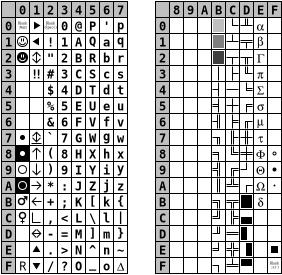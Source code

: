 <?xml version="1.0"?>
<dia:diagram xmlns:dia="http://www.lysator.liu.se/~alla/dia/">
  <dia:layer name="Background" visible="true">
    <dia:object type="Standard - Box" version="0" id="O0">
      <dia:attribute name="obj_pos">
        <dia:point val="15.4,0"/>
      </dia:attribute>
      <dia:attribute name="obj_bb">
        <dia:rectangle val="15.35,-0.05;16.85,1.65"/>
      </dia:attribute>
      <dia:attribute name="elem_corner">
        <dia:point val="15.4,0"/>
      </dia:attribute>
      <dia:attribute name="elem_width">
        <dia:real val="1.4"/>
      </dia:attribute>
      <dia:attribute name="elem_height">
        <dia:real val="1.6"/>
      </dia:attribute>
      <dia:attribute name="inner_color">
        <dia:color val="#bfbfbf"/>
      </dia:attribute>
      <dia:attribute name="show_background">
        <dia:boolean val="true"/>
      </dia:attribute>
    </dia:object>
    <dia:object type="Standard - Box" version="0" id="O1">
      <dia:attribute name="obj_pos">
        <dia:point val="16.8,1.6"/>
      </dia:attribute>
      <dia:attribute name="obj_bb">
        <dia:rectangle val="16.75,1.55;18.25,3.25"/>
      </dia:attribute>
      <dia:attribute name="elem_corner">
        <dia:point val="16.8,1.6"/>
      </dia:attribute>
      <dia:attribute name="elem_width">
        <dia:real val="1.4"/>
      </dia:attribute>
      <dia:attribute name="elem_height">
        <dia:real val="1.6"/>
      </dia:attribute>
      <dia:attribute name="show_background">
        <dia:boolean val="true"/>
      </dia:attribute>
    </dia:object>
    <dia:object type="Standard - Box" version="0" id="O2">
      <dia:attribute name="obj_pos">
        <dia:point val="16.8,3.2"/>
      </dia:attribute>
      <dia:attribute name="obj_bb">
        <dia:rectangle val="16.75,3.15;18.25,4.85"/>
      </dia:attribute>
      <dia:attribute name="elem_corner">
        <dia:point val="16.8,3.2"/>
      </dia:attribute>
      <dia:attribute name="elem_width">
        <dia:real val="1.4"/>
      </dia:attribute>
      <dia:attribute name="elem_height">
        <dia:real val="1.6"/>
      </dia:attribute>
      <dia:attribute name="show_background">
        <dia:boolean val="true"/>
      </dia:attribute>
    </dia:object>
    <dia:object type="Standard - Box" version="0" id="O3">
      <dia:attribute name="obj_pos">
        <dia:point val="16.8,4.8"/>
      </dia:attribute>
      <dia:attribute name="obj_bb">
        <dia:rectangle val="16.75,4.75;18.25,6.45"/>
      </dia:attribute>
      <dia:attribute name="elem_corner">
        <dia:point val="16.8,4.8"/>
      </dia:attribute>
      <dia:attribute name="elem_width">
        <dia:real val="1.4"/>
      </dia:attribute>
      <dia:attribute name="elem_height">
        <dia:real val="1.6"/>
      </dia:attribute>
      <dia:attribute name="show_background">
        <dia:boolean val="true"/>
      </dia:attribute>
    </dia:object>
    <dia:object type="Standard - Box" version="0" id="O4">
      <dia:attribute name="obj_pos">
        <dia:point val="16.8,6.4"/>
      </dia:attribute>
      <dia:attribute name="obj_bb">
        <dia:rectangle val="16.75,6.35;18.25,8.05"/>
      </dia:attribute>
      <dia:attribute name="elem_corner">
        <dia:point val="16.8,6.4"/>
      </dia:attribute>
      <dia:attribute name="elem_width">
        <dia:real val="1.4"/>
      </dia:attribute>
      <dia:attribute name="elem_height">
        <dia:real val="1.6"/>
      </dia:attribute>
      <dia:attribute name="show_background">
        <dia:boolean val="true"/>
      </dia:attribute>
    </dia:object>
    <dia:object type="Standard - Box" version="0" id="O5">
      <dia:attribute name="obj_pos">
        <dia:point val="16.8,8"/>
      </dia:attribute>
      <dia:attribute name="obj_bb">
        <dia:rectangle val="16.75,7.95;18.25,9.65"/>
      </dia:attribute>
      <dia:attribute name="elem_corner">
        <dia:point val="16.8,8"/>
      </dia:attribute>
      <dia:attribute name="elem_width">
        <dia:real val="1.4"/>
      </dia:attribute>
      <dia:attribute name="elem_height">
        <dia:real val="1.6"/>
      </dia:attribute>
      <dia:attribute name="show_background">
        <dia:boolean val="true"/>
      </dia:attribute>
    </dia:object>
    <dia:object type="Standard - Box" version="0" id="O6">
      <dia:attribute name="obj_pos">
        <dia:point val="16.8,9.6"/>
      </dia:attribute>
      <dia:attribute name="obj_bb">
        <dia:rectangle val="16.75,9.55;18.25,11.25"/>
      </dia:attribute>
      <dia:attribute name="elem_corner">
        <dia:point val="16.8,9.6"/>
      </dia:attribute>
      <dia:attribute name="elem_width">
        <dia:real val="1.4"/>
      </dia:attribute>
      <dia:attribute name="elem_height">
        <dia:real val="1.6"/>
      </dia:attribute>
      <dia:attribute name="show_background">
        <dia:boolean val="true"/>
      </dia:attribute>
    </dia:object>
    <dia:object type="Standard - Box" version="0" id="O7">
      <dia:attribute name="obj_pos">
        <dia:point val="16.8,11.2"/>
      </dia:attribute>
      <dia:attribute name="obj_bb">
        <dia:rectangle val="16.75,11.15;18.25,12.85"/>
      </dia:attribute>
      <dia:attribute name="elem_corner">
        <dia:point val="16.8,11.2"/>
      </dia:attribute>
      <dia:attribute name="elem_width">
        <dia:real val="1.4"/>
      </dia:attribute>
      <dia:attribute name="elem_height">
        <dia:real val="1.6"/>
      </dia:attribute>
      <dia:attribute name="show_background">
        <dia:boolean val="true"/>
      </dia:attribute>
    </dia:object>
    <dia:object type="Standard - Box" version="0" id="O8">
      <dia:attribute name="obj_pos">
        <dia:point val="16.8,12.8"/>
      </dia:attribute>
      <dia:attribute name="obj_bb">
        <dia:rectangle val="16.75,12.75;18.25,14.45"/>
      </dia:attribute>
      <dia:attribute name="elem_corner">
        <dia:point val="16.8,12.8"/>
      </dia:attribute>
      <dia:attribute name="elem_width">
        <dia:real val="1.4"/>
      </dia:attribute>
      <dia:attribute name="elem_height">
        <dia:real val="1.6"/>
      </dia:attribute>
      <dia:attribute name="show_background">
        <dia:boolean val="true"/>
      </dia:attribute>
    </dia:object>
    <dia:object type="Standard - Box" version="0" id="O9">
      <dia:attribute name="obj_pos">
        <dia:point val="16.8,14.4"/>
      </dia:attribute>
      <dia:attribute name="obj_bb">
        <dia:rectangle val="16.75,14.35;18.25,16.05"/>
      </dia:attribute>
      <dia:attribute name="elem_corner">
        <dia:point val="16.8,14.4"/>
      </dia:attribute>
      <dia:attribute name="elem_width">
        <dia:real val="1.4"/>
      </dia:attribute>
      <dia:attribute name="elem_height">
        <dia:real val="1.6"/>
      </dia:attribute>
      <dia:attribute name="show_background">
        <dia:boolean val="true"/>
      </dia:attribute>
    </dia:object>
    <dia:object type="Standard - Box" version="0" id="O10">
      <dia:attribute name="obj_pos">
        <dia:point val="16.8,16"/>
      </dia:attribute>
      <dia:attribute name="obj_bb">
        <dia:rectangle val="16.75,15.95;18.25,17.65"/>
      </dia:attribute>
      <dia:attribute name="elem_corner">
        <dia:point val="16.8,16"/>
      </dia:attribute>
      <dia:attribute name="elem_width">
        <dia:real val="1.4"/>
      </dia:attribute>
      <dia:attribute name="elem_height">
        <dia:real val="1.6"/>
      </dia:attribute>
      <dia:attribute name="show_background">
        <dia:boolean val="true"/>
      </dia:attribute>
    </dia:object>
    <dia:object type="Standard - Box" version="0" id="O11">
      <dia:attribute name="obj_pos">
        <dia:point val="16.8,17.6"/>
      </dia:attribute>
      <dia:attribute name="obj_bb">
        <dia:rectangle val="16.75,17.55;18.25,19.25"/>
      </dia:attribute>
      <dia:attribute name="elem_corner">
        <dia:point val="16.8,17.6"/>
      </dia:attribute>
      <dia:attribute name="elem_width">
        <dia:real val="1.4"/>
      </dia:attribute>
      <dia:attribute name="elem_height">
        <dia:real val="1.6"/>
      </dia:attribute>
      <dia:attribute name="show_background">
        <dia:boolean val="true"/>
      </dia:attribute>
    </dia:object>
    <dia:object type="Standard - Box" version="0" id="O12">
      <dia:attribute name="obj_pos">
        <dia:point val="16.8,19.2"/>
      </dia:attribute>
      <dia:attribute name="obj_bb">
        <dia:rectangle val="16.75,19.15;18.25,20.85"/>
      </dia:attribute>
      <dia:attribute name="elem_corner">
        <dia:point val="16.8,19.2"/>
      </dia:attribute>
      <dia:attribute name="elem_width">
        <dia:real val="1.4"/>
      </dia:attribute>
      <dia:attribute name="elem_height">
        <dia:real val="1.6"/>
      </dia:attribute>
      <dia:attribute name="show_background">
        <dia:boolean val="true"/>
      </dia:attribute>
    </dia:object>
    <dia:object type="Standard - Box" version="0" id="O13">
      <dia:attribute name="obj_pos">
        <dia:point val="16.8,20.8"/>
      </dia:attribute>
      <dia:attribute name="obj_bb">
        <dia:rectangle val="16.75,20.75;18.25,22.45"/>
      </dia:attribute>
      <dia:attribute name="elem_corner">
        <dia:point val="16.8,20.8"/>
      </dia:attribute>
      <dia:attribute name="elem_width">
        <dia:real val="1.4"/>
      </dia:attribute>
      <dia:attribute name="elem_height">
        <dia:real val="1.6"/>
      </dia:attribute>
      <dia:attribute name="show_background">
        <dia:boolean val="true"/>
      </dia:attribute>
    </dia:object>
    <dia:object type="Standard - Box" version="0" id="O14">
      <dia:attribute name="obj_pos">
        <dia:point val="16.8,22.4"/>
      </dia:attribute>
      <dia:attribute name="obj_bb">
        <dia:rectangle val="16.75,22.35;18.25,24.05"/>
      </dia:attribute>
      <dia:attribute name="elem_corner">
        <dia:point val="16.8,22.4"/>
      </dia:attribute>
      <dia:attribute name="elem_width">
        <dia:real val="1.4"/>
      </dia:attribute>
      <dia:attribute name="elem_height">
        <dia:real val="1.6"/>
      </dia:attribute>
      <dia:attribute name="show_background">
        <dia:boolean val="true"/>
      </dia:attribute>
    </dia:object>
    <dia:object type="Standard - Box" version="0" id="O15">
      <dia:attribute name="obj_pos">
        <dia:point val="16.8,24"/>
      </dia:attribute>
      <dia:attribute name="obj_bb">
        <dia:rectangle val="16.75,23.95;18.25,25.65"/>
      </dia:attribute>
      <dia:attribute name="elem_corner">
        <dia:point val="16.8,24"/>
      </dia:attribute>
      <dia:attribute name="elem_width">
        <dia:real val="1.4"/>
      </dia:attribute>
      <dia:attribute name="elem_height">
        <dia:real val="1.6"/>
      </dia:attribute>
      <dia:attribute name="show_background">
        <dia:boolean val="true"/>
      </dia:attribute>
    </dia:object>
    <dia:object type="Standard - Box" version="0" id="O16">
      <dia:attribute name="obj_pos">
        <dia:point val="16.8,25.6"/>
      </dia:attribute>
      <dia:attribute name="obj_bb">
        <dia:rectangle val="16.75,25.55;18.25,27.25"/>
      </dia:attribute>
      <dia:attribute name="elem_corner">
        <dia:point val="16.8,25.6"/>
      </dia:attribute>
      <dia:attribute name="elem_width">
        <dia:real val="1.4"/>
      </dia:attribute>
      <dia:attribute name="elem_height">
        <dia:real val="1.6"/>
      </dia:attribute>
      <dia:attribute name="show_background">
        <dia:boolean val="true"/>
      </dia:attribute>
    </dia:object>
    <dia:object type="Standard - Box" version="0" id="O17">
      <dia:attribute name="obj_pos">
        <dia:point val="26.6,1.6"/>
      </dia:attribute>
      <dia:attribute name="obj_bb">
        <dia:rectangle val="26.55,1.55;28.05,3.25"/>
      </dia:attribute>
      <dia:attribute name="elem_corner">
        <dia:point val="26.6,1.6"/>
      </dia:attribute>
      <dia:attribute name="elem_width">
        <dia:real val="1.4"/>
      </dia:attribute>
      <dia:attribute name="elem_height">
        <dia:real val="1.6"/>
      </dia:attribute>
      <dia:attribute name="show_background">
        <dia:boolean val="true"/>
      </dia:attribute>
    </dia:object>
    <dia:object type="Standard - Box" version="0" id="O18">
      <dia:attribute name="obj_pos">
        <dia:point val="26.6,3.2"/>
      </dia:attribute>
      <dia:attribute name="obj_bb">
        <dia:rectangle val="26.55,3.15;28.05,4.85"/>
      </dia:attribute>
      <dia:attribute name="elem_corner">
        <dia:point val="26.6,3.2"/>
      </dia:attribute>
      <dia:attribute name="elem_width">
        <dia:real val="1.4"/>
      </dia:attribute>
      <dia:attribute name="elem_height">
        <dia:real val="1.6"/>
      </dia:attribute>
      <dia:attribute name="show_background">
        <dia:boolean val="true"/>
      </dia:attribute>
    </dia:object>
    <dia:object type="Standard - Box" version="0" id="O19">
      <dia:attribute name="obj_pos">
        <dia:point val="26.6,4.8"/>
      </dia:attribute>
      <dia:attribute name="obj_bb">
        <dia:rectangle val="26.55,4.75;28.05,6.45"/>
      </dia:attribute>
      <dia:attribute name="elem_corner">
        <dia:point val="26.6,4.8"/>
      </dia:attribute>
      <dia:attribute name="elem_width">
        <dia:real val="1.4"/>
      </dia:attribute>
      <dia:attribute name="elem_height">
        <dia:real val="1.6"/>
      </dia:attribute>
      <dia:attribute name="show_background">
        <dia:boolean val="true"/>
      </dia:attribute>
    </dia:object>
    <dia:object type="Standard - Box" version="0" id="O20">
      <dia:attribute name="obj_pos">
        <dia:point val="26.6,6.4"/>
      </dia:attribute>
      <dia:attribute name="obj_bb">
        <dia:rectangle val="26.55,6.35;28.05,8.05"/>
      </dia:attribute>
      <dia:attribute name="elem_corner">
        <dia:point val="26.6,6.4"/>
      </dia:attribute>
      <dia:attribute name="elem_width">
        <dia:real val="1.4"/>
      </dia:attribute>
      <dia:attribute name="elem_height">
        <dia:real val="1.6"/>
      </dia:attribute>
      <dia:attribute name="show_background">
        <dia:boolean val="true"/>
      </dia:attribute>
    </dia:object>
    <dia:object type="Standard - Box" version="0" id="O21">
      <dia:attribute name="obj_pos">
        <dia:point val="26.6,8"/>
      </dia:attribute>
      <dia:attribute name="obj_bb">
        <dia:rectangle val="26.55,7.95;28.05,9.65"/>
      </dia:attribute>
      <dia:attribute name="elem_corner">
        <dia:point val="26.6,8"/>
      </dia:attribute>
      <dia:attribute name="elem_width">
        <dia:real val="1.4"/>
      </dia:attribute>
      <dia:attribute name="elem_height">
        <dia:real val="1.6"/>
      </dia:attribute>
      <dia:attribute name="show_background">
        <dia:boolean val="true"/>
      </dia:attribute>
    </dia:object>
    <dia:object type="Standard - Box" version="0" id="O22">
      <dia:attribute name="obj_pos">
        <dia:point val="26.6,9.6"/>
      </dia:attribute>
      <dia:attribute name="obj_bb">
        <dia:rectangle val="26.55,9.55;28.05,11.25"/>
      </dia:attribute>
      <dia:attribute name="elem_corner">
        <dia:point val="26.6,9.6"/>
      </dia:attribute>
      <dia:attribute name="elem_width">
        <dia:real val="1.4"/>
      </dia:attribute>
      <dia:attribute name="elem_height">
        <dia:real val="1.6"/>
      </dia:attribute>
      <dia:attribute name="show_background">
        <dia:boolean val="true"/>
      </dia:attribute>
    </dia:object>
    <dia:object type="Standard - Box" version="0" id="O23">
      <dia:attribute name="obj_pos">
        <dia:point val="26.6,11.2"/>
      </dia:attribute>
      <dia:attribute name="obj_bb">
        <dia:rectangle val="26.55,11.15;28.05,12.85"/>
      </dia:attribute>
      <dia:attribute name="elem_corner">
        <dia:point val="26.6,11.2"/>
      </dia:attribute>
      <dia:attribute name="elem_width">
        <dia:real val="1.4"/>
      </dia:attribute>
      <dia:attribute name="elem_height">
        <dia:real val="1.6"/>
      </dia:attribute>
      <dia:attribute name="show_background">
        <dia:boolean val="true"/>
      </dia:attribute>
    </dia:object>
    <dia:object type="Standard - Box" version="0" id="O24">
      <dia:attribute name="obj_pos">
        <dia:point val="26.6,12.8"/>
      </dia:attribute>
      <dia:attribute name="obj_bb">
        <dia:rectangle val="26.55,12.75;28.05,14.45"/>
      </dia:attribute>
      <dia:attribute name="elem_corner">
        <dia:point val="26.6,12.8"/>
      </dia:attribute>
      <dia:attribute name="elem_width">
        <dia:real val="1.4"/>
      </dia:attribute>
      <dia:attribute name="elem_height">
        <dia:real val="1.6"/>
      </dia:attribute>
      <dia:attribute name="show_background">
        <dia:boolean val="true"/>
      </dia:attribute>
    </dia:object>
    <dia:object type="Standard - Box" version="0" id="O25">
      <dia:attribute name="obj_pos">
        <dia:point val="26.6,14.4"/>
      </dia:attribute>
      <dia:attribute name="obj_bb">
        <dia:rectangle val="26.55,14.35;28.05,16.05"/>
      </dia:attribute>
      <dia:attribute name="elem_corner">
        <dia:point val="26.6,14.4"/>
      </dia:attribute>
      <dia:attribute name="elem_width">
        <dia:real val="1.4"/>
      </dia:attribute>
      <dia:attribute name="elem_height">
        <dia:real val="1.6"/>
      </dia:attribute>
      <dia:attribute name="show_background">
        <dia:boolean val="true"/>
      </dia:attribute>
    </dia:object>
    <dia:object type="Standard - Box" version="0" id="O26">
      <dia:attribute name="obj_pos">
        <dia:point val="26.6,16"/>
      </dia:attribute>
      <dia:attribute name="obj_bb">
        <dia:rectangle val="26.55,15.95;28.05,17.65"/>
      </dia:attribute>
      <dia:attribute name="elem_corner">
        <dia:point val="26.6,16"/>
      </dia:attribute>
      <dia:attribute name="elem_width">
        <dia:real val="1.4"/>
      </dia:attribute>
      <dia:attribute name="elem_height">
        <dia:real val="1.6"/>
      </dia:attribute>
      <dia:attribute name="show_background">
        <dia:boolean val="true"/>
      </dia:attribute>
    </dia:object>
    <dia:object type="Standard - Box" version="0" id="O27">
      <dia:attribute name="obj_pos">
        <dia:point val="26.6,17.6"/>
      </dia:attribute>
      <dia:attribute name="obj_bb">
        <dia:rectangle val="26.55,17.55;28.05,19.25"/>
      </dia:attribute>
      <dia:attribute name="elem_corner">
        <dia:point val="26.6,17.6"/>
      </dia:attribute>
      <dia:attribute name="elem_width">
        <dia:real val="1.4"/>
      </dia:attribute>
      <dia:attribute name="elem_height">
        <dia:real val="1.6"/>
      </dia:attribute>
      <dia:attribute name="show_background">
        <dia:boolean val="true"/>
      </dia:attribute>
    </dia:object>
    <dia:object type="Standard - Box" version="0" id="O28">
      <dia:attribute name="obj_pos">
        <dia:point val="26.6,19.2"/>
      </dia:attribute>
      <dia:attribute name="obj_bb">
        <dia:rectangle val="26.55,19.15;28.05,20.85"/>
      </dia:attribute>
      <dia:attribute name="elem_corner">
        <dia:point val="26.6,19.2"/>
      </dia:attribute>
      <dia:attribute name="elem_width">
        <dia:real val="1.4"/>
      </dia:attribute>
      <dia:attribute name="elem_height">
        <dia:real val="1.6"/>
      </dia:attribute>
      <dia:attribute name="show_background">
        <dia:boolean val="true"/>
      </dia:attribute>
    </dia:object>
    <dia:object type="Standard - Box" version="0" id="O29">
      <dia:attribute name="obj_pos">
        <dia:point val="26.6,20.8"/>
      </dia:attribute>
      <dia:attribute name="obj_bb">
        <dia:rectangle val="26.55,20.75;28.05,22.45"/>
      </dia:attribute>
      <dia:attribute name="elem_corner">
        <dia:point val="26.6,20.8"/>
      </dia:attribute>
      <dia:attribute name="elem_width">
        <dia:real val="1.4"/>
      </dia:attribute>
      <dia:attribute name="elem_height">
        <dia:real val="1.6"/>
      </dia:attribute>
      <dia:attribute name="show_background">
        <dia:boolean val="true"/>
      </dia:attribute>
    </dia:object>
    <dia:object type="Standard - Box" version="0" id="O30">
      <dia:attribute name="obj_pos">
        <dia:point val="26.6,22.4"/>
      </dia:attribute>
      <dia:attribute name="obj_bb">
        <dia:rectangle val="26.55,22.35;28.05,24.05"/>
      </dia:attribute>
      <dia:attribute name="elem_corner">
        <dia:point val="26.6,22.4"/>
      </dia:attribute>
      <dia:attribute name="elem_width">
        <dia:real val="1.4"/>
      </dia:attribute>
      <dia:attribute name="elem_height">
        <dia:real val="1.6"/>
      </dia:attribute>
      <dia:attribute name="show_background">
        <dia:boolean val="true"/>
      </dia:attribute>
    </dia:object>
    <dia:object type="Standard - Box" version="0" id="O31">
      <dia:attribute name="obj_pos">
        <dia:point val="26.6,24"/>
      </dia:attribute>
      <dia:attribute name="obj_bb">
        <dia:rectangle val="26.55,23.95;28.05,25.65"/>
      </dia:attribute>
      <dia:attribute name="elem_corner">
        <dia:point val="26.6,24"/>
      </dia:attribute>
      <dia:attribute name="elem_width">
        <dia:real val="1.4"/>
      </dia:attribute>
      <dia:attribute name="elem_height">
        <dia:real val="1.6"/>
      </dia:attribute>
      <dia:attribute name="show_background">
        <dia:boolean val="true"/>
      </dia:attribute>
    </dia:object>
    <dia:object type="Standard - Box" version="0" id="O32">
      <dia:attribute name="obj_pos">
        <dia:point val="26.6,25.6"/>
      </dia:attribute>
      <dia:attribute name="obj_bb">
        <dia:rectangle val="26.55,25.55;28.05,27.25"/>
      </dia:attribute>
      <dia:attribute name="elem_corner">
        <dia:point val="26.6,25.6"/>
      </dia:attribute>
      <dia:attribute name="elem_width">
        <dia:real val="1.4"/>
      </dia:attribute>
      <dia:attribute name="elem_height">
        <dia:real val="1.6"/>
      </dia:attribute>
      <dia:attribute name="show_background">
        <dia:boolean val="true"/>
      </dia:attribute>
    </dia:object>
    <dia:object type="Standard - Box" version="0" id="O33">
      <dia:attribute name="obj_pos">
        <dia:point val="16.8,0"/>
      </dia:attribute>
      <dia:attribute name="obj_bb">
        <dia:rectangle val="16.75,-0.05;18.25,1.65"/>
      </dia:attribute>
      <dia:attribute name="elem_corner">
        <dia:point val="16.8,0"/>
      </dia:attribute>
      <dia:attribute name="elem_width">
        <dia:real val="1.4"/>
      </dia:attribute>
      <dia:attribute name="elem_height">
        <dia:real val="1.6"/>
      </dia:attribute>
      <dia:attribute name="inner_color">
        <dia:color val="#bfbfbf"/>
      </dia:attribute>
      <dia:attribute name="show_background">
        <dia:boolean val="true"/>
      </dia:attribute>
    </dia:object>
    <dia:object type="Standard - Box" version="0" id="O34">
      <dia:attribute name="obj_pos">
        <dia:point val="18.2,0"/>
      </dia:attribute>
      <dia:attribute name="obj_bb">
        <dia:rectangle val="18.15,-0.05;19.65,1.65"/>
      </dia:attribute>
      <dia:attribute name="elem_corner">
        <dia:point val="18.2,0"/>
      </dia:attribute>
      <dia:attribute name="elem_width">
        <dia:real val="1.4"/>
      </dia:attribute>
      <dia:attribute name="elem_height">
        <dia:real val="1.6"/>
      </dia:attribute>
      <dia:attribute name="inner_color">
        <dia:color val="#bfbfbf"/>
      </dia:attribute>
      <dia:attribute name="show_background">
        <dia:boolean val="true"/>
      </dia:attribute>
    </dia:object>
    <dia:object type="Standard - Box" version="0" id="O35">
      <dia:attribute name="obj_pos">
        <dia:point val="19.6,0"/>
      </dia:attribute>
      <dia:attribute name="obj_bb">
        <dia:rectangle val="19.55,-0.05;21.05,1.65"/>
      </dia:attribute>
      <dia:attribute name="elem_corner">
        <dia:point val="19.6,0"/>
      </dia:attribute>
      <dia:attribute name="elem_width">
        <dia:real val="1.4"/>
      </dia:attribute>
      <dia:attribute name="elem_height">
        <dia:real val="1.6"/>
      </dia:attribute>
      <dia:attribute name="inner_color">
        <dia:color val="#bfbfbf"/>
      </dia:attribute>
      <dia:attribute name="show_background">
        <dia:boolean val="true"/>
      </dia:attribute>
    </dia:object>
    <dia:object type="Standard - Box" version="0" id="O36">
      <dia:attribute name="obj_pos">
        <dia:point val="21,0"/>
      </dia:attribute>
      <dia:attribute name="obj_bb">
        <dia:rectangle val="20.95,-0.05;22.45,1.65"/>
      </dia:attribute>
      <dia:attribute name="elem_corner">
        <dia:point val="21,0"/>
      </dia:attribute>
      <dia:attribute name="elem_width">
        <dia:real val="1.4"/>
      </dia:attribute>
      <dia:attribute name="elem_height">
        <dia:real val="1.6"/>
      </dia:attribute>
      <dia:attribute name="inner_color">
        <dia:color val="#bfbfbf"/>
      </dia:attribute>
      <dia:attribute name="show_background">
        <dia:boolean val="true"/>
      </dia:attribute>
    </dia:object>
    <dia:object type="Standard - Box" version="0" id="O37">
      <dia:attribute name="obj_pos">
        <dia:point val="22.4,0"/>
      </dia:attribute>
      <dia:attribute name="obj_bb">
        <dia:rectangle val="22.35,-0.05;23.85,1.65"/>
      </dia:attribute>
      <dia:attribute name="elem_corner">
        <dia:point val="22.4,0"/>
      </dia:attribute>
      <dia:attribute name="elem_width">
        <dia:real val="1.4"/>
      </dia:attribute>
      <dia:attribute name="elem_height">
        <dia:real val="1.6"/>
      </dia:attribute>
      <dia:attribute name="inner_color">
        <dia:color val="#bfbfbf"/>
      </dia:attribute>
      <dia:attribute name="show_background">
        <dia:boolean val="true"/>
      </dia:attribute>
    </dia:object>
    <dia:object type="Standard - Box" version="0" id="O38">
      <dia:attribute name="obj_pos">
        <dia:point val="23.8,0"/>
      </dia:attribute>
      <dia:attribute name="obj_bb">
        <dia:rectangle val="23.75,-0.05;25.25,1.65"/>
      </dia:attribute>
      <dia:attribute name="elem_corner">
        <dia:point val="23.8,0"/>
      </dia:attribute>
      <dia:attribute name="elem_width">
        <dia:real val="1.4"/>
      </dia:attribute>
      <dia:attribute name="elem_height">
        <dia:real val="1.6"/>
      </dia:attribute>
      <dia:attribute name="inner_color">
        <dia:color val="#bfbfbf"/>
      </dia:attribute>
      <dia:attribute name="show_background">
        <dia:boolean val="true"/>
      </dia:attribute>
    </dia:object>
    <dia:object type="Standard - Box" version="0" id="O39">
      <dia:attribute name="obj_pos">
        <dia:point val="25.2,0"/>
      </dia:attribute>
      <dia:attribute name="obj_bb">
        <dia:rectangle val="25.15,-0.05;26.65,1.65"/>
      </dia:attribute>
      <dia:attribute name="elem_corner">
        <dia:point val="25.2,0"/>
      </dia:attribute>
      <dia:attribute name="elem_width">
        <dia:real val="1.4"/>
      </dia:attribute>
      <dia:attribute name="elem_height">
        <dia:real val="1.6"/>
      </dia:attribute>
      <dia:attribute name="inner_color">
        <dia:color val="#bfbfbf"/>
      </dia:attribute>
      <dia:attribute name="show_background">
        <dia:boolean val="true"/>
      </dia:attribute>
    </dia:object>
    <dia:object type="Standard - Box" version="0" id="O40">
      <dia:attribute name="obj_pos">
        <dia:point val="26.6,0"/>
      </dia:attribute>
      <dia:attribute name="obj_bb">
        <dia:rectangle val="26.55,-0.05;28.05,1.65"/>
      </dia:attribute>
      <dia:attribute name="elem_corner">
        <dia:point val="26.6,0"/>
      </dia:attribute>
      <dia:attribute name="elem_width">
        <dia:real val="1.4"/>
      </dia:attribute>
      <dia:attribute name="elem_height">
        <dia:real val="1.6"/>
      </dia:attribute>
      <dia:attribute name="inner_color">
        <dia:color val="#bfbfbf"/>
      </dia:attribute>
      <dia:attribute name="show_background">
        <dia:boolean val="true"/>
      </dia:attribute>
    </dia:object>
    <dia:object type="Standard - Box" version="0" id="O41">
      <dia:attribute name="obj_pos">
        <dia:point val="18.2,1.6"/>
      </dia:attribute>
      <dia:attribute name="obj_bb">
        <dia:rectangle val="18.15,1.55;19.65,3.25"/>
      </dia:attribute>
      <dia:attribute name="elem_corner">
        <dia:point val="18.2,1.6"/>
      </dia:attribute>
      <dia:attribute name="elem_width">
        <dia:real val="1.4"/>
      </dia:attribute>
      <dia:attribute name="elem_height">
        <dia:real val="1.6"/>
      </dia:attribute>
      <dia:attribute name="show_background">
        <dia:boolean val="true"/>
      </dia:attribute>
    </dia:object>
    <dia:object type="Standard - Box" version="0" id="O42">
      <dia:attribute name="obj_pos">
        <dia:point val="18.2,3.2"/>
      </dia:attribute>
      <dia:attribute name="obj_bb">
        <dia:rectangle val="18.15,3.15;19.65,4.85"/>
      </dia:attribute>
      <dia:attribute name="elem_corner">
        <dia:point val="18.2,3.2"/>
      </dia:attribute>
      <dia:attribute name="elem_width">
        <dia:real val="1.4"/>
      </dia:attribute>
      <dia:attribute name="elem_height">
        <dia:real val="1.6"/>
      </dia:attribute>
      <dia:attribute name="show_background">
        <dia:boolean val="true"/>
      </dia:attribute>
    </dia:object>
    <dia:object type="Standard - Box" version="0" id="O43">
      <dia:attribute name="obj_pos">
        <dia:point val="18.2,4.8"/>
      </dia:attribute>
      <dia:attribute name="obj_bb">
        <dia:rectangle val="18.15,4.75;19.65,6.45"/>
      </dia:attribute>
      <dia:attribute name="elem_corner">
        <dia:point val="18.2,4.8"/>
      </dia:attribute>
      <dia:attribute name="elem_width">
        <dia:real val="1.4"/>
      </dia:attribute>
      <dia:attribute name="elem_height">
        <dia:real val="1.6"/>
      </dia:attribute>
      <dia:attribute name="show_background">
        <dia:boolean val="true"/>
      </dia:attribute>
    </dia:object>
    <dia:object type="Standard - Box" version="0" id="O44">
      <dia:attribute name="obj_pos">
        <dia:point val="18.2,6.4"/>
      </dia:attribute>
      <dia:attribute name="obj_bb">
        <dia:rectangle val="18.15,6.35;19.65,8.05"/>
      </dia:attribute>
      <dia:attribute name="elem_corner">
        <dia:point val="18.2,6.4"/>
      </dia:attribute>
      <dia:attribute name="elem_width">
        <dia:real val="1.4"/>
      </dia:attribute>
      <dia:attribute name="elem_height">
        <dia:real val="1.6"/>
      </dia:attribute>
      <dia:attribute name="show_background">
        <dia:boolean val="true"/>
      </dia:attribute>
    </dia:object>
    <dia:object type="Standard - Box" version="0" id="O45">
      <dia:attribute name="obj_pos">
        <dia:point val="18.2,8"/>
      </dia:attribute>
      <dia:attribute name="obj_bb">
        <dia:rectangle val="18.15,7.95;19.65,9.65"/>
      </dia:attribute>
      <dia:attribute name="elem_corner">
        <dia:point val="18.2,8"/>
      </dia:attribute>
      <dia:attribute name="elem_width">
        <dia:real val="1.4"/>
      </dia:attribute>
      <dia:attribute name="elem_height">
        <dia:real val="1.6"/>
      </dia:attribute>
      <dia:attribute name="show_background">
        <dia:boolean val="true"/>
      </dia:attribute>
    </dia:object>
    <dia:object type="Standard - Box" version="0" id="O46">
      <dia:attribute name="obj_pos">
        <dia:point val="18.2,9.6"/>
      </dia:attribute>
      <dia:attribute name="obj_bb">
        <dia:rectangle val="18.15,9.55;19.65,11.25"/>
      </dia:attribute>
      <dia:attribute name="elem_corner">
        <dia:point val="18.2,9.6"/>
      </dia:attribute>
      <dia:attribute name="elem_width">
        <dia:real val="1.4"/>
      </dia:attribute>
      <dia:attribute name="elem_height">
        <dia:real val="1.6"/>
      </dia:attribute>
      <dia:attribute name="show_background">
        <dia:boolean val="true"/>
      </dia:attribute>
    </dia:object>
    <dia:object type="Standard - Box" version="0" id="O47">
      <dia:attribute name="obj_pos">
        <dia:point val="18.2,11.2"/>
      </dia:attribute>
      <dia:attribute name="obj_bb">
        <dia:rectangle val="18.15,11.15;19.65,12.85"/>
      </dia:attribute>
      <dia:attribute name="elem_corner">
        <dia:point val="18.2,11.2"/>
      </dia:attribute>
      <dia:attribute name="elem_width">
        <dia:real val="1.4"/>
      </dia:attribute>
      <dia:attribute name="elem_height">
        <dia:real val="1.6"/>
      </dia:attribute>
      <dia:attribute name="show_background">
        <dia:boolean val="true"/>
      </dia:attribute>
    </dia:object>
    <dia:object type="Standard - Box" version="0" id="O48">
      <dia:attribute name="obj_pos">
        <dia:point val="18.2,12.8"/>
      </dia:attribute>
      <dia:attribute name="obj_bb">
        <dia:rectangle val="18.15,12.75;19.65,14.45"/>
      </dia:attribute>
      <dia:attribute name="elem_corner">
        <dia:point val="18.2,12.8"/>
      </dia:attribute>
      <dia:attribute name="elem_width">
        <dia:real val="1.4"/>
      </dia:attribute>
      <dia:attribute name="elem_height">
        <dia:real val="1.6"/>
      </dia:attribute>
      <dia:attribute name="show_background">
        <dia:boolean val="true"/>
      </dia:attribute>
    </dia:object>
    <dia:object type="Standard - Box" version="0" id="O49">
      <dia:attribute name="obj_pos">
        <dia:point val="18.2,14.4"/>
      </dia:attribute>
      <dia:attribute name="obj_bb">
        <dia:rectangle val="18.15,14.35;19.65,16.05"/>
      </dia:attribute>
      <dia:attribute name="elem_corner">
        <dia:point val="18.2,14.4"/>
      </dia:attribute>
      <dia:attribute name="elem_width">
        <dia:real val="1.4"/>
      </dia:attribute>
      <dia:attribute name="elem_height">
        <dia:real val="1.6"/>
      </dia:attribute>
      <dia:attribute name="show_background">
        <dia:boolean val="true"/>
      </dia:attribute>
    </dia:object>
    <dia:object type="Standard - Box" version="0" id="O50">
      <dia:attribute name="obj_pos">
        <dia:point val="18.2,16"/>
      </dia:attribute>
      <dia:attribute name="obj_bb">
        <dia:rectangle val="18.15,15.95;19.65,17.65"/>
      </dia:attribute>
      <dia:attribute name="elem_corner">
        <dia:point val="18.2,16"/>
      </dia:attribute>
      <dia:attribute name="elem_width">
        <dia:real val="1.4"/>
      </dia:attribute>
      <dia:attribute name="elem_height">
        <dia:real val="1.6"/>
      </dia:attribute>
      <dia:attribute name="show_background">
        <dia:boolean val="true"/>
      </dia:attribute>
    </dia:object>
    <dia:object type="Standard - Box" version="0" id="O51">
      <dia:attribute name="obj_pos">
        <dia:point val="18.2,17.6"/>
      </dia:attribute>
      <dia:attribute name="obj_bb">
        <dia:rectangle val="18.15,17.55;19.65,19.25"/>
      </dia:attribute>
      <dia:attribute name="elem_corner">
        <dia:point val="18.2,17.6"/>
      </dia:attribute>
      <dia:attribute name="elem_width">
        <dia:real val="1.4"/>
      </dia:attribute>
      <dia:attribute name="elem_height">
        <dia:real val="1.6"/>
      </dia:attribute>
      <dia:attribute name="show_background">
        <dia:boolean val="true"/>
      </dia:attribute>
    </dia:object>
    <dia:object type="Standard - Box" version="0" id="O52">
      <dia:attribute name="obj_pos">
        <dia:point val="18.2,19.2"/>
      </dia:attribute>
      <dia:attribute name="obj_bb">
        <dia:rectangle val="18.15,19.15;19.65,20.85"/>
      </dia:attribute>
      <dia:attribute name="elem_corner">
        <dia:point val="18.2,19.2"/>
      </dia:attribute>
      <dia:attribute name="elem_width">
        <dia:real val="1.4"/>
      </dia:attribute>
      <dia:attribute name="elem_height">
        <dia:real val="1.6"/>
      </dia:attribute>
      <dia:attribute name="show_background">
        <dia:boolean val="true"/>
      </dia:attribute>
    </dia:object>
    <dia:object type="Standard - Box" version="0" id="O53">
      <dia:attribute name="obj_pos">
        <dia:point val="18.2,20.8"/>
      </dia:attribute>
      <dia:attribute name="obj_bb">
        <dia:rectangle val="18.15,20.75;19.65,22.45"/>
      </dia:attribute>
      <dia:attribute name="elem_corner">
        <dia:point val="18.2,20.8"/>
      </dia:attribute>
      <dia:attribute name="elem_width">
        <dia:real val="1.4"/>
      </dia:attribute>
      <dia:attribute name="elem_height">
        <dia:real val="1.6"/>
      </dia:attribute>
      <dia:attribute name="show_background">
        <dia:boolean val="true"/>
      </dia:attribute>
    </dia:object>
    <dia:object type="Standard - Box" version="0" id="O54">
      <dia:attribute name="obj_pos">
        <dia:point val="18.2,22.4"/>
      </dia:attribute>
      <dia:attribute name="obj_bb">
        <dia:rectangle val="18.15,22.35;19.65,24.05"/>
      </dia:attribute>
      <dia:attribute name="elem_corner">
        <dia:point val="18.2,22.4"/>
      </dia:attribute>
      <dia:attribute name="elem_width">
        <dia:real val="1.4"/>
      </dia:attribute>
      <dia:attribute name="elem_height">
        <dia:real val="1.6"/>
      </dia:attribute>
      <dia:attribute name="show_background">
        <dia:boolean val="true"/>
      </dia:attribute>
    </dia:object>
    <dia:object type="Standard - Box" version="0" id="O55">
      <dia:attribute name="obj_pos">
        <dia:point val="18.2,24"/>
      </dia:attribute>
      <dia:attribute name="obj_bb">
        <dia:rectangle val="18.15,23.95;19.65,25.65"/>
      </dia:attribute>
      <dia:attribute name="elem_corner">
        <dia:point val="18.2,24"/>
      </dia:attribute>
      <dia:attribute name="elem_width">
        <dia:real val="1.4"/>
      </dia:attribute>
      <dia:attribute name="elem_height">
        <dia:real val="1.6"/>
      </dia:attribute>
      <dia:attribute name="show_background">
        <dia:boolean val="true"/>
      </dia:attribute>
    </dia:object>
    <dia:object type="Standard - Box" version="0" id="O56">
      <dia:attribute name="obj_pos">
        <dia:point val="18.2,25.6"/>
      </dia:attribute>
      <dia:attribute name="obj_bb">
        <dia:rectangle val="18.15,25.55;19.65,27.25"/>
      </dia:attribute>
      <dia:attribute name="elem_corner">
        <dia:point val="18.2,25.6"/>
      </dia:attribute>
      <dia:attribute name="elem_width">
        <dia:real val="1.4"/>
      </dia:attribute>
      <dia:attribute name="elem_height">
        <dia:real val="1.6"/>
      </dia:attribute>
      <dia:attribute name="show_background">
        <dia:boolean val="true"/>
      </dia:attribute>
    </dia:object>
    <dia:object type="Standard - Box" version="0" id="O57">
      <dia:attribute name="obj_pos">
        <dia:point val="19.6,1.6"/>
      </dia:attribute>
      <dia:attribute name="obj_bb">
        <dia:rectangle val="19.55,1.55;21.05,3.25"/>
      </dia:attribute>
      <dia:attribute name="elem_corner">
        <dia:point val="19.6,1.6"/>
      </dia:attribute>
      <dia:attribute name="elem_width">
        <dia:real val="1.4"/>
      </dia:attribute>
      <dia:attribute name="elem_height">
        <dia:real val="1.6"/>
      </dia:attribute>
      <dia:attribute name="show_background">
        <dia:boolean val="true"/>
      </dia:attribute>
    </dia:object>
    <dia:object type="Standard - Box" version="0" id="O58">
      <dia:attribute name="obj_pos">
        <dia:point val="19.6,3.2"/>
      </dia:attribute>
      <dia:attribute name="obj_bb">
        <dia:rectangle val="19.55,3.15;21.05,4.85"/>
      </dia:attribute>
      <dia:attribute name="elem_corner">
        <dia:point val="19.6,3.2"/>
      </dia:attribute>
      <dia:attribute name="elem_width">
        <dia:real val="1.4"/>
      </dia:attribute>
      <dia:attribute name="elem_height">
        <dia:real val="1.6"/>
      </dia:attribute>
      <dia:attribute name="show_background">
        <dia:boolean val="true"/>
      </dia:attribute>
    </dia:object>
    <dia:object type="Standard - Box" version="0" id="O59">
      <dia:attribute name="obj_pos">
        <dia:point val="19.6,4.8"/>
      </dia:attribute>
      <dia:attribute name="obj_bb">
        <dia:rectangle val="19.55,4.75;21.05,6.45"/>
      </dia:attribute>
      <dia:attribute name="elem_corner">
        <dia:point val="19.6,4.8"/>
      </dia:attribute>
      <dia:attribute name="elem_width">
        <dia:real val="1.4"/>
      </dia:attribute>
      <dia:attribute name="elem_height">
        <dia:real val="1.6"/>
      </dia:attribute>
      <dia:attribute name="show_background">
        <dia:boolean val="true"/>
      </dia:attribute>
    </dia:object>
    <dia:object type="Standard - Box" version="0" id="O60">
      <dia:attribute name="obj_pos">
        <dia:point val="19.6,6.4"/>
      </dia:attribute>
      <dia:attribute name="obj_bb">
        <dia:rectangle val="19.55,6.35;21.05,8.05"/>
      </dia:attribute>
      <dia:attribute name="elem_corner">
        <dia:point val="19.6,6.4"/>
      </dia:attribute>
      <dia:attribute name="elem_width">
        <dia:real val="1.4"/>
      </dia:attribute>
      <dia:attribute name="elem_height">
        <dia:real val="1.6"/>
      </dia:attribute>
      <dia:attribute name="show_background">
        <dia:boolean val="true"/>
      </dia:attribute>
    </dia:object>
    <dia:object type="Standard - Box" version="0" id="O61">
      <dia:attribute name="obj_pos">
        <dia:point val="19.6,8"/>
      </dia:attribute>
      <dia:attribute name="obj_bb">
        <dia:rectangle val="19.55,7.95;21.05,9.65"/>
      </dia:attribute>
      <dia:attribute name="elem_corner">
        <dia:point val="19.6,8"/>
      </dia:attribute>
      <dia:attribute name="elem_width">
        <dia:real val="1.4"/>
      </dia:attribute>
      <dia:attribute name="elem_height">
        <dia:real val="1.6"/>
      </dia:attribute>
      <dia:attribute name="show_background">
        <dia:boolean val="true"/>
      </dia:attribute>
    </dia:object>
    <dia:object type="Standard - Box" version="0" id="O62">
      <dia:attribute name="obj_pos">
        <dia:point val="19.6,9.6"/>
      </dia:attribute>
      <dia:attribute name="obj_bb">
        <dia:rectangle val="19.55,9.55;21.05,11.25"/>
      </dia:attribute>
      <dia:attribute name="elem_corner">
        <dia:point val="19.6,9.6"/>
      </dia:attribute>
      <dia:attribute name="elem_width">
        <dia:real val="1.4"/>
      </dia:attribute>
      <dia:attribute name="elem_height">
        <dia:real val="1.6"/>
      </dia:attribute>
      <dia:attribute name="show_background">
        <dia:boolean val="true"/>
      </dia:attribute>
    </dia:object>
    <dia:object type="Standard - Box" version="0" id="O63">
      <dia:attribute name="obj_pos">
        <dia:point val="19.6,11.2"/>
      </dia:attribute>
      <dia:attribute name="obj_bb">
        <dia:rectangle val="19.55,11.15;21.05,12.85"/>
      </dia:attribute>
      <dia:attribute name="elem_corner">
        <dia:point val="19.6,11.2"/>
      </dia:attribute>
      <dia:attribute name="elem_width">
        <dia:real val="1.4"/>
      </dia:attribute>
      <dia:attribute name="elem_height">
        <dia:real val="1.6"/>
      </dia:attribute>
      <dia:attribute name="show_background">
        <dia:boolean val="true"/>
      </dia:attribute>
    </dia:object>
    <dia:object type="Standard - Box" version="0" id="O64">
      <dia:attribute name="obj_pos">
        <dia:point val="19.6,12.8"/>
      </dia:attribute>
      <dia:attribute name="obj_bb">
        <dia:rectangle val="19.55,12.75;21.05,14.45"/>
      </dia:attribute>
      <dia:attribute name="elem_corner">
        <dia:point val="19.6,12.8"/>
      </dia:attribute>
      <dia:attribute name="elem_width">
        <dia:real val="1.4"/>
      </dia:attribute>
      <dia:attribute name="elem_height">
        <dia:real val="1.6"/>
      </dia:attribute>
      <dia:attribute name="show_background">
        <dia:boolean val="true"/>
      </dia:attribute>
    </dia:object>
    <dia:object type="Standard - Box" version="0" id="O65">
      <dia:attribute name="obj_pos">
        <dia:point val="19.6,14.4"/>
      </dia:attribute>
      <dia:attribute name="obj_bb">
        <dia:rectangle val="19.55,14.35;21.05,16.05"/>
      </dia:attribute>
      <dia:attribute name="elem_corner">
        <dia:point val="19.6,14.4"/>
      </dia:attribute>
      <dia:attribute name="elem_width">
        <dia:real val="1.4"/>
      </dia:attribute>
      <dia:attribute name="elem_height">
        <dia:real val="1.6"/>
      </dia:attribute>
      <dia:attribute name="show_background">
        <dia:boolean val="true"/>
      </dia:attribute>
    </dia:object>
    <dia:object type="Standard - Box" version="0" id="O66">
      <dia:attribute name="obj_pos">
        <dia:point val="19.6,16"/>
      </dia:attribute>
      <dia:attribute name="obj_bb">
        <dia:rectangle val="19.55,15.95;21.05,17.65"/>
      </dia:attribute>
      <dia:attribute name="elem_corner">
        <dia:point val="19.6,16"/>
      </dia:attribute>
      <dia:attribute name="elem_width">
        <dia:real val="1.4"/>
      </dia:attribute>
      <dia:attribute name="elem_height">
        <dia:real val="1.6"/>
      </dia:attribute>
      <dia:attribute name="show_background">
        <dia:boolean val="true"/>
      </dia:attribute>
    </dia:object>
    <dia:object type="Standard - Box" version="0" id="O67">
      <dia:attribute name="obj_pos">
        <dia:point val="19.6,17.6"/>
      </dia:attribute>
      <dia:attribute name="obj_bb">
        <dia:rectangle val="19.55,17.55;21.05,19.25"/>
      </dia:attribute>
      <dia:attribute name="elem_corner">
        <dia:point val="19.6,17.6"/>
      </dia:attribute>
      <dia:attribute name="elem_width">
        <dia:real val="1.4"/>
      </dia:attribute>
      <dia:attribute name="elem_height">
        <dia:real val="1.6"/>
      </dia:attribute>
      <dia:attribute name="show_background">
        <dia:boolean val="true"/>
      </dia:attribute>
    </dia:object>
    <dia:object type="Standard - Box" version="0" id="O68">
      <dia:attribute name="obj_pos">
        <dia:point val="19.6,19.2"/>
      </dia:attribute>
      <dia:attribute name="obj_bb">
        <dia:rectangle val="19.55,19.15;21.05,20.85"/>
      </dia:attribute>
      <dia:attribute name="elem_corner">
        <dia:point val="19.6,19.2"/>
      </dia:attribute>
      <dia:attribute name="elem_width">
        <dia:real val="1.4"/>
      </dia:attribute>
      <dia:attribute name="elem_height">
        <dia:real val="1.6"/>
      </dia:attribute>
      <dia:attribute name="show_background">
        <dia:boolean val="true"/>
      </dia:attribute>
    </dia:object>
    <dia:object type="Standard - Box" version="0" id="O69">
      <dia:attribute name="obj_pos">
        <dia:point val="19.6,20.8"/>
      </dia:attribute>
      <dia:attribute name="obj_bb">
        <dia:rectangle val="19.55,20.75;21.05,22.45"/>
      </dia:attribute>
      <dia:attribute name="elem_corner">
        <dia:point val="19.6,20.8"/>
      </dia:attribute>
      <dia:attribute name="elem_width">
        <dia:real val="1.4"/>
      </dia:attribute>
      <dia:attribute name="elem_height">
        <dia:real val="1.6"/>
      </dia:attribute>
      <dia:attribute name="show_background">
        <dia:boolean val="true"/>
      </dia:attribute>
    </dia:object>
    <dia:object type="Standard - Box" version="0" id="O70">
      <dia:attribute name="obj_pos">
        <dia:point val="19.6,22.4"/>
      </dia:attribute>
      <dia:attribute name="obj_bb">
        <dia:rectangle val="19.55,22.35;21.05,24.05"/>
      </dia:attribute>
      <dia:attribute name="elem_corner">
        <dia:point val="19.6,22.4"/>
      </dia:attribute>
      <dia:attribute name="elem_width">
        <dia:real val="1.4"/>
      </dia:attribute>
      <dia:attribute name="elem_height">
        <dia:real val="1.6"/>
      </dia:attribute>
      <dia:attribute name="show_background">
        <dia:boolean val="true"/>
      </dia:attribute>
    </dia:object>
    <dia:object type="Standard - Box" version="0" id="O71">
      <dia:attribute name="obj_pos">
        <dia:point val="19.6,24"/>
      </dia:attribute>
      <dia:attribute name="obj_bb">
        <dia:rectangle val="19.55,23.95;21.05,25.65"/>
      </dia:attribute>
      <dia:attribute name="elem_corner">
        <dia:point val="19.6,24"/>
      </dia:attribute>
      <dia:attribute name="elem_width">
        <dia:real val="1.4"/>
      </dia:attribute>
      <dia:attribute name="elem_height">
        <dia:real val="1.6"/>
      </dia:attribute>
      <dia:attribute name="show_background">
        <dia:boolean val="true"/>
      </dia:attribute>
    </dia:object>
    <dia:object type="Standard - Box" version="0" id="O72">
      <dia:attribute name="obj_pos">
        <dia:point val="19.6,25.6"/>
      </dia:attribute>
      <dia:attribute name="obj_bb">
        <dia:rectangle val="19.55,25.55;21.05,27.25"/>
      </dia:attribute>
      <dia:attribute name="elem_corner">
        <dia:point val="19.6,25.6"/>
      </dia:attribute>
      <dia:attribute name="elem_width">
        <dia:real val="1.4"/>
      </dia:attribute>
      <dia:attribute name="elem_height">
        <dia:real val="1.6"/>
      </dia:attribute>
      <dia:attribute name="show_background">
        <dia:boolean val="true"/>
      </dia:attribute>
    </dia:object>
    <dia:object type="Standard - Box" version="0" id="O73">
      <dia:attribute name="obj_pos">
        <dia:point val="21,1.6"/>
      </dia:attribute>
      <dia:attribute name="obj_bb">
        <dia:rectangle val="20.95,1.55;22.45,3.25"/>
      </dia:attribute>
      <dia:attribute name="elem_corner">
        <dia:point val="21,1.6"/>
      </dia:attribute>
      <dia:attribute name="elem_width">
        <dia:real val="1.4"/>
      </dia:attribute>
      <dia:attribute name="elem_height">
        <dia:real val="1.6"/>
      </dia:attribute>
      <dia:attribute name="show_background">
        <dia:boolean val="true"/>
      </dia:attribute>
    </dia:object>
    <dia:object type="Standard - Box" version="0" id="O74">
      <dia:attribute name="obj_pos">
        <dia:point val="21,3.2"/>
      </dia:attribute>
      <dia:attribute name="obj_bb">
        <dia:rectangle val="20.95,3.15;22.45,4.85"/>
      </dia:attribute>
      <dia:attribute name="elem_corner">
        <dia:point val="21,3.2"/>
      </dia:attribute>
      <dia:attribute name="elem_width">
        <dia:real val="1.4"/>
      </dia:attribute>
      <dia:attribute name="elem_height">
        <dia:real val="1.6"/>
      </dia:attribute>
      <dia:attribute name="show_background">
        <dia:boolean val="true"/>
      </dia:attribute>
    </dia:object>
    <dia:object type="Standard - Box" version="0" id="O75">
      <dia:attribute name="obj_pos">
        <dia:point val="21,4.8"/>
      </dia:attribute>
      <dia:attribute name="obj_bb">
        <dia:rectangle val="20.95,4.75;22.45,6.45"/>
      </dia:attribute>
      <dia:attribute name="elem_corner">
        <dia:point val="21,4.8"/>
      </dia:attribute>
      <dia:attribute name="elem_width">
        <dia:real val="1.4"/>
      </dia:attribute>
      <dia:attribute name="elem_height">
        <dia:real val="1.6"/>
      </dia:attribute>
      <dia:attribute name="show_background">
        <dia:boolean val="true"/>
      </dia:attribute>
    </dia:object>
    <dia:object type="Standard - Box" version="0" id="O76">
      <dia:attribute name="obj_pos">
        <dia:point val="21,6.4"/>
      </dia:attribute>
      <dia:attribute name="obj_bb">
        <dia:rectangle val="20.95,6.35;22.45,8.05"/>
      </dia:attribute>
      <dia:attribute name="elem_corner">
        <dia:point val="21,6.4"/>
      </dia:attribute>
      <dia:attribute name="elem_width">
        <dia:real val="1.4"/>
      </dia:attribute>
      <dia:attribute name="elem_height">
        <dia:real val="1.6"/>
      </dia:attribute>
      <dia:attribute name="show_background">
        <dia:boolean val="true"/>
      </dia:attribute>
    </dia:object>
    <dia:object type="Standard - Box" version="0" id="O77">
      <dia:attribute name="obj_pos">
        <dia:point val="21,8"/>
      </dia:attribute>
      <dia:attribute name="obj_bb">
        <dia:rectangle val="20.95,7.95;22.45,9.65"/>
      </dia:attribute>
      <dia:attribute name="elem_corner">
        <dia:point val="21,8"/>
      </dia:attribute>
      <dia:attribute name="elem_width">
        <dia:real val="1.4"/>
      </dia:attribute>
      <dia:attribute name="elem_height">
        <dia:real val="1.6"/>
      </dia:attribute>
      <dia:attribute name="show_background">
        <dia:boolean val="true"/>
      </dia:attribute>
    </dia:object>
    <dia:object type="Standard - Box" version="0" id="O78">
      <dia:attribute name="obj_pos">
        <dia:point val="21,9.6"/>
      </dia:attribute>
      <dia:attribute name="obj_bb">
        <dia:rectangle val="20.95,9.55;22.45,11.25"/>
      </dia:attribute>
      <dia:attribute name="elem_corner">
        <dia:point val="21,9.6"/>
      </dia:attribute>
      <dia:attribute name="elem_width">
        <dia:real val="1.4"/>
      </dia:attribute>
      <dia:attribute name="elem_height">
        <dia:real val="1.6"/>
      </dia:attribute>
      <dia:attribute name="show_background">
        <dia:boolean val="true"/>
      </dia:attribute>
    </dia:object>
    <dia:object type="Standard - Box" version="0" id="O79">
      <dia:attribute name="obj_pos">
        <dia:point val="21,11.2"/>
      </dia:attribute>
      <dia:attribute name="obj_bb">
        <dia:rectangle val="20.95,11.15;22.45,12.85"/>
      </dia:attribute>
      <dia:attribute name="elem_corner">
        <dia:point val="21,11.2"/>
      </dia:attribute>
      <dia:attribute name="elem_width">
        <dia:real val="1.4"/>
      </dia:attribute>
      <dia:attribute name="elem_height">
        <dia:real val="1.6"/>
      </dia:attribute>
      <dia:attribute name="show_background">
        <dia:boolean val="true"/>
      </dia:attribute>
    </dia:object>
    <dia:object type="Standard - Box" version="0" id="O80">
      <dia:attribute name="obj_pos">
        <dia:point val="21,12.8"/>
      </dia:attribute>
      <dia:attribute name="obj_bb">
        <dia:rectangle val="20.95,12.75;22.45,14.45"/>
      </dia:attribute>
      <dia:attribute name="elem_corner">
        <dia:point val="21,12.8"/>
      </dia:attribute>
      <dia:attribute name="elem_width">
        <dia:real val="1.4"/>
      </dia:attribute>
      <dia:attribute name="elem_height">
        <dia:real val="1.6"/>
      </dia:attribute>
      <dia:attribute name="show_background">
        <dia:boolean val="true"/>
      </dia:attribute>
    </dia:object>
    <dia:object type="Standard - Box" version="0" id="O81">
      <dia:attribute name="obj_pos">
        <dia:point val="21,14.4"/>
      </dia:attribute>
      <dia:attribute name="obj_bb">
        <dia:rectangle val="20.95,14.35;22.45,16.05"/>
      </dia:attribute>
      <dia:attribute name="elem_corner">
        <dia:point val="21,14.4"/>
      </dia:attribute>
      <dia:attribute name="elem_width">
        <dia:real val="1.4"/>
      </dia:attribute>
      <dia:attribute name="elem_height">
        <dia:real val="1.6"/>
      </dia:attribute>
      <dia:attribute name="show_background">
        <dia:boolean val="true"/>
      </dia:attribute>
    </dia:object>
    <dia:object type="Standard - Box" version="0" id="O82">
      <dia:attribute name="obj_pos">
        <dia:point val="21,16"/>
      </dia:attribute>
      <dia:attribute name="obj_bb">
        <dia:rectangle val="20.95,15.95;22.45,17.65"/>
      </dia:attribute>
      <dia:attribute name="elem_corner">
        <dia:point val="21,16"/>
      </dia:attribute>
      <dia:attribute name="elem_width">
        <dia:real val="1.4"/>
      </dia:attribute>
      <dia:attribute name="elem_height">
        <dia:real val="1.6"/>
      </dia:attribute>
      <dia:attribute name="show_background">
        <dia:boolean val="true"/>
      </dia:attribute>
    </dia:object>
    <dia:object type="Standard - Box" version="0" id="O83">
      <dia:attribute name="obj_pos">
        <dia:point val="21,17.6"/>
      </dia:attribute>
      <dia:attribute name="obj_bb">
        <dia:rectangle val="20.95,17.55;22.45,19.25"/>
      </dia:attribute>
      <dia:attribute name="elem_corner">
        <dia:point val="21,17.6"/>
      </dia:attribute>
      <dia:attribute name="elem_width">
        <dia:real val="1.4"/>
      </dia:attribute>
      <dia:attribute name="elem_height">
        <dia:real val="1.6"/>
      </dia:attribute>
      <dia:attribute name="show_background">
        <dia:boolean val="true"/>
      </dia:attribute>
    </dia:object>
    <dia:object type="Standard - Box" version="0" id="O84">
      <dia:attribute name="obj_pos">
        <dia:point val="21,19.2"/>
      </dia:attribute>
      <dia:attribute name="obj_bb">
        <dia:rectangle val="20.95,19.15;22.45,20.85"/>
      </dia:attribute>
      <dia:attribute name="elem_corner">
        <dia:point val="21,19.2"/>
      </dia:attribute>
      <dia:attribute name="elem_width">
        <dia:real val="1.4"/>
      </dia:attribute>
      <dia:attribute name="elem_height">
        <dia:real val="1.6"/>
      </dia:attribute>
      <dia:attribute name="show_background">
        <dia:boolean val="true"/>
      </dia:attribute>
    </dia:object>
    <dia:object type="Standard - Box" version="0" id="O85">
      <dia:attribute name="obj_pos">
        <dia:point val="21,20.8"/>
      </dia:attribute>
      <dia:attribute name="obj_bb">
        <dia:rectangle val="20.95,20.75;22.45,22.45"/>
      </dia:attribute>
      <dia:attribute name="elem_corner">
        <dia:point val="21,20.8"/>
      </dia:attribute>
      <dia:attribute name="elem_width">
        <dia:real val="1.4"/>
      </dia:attribute>
      <dia:attribute name="elem_height">
        <dia:real val="1.6"/>
      </dia:attribute>
      <dia:attribute name="show_background">
        <dia:boolean val="true"/>
      </dia:attribute>
    </dia:object>
    <dia:object type="Standard - Box" version="0" id="O86">
      <dia:attribute name="obj_pos">
        <dia:point val="21,22.4"/>
      </dia:attribute>
      <dia:attribute name="obj_bb">
        <dia:rectangle val="20.95,22.35;22.45,24.05"/>
      </dia:attribute>
      <dia:attribute name="elem_corner">
        <dia:point val="21,22.4"/>
      </dia:attribute>
      <dia:attribute name="elem_width">
        <dia:real val="1.4"/>
      </dia:attribute>
      <dia:attribute name="elem_height">
        <dia:real val="1.6"/>
      </dia:attribute>
      <dia:attribute name="show_background">
        <dia:boolean val="true"/>
      </dia:attribute>
    </dia:object>
    <dia:object type="Standard - Box" version="0" id="O87">
      <dia:attribute name="obj_pos">
        <dia:point val="21,24"/>
      </dia:attribute>
      <dia:attribute name="obj_bb">
        <dia:rectangle val="20.95,23.95;22.45,25.65"/>
      </dia:attribute>
      <dia:attribute name="elem_corner">
        <dia:point val="21,24"/>
      </dia:attribute>
      <dia:attribute name="elem_width">
        <dia:real val="1.4"/>
      </dia:attribute>
      <dia:attribute name="elem_height">
        <dia:real val="1.6"/>
      </dia:attribute>
      <dia:attribute name="show_background">
        <dia:boolean val="true"/>
      </dia:attribute>
    </dia:object>
    <dia:object type="Standard - Box" version="0" id="O88">
      <dia:attribute name="obj_pos">
        <dia:point val="21,25.6"/>
      </dia:attribute>
      <dia:attribute name="obj_bb">
        <dia:rectangle val="20.95,25.55;22.45,27.25"/>
      </dia:attribute>
      <dia:attribute name="elem_corner">
        <dia:point val="21,25.6"/>
      </dia:attribute>
      <dia:attribute name="elem_width">
        <dia:real val="1.4"/>
      </dia:attribute>
      <dia:attribute name="elem_height">
        <dia:real val="1.6"/>
      </dia:attribute>
      <dia:attribute name="show_background">
        <dia:boolean val="true"/>
      </dia:attribute>
    </dia:object>
    <dia:object type="Standard - Box" version="0" id="O89">
      <dia:attribute name="obj_pos">
        <dia:point val="22.4,1.6"/>
      </dia:attribute>
      <dia:attribute name="obj_bb">
        <dia:rectangle val="22.35,1.55;23.85,3.25"/>
      </dia:attribute>
      <dia:attribute name="elem_corner">
        <dia:point val="22.4,1.6"/>
      </dia:attribute>
      <dia:attribute name="elem_width">
        <dia:real val="1.4"/>
      </dia:attribute>
      <dia:attribute name="elem_height">
        <dia:real val="1.6"/>
      </dia:attribute>
      <dia:attribute name="show_background">
        <dia:boolean val="true"/>
      </dia:attribute>
    </dia:object>
    <dia:object type="Standard - Box" version="0" id="O90">
      <dia:attribute name="obj_pos">
        <dia:point val="22.4,3.2"/>
      </dia:attribute>
      <dia:attribute name="obj_bb">
        <dia:rectangle val="22.35,3.15;23.85,4.85"/>
      </dia:attribute>
      <dia:attribute name="elem_corner">
        <dia:point val="22.4,3.2"/>
      </dia:attribute>
      <dia:attribute name="elem_width">
        <dia:real val="1.4"/>
      </dia:attribute>
      <dia:attribute name="elem_height">
        <dia:real val="1.6"/>
      </dia:attribute>
      <dia:attribute name="show_background">
        <dia:boolean val="true"/>
      </dia:attribute>
    </dia:object>
    <dia:object type="Standard - Box" version="0" id="O91">
      <dia:attribute name="obj_pos">
        <dia:point val="22.4,4.8"/>
      </dia:attribute>
      <dia:attribute name="obj_bb">
        <dia:rectangle val="22.35,4.75;23.85,6.45"/>
      </dia:attribute>
      <dia:attribute name="elem_corner">
        <dia:point val="22.4,4.8"/>
      </dia:attribute>
      <dia:attribute name="elem_width">
        <dia:real val="1.4"/>
      </dia:attribute>
      <dia:attribute name="elem_height">
        <dia:real val="1.6"/>
      </dia:attribute>
      <dia:attribute name="show_background">
        <dia:boolean val="true"/>
      </dia:attribute>
    </dia:object>
    <dia:object type="Standard - Box" version="0" id="O92">
      <dia:attribute name="obj_pos">
        <dia:point val="22.4,6.4"/>
      </dia:attribute>
      <dia:attribute name="obj_bb">
        <dia:rectangle val="22.35,6.35;23.85,8.05"/>
      </dia:attribute>
      <dia:attribute name="elem_corner">
        <dia:point val="22.4,6.4"/>
      </dia:attribute>
      <dia:attribute name="elem_width">
        <dia:real val="1.4"/>
      </dia:attribute>
      <dia:attribute name="elem_height">
        <dia:real val="1.6"/>
      </dia:attribute>
      <dia:attribute name="show_background">
        <dia:boolean val="true"/>
      </dia:attribute>
    </dia:object>
    <dia:object type="Standard - Box" version="0" id="O93">
      <dia:attribute name="obj_pos">
        <dia:point val="22.4,8"/>
      </dia:attribute>
      <dia:attribute name="obj_bb">
        <dia:rectangle val="22.35,7.95;23.85,9.65"/>
      </dia:attribute>
      <dia:attribute name="elem_corner">
        <dia:point val="22.4,8"/>
      </dia:attribute>
      <dia:attribute name="elem_width">
        <dia:real val="1.4"/>
      </dia:attribute>
      <dia:attribute name="elem_height">
        <dia:real val="1.6"/>
      </dia:attribute>
      <dia:attribute name="show_background">
        <dia:boolean val="true"/>
      </dia:attribute>
    </dia:object>
    <dia:object type="Standard - Box" version="0" id="O94">
      <dia:attribute name="obj_pos">
        <dia:point val="22.4,9.6"/>
      </dia:attribute>
      <dia:attribute name="obj_bb">
        <dia:rectangle val="22.35,9.55;23.85,11.25"/>
      </dia:attribute>
      <dia:attribute name="elem_corner">
        <dia:point val="22.4,9.6"/>
      </dia:attribute>
      <dia:attribute name="elem_width">
        <dia:real val="1.4"/>
      </dia:attribute>
      <dia:attribute name="elem_height">
        <dia:real val="1.6"/>
      </dia:attribute>
      <dia:attribute name="show_background">
        <dia:boolean val="true"/>
      </dia:attribute>
    </dia:object>
    <dia:object type="Standard - Box" version="0" id="O95">
      <dia:attribute name="obj_pos">
        <dia:point val="22.4,11.2"/>
      </dia:attribute>
      <dia:attribute name="obj_bb">
        <dia:rectangle val="22.35,11.15;23.85,12.85"/>
      </dia:attribute>
      <dia:attribute name="elem_corner">
        <dia:point val="22.4,11.2"/>
      </dia:attribute>
      <dia:attribute name="elem_width">
        <dia:real val="1.4"/>
      </dia:attribute>
      <dia:attribute name="elem_height">
        <dia:real val="1.6"/>
      </dia:attribute>
      <dia:attribute name="show_background">
        <dia:boolean val="true"/>
      </dia:attribute>
    </dia:object>
    <dia:object type="Standard - Box" version="0" id="O96">
      <dia:attribute name="obj_pos">
        <dia:point val="22.4,12.8"/>
      </dia:attribute>
      <dia:attribute name="obj_bb">
        <dia:rectangle val="22.35,12.75;23.85,14.45"/>
      </dia:attribute>
      <dia:attribute name="elem_corner">
        <dia:point val="22.4,12.8"/>
      </dia:attribute>
      <dia:attribute name="elem_width">
        <dia:real val="1.4"/>
      </dia:attribute>
      <dia:attribute name="elem_height">
        <dia:real val="1.6"/>
      </dia:attribute>
      <dia:attribute name="show_background">
        <dia:boolean val="true"/>
      </dia:attribute>
    </dia:object>
    <dia:object type="Standard - Box" version="0" id="O97">
      <dia:attribute name="obj_pos">
        <dia:point val="22.4,14.4"/>
      </dia:attribute>
      <dia:attribute name="obj_bb">
        <dia:rectangle val="22.35,14.35;23.85,16.05"/>
      </dia:attribute>
      <dia:attribute name="elem_corner">
        <dia:point val="22.4,14.4"/>
      </dia:attribute>
      <dia:attribute name="elem_width">
        <dia:real val="1.4"/>
      </dia:attribute>
      <dia:attribute name="elem_height">
        <dia:real val="1.6"/>
      </dia:attribute>
      <dia:attribute name="show_background">
        <dia:boolean val="true"/>
      </dia:attribute>
    </dia:object>
    <dia:object type="Standard - Box" version="0" id="O98">
      <dia:attribute name="obj_pos">
        <dia:point val="22.4,16"/>
      </dia:attribute>
      <dia:attribute name="obj_bb">
        <dia:rectangle val="22.35,15.95;23.85,17.65"/>
      </dia:attribute>
      <dia:attribute name="elem_corner">
        <dia:point val="22.4,16"/>
      </dia:attribute>
      <dia:attribute name="elem_width">
        <dia:real val="1.4"/>
      </dia:attribute>
      <dia:attribute name="elem_height">
        <dia:real val="1.6"/>
      </dia:attribute>
      <dia:attribute name="show_background">
        <dia:boolean val="true"/>
      </dia:attribute>
    </dia:object>
    <dia:object type="Standard - Box" version="0" id="O99">
      <dia:attribute name="obj_pos">
        <dia:point val="22.4,17.6"/>
      </dia:attribute>
      <dia:attribute name="obj_bb">
        <dia:rectangle val="22.35,17.55;23.85,19.25"/>
      </dia:attribute>
      <dia:attribute name="elem_corner">
        <dia:point val="22.4,17.6"/>
      </dia:attribute>
      <dia:attribute name="elem_width">
        <dia:real val="1.4"/>
      </dia:attribute>
      <dia:attribute name="elem_height">
        <dia:real val="1.6"/>
      </dia:attribute>
      <dia:attribute name="show_background">
        <dia:boolean val="true"/>
      </dia:attribute>
    </dia:object>
    <dia:object type="Standard - Box" version="0" id="O100">
      <dia:attribute name="obj_pos">
        <dia:point val="22.4,19.2"/>
      </dia:attribute>
      <dia:attribute name="obj_bb">
        <dia:rectangle val="22.35,19.15;23.85,20.85"/>
      </dia:attribute>
      <dia:attribute name="elem_corner">
        <dia:point val="22.4,19.2"/>
      </dia:attribute>
      <dia:attribute name="elem_width">
        <dia:real val="1.4"/>
      </dia:attribute>
      <dia:attribute name="elem_height">
        <dia:real val="1.6"/>
      </dia:attribute>
      <dia:attribute name="show_background">
        <dia:boolean val="true"/>
      </dia:attribute>
    </dia:object>
    <dia:object type="Standard - Box" version="0" id="O101">
      <dia:attribute name="obj_pos">
        <dia:point val="22.4,20.8"/>
      </dia:attribute>
      <dia:attribute name="obj_bb">
        <dia:rectangle val="22.35,20.75;23.85,22.45"/>
      </dia:attribute>
      <dia:attribute name="elem_corner">
        <dia:point val="22.4,20.8"/>
      </dia:attribute>
      <dia:attribute name="elem_width">
        <dia:real val="1.4"/>
      </dia:attribute>
      <dia:attribute name="elem_height">
        <dia:real val="1.6"/>
      </dia:attribute>
      <dia:attribute name="show_background">
        <dia:boolean val="true"/>
      </dia:attribute>
    </dia:object>
    <dia:object type="Standard - Box" version="0" id="O102">
      <dia:attribute name="obj_pos">
        <dia:point val="22.4,22.4"/>
      </dia:attribute>
      <dia:attribute name="obj_bb">
        <dia:rectangle val="22.35,22.35;23.85,24.05"/>
      </dia:attribute>
      <dia:attribute name="elem_corner">
        <dia:point val="22.4,22.4"/>
      </dia:attribute>
      <dia:attribute name="elem_width">
        <dia:real val="1.4"/>
      </dia:attribute>
      <dia:attribute name="elem_height">
        <dia:real val="1.6"/>
      </dia:attribute>
      <dia:attribute name="show_background">
        <dia:boolean val="true"/>
      </dia:attribute>
    </dia:object>
    <dia:object type="Standard - Box" version="0" id="O103">
      <dia:attribute name="obj_pos">
        <dia:point val="22.4,24"/>
      </dia:attribute>
      <dia:attribute name="obj_bb">
        <dia:rectangle val="22.35,23.95;23.85,25.65"/>
      </dia:attribute>
      <dia:attribute name="elem_corner">
        <dia:point val="22.4,24"/>
      </dia:attribute>
      <dia:attribute name="elem_width">
        <dia:real val="1.4"/>
      </dia:attribute>
      <dia:attribute name="elem_height">
        <dia:real val="1.6"/>
      </dia:attribute>
      <dia:attribute name="show_background">
        <dia:boolean val="true"/>
      </dia:attribute>
    </dia:object>
    <dia:object type="Standard - Box" version="0" id="O104">
      <dia:attribute name="obj_pos">
        <dia:point val="22.4,25.6"/>
      </dia:attribute>
      <dia:attribute name="obj_bb">
        <dia:rectangle val="22.35,25.55;23.85,27.25"/>
      </dia:attribute>
      <dia:attribute name="elem_corner">
        <dia:point val="22.4,25.6"/>
      </dia:attribute>
      <dia:attribute name="elem_width">
        <dia:real val="1.4"/>
      </dia:attribute>
      <dia:attribute name="elem_height">
        <dia:real val="1.6"/>
      </dia:attribute>
      <dia:attribute name="show_background">
        <dia:boolean val="true"/>
      </dia:attribute>
    </dia:object>
    <dia:object type="Standard - Box" version="0" id="O105">
      <dia:attribute name="obj_pos">
        <dia:point val="23.8,1.6"/>
      </dia:attribute>
      <dia:attribute name="obj_bb">
        <dia:rectangle val="23.75,1.55;25.25,3.25"/>
      </dia:attribute>
      <dia:attribute name="elem_corner">
        <dia:point val="23.8,1.6"/>
      </dia:attribute>
      <dia:attribute name="elem_width">
        <dia:real val="1.4"/>
      </dia:attribute>
      <dia:attribute name="elem_height">
        <dia:real val="1.6"/>
      </dia:attribute>
      <dia:attribute name="show_background">
        <dia:boolean val="true"/>
      </dia:attribute>
    </dia:object>
    <dia:object type="Standard - Box" version="0" id="O106">
      <dia:attribute name="obj_pos">
        <dia:point val="23.8,3.2"/>
      </dia:attribute>
      <dia:attribute name="obj_bb">
        <dia:rectangle val="23.75,3.15;25.25,4.85"/>
      </dia:attribute>
      <dia:attribute name="elem_corner">
        <dia:point val="23.8,3.2"/>
      </dia:attribute>
      <dia:attribute name="elem_width">
        <dia:real val="1.4"/>
      </dia:attribute>
      <dia:attribute name="elem_height">
        <dia:real val="1.6"/>
      </dia:attribute>
      <dia:attribute name="show_background">
        <dia:boolean val="true"/>
      </dia:attribute>
    </dia:object>
    <dia:object type="Standard - Box" version="0" id="O107">
      <dia:attribute name="obj_pos">
        <dia:point val="23.8,4.8"/>
      </dia:attribute>
      <dia:attribute name="obj_bb">
        <dia:rectangle val="23.75,4.75;25.25,6.45"/>
      </dia:attribute>
      <dia:attribute name="elem_corner">
        <dia:point val="23.8,4.8"/>
      </dia:attribute>
      <dia:attribute name="elem_width">
        <dia:real val="1.4"/>
      </dia:attribute>
      <dia:attribute name="elem_height">
        <dia:real val="1.6"/>
      </dia:attribute>
      <dia:attribute name="show_background">
        <dia:boolean val="true"/>
      </dia:attribute>
    </dia:object>
    <dia:object type="Standard - Box" version="0" id="O108">
      <dia:attribute name="obj_pos">
        <dia:point val="23.8,6.4"/>
      </dia:attribute>
      <dia:attribute name="obj_bb">
        <dia:rectangle val="23.75,6.35;25.25,8.05"/>
      </dia:attribute>
      <dia:attribute name="elem_corner">
        <dia:point val="23.8,6.4"/>
      </dia:attribute>
      <dia:attribute name="elem_width">
        <dia:real val="1.4"/>
      </dia:attribute>
      <dia:attribute name="elem_height">
        <dia:real val="1.6"/>
      </dia:attribute>
      <dia:attribute name="show_background">
        <dia:boolean val="true"/>
      </dia:attribute>
    </dia:object>
    <dia:object type="Standard - Box" version="0" id="O109">
      <dia:attribute name="obj_pos">
        <dia:point val="23.8,8"/>
      </dia:attribute>
      <dia:attribute name="obj_bb">
        <dia:rectangle val="23.75,7.95;25.25,9.65"/>
      </dia:attribute>
      <dia:attribute name="elem_corner">
        <dia:point val="23.8,8"/>
      </dia:attribute>
      <dia:attribute name="elem_width">
        <dia:real val="1.4"/>
      </dia:attribute>
      <dia:attribute name="elem_height">
        <dia:real val="1.6"/>
      </dia:attribute>
      <dia:attribute name="show_background">
        <dia:boolean val="true"/>
      </dia:attribute>
    </dia:object>
    <dia:object type="Standard - Box" version="0" id="O110">
      <dia:attribute name="obj_pos">
        <dia:point val="23.8,9.6"/>
      </dia:attribute>
      <dia:attribute name="obj_bb">
        <dia:rectangle val="23.75,9.55;25.25,11.25"/>
      </dia:attribute>
      <dia:attribute name="elem_corner">
        <dia:point val="23.8,9.6"/>
      </dia:attribute>
      <dia:attribute name="elem_width">
        <dia:real val="1.4"/>
      </dia:attribute>
      <dia:attribute name="elem_height">
        <dia:real val="1.6"/>
      </dia:attribute>
      <dia:attribute name="show_background">
        <dia:boolean val="true"/>
      </dia:attribute>
    </dia:object>
    <dia:object type="Standard - Box" version="0" id="O111">
      <dia:attribute name="obj_pos">
        <dia:point val="23.8,11.2"/>
      </dia:attribute>
      <dia:attribute name="obj_bb">
        <dia:rectangle val="23.75,11.15;25.25,12.85"/>
      </dia:attribute>
      <dia:attribute name="elem_corner">
        <dia:point val="23.8,11.2"/>
      </dia:attribute>
      <dia:attribute name="elem_width">
        <dia:real val="1.4"/>
      </dia:attribute>
      <dia:attribute name="elem_height">
        <dia:real val="1.6"/>
      </dia:attribute>
      <dia:attribute name="show_background">
        <dia:boolean val="true"/>
      </dia:attribute>
    </dia:object>
    <dia:object type="Standard - Box" version="0" id="O112">
      <dia:attribute name="obj_pos">
        <dia:point val="23.8,12.8"/>
      </dia:attribute>
      <dia:attribute name="obj_bb">
        <dia:rectangle val="23.75,12.75;25.25,14.45"/>
      </dia:attribute>
      <dia:attribute name="elem_corner">
        <dia:point val="23.8,12.8"/>
      </dia:attribute>
      <dia:attribute name="elem_width">
        <dia:real val="1.4"/>
      </dia:attribute>
      <dia:attribute name="elem_height">
        <dia:real val="1.6"/>
      </dia:attribute>
      <dia:attribute name="show_background">
        <dia:boolean val="true"/>
      </dia:attribute>
    </dia:object>
    <dia:object type="Standard - Box" version="0" id="O113">
      <dia:attribute name="obj_pos">
        <dia:point val="23.8,14.4"/>
      </dia:attribute>
      <dia:attribute name="obj_bb">
        <dia:rectangle val="23.75,14.35;25.25,16.05"/>
      </dia:attribute>
      <dia:attribute name="elem_corner">
        <dia:point val="23.8,14.4"/>
      </dia:attribute>
      <dia:attribute name="elem_width">
        <dia:real val="1.4"/>
      </dia:attribute>
      <dia:attribute name="elem_height">
        <dia:real val="1.6"/>
      </dia:attribute>
      <dia:attribute name="show_background">
        <dia:boolean val="true"/>
      </dia:attribute>
    </dia:object>
    <dia:object type="Standard - Box" version="0" id="O114">
      <dia:attribute name="obj_pos">
        <dia:point val="23.8,16"/>
      </dia:attribute>
      <dia:attribute name="obj_bb">
        <dia:rectangle val="23.75,15.95;25.25,17.65"/>
      </dia:attribute>
      <dia:attribute name="elem_corner">
        <dia:point val="23.8,16"/>
      </dia:attribute>
      <dia:attribute name="elem_width">
        <dia:real val="1.4"/>
      </dia:attribute>
      <dia:attribute name="elem_height">
        <dia:real val="1.6"/>
      </dia:attribute>
      <dia:attribute name="show_background">
        <dia:boolean val="true"/>
      </dia:attribute>
    </dia:object>
    <dia:object type="Standard - Box" version="0" id="O115">
      <dia:attribute name="obj_pos">
        <dia:point val="23.8,17.6"/>
      </dia:attribute>
      <dia:attribute name="obj_bb">
        <dia:rectangle val="23.75,17.55;25.25,19.25"/>
      </dia:attribute>
      <dia:attribute name="elem_corner">
        <dia:point val="23.8,17.6"/>
      </dia:attribute>
      <dia:attribute name="elem_width">
        <dia:real val="1.4"/>
      </dia:attribute>
      <dia:attribute name="elem_height">
        <dia:real val="1.6"/>
      </dia:attribute>
      <dia:attribute name="show_background">
        <dia:boolean val="true"/>
      </dia:attribute>
    </dia:object>
    <dia:object type="Standard - Box" version="0" id="O116">
      <dia:attribute name="obj_pos">
        <dia:point val="23.8,19.2"/>
      </dia:attribute>
      <dia:attribute name="obj_bb">
        <dia:rectangle val="23.75,19.15;25.25,20.85"/>
      </dia:attribute>
      <dia:attribute name="elem_corner">
        <dia:point val="23.8,19.2"/>
      </dia:attribute>
      <dia:attribute name="elem_width">
        <dia:real val="1.4"/>
      </dia:attribute>
      <dia:attribute name="elem_height">
        <dia:real val="1.6"/>
      </dia:attribute>
      <dia:attribute name="show_background">
        <dia:boolean val="true"/>
      </dia:attribute>
    </dia:object>
    <dia:object type="Standard - Box" version="0" id="O117">
      <dia:attribute name="obj_pos">
        <dia:point val="23.8,20.8"/>
      </dia:attribute>
      <dia:attribute name="obj_bb">
        <dia:rectangle val="23.75,20.75;25.25,22.45"/>
      </dia:attribute>
      <dia:attribute name="elem_corner">
        <dia:point val="23.8,20.8"/>
      </dia:attribute>
      <dia:attribute name="elem_width">
        <dia:real val="1.4"/>
      </dia:attribute>
      <dia:attribute name="elem_height">
        <dia:real val="1.6"/>
      </dia:attribute>
      <dia:attribute name="show_background">
        <dia:boolean val="true"/>
      </dia:attribute>
    </dia:object>
    <dia:object type="Standard - Box" version="0" id="O118">
      <dia:attribute name="obj_pos">
        <dia:point val="23.8,22.4"/>
      </dia:attribute>
      <dia:attribute name="obj_bb">
        <dia:rectangle val="23.75,22.35;25.25,24.05"/>
      </dia:attribute>
      <dia:attribute name="elem_corner">
        <dia:point val="23.8,22.4"/>
      </dia:attribute>
      <dia:attribute name="elem_width">
        <dia:real val="1.4"/>
      </dia:attribute>
      <dia:attribute name="elem_height">
        <dia:real val="1.6"/>
      </dia:attribute>
      <dia:attribute name="show_background">
        <dia:boolean val="true"/>
      </dia:attribute>
    </dia:object>
    <dia:object type="Standard - Box" version="0" id="O119">
      <dia:attribute name="obj_pos">
        <dia:point val="23.8,24"/>
      </dia:attribute>
      <dia:attribute name="obj_bb">
        <dia:rectangle val="23.75,23.95;25.25,25.65"/>
      </dia:attribute>
      <dia:attribute name="elem_corner">
        <dia:point val="23.8,24"/>
      </dia:attribute>
      <dia:attribute name="elem_width">
        <dia:real val="1.4"/>
      </dia:attribute>
      <dia:attribute name="elem_height">
        <dia:real val="1.6"/>
      </dia:attribute>
      <dia:attribute name="show_background">
        <dia:boolean val="true"/>
      </dia:attribute>
    </dia:object>
    <dia:object type="Standard - Box" version="0" id="O120">
      <dia:attribute name="obj_pos">
        <dia:point val="23.8,25.6"/>
      </dia:attribute>
      <dia:attribute name="obj_bb">
        <dia:rectangle val="23.75,25.55;25.25,27.25"/>
      </dia:attribute>
      <dia:attribute name="elem_corner">
        <dia:point val="23.8,25.6"/>
      </dia:attribute>
      <dia:attribute name="elem_width">
        <dia:real val="1.4"/>
      </dia:attribute>
      <dia:attribute name="elem_height">
        <dia:real val="1.6"/>
      </dia:attribute>
      <dia:attribute name="show_background">
        <dia:boolean val="true"/>
      </dia:attribute>
    </dia:object>
    <dia:object type="Standard - Box" version="0" id="O121">
      <dia:attribute name="obj_pos">
        <dia:point val="25.2,1.6"/>
      </dia:attribute>
      <dia:attribute name="obj_bb">
        <dia:rectangle val="25.15,1.55;26.65,3.25"/>
      </dia:attribute>
      <dia:attribute name="elem_corner">
        <dia:point val="25.2,1.6"/>
      </dia:attribute>
      <dia:attribute name="elem_width">
        <dia:real val="1.4"/>
      </dia:attribute>
      <dia:attribute name="elem_height">
        <dia:real val="1.6"/>
      </dia:attribute>
      <dia:attribute name="show_background">
        <dia:boolean val="true"/>
      </dia:attribute>
    </dia:object>
    <dia:object type="Standard - Box" version="0" id="O122">
      <dia:attribute name="obj_pos">
        <dia:point val="25.2,3.2"/>
      </dia:attribute>
      <dia:attribute name="obj_bb">
        <dia:rectangle val="25.15,3.15;26.65,4.85"/>
      </dia:attribute>
      <dia:attribute name="elem_corner">
        <dia:point val="25.2,3.2"/>
      </dia:attribute>
      <dia:attribute name="elem_width">
        <dia:real val="1.4"/>
      </dia:attribute>
      <dia:attribute name="elem_height">
        <dia:real val="1.6"/>
      </dia:attribute>
      <dia:attribute name="show_background">
        <dia:boolean val="true"/>
      </dia:attribute>
    </dia:object>
    <dia:object type="Standard - Box" version="0" id="O123">
      <dia:attribute name="obj_pos">
        <dia:point val="25.2,4.8"/>
      </dia:attribute>
      <dia:attribute name="obj_bb">
        <dia:rectangle val="25.15,4.75;26.65,6.45"/>
      </dia:attribute>
      <dia:attribute name="elem_corner">
        <dia:point val="25.2,4.8"/>
      </dia:attribute>
      <dia:attribute name="elem_width">
        <dia:real val="1.4"/>
      </dia:attribute>
      <dia:attribute name="elem_height">
        <dia:real val="1.6"/>
      </dia:attribute>
      <dia:attribute name="show_background">
        <dia:boolean val="true"/>
      </dia:attribute>
    </dia:object>
    <dia:object type="Standard - Box" version="0" id="O124">
      <dia:attribute name="obj_pos">
        <dia:point val="25.2,6.4"/>
      </dia:attribute>
      <dia:attribute name="obj_bb">
        <dia:rectangle val="25.15,6.35;26.65,8.05"/>
      </dia:attribute>
      <dia:attribute name="elem_corner">
        <dia:point val="25.2,6.4"/>
      </dia:attribute>
      <dia:attribute name="elem_width">
        <dia:real val="1.4"/>
      </dia:attribute>
      <dia:attribute name="elem_height">
        <dia:real val="1.6"/>
      </dia:attribute>
      <dia:attribute name="show_background">
        <dia:boolean val="true"/>
      </dia:attribute>
    </dia:object>
    <dia:object type="Standard - Box" version="0" id="O125">
      <dia:attribute name="obj_pos">
        <dia:point val="25.2,8"/>
      </dia:attribute>
      <dia:attribute name="obj_bb">
        <dia:rectangle val="25.15,7.95;26.65,9.65"/>
      </dia:attribute>
      <dia:attribute name="elem_corner">
        <dia:point val="25.2,8"/>
      </dia:attribute>
      <dia:attribute name="elem_width">
        <dia:real val="1.4"/>
      </dia:attribute>
      <dia:attribute name="elem_height">
        <dia:real val="1.6"/>
      </dia:attribute>
      <dia:attribute name="show_background">
        <dia:boolean val="true"/>
      </dia:attribute>
    </dia:object>
    <dia:object type="Standard - Box" version="0" id="O126">
      <dia:attribute name="obj_pos">
        <dia:point val="25.2,9.6"/>
      </dia:attribute>
      <dia:attribute name="obj_bb">
        <dia:rectangle val="25.15,9.55;26.65,11.25"/>
      </dia:attribute>
      <dia:attribute name="elem_corner">
        <dia:point val="25.2,9.6"/>
      </dia:attribute>
      <dia:attribute name="elem_width">
        <dia:real val="1.4"/>
      </dia:attribute>
      <dia:attribute name="elem_height">
        <dia:real val="1.6"/>
      </dia:attribute>
      <dia:attribute name="show_background">
        <dia:boolean val="true"/>
      </dia:attribute>
    </dia:object>
    <dia:object type="Standard - Box" version="0" id="O127">
      <dia:attribute name="obj_pos">
        <dia:point val="25.2,11.2"/>
      </dia:attribute>
      <dia:attribute name="obj_bb">
        <dia:rectangle val="25.15,11.15;26.65,12.85"/>
      </dia:attribute>
      <dia:attribute name="elem_corner">
        <dia:point val="25.2,11.2"/>
      </dia:attribute>
      <dia:attribute name="elem_width">
        <dia:real val="1.4"/>
      </dia:attribute>
      <dia:attribute name="elem_height">
        <dia:real val="1.6"/>
      </dia:attribute>
      <dia:attribute name="show_background">
        <dia:boolean val="true"/>
      </dia:attribute>
    </dia:object>
    <dia:object type="Standard - Box" version="0" id="O128">
      <dia:attribute name="obj_pos">
        <dia:point val="25.2,12.8"/>
      </dia:attribute>
      <dia:attribute name="obj_bb">
        <dia:rectangle val="25.15,12.75;26.65,14.45"/>
      </dia:attribute>
      <dia:attribute name="elem_corner">
        <dia:point val="25.2,12.8"/>
      </dia:attribute>
      <dia:attribute name="elem_width">
        <dia:real val="1.4"/>
      </dia:attribute>
      <dia:attribute name="elem_height">
        <dia:real val="1.6"/>
      </dia:attribute>
      <dia:attribute name="show_background">
        <dia:boolean val="true"/>
      </dia:attribute>
    </dia:object>
    <dia:object type="Standard - Box" version="0" id="O129">
      <dia:attribute name="obj_pos">
        <dia:point val="25.2,14.4"/>
      </dia:attribute>
      <dia:attribute name="obj_bb">
        <dia:rectangle val="25.15,14.35;26.65,16.05"/>
      </dia:attribute>
      <dia:attribute name="elem_corner">
        <dia:point val="25.2,14.4"/>
      </dia:attribute>
      <dia:attribute name="elem_width">
        <dia:real val="1.4"/>
      </dia:attribute>
      <dia:attribute name="elem_height">
        <dia:real val="1.6"/>
      </dia:attribute>
      <dia:attribute name="show_background">
        <dia:boolean val="true"/>
      </dia:attribute>
    </dia:object>
    <dia:object type="Standard - Box" version="0" id="O130">
      <dia:attribute name="obj_pos">
        <dia:point val="25.2,16"/>
      </dia:attribute>
      <dia:attribute name="obj_bb">
        <dia:rectangle val="25.15,15.95;26.65,17.65"/>
      </dia:attribute>
      <dia:attribute name="elem_corner">
        <dia:point val="25.2,16"/>
      </dia:attribute>
      <dia:attribute name="elem_width">
        <dia:real val="1.4"/>
      </dia:attribute>
      <dia:attribute name="elem_height">
        <dia:real val="1.6"/>
      </dia:attribute>
      <dia:attribute name="show_background">
        <dia:boolean val="true"/>
      </dia:attribute>
    </dia:object>
    <dia:object type="Standard - Box" version="0" id="O131">
      <dia:attribute name="obj_pos">
        <dia:point val="25.2,17.6"/>
      </dia:attribute>
      <dia:attribute name="obj_bb">
        <dia:rectangle val="25.15,17.55;26.65,19.25"/>
      </dia:attribute>
      <dia:attribute name="elem_corner">
        <dia:point val="25.2,17.6"/>
      </dia:attribute>
      <dia:attribute name="elem_width">
        <dia:real val="1.4"/>
      </dia:attribute>
      <dia:attribute name="elem_height">
        <dia:real val="1.6"/>
      </dia:attribute>
      <dia:attribute name="show_background">
        <dia:boolean val="true"/>
      </dia:attribute>
    </dia:object>
    <dia:object type="Standard - Box" version="0" id="O132">
      <dia:attribute name="obj_pos">
        <dia:point val="25.2,19.2"/>
      </dia:attribute>
      <dia:attribute name="obj_bb">
        <dia:rectangle val="25.15,19.15;26.65,20.85"/>
      </dia:attribute>
      <dia:attribute name="elem_corner">
        <dia:point val="25.2,19.2"/>
      </dia:attribute>
      <dia:attribute name="elem_width">
        <dia:real val="1.4"/>
      </dia:attribute>
      <dia:attribute name="elem_height">
        <dia:real val="1.6"/>
      </dia:attribute>
      <dia:attribute name="show_background">
        <dia:boolean val="true"/>
      </dia:attribute>
    </dia:object>
    <dia:object type="Standard - Box" version="0" id="O133">
      <dia:attribute name="obj_pos">
        <dia:point val="25.2,20.8"/>
      </dia:attribute>
      <dia:attribute name="obj_bb">
        <dia:rectangle val="25.15,20.75;26.65,22.45"/>
      </dia:attribute>
      <dia:attribute name="elem_corner">
        <dia:point val="25.2,20.8"/>
      </dia:attribute>
      <dia:attribute name="elem_width">
        <dia:real val="1.4"/>
      </dia:attribute>
      <dia:attribute name="elem_height">
        <dia:real val="1.6"/>
      </dia:attribute>
      <dia:attribute name="show_background">
        <dia:boolean val="true"/>
      </dia:attribute>
    </dia:object>
    <dia:object type="Standard - Box" version="0" id="O134">
      <dia:attribute name="obj_pos">
        <dia:point val="25.2,22.4"/>
      </dia:attribute>
      <dia:attribute name="obj_bb">
        <dia:rectangle val="25.15,22.35;26.65,24.05"/>
      </dia:attribute>
      <dia:attribute name="elem_corner">
        <dia:point val="25.2,22.4"/>
      </dia:attribute>
      <dia:attribute name="elem_width">
        <dia:real val="1.4"/>
      </dia:attribute>
      <dia:attribute name="elem_height">
        <dia:real val="1.6"/>
      </dia:attribute>
      <dia:attribute name="show_background">
        <dia:boolean val="true"/>
      </dia:attribute>
    </dia:object>
    <dia:object type="Standard - Box" version="0" id="O135">
      <dia:attribute name="obj_pos">
        <dia:point val="25.2,24"/>
      </dia:attribute>
      <dia:attribute name="obj_bb">
        <dia:rectangle val="25.15,23.95;26.65,25.65"/>
      </dia:attribute>
      <dia:attribute name="elem_corner">
        <dia:point val="25.2,24"/>
      </dia:attribute>
      <dia:attribute name="elem_width">
        <dia:real val="1.4"/>
      </dia:attribute>
      <dia:attribute name="elem_height">
        <dia:real val="1.6"/>
      </dia:attribute>
      <dia:attribute name="show_background">
        <dia:boolean val="true"/>
      </dia:attribute>
    </dia:object>
    <dia:object type="Standard - Box" version="0" id="O136">
      <dia:attribute name="obj_pos">
        <dia:point val="25.2,25.6"/>
      </dia:attribute>
      <dia:attribute name="obj_bb">
        <dia:rectangle val="25.15,25.55;26.65,27.25"/>
      </dia:attribute>
      <dia:attribute name="elem_corner">
        <dia:point val="25.2,25.6"/>
      </dia:attribute>
      <dia:attribute name="elem_width">
        <dia:real val="1.4"/>
      </dia:attribute>
      <dia:attribute name="elem_height">
        <dia:real val="1.6"/>
      </dia:attribute>
      <dia:attribute name="show_background">
        <dia:boolean val="true"/>
      </dia:attribute>
    </dia:object>
    <dia:object type="Standard - Box" version="0" id="O137">
      <dia:attribute name="obj_pos">
        <dia:point val="0,0"/>
      </dia:attribute>
      <dia:attribute name="obj_bb">
        <dia:rectangle val="-0.05,-0.05;1.45,1.65"/>
      </dia:attribute>
      <dia:attribute name="elem_corner">
        <dia:point val="0,0"/>
      </dia:attribute>
      <dia:attribute name="elem_width">
        <dia:real val="1.4"/>
      </dia:attribute>
      <dia:attribute name="elem_height">
        <dia:real val="1.6"/>
      </dia:attribute>
      <dia:attribute name="inner_color">
        <dia:color val="#bfbfbf"/>
      </dia:attribute>
      <dia:attribute name="show_background">
        <dia:boolean val="true"/>
      </dia:attribute>
    </dia:object>
    <dia:object type="Standard - Box" version="0" id="O138">
      <dia:attribute name="obj_pos">
        <dia:point val="1.4,1.6"/>
      </dia:attribute>
      <dia:attribute name="obj_bb">
        <dia:rectangle val="1.35,1.55;2.85,3.25"/>
      </dia:attribute>
      <dia:attribute name="elem_corner">
        <dia:point val="1.4,1.6"/>
      </dia:attribute>
      <dia:attribute name="elem_width">
        <dia:real val="1.4"/>
      </dia:attribute>
      <dia:attribute name="elem_height">
        <dia:real val="1.6"/>
      </dia:attribute>
      <dia:attribute name="show_background">
        <dia:boolean val="true"/>
      </dia:attribute>
    </dia:object>
    <dia:object type="Standard - Box" version="0" id="O139">
      <dia:attribute name="obj_pos">
        <dia:point val="1.4,3.2"/>
      </dia:attribute>
      <dia:attribute name="obj_bb">
        <dia:rectangle val="1.35,3.15;2.85,4.85"/>
      </dia:attribute>
      <dia:attribute name="elem_corner">
        <dia:point val="1.4,3.2"/>
      </dia:attribute>
      <dia:attribute name="elem_width">
        <dia:real val="1.4"/>
      </dia:attribute>
      <dia:attribute name="elem_height">
        <dia:real val="1.6"/>
      </dia:attribute>
      <dia:attribute name="show_background">
        <dia:boolean val="true"/>
      </dia:attribute>
    </dia:object>
    <dia:object type="Standard - Box" version="0" id="O140">
      <dia:attribute name="obj_pos">
        <dia:point val="1.4,4.8"/>
      </dia:attribute>
      <dia:attribute name="obj_bb">
        <dia:rectangle val="1.35,4.75;2.85,6.45"/>
      </dia:attribute>
      <dia:attribute name="elem_corner">
        <dia:point val="1.4,4.8"/>
      </dia:attribute>
      <dia:attribute name="elem_width">
        <dia:real val="1.4"/>
      </dia:attribute>
      <dia:attribute name="elem_height">
        <dia:real val="1.6"/>
      </dia:attribute>
      <dia:attribute name="show_background">
        <dia:boolean val="true"/>
      </dia:attribute>
    </dia:object>
    <dia:object type="Standard - Box" version="0" id="O141">
      <dia:attribute name="obj_pos">
        <dia:point val="1.4,6.4"/>
      </dia:attribute>
      <dia:attribute name="obj_bb">
        <dia:rectangle val="1.35,6.35;2.85,8.05"/>
      </dia:attribute>
      <dia:attribute name="elem_corner">
        <dia:point val="1.4,6.4"/>
      </dia:attribute>
      <dia:attribute name="elem_width">
        <dia:real val="1.4"/>
      </dia:attribute>
      <dia:attribute name="elem_height">
        <dia:real val="1.6"/>
      </dia:attribute>
      <dia:attribute name="show_background">
        <dia:boolean val="true"/>
      </dia:attribute>
    </dia:object>
    <dia:object type="Standard - Box" version="0" id="O142">
      <dia:attribute name="obj_pos">
        <dia:point val="1.4,8"/>
      </dia:attribute>
      <dia:attribute name="obj_bb">
        <dia:rectangle val="1.35,7.95;2.85,9.65"/>
      </dia:attribute>
      <dia:attribute name="elem_corner">
        <dia:point val="1.4,8"/>
      </dia:attribute>
      <dia:attribute name="elem_width">
        <dia:real val="1.4"/>
      </dia:attribute>
      <dia:attribute name="elem_height">
        <dia:real val="1.6"/>
      </dia:attribute>
      <dia:attribute name="show_background">
        <dia:boolean val="true"/>
      </dia:attribute>
    </dia:object>
    <dia:object type="Standard - Box" version="0" id="O143">
      <dia:attribute name="obj_pos">
        <dia:point val="1.4,9.6"/>
      </dia:attribute>
      <dia:attribute name="obj_bb">
        <dia:rectangle val="1.35,9.55;2.85,11.25"/>
      </dia:attribute>
      <dia:attribute name="elem_corner">
        <dia:point val="1.4,9.6"/>
      </dia:attribute>
      <dia:attribute name="elem_width">
        <dia:real val="1.4"/>
      </dia:attribute>
      <dia:attribute name="elem_height">
        <dia:real val="1.6"/>
      </dia:attribute>
      <dia:attribute name="show_background">
        <dia:boolean val="true"/>
      </dia:attribute>
    </dia:object>
    <dia:object type="Standard - Box" version="0" id="O144">
      <dia:attribute name="obj_pos">
        <dia:point val="1.4,11.2"/>
      </dia:attribute>
      <dia:attribute name="obj_bb">
        <dia:rectangle val="1.35,11.15;2.85,12.85"/>
      </dia:attribute>
      <dia:attribute name="elem_corner">
        <dia:point val="1.4,11.2"/>
      </dia:attribute>
      <dia:attribute name="elem_width">
        <dia:real val="1.4"/>
      </dia:attribute>
      <dia:attribute name="elem_height">
        <dia:real val="1.6"/>
      </dia:attribute>
      <dia:attribute name="show_background">
        <dia:boolean val="true"/>
      </dia:attribute>
    </dia:object>
    <dia:object type="Standard - Box" version="0" id="O145">
      <dia:attribute name="obj_pos">
        <dia:point val="1.4,12.8"/>
      </dia:attribute>
      <dia:attribute name="obj_bb">
        <dia:rectangle val="1.35,12.75;2.85,14.45"/>
      </dia:attribute>
      <dia:attribute name="elem_corner">
        <dia:point val="1.4,12.8"/>
      </dia:attribute>
      <dia:attribute name="elem_width">
        <dia:real val="1.4"/>
      </dia:attribute>
      <dia:attribute name="elem_height">
        <dia:real val="1.6"/>
      </dia:attribute>
      <dia:attribute name="show_background">
        <dia:boolean val="true"/>
      </dia:attribute>
    </dia:object>
    <dia:object type="Standard - Box" version="0" id="O146">
      <dia:attribute name="obj_pos">
        <dia:point val="1.4,14.4"/>
      </dia:attribute>
      <dia:attribute name="obj_bb">
        <dia:rectangle val="1.35,14.35;2.85,16.05"/>
      </dia:attribute>
      <dia:attribute name="elem_corner">
        <dia:point val="1.4,14.4"/>
      </dia:attribute>
      <dia:attribute name="elem_width">
        <dia:real val="1.4"/>
      </dia:attribute>
      <dia:attribute name="elem_height">
        <dia:real val="1.6"/>
      </dia:attribute>
      <dia:attribute name="border_width">
        <dia:real val="0.1"/>
      </dia:attribute>
      <dia:attribute name="inner_color">
        <dia:color val="#000000"/>
      </dia:attribute>
      <dia:attribute name="show_background">
        <dia:boolean val="true"/>
      </dia:attribute>
    </dia:object>
    <dia:object type="Standard - Box" version="0" id="O147">
      <dia:attribute name="obj_pos">
        <dia:point val="1.4,16"/>
      </dia:attribute>
      <dia:attribute name="obj_bb">
        <dia:rectangle val="1.35,15.95;2.85,17.65"/>
      </dia:attribute>
      <dia:attribute name="elem_corner">
        <dia:point val="1.4,16"/>
      </dia:attribute>
      <dia:attribute name="elem_width">
        <dia:real val="1.4"/>
      </dia:attribute>
      <dia:attribute name="elem_height">
        <dia:real val="1.6"/>
      </dia:attribute>
      <dia:attribute name="show_background">
        <dia:boolean val="true"/>
      </dia:attribute>
    </dia:object>
    <dia:object type="Standard - Box" version="0" id="O148">
      <dia:attribute name="obj_pos">
        <dia:point val="1.4,17.6"/>
      </dia:attribute>
      <dia:attribute name="obj_bb">
        <dia:rectangle val="1.35,17.55;2.85,19.25"/>
      </dia:attribute>
      <dia:attribute name="elem_corner">
        <dia:point val="1.4,17.6"/>
      </dia:attribute>
      <dia:attribute name="elem_width">
        <dia:real val="1.4"/>
      </dia:attribute>
      <dia:attribute name="elem_height">
        <dia:real val="1.6"/>
      </dia:attribute>
      <dia:attribute name="border_width">
        <dia:real val="0.1"/>
      </dia:attribute>
      <dia:attribute name="inner_color">
        <dia:color val="#000000"/>
      </dia:attribute>
      <dia:attribute name="show_background">
        <dia:boolean val="true"/>
      </dia:attribute>
    </dia:object>
    <dia:object type="Standard - Box" version="0" id="O149">
      <dia:attribute name="obj_pos">
        <dia:point val="1.4,19.2"/>
      </dia:attribute>
      <dia:attribute name="obj_bb">
        <dia:rectangle val="1.35,19.15;2.85,20.85"/>
      </dia:attribute>
      <dia:attribute name="elem_corner">
        <dia:point val="1.4,19.2"/>
      </dia:attribute>
      <dia:attribute name="elem_width">
        <dia:real val="1.4"/>
      </dia:attribute>
      <dia:attribute name="elem_height">
        <dia:real val="1.6"/>
      </dia:attribute>
      <dia:attribute name="show_background">
        <dia:boolean val="true"/>
      </dia:attribute>
    </dia:object>
    <dia:object type="Standard - Box" version="0" id="O150">
      <dia:attribute name="obj_pos">
        <dia:point val="1.4,20.8"/>
      </dia:attribute>
      <dia:attribute name="obj_bb">
        <dia:rectangle val="1.35,20.75;2.85,22.45"/>
      </dia:attribute>
      <dia:attribute name="elem_corner">
        <dia:point val="1.4,20.8"/>
      </dia:attribute>
      <dia:attribute name="elem_width">
        <dia:real val="1.4"/>
      </dia:attribute>
      <dia:attribute name="elem_height">
        <dia:real val="1.6"/>
      </dia:attribute>
      <dia:attribute name="show_background">
        <dia:boolean val="true"/>
      </dia:attribute>
    </dia:object>
    <dia:object type="Standard - Box" version="0" id="O151">
      <dia:attribute name="obj_pos">
        <dia:point val="1.4,22.4"/>
      </dia:attribute>
      <dia:attribute name="obj_bb">
        <dia:rectangle val="1.35,22.35;2.85,24.05"/>
      </dia:attribute>
      <dia:attribute name="elem_corner">
        <dia:point val="1.4,22.4"/>
      </dia:attribute>
      <dia:attribute name="elem_width">
        <dia:real val="1.4"/>
      </dia:attribute>
      <dia:attribute name="elem_height">
        <dia:real val="1.6"/>
      </dia:attribute>
      <dia:attribute name="show_background">
        <dia:boolean val="true"/>
      </dia:attribute>
    </dia:object>
    <dia:object type="Standard - Box" version="0" id="O152">
      <dia:attribute name="obj_pos">
        <dia:point val="1.4,24"/>
      </dia:attribute>
      <dia:attribute name="obj_bb">
        <dia:rectangle val="1.35,23.95;2.85,25.65"/>
      </dia:attribute>
      <dia:attribute name="elem_corner">
        <dia:point val="1.4,24"/>
      </dia:attribute>
      <dia:attribute name="elem_width">
        <dia:real val="1.4"/>
      </dia:attribute>
      <dia:attribute name="elem_height">
        <dia:real val="1.6"/>
      </dia:attribute>
      <dia:attribute name="show_background">
        <dia:boolean val="true"/>
      </dia:attribute>
    </dia:object>
    <dia:object type="Standard - Box" version="0" id="O153">
      <dia:attribute name="obj_pos">
        <dia:point val="1.4,25.6"/>
      </dia:attribute>
      <dia:attribute name="obj_bb">
        <dia:rectangle val="1.35,25.55;2.85,27.25"/>
      </dia:attribute>
      <dia:attribute name="elem_corner">
        <dia:point val="1.4,25.6"/>
      </dia:attribute>
      <dia:attribute name="elem_width">
        <dia:real val="1.4"/>
      </dia:attribute>
      <dia:attribute name="elem_height">
        <dia:real val="1.6"/>
      </dia:attribute>
      <dia:attribute name="show_background">
        <dia:boolean val="true"/>
      </dia:attribute>
    </dia:object>
    <dia:object type="Standard - Box" version="0" id="O154">
      <dia:attribute name="obj_pos">
        <dia:point val="11.2,1.6"/>
      </dia:attribute>
      <dia:attribute name="obj_bb">
        <dia:rectangle val="11.15,1.55;12.65,3.25"/>
      </dia:attribute>
      <dia:attribute name="elem_corner">
        <dia:point val="11.2,1.6"/>
      </dia:attribute>
      <dia:attribute name="elem_width">
        <dia:real val="1.4"/>
      </dia:attribute>
      <dia:attribute name="elem_height">
        <dia:real val="1.6"/>
      </dia:attribute>
      <dia:attribute name="show_background">
        <dia:boolean val="true"/>
      </dia:attribute>
    </dia:object>
    <dia:object type="Standard - Box" version="0" id="O155">
      <dia:attribute name="obj_pos">
        <dia:point val="11.2,3.2"/>
      </dia:attribute>
      <dia:attribute name="obj_bb">
        <dia:rectangle val="11.15,3.15;12.65,4.85"/>
      </dia:attribute>
      <dia:attribute name="elem_corner">
        <dia:point val="11.2,3.2"/>
      </dia:attribute>
      <dia:attribute name="elem_width">
        <dia:real val="1.4"/>
      </dia:attribute>
      <dia:attribute name="elem_height">
        <dia:real val="1.6"/>
      </dia:attribute>
      <dia:attribute name="show_background">
        <dia:boolean val="true"/>
      </dia:attribute>
    </dia:object>
    <dia:object type="Standard - Box" version="0" id="O156">
      <dia:attribute name="obj_pos">
        <dia:point val="11.2,4.8"/>
      </dia:attribute>
      <dia:attribute name="obj_bb">
        <dia:rectangle val="11.15,4.75;12.65,6.45"/>
      </dia:attribute>
      <dia:attribute name="elem_corner">
        <dia:point val="11.2,4.8"/>
      </dia:attribute>
      <dia:attribute name="elem_width">
        <dia:real val="1.4"/>
      </dia:attribute>
      <dia:attribute name="elem_height">
        <dia:real val="1.6"/>
      </dia:attribute>
      <dia:attribute name="show_background">
        <dia:boolean val="true"/>
      </dia:attribute>
    </dia:object>
    <dia:object type="Standard - Box" version="0" id="O157">
      <dia:attribute name="obj_pos">
        <dia:point val="11.2,6.4"/>
      </dia:attribute>
      <dia:attribute name="obj_bb">
        <dia:rectangle val="11.15,6.35;12.65,8.05"/>
      </dia:attribute>
      <dia:attribute name="elem_corner">
        <dia:point val="11.2,6.4"/>
      </dia:attribute>
      <dia:attribute name="elem_width">
        <dia:real val="1.4"/>
      </dia:attribute>
      <dia:attribute name="elem_height">
        <dia:real val="1.6"/>
      </dia:attribute>
      <dia:attribute name="show_background">
        <dia:boolean val="true"/>
      </dia:attribute>
    </dia:object>
    <dia:object type="Standard - Box" version="0" id="O158">
      <dia:attribute name="obj_pos">
        <dia:point val="11.2,8"/>
      </dia:attribute>
      <dia:attribute name="obj_bb">
        <dia:rectangle val="11.15,7.95;12.65,9.65"/>
      </dia:attribute>
      <dia:attribute name="elem_corner">
        <dia:point val="11.2,8"/>
      </dia:attribute>
      <dia:attribute name="elem_width">
        <dia:real val="1.4"/>
      </dia:attribute>
      <dia:attribute name="elem_height">
        <dia:real val="1.6"/>
      </dia:attribute>
      <dia:attribute name="show_background">
        <dia:boolean val="true"/>
      </dia:attribute>
    </dia:object>
    <dia:object type="Standard - Box" version="0" id="O159">
      <dia:attribute name="obj_pos">
        <dia:point val="11.2,9.6"/>
      </dia:attribute>
      <dia:attribute name="obj_bb">
        <dia:rectangle val="11.15,9.55;12.65,11.25"/>
      </dia:attribute>
      <dia:attribute name="elem_corner">
        <dia:point val="11.2,9.6"/>
      </dia:attribute>
      <dia:attribute name="elem_width">
        <dia:real val="1.4"/>
      </dia:attribute>
      <dia:attribute name="elem_height">
        <dia:real val="1.6"/>
      </dia:attribute>
      <dia:attribute name="show_background">
        <dia:boolean val="true"/>
      </dia:attribute>
    </dia:object>
    <dia:object type="Standard - Box" version="0" id="O160">
      <dia:attribute name="obj_pos">
        <dia:point val="11.2,11.2"/>
      </dia:attribute>
      <dia:attribute name="obj_bb">
        <dia:rectangle val="11.15,11.15;12.65,12.85"/>
      </dia:attribute>
      <dia:attribute name="elem_corner">
        <dia:point val="11.2,11.2"/>
      </dia:attribute>
      <dia:attribute name="elem_width">
        <dia:real val="1.4"/>
      </dia:attribute>
      <dia:attribute name="elem_height">
        <dia:real val="1.6"/>
      </dia:attribute>
      <dia:attribute name="show_background">
        <dia:boolean val="true"/>
      </dia:attribute>
    </dia:object>
    <dia:object type="Standard - Box" version="0" id="O161">
      <dia:attribute name="obj_pos">
        <dia:point val="11.2,12.8"/>
      </dia:attribute>
      <dia:attribute name="obj_bb">
        <dia:rectangle val="11.15,12.75;12.65,14.45"/>
      </dia:attribute>
      <dia:attribute name="elem_corner">
        <dia:point val="11.2,12.8"/>
      </dia:attribute>
      <dia:attribute name="elem_width">
        <dia:real val="1.4"/>
      </dia:attribute>
      <dia:attribute name="elem_height">
        <dia:real val="1.6"/>
      </dia:attribute>
      <dia:attribute name="show_background">
        <dia:boolean val="true"/>
      </dia:attribute>
    </dia:object>
    <dia:object type="Standard - Box" version="0" id="O162">
      <dia:attribute name="obj_pos">
        <dia:point val="11.2,14.4"/>
      </dia:attribute>
      <dia:attribute name="obj_bb">
        <dia:rectangle val="11.15,14.35;12.65,16.05"/>
      </dia:attribute>
      <dia:attribute name="elem_corner">
        <dia:point val="11.2,14.4"/>
      </dia:attribute>
      <dia:attribute name="elem_width">
        <dia:real val="1.4"/>
      </dia:attribute>
      <dia:attribute name="elem_height">
        <dia:real val="1.6"/>
      </dia:attribute>
      <dia:attribute name="show_background">
        <dia:boolean val="true"/>
      </dia:attribute>
    </dia:object>
    <dia:object type="Standard - Box" version="0" id="O163">
      <dia:attribute name="obj_pos">
        <dia:point val="11.2,16"/>
      </dia:attribute>
      <dia:attribute name="obj_bb">
        <dia:rectangle val="11.15,15.95;12.65,17.65"/>
      </dia:attribute>
      <dia:attribute name="elem_corner">
        <dia:point val="11.2,16"/>
      </dia:attribute>
      <dia:attribute name="elem_width">
        <dia:real val="1.4"/>
      </dia:attribute>
      <dia:attribute name="elem_height">
        <dia:real val="1.6"/>
      </dia:attribute>
      <dia:attribute name="show_background">
        <dia:boolean val="true"/>
      </dia:attribute>
    </dia:object>
    <dia:object type="Standard - Box" version="0" id="O164">
      <dia:attribute name="obj_pos">
        <dia:point val="11.2,17.6"/>
      </dia:attribute>
      <dia:attribute name="obj_bb">
        <dia:rectangle val="11.15,17.55;12.65,19.25"/>
      </dia:attribute>
      <dia:attribute name="elem_corner">
        <dia:point val="11.2,17.6"/>
      </dia:attribute>
      <dia:attribute name="elem_width">
        <dia:real val="1.4"/>
      </dia:attribute>
      <dia:attribute name="elem_height">
        <dia:real val="1.6"/>
      </dia:attribute>
      <dia:attribute name="show_background">
        <dia:boolean val="true"/>
      </dia:attribute>
    </dia:object>
    <dia:object type="Standard - Box" version="0" id="O165">
      <dia:attribute name="obj_pos">
        <dia:point val="11.2,19.2"/>
      </dia:attribute>
      <dia:attribute name="obj_bb">
        <dia:rectangle val="11.15,19.15;12.65,20.85"/>
      </dia:attribute>
      <dia:attribute name="elem_corner">
        <dia:point val="11.2,19.2"/>
      </dia:attribute>
      <dia:attribute name="elem_width">
        <dia:real val="1.4"/>
      </dia:attribute>
      <dia:attribute name="elem_height">
        <dia:real val="1.6"/>
      </dia:attribute>
      <dia:attribute name="show_background">
        <dia:boolean val="true"/>
      </dia:attribute>
    </dia:object>
    <dia:object type="Standard - Box" version="0" id="O166">
      <dia:attribute name="obj_pos">
        <dia:point val="11.2,20.8"/>
      </dia:attribute>
      <dia:attribute name="obj_bb">
        <dia:rectangle val="11.15,20.75;12.65,22.45"/>
      </dia:attribute>
      <dia:attribute name="elem_corner">
        <dia:point val="11.2,20.8"/>
      </dia:attribute>
      <dia:attribute name="elem_width">
        <dia:real val="1.4"/>
      </dia:attribute>
      <dia:attribute name="elem_height">
        <dia:real val="1.6"/>
      </dia:attribute>
      <dia:attribute name="show_background">
        <dia:boolean val="true"/>
      </dia:attribute>
    </dia:object>
    <dia:object type="Standard - Box" version="0" id="O167">
      <dia:attribute name="obj_pos">
        <dia:point val="11.2,22.4"/>
      </dia:attribute>
      <dia:attribute name="obj_bb">
        <dia:rectangle val="11.15,22.35;12.65,24.05"/>
      </dia:attribute>
      <dia:attribute name="elem_corner">
        <dia:point val="11.2,22.4"/>
      </dia:attribute>
      <dia:attribute name="elem_width">
        <dia:real val="1.4"/>
      </dia:attribute>
      <dia:attribute name="elem_height">
        <dia:real val="1.6"/>
      </dia:attribute>
      <dia:attribute name="show_background">
        <dia:boolean val="true"/>
      </dia:attribute>
    </dia:object>
    <dia:object type="Standard - Box" version="0" id="O168">
      <dia:attribute name="obj_pos">
        <dia:point val="11.2,24"/>
      </dia:attribute>
      <dia:attribute name="obj_bb">
        <dia:rectangle val="11.15,23.95;12.65,25.65"/>
      </dia:attribute>
      <dia:attribute name="elem_corner">
        <dia:point val="11.2,24"/>
      </dia:attribute>
      <dia:attribute name="elem_width">
        <dia:real val="1.4"/>
      </dia:attribute>
      <dia:attribute name="elem_height">
        <dia:real val="1.6"/>
      </dia:attribute>
      <dia:attribute name="show_background">
        <dia:boolean val="true"/>
      </dia:attribute>
    </dia:object>
    <dia:object type="Standard - Box" version="0" id="O169">
      <dia:attribute name="obj_pos">
        <dia:point val="11.2,25.6"/>
      </dia:attribute>
      <dia:attribute name="obj_bb">
        <dia:rectangle val="11.15,25.55;12.65,27.25"/>
      </dia:attribute>
      <dia:attribute name="elem_corner">
        <dia:point val="11.2,25.6"/>
      </dia:attribute>
      <dia:attribute name="elem_width">
        <dia:real val="1.4"/>
      </dia:attribute>
      <dia:attribute name="elem_height">
        <dia:real val="1.6"/>
      </dia:attribute>
      <dia:attribute name="show_background">
        <dia:boolean val="true"/>
      </dia:attribute>
    </dia:object>
    <dia:object type="Standard - Box" version="0" id="O170">
      <dia:attribute name="obj_pos">
        <dia:point val="1.4,0"/>
      </dia:attribute>
      <dia:attribute name="obj_bb">
        <dia:rectangle val="1.35,-0.05;2.85,1.65"/>
      </dia:attribute>
      <dia:attribute name="elem_corner">
        <dia:point val="1.4,0"/>
      </dia:attribute>
      <dia:attribute name="elem_width">
        <dia:real val="1.4"/>
      </dia:attribute>
      <dia:attribute name="elem_height">
        <dia:real val="1.6"/>
      </dia:attribute>
      <dia:attribute name="inner_color">
        <dia:color val="#bfbfbf"/>
      </dia:attribute>
      <dia:attribute name="show_background">
        <dia:boolean val="true"/>
      </dia:attribute>
    </dia:object>
    <dia:object type="Standard - Box" version="0" id="O171">
      <dia:attribute name="obj_pos">
        <dia:point val="2.8,0"/>
      </dia:attribute>
      <dia:attribute name="obj_bb">
        <dia:rectangle val="2.75,-0.05;4.25,1.65"/>
      </dia:attribute>
      <dia:attribute name="elem_corner">
        <dia:point val="2.8,0"/>
      </dia:attribute>
      <dia:attribute name="elem_width">
        <dia:real val="1.4"/>
      </dia:attribute>
      <dia:attribute name="elem_height">
        <dia:real val="1.6"/>
      </dia:attribute>
      <dia:attribute name="inner_color">
        <dia:color val="#bfbfbf"/>
      </dia:attribute>
      <dia:attribute name="show_background">
        <dia:boolean val="true"/>
      </dia:attribute>
    </dia:object>
    <dia:object type="Standard - Box" version="0" id="O172">
      <dia:attribute name="obj_pos">
        <dia:point val="4.2,0"/>
      </dia:attribute>
      <dia:attribute name="obj_bb">
        <dia:rectangle val="4.15,-0.05;5.65,1.65"/>
      </dia:attribute>
      <dia:attribute name="elem_corner">
        <dia:point val="4.2,0"/>
      </dia:attribute>
      <dia:attribute name="elem_width">
        <dia:real val="1.4"/>
      </dia:attribute>
      <dia:attribute name="elem_height">
        <dia:real val="1.6"/>
      </dia:attribute>
      <dia:attribute name="inner_color">
        <dia:color val="#bfbfbf"/>
      </dia:attribute>
      <dia:attribute name="show_background">
        <dia:boolean val="true"/>
      </dia:attribute>
    </dia:object>
    <dia:object type="Standard - Box" version="0" id="O173">
      <dia:attribute name="obj_pos">
        <dia:point val="5.6,0"/>
      </dia:attribute>
      <dia:attribute name="obj_bb">
        <dia:rectangle val="5.55,-0.05;7.05,1.65"/>
      </dia:attribute>
      <dia:attribute name="elem_corner">
        <dia:point val="5.6,0"/>
      </dia:attribute>
      <dia:attribute name="elem_width">
        <dia:real val="1.4"/>
      </dia:attribute>
      <dia:attribute name="elem_height">
        <dia:real val="1.6"/>
      </dia:attribute>
      <dia:attribute name="inner_color">
        <dia:color val="#bfbfbf"/>
      </dia:attribute>
      <dia:attribute name="show_background">
        <dia:boolean val="true"/>
      </dia:attribute>
    </dia:object>
    <dia:object type="Standard - Box" version="0" id="O174">
      <dia:attribute name="obj_pos">
        <dia:point val="7,0"/>
      </dia:attribute>
      <dia:attribute name="obj_bb">
        <dia:rectangle val="6.95,-0.05;8.45,1.65"/>
      </dia:attribute>
      <dia:attribute name="elem_corner">
        <dia:point val="7,0"/>
      </dia:attribute>
      <dia:attribute name="elem_width">
        <dia:real val="1.4"/>
      </dia:attribute>
      <dia:attribute name="elem_height">
        <dia:real val="1.6"/>
      </dia:attribute>
      <dia:attribute name="inner_color">
        <dia:color val="#bfbfbf"/>
      </dia:attribute>
      <dia:attribute name="show_background">
        <dia:boolean val="true"/>
      </dia:attribute>
    </dia:object>
    <dia:object type="Standard - Box" version="0" id="O175">
      <dia:attribute name="obj_pos">
        <dia:point val="8.4,0"/>
      </dia:attribute>
      <dia:attribute name="obj_bb">
        <dia:rectangle val="8.35,-0.05;9.85,1.65"/>
      </dia:attribute>
      <dia:attribute name="elem_corner">
        <dia:point val="8.4,0"/>
      </dia:attribute>
      <dia:attribute name="elem_width">
        <dia:real val="1.4"/>
      </dia:attribute>
      <dia:attribute name="elem_height">
        <dia:real val="1.6"/>
      </dia:attribute>
      <dia:attribute name="inner_color">
        <dia:color val="#bfbfbf"/>
      </dia:attribute>
      <dia:attribute name="show_background">
        <dia:boolean val="true"/>
      </dia:attribute>
    </dia:object>
    <dia:object type="Standard - Box" version="0" id="O176">
      <dia:attribute name="obj_pos">
        <dia:point val="9.8,0"/>
      </dia:attribute>
      <dia:attribute name="obj_bb">
        <dia:rectangle val="9.75,-0.05;11.25,1.65"/>
      </dia:attribute>
      <dia:attribute name="elem_corner">
        <dia:point val="9.8,0"/>
      </dia:attribute>
      <dia:attribute name="elem_width">
        <dia:real val="1.4"/>
      </dia:attribute>
      <dia:attribute name="elem_height">
        <dia:real val="1.6"/>
      </dia:attribute>
      <dia:attribute name="inner_color">
        <dia:color val="#bfbfbf"/>
      </dia:attribute>
      <dia:attribute name="show_background">
        <dia:boolean val="true"/>
      </dia:attribute>
    </dia:object>
    <dia:object type="Standard - Box" version="0" id="O177">
      <dia:attribute name="obj_pos">
        <dia:point val="11.2,0"/>
      </dia:attribute>
      <dia:attribute name="obj_bb">
        <dia:rectangle val="11.15,-0.05;12.65,1.65"/>
      </dia:attribute>
      <dia:attribute name="elem_corner">
        <dia:point val="11.2,0"/>
      </dia:attribute>
      <dia:attribute name="elem_width">
        <dia:real val="1.4"/>
      </dia:attribute>
      <dia:attribute name="elem_height">
        <dia:real val="1.6"/>
      </dia:attribute>
      <dia:attribute name="inner_color">
        <dia:color val="#bfbfbf"/>
      </dia:attribute>
      <dia:attribute name="show_background">
        <dia:boolean val="true"/>
      </dia:attribute>
    </dia:object>
    <dia:object type="Standard - Box" version="0" id="O178">
      <dia:attribute name="obj_pos">
        <dia:point val="2.8,1.6"/>
      </dia:attribute>
      <dia:attribute name="obj_bb">
        <dia:rectangle val="2.75,1.55;4.25,3.25"/>
      </dia:attribute>
      <dia:attribute name="elem_corner">
        <dia:point val="2.8,1.6"/>
      </dia:attribute>
      <dia:attribute name="elem_width">
        <dia:real val="1.4"/>
      </dia:attribute>
      <dia:attribute name="elem_height">
        <dia:real val="1.6"/>
      </dia:attribute>
      <dia:attribute name="show_background">
        <dia:boolean val="true"/>
      </dia:attribute>
    </dia:object>
    <dia:object type="Standard - Box" version="0" id="O179">
      <dia:attribute name="obj_pos">
        <dia:point val="2.8,3.2"/>
      </dia:attribute>
      <dia:attribute name="obj_bb">
        <dia:rectangle val="2.75,3.15;4.25,4.85"/>
      </dia:attribute>
      <dia:attribute name="elem_corner">
        <dia:point val="2.8,3.2"/>
      </dia:attribute>
      <dia:attribute name="elem_width">
        <dia:real val="1.4"/>
      </dia:attribute>
      <dia:attribute name="elem_height">
        <dia:real val="1.6"/>
      </dia:attribute>
      <dia:attribute name="show_background">
        <dia:boolean val="true"/>
      </dia:attribute>
    </dia:object>
    <dia:object type="Standard - Box" version="0" id="O180">
      <dia:attribute name="obj_pos">
        <dia:point val="2.8,4.8"/>
      </dia:attribute>
      <dia:attribute name="obj_bb">
        <dia:rectangle val="2.75,4.75;4.25,6.45"/>
      </dia:attribute>
      <dia:attribute name="elem_corner">
        <dia:point val="2.8,4.8"/>
      </dia:attribute>
      <dia:attribute name="elem_width">
        <dia:real val="1.4"/>
      </dia:attribute>
      <dia:attribute name="elem_height">
        <dia:real val="1.6"/>
      </dia:attribute>
      <dia:attribute name="show_background">
        <dia:boolean val="true"/>
      </dia:attribute>
    </dia:object>
    <dia:object type="Standard - Box" version="0" id="O181">
      <dia:attribute name="obj_pos">
        <dia:point val="2.8,6.4"/>
      </dia:attribute>
      <dia:attribute name="obj_bb">
        <dia:rectangle val="2.75,6.35;4.25,8.05"/>
      </dia:attribute>
      <dia:attribute name="elem_corner">
        <dia:point val="2.8,6.4"/>
      </dia:attribute>
      <dia:attribute name="elem_width">
        <dia:real val="1.4"/>
      </dia:attribute>
      <dia:attribute name="elem_height">
        <dia:real val="1.6"/>
      </dia:attribute>
      <dia:attribute name="show_background">
        <dia:boolean val="true"/>
      </dia:attribute>
    </dia:object>
    <dia:object type="Standard - Box" version="0" id="O182">
      <dia:attribute name="obj_pos">
        <dia:point val="2.8,8"/>
      </dia:attribute>
      <dia:attribute name="obj_bb">
        <dia:rectangle val="2.75,7.95;4.25,9.65"/>
      </dia:attribute>
      <dia:attribute name="elem_corner">
        <dia:point val="2.8,8"/>
      </dia:attribute>
      <dia:attribute name="elem_width">
        <dia:real val="1.4"/>
      </dia:attribute>
      <dia:attribute name="elem_height">
        <dia:real val="1.6"/>
      </dia:attribute>
      <dia:attribute name="show_background">
        <dia:boolean val="true"/>
      </dia:attribute>
    </dia:object>
    <dia:object type="Standard - Box" version="0" id="O183">
      <dia:attribute name="obj_pos">
        <dia:point val="2.8,9.6"/>
      </dia:attribute>
      <dia:attribute name="obj_bb">
        <dia:rectangle val="2.75,9.55;4.25,11.25"/>
      </dia:attribute>
      <dia:attribute name="elem_corner">
        <dia:point val="2.8,9.6"/>
      </dia:attribute>
      <dia:attribute name="elem_width">
        <dia:real val="1.4"/>
      </dia:attribute>
      <dia:attribute name="elem_height">
        <dia:real val="1.6"/>
      </dia:attribute>
      <dia:attribute name="show_background">
        <dia:boolean val="true"/>
      </dia:attribute>
    </dia:object>
    <dia:object type="Standard - Box" version="0" id="O184">
      <dia:attribute name="obj_pos">
        <dia:point val="2.8,11.2"/>
      </dia:attribute>
      <dia:attribute name="obj_bb">
        <dia:rectangle val="2.75,11.15;4.25,12.85"/>
      </dia:attribute>
      <dia:attribute name="elem_corner">
        <dia:point val="2.8,11.2"/>
      </dia:attribute>
      <dia:attribute name="elem_width">
        <dia:real val="1.4"/>
      </dia:attribute>
      <dia:attribute name="elem_height">
        <dia:real val="1.6"/>
      </dia:attribute>
      <dia:attribute name="show_background">
        <dia:boolean val="true"/>
      </dia:attribute>
    </dia:object>
    <dia:object type="Standard - Box" version="0" id="O185">
      <dia:attribute name="obj_pos">
        <dia:point val="2.8,12.8"/>
      </dia:attribute>
      <dia:attribute name="obj_bb">
        <dia:rectangle val="2.75,12.75;4.25,14.45"/>
      </dia:attribute>
      <dia:attribute name="elem_corner">
        <dia:point val="2.8,12.8"/>
      </dia:attribute>
      <dia:attribute name="elem_width">
        <dia:real val="1.4"/>
      </dia:attribute>
      <dia:attribute name="elem_height">
        <dia:real val="1.6"/>
      </dia:attribute>
      <dia:attribute name="show_background">
        <dia:boolean val="true"/>
      </dia:attribute>
    </dia:object>
    <dia:object type="Standard - Box" version="0" id="O186">
      <dia:attribute name="obj_pos">
        <dia:point val="2.8,14.4"/>
      </dia:attribute>
      <dia:attribute name="obj_bb">
        <dia:rectangle val="2.75,14.35;4.25,16.05"/>
      </dia:attribute>
      <dia:attribute name="elem_corner">
        <dia:point val="2.8,14.4"/>
      </dia:attribute>
      <dia:attribute name="elem_width">
        <dia:real val="1.4"/>
      </dia:attribute>
      <dia:attribute name="elem_height">
        <dia:real val="1.6"/>
      </dia:attribute>
      <dia:attribute name="show_background">
        <dia:boolean val="true"/>
      </dia:attribute>
    </dia:object>
    <dia:object type="Standard - Box" version="0" id="O187">
      <dia:attribute name="obj_pos">
        <dia:point val="2.8,16"/>
      </dia:attribute>
      <dia:attribute name="obj_bb">
        <dia:rectangle val="2.75,15.95;4.25,17.65"/>
      </dia:attribute>
      <dia:attribute name="elem_corner">
        <dia:point val="2.8,16"/>
      </dia:attribute>
      <dia:attribute name="elem_width">
        <dia:real val="1.4"/>
      </dia:attribute>
      <dia:attribute name="elem_height">
        <dia:real val="1.6"/>
      </dia:attribute>
      <dia:attribute name="show_background">
        <dia:boolean val="true"/>
      </dia:attribute>
    </dia:object>
    <dia:object type="Standard - Box" version="0" id="O188">
      <dia:attribute name="obj_pos">
        <dia:point val="2.8,17.6"/>
      </dia:attribute>
      <dia:attribute name="obj_bb">
        <dia:rectangle val="2.75,17.55;4.25,19.25"/>
      </dia:attribute>
      <dia:attribute name="elem_corner">
        <dia:point val="2.8,17.6"/>
      </dia:attribute>
      <dia:attribute name="elem_width">
        <dia:real val="1.4"/>
      </dia:attribute>
      <dia:attribute name="elem_height">
        <dia:real val="1.6"/>
      </dia:attribute>
      <dia:attribute name="show_background">
        <dia:boolean val="true"/>
      </dia:attribute>
    </dia:object>
    <dia:object type="Standard - Box" version="0" id="O189">
      <dia:attribute name="obj_pos">
        <dia:point val="2.8,19.2"/>
      </dia:attribute>
      <dia:attribute name="obj_bb">
        <dia:rectangle val="2.75,19.15;4.25,20.85"/>
      </dia:attribute>
      <dia:attribute name="elem_corner">
        <dia:point val="2.8,19.2"/>
      </dia:attribute>
      <dia:attribute name="elem_width">
        <dia:real val="1.4"/>
      </dia:attribute>
      <dia:attribute name="elem_height">
        <dia:real val="1.6"/>
      </dia:attribute>
      <dia:attribute name="show_background">
        <dia:boolean val="true"/>
      </dia:attribute>
    </dia:object>
    <dia:object type="Standard - Box" version="0" id="O190">
      <dia:attribute name="obj_pos">
        <dia:point val="2.8,20.8"/>
      </dia:attribute>
      <dia:attribute name="obj_bb">
        <dia:rectangle val="2.75,20.75;4.25,22.45"/>
      </dia:attribute>
      <dia:attribute name="elem_corner">
        <dia:point val="2.8,20.8"/>
      </dia:attribute>
      <dia:attribute name="elem_width">
        <dia:real val="1.4"/>
      </dia:attribute>
      <dia:attribute name="elem_height">
        <dia:real val="1.6"/>
      </dia:attribute>
      <dia:attribute name="show_background">
        <dia:boolean val="true"/>
      </dia:attribute>
    </dia:object>
    <dia:object type="Standard - Box" version="0" id="O191">
      <dia:attribute name="obj_pos">
        <dia:point val="2.8,22.4"/>
      </dia:attribute>
      <dia:attribute name="obj_bb">
        <dia:rectangle val="2.75,22.35;4.25,24.05"/>
      </dia:attribute>
      <dia:attribute name="elem_corner">
        <dia:point val="2.8,22.4"/>
      </dia:attribute>
      <dia:attribute name="elem_width">
        <dia:real val="1.4"/>
      </dia:attribute>
      <dia:attribute name="elem_height">
        <dia:real val="1.6"/>
      </dia:attribute>
      <dia:attribute name="show_background">
        <dia:boolean val="true"/>
      </dia:attribute>
    </dia:object>
    <dia:object type="Standard - Box" version="0" id="O192">
      <dia:attribute name="obj_pos">
        <dia:point val="2.8,24"/>
      </dia:attribute>
      <dia:attribute name="obj_bb">
        <dia:rectangle val="2.75,23.95;4.25,25.65"/>
      </dia:attribute>
      <dia:attribute name="elem_corner">
        <dia:point val="2.8,24"/>
      </dia:attribute>
      <dia:attribute name="elem_width">
        <dia:real val="1.4"/>
      </dia:attribute>
      <dia:attribute name="elem_height">
        <dia:real val="1.6"/>
      </dia:attribute>
      <dia:attribute name="show_background">
        <dia:boolean val="true"/>
      </dia:attribute>
    </dia:object>
    <dia:object type="Standard - Box" version="0" id="O193">
      <dia:attribute name="obj_pos">
        <dia:point val="2.8,25.6"/>
      </dia:attribute>
      <dia:attribute name="obj_bb">
        <dia:rectangle val="2.75,25.55;4.25,27.25"/>
      </dia:attribute>
      <dia:attribute name="elem_corner">
        <dia:point val="2.8,25.6"/>
      </dia:attribute>
      <dia:attribute name="elem_width">
        <dia:real val="1.4"/>
      </dia:attribute>
      <dia:attribute name="elem_height">
        <dia:real val="1.6"/>
      </dia:attribute>
      <dia:attribute name="show_background">
        <dia:boolean val="true"/>
      </dia:attribute>
    </dia:object>
    <dia:object type="Standard - Box" version="0" id="O194">
      <dia:attribute name="obj_pos">
        <dia:point val="4.2,1.6"/>
      </dia:attribute>
      <dia:attribute name="obj_bb">
        <dia:rectangle val="4.15,1.55;5.65,3.25"/>
      </dia:attribute>
      <dia:attribute name="elem_corner">
        <dia:point val="4.2,1.6"/>
      </dia:attribute>
      <dia:attribute name="elem_width">
        <dia:real val="1.4"/>
      </dia:attribute>
      <dia:attribute name="elem_height">
        <dia:real val="1.6"/>
      </dia:attribute>
      <dia:attribute name="show_background">
        <dia:boolean val="true"/>
      </dia:attribute>
    </dia:object>
    <dia:object type="Standard - Box" version="0" id="O195">
      <dia:attribute name="obj_pos">
        <dia:point val="4.2,3.2"/>
      </dia:attribute>
      <dia:attribute name="obj_bb">
        <dia:rectangle val="4.15,3.15;5.65,4.85"/>
      </dia:attribute>
      <dia:attribute name="elem_corner">
        <dia:point val="4.2,3.2"/>
      </dia:attribute>
      <dia:attribute name="elem_width">
        <dia:real val="1.4"/>
      </dia:attribute>
      <dia:attribute name="elem_height">
        <dia:real val="1.6"/>
      </dia:attribute>
      <dia:attribute name="show_background">
        <dia:boolean val="true"/>
      </dia:attribute>
    </dia:object>
    <dia:object type="Standard - Box" version="0" id="O196">
      <dia:attribute name="obj_pos">
        <dia:point val="4.2,4.8"/>
      </dia:attribute>
      <dia:attribute name="obj_bb">
        <dia:rectangle val="4.15,4.75;5.65,6.45"/>
      </dia:attribute>
      <dia:attribute name="elem_corner">
        <dia:point val="4.2,4.8"/>
      </dia:attribute>
      <dia:attribute name="elem_width">
        <dia:real val="1.4"/>
      </dia:attribute>
      <dia:attribute name="elem_height">
        <dia:real val="1.6"/>
      </dia:attribute>
      <dia:attribute name="show_background">
        <dia:boolean val="true"/>
      </dia:attribute>
    </dia:object>
    <dia:object type="Standard - Box" version="0" id="O197">
      <dia:attribute name="obj_pos">
        <dia:point val="4.2,6.4"/>
      </dia:attribute>
      <dia:attribute name="obj_bb">
        <dia:rectangle val="4.15,6.35;5.65,8.05"/>
      </dia:attribute>
      <dia:attribute name="elem_corner">
        <dia:point val="4.2,6.4"/>
      </dia:attribute>
      <dia:attribute name="elem_width">
        <dia:real val="1.4"/>
      </dia:attribute>
      <dia:attribute name="elem_height">
        <dia:real val="1.6"/>
      </dia:attribute>
      <dia:attribute name="show_background">
        <dia:boolean val="true"/>
      </dia:attribute>
    </dia:object>
    <dia:object type="Standard - Box" version="0" id="O198">
      <dia:attribute name="obj_pos">
        <dia:point val="4.2,8"/>
      </dia:attribute>
      <dia:attribute name="obj_bb">
        <dia:rectangle val="4.15,7.95;5.65,9.65"/>
      </dia:attribute>
      <dia:attribute name="elem_corner">
        <dia:point val="4.2,8"/>
      </dia:attribute>
      <dia:attribute name="elem_width">
        <dia:real val="1.4"/>
      </dia:attribute>
      <dia:attribute name="elem_height">
        <dia:real val="1.6"/>
      </dia:attribute>
      <dia:attribute name="show_background">
        <dia:boolean val="true"/>
      </dia:attribute>
    </dia:object>
    <dia:object type="Standard - Box" version="0" id="O199">
      <dia:attribute name="obj_pos">
        <dia:point val="4.2,9.6"/>
      </dia:attribute>
      <dia:attribute name="obj_bb">
        <dia:rectangle val="4.15,9.55;5.65,11.25"/>
      </dia:attribute>
      <dia:attribute name="elem_corner">
        <dia:point val="4.2,9.6"/>
      </dia:attribute>
      <dia:attribute name="elem_width">
        <dia:real val="1.4"/>
      </dia:attribute>
      <dia:attribute name="elem_height">
        <dia:real val="1.6"/>
      </dia:attribute>
      <dia:attribute name="show_background">
        <dia:boolean val="true"/>
      </dia:attribute>
    </dia:object>
    <dia:object type="Standard - Box" version="0" id="O200">
      <dia:attribute name="obj_pos">
        <dia:point val="4.2,11.2"/>
      </dia:attribute>
      <dia:attribute name="obj_bb">
        <dia:rectangle val="4.15,11.15;5.65,12.85"/>
      </dia:attribute>
      <dia:attribute name="elem_corner">
        <dia:point val="4.2,11.2"/>
      </dia:attribute>
      <dia:attribute name="elem_width">
        <dia:real val="1.4"/>
      </dia:attribute>
      <dia:attribute name="elem_height">
        <dia:real val="1.6"/>
      </dia:attribute>
      <dia:attribute name="show_background">
        <dia:boolean val="true"/>
      </dia:attribute>
    </dia:object>
    <dia:object type="Standard - Box" version="0" id="O201">
      <dia:attribute name="obj_pos">
        <dia:point val="4.2,12.8"/>
      </dia:attribute>
      <dia:attribute name="obj_bb">
        <dia:rectangle val="4.15,12.75;5.65,14.45"/>
      </dia:attribute>
      <dia:attribute name="elem_corner">
        <dia:point val="4.2,12.8"/>
      </dia:attribute>
      <dia:attribute name="elem_width">
        <dia:real val="1.4"/>
      </dia:attribute>
      <dia:attribute name="elem_height">
        <dia:real val="1.6"/>
      </dia:attribute>
      <dia:attribute name="show_background">
        <dia:boolean val="true"/>
      </dia:attribute>
    </dia:object>
    <dia:object type="Standard - Box" version="0" id="O202">
      <dia:attribute name="obj_pos">
        <dia:point val="4.2,14.4"/>
      </dia:attribute>
      <dia:attribute name="obj_bb">
        <dia:rectangle val="4.15,14.35;5.65,16.05"/>
      </dia:attribute>
      <dia:attribute name="elem_corner">
        <dia:point val="4.2,14.4"/>
      </dia:attribute>
      <dia:attribute name="elem_width">
        <dia:real val="1.4"/>
      </dia:attribute>
      <dia:attribute name="elem_height">
        <dia:real val="1.6"/>
      </dia:attribute>
      <dia:attribute name="show_background">
        <dia:boolean val="true"/>
      </dia:attribute>
    </dia:object>
    <dia:object type="Standard - Box" version="0" id="O203">
      <dia:attribute name="obj_pos">
        <dia:point val="4.2,16"/>
      </dia:attribute>
      <dia:attribute name="obj_bb">
        <dia:rectangle val="4.15,15.95;5.65,17.65"/>
      </dia:attribute>
      <dia:attribute name="elem_corner">
        <dia:point val="4.2,16"/>
      </dia:attribute>
      <dia:attribute name="elem_width">
        <dia:real val="1.4"/>
      </dia:attribute>
      <dia:attribute name="elem_height">
        <dia:real val="1.6"/>
      </dia:attribute>
      <dia:attribute name="show_background">
        <dia:boolean val="true"/>
      </dia:attribute>
    </dia:object>
    <dia:object type="Standard - Box" version="0" id="O204">
      <dia:attribute name="obj_pos">
        <dia:point val="4.2,17.6"/>
      </dia:attribute>
      <dia:attribute name="obj_bb">
        <dia:rectangle val="4.15,17.55;5.65,19.25"/>
      </dia:attribute>
      <dia:attribute name="elem_corner">
        <dia:point val="4.2,17.6"/>
      </dia:attribute>
      <dia:attribute name="elem_width">
        <dia:real val="1.4"/>
      </dia:attribute>
      <dia:attribute name="elem_height">
        <dia:real val="1.6"/>
      </dia:attribute>
      <dia:attribute name="show_background">
        <dia:boolean val="true"/>
      </dia:attribute>
    </dia:object>
    <dia:object type="Standard - Box" version="0" id="O205">
      <dia:attribute name="obj_pos">
        <dia:point val="4.2,19.2"/>
      </dia:attribute>
      <dia:attribute name="obj_bb">
        <dia:rectangle val="4.15,19.15;5.65,20.85"/>
      </dia:attribute>
      <dia:attribute name="elem_corner">
        <dia:point val="4.2,19.2"/>
      </dia:attribute>
      <dia:attribute name="elem_width">
        <dia:real val="1.4"/>
      </dia:attribute>
      <dia:attribute name="elem_height">
        <dia:real val="1.6"/>
      </dia:attribute>
      <dia:attribute name="show_background">
        <dia:boolean val="true"/>
      </dia:attribute>
    </dia:object>
    <dia:object type="Standard - Box" version="0" id="O206">
      <dia:attribute name="obj_pos">
        <dia:point val="4.2,20.8"/>
      </dia:attribute>
      <dia:attribute name="obj_bb">
        <dia:rectangle val="4.15,20.75;5.65,22.45"/>
      </dia:attribute>
      <dia:attribute name="elem_corner">
        <dia:point val="4.2,20.8"/>
      </dia:attribute>
      <dia:attribute name="elem_width">
        <dia:real val="1.4"/>
      </dia:attribute>
      <dia:attribute name="elem_height">
        <dia:real val="1.6"/>
      </dia:attribute>
      <dia:attribute name="show_background">
        <dia:boolean val="true"/>
      </dia:attribute>
    </dia:object>
    <dia:object type="Standard - Box" version="0" id="O207">
      <dia:attribute name="obj_pos">
        <dia:point val="4.2,22.4"/>
      </dia:attribute>
      <dia:attribute name="obj_bb">
        <dia:rectangle val="4.15,22.35;5.65,24.05"/>
      </dia:attribute>
      <dia:attribute name="elem_corner">
        <dia:point val="4.2,22.4"/>
      </dia:attribute>
      <dia:attribute name="elem_width">
        <dia:real val="1.4"/>
      </dia:attribute>
      <dia:attribute name="elem_height">
        <dia:real val="1.6"/>
      </dia:attribute>
      <dia:attribute name="show_background">
        <dia:boolean val="true"/>
      </dia:attribute>
    </dia:object>
    <dia:object type="Standard - Box" version="0" id="O208">
      <dia:attribute name="obj_pos">
        <dia:point val="4.2,24"/>
      </dia:attribute>
      <dia:attribute name="obj_bb">
        <dia:rectangle val="4.15,23.95;5.65,25.65"/>
      </dia:attribute>
      <dia:attribute name="elem_corner">
        <dia:point val="4.2,24"/>
      </dia:attribute>
      <dia:attribute name="elem_width">
        <dia:real val="1.4"/>
      </dia:attribute>
      <dia:attribute name="elem_height">
        <dia:real val="1.6"/>
      </dia:attribute>
      <dia:attribute name="show_background">
        <dia:boolean val="true"/>
      </dia:attribute>
    </dia:object>
    <dia:object type="Standard - Box" version="0" id="O209">
      <dia:attribute name="obj_pos">
        <dia:point val="4.2,25.6"/>
      </dia:attribute>
      <dia:attribute name="obj_bb">
        <dia:rectangle val="4.15,25.55;5.65,27.25"/>
      </dia:attribute>
      <dia:attribute name="elem_corner">
        <dia:point val="4.2,25.6"/>
      </dia:attribute>
      <dia:attribute name="elem_width">
        <dia:real val="1.4"/>
      </dia:attribute>
      <dia:attribute name="elem_height">
        <dia:real val="1.6"/>
      </dia:attribute>
      <dia:attribute name="show_background">
        <dia:boolean val="true"/>
      </dia:attribute>
    </dia:object>
    <dia:object type="Standard - Box" version="0" id="O210">
      <dia:attribute name="obj_pos">
        <dia:point val="5.6,1.6"/>
      </dia:attribute>
      <dia:attribute name="obj_bb">
        <dia:rectangle val="5.55,1.55;7.05,3.25"/>
      </dia:attribute>
      <dia:attribute name="elem_corner">
        <dia:point val="5.6,1.6"/>
      </dia:attribute>
      <dia:attribute name="elem_width">
        <dia:real val="1.4"/>
      </dia:attribute>
      <dia:attribute name="elem_height">
        <dia:real val="1.6"/>
      </dia:attribute>
      <dia:attribute name="show_background">
        <dia:boolean val="true"/>
      </dia:attribute>
    </dia:object>
    <dia:object type="Standard - Box" version="0" id="O211">
      <dia:attribute name="obj_pos">
        <dia:point val="5.6,3.2"/>
      </dia:attribute>
      <dia:attribute name="obj_bb">
        <dia:rectangle val="5.55,3.15;7.05,4.85"/>
      </dia:attribute>
      <dia:attribute name="elem_corner">
        <dia:point val="5.6,3.2"/>
      </dia:attribute>
      <dia:attribute name="elem_width">
        <dia:real val="1.4"/>
      </dia:attribute>
      <dia:attribute name="elem_height">
        <dia:real val="1.6"/>
      </dia:attribute>
      <dia:attribute name="show_background">
        <dia:boolean val="true"/>
      </dia:attribute>
    </dia:object>
    <dia:object type="Standard - Box" version="0" id="O212">
      <dia:attribute name="obj_pos">
        <dia:point val="5.6,4.8"/>
      </dia:attribute>
      <dia:attribute name="obj_bb">
        <dia:rectangle val="5.55,4.75;7.05,6.45"/>
      </dia:attribute>
      <dia:attribute name="elem_corner">
        <dia:point val="5.6,4.8"/>
      </dia:attribute>
      <dia:attribute name="elem_width">
        <dia:real val="1.4"/>
      </dia:attribute>
      <dia:attribute name="elem_height">
        <dia:real val="1.6"/>
      </dia:attribute>
      <dia:attribute name="show_background">
        <dia:boolean val="true"/>
      </dia:attribute>
    </dia:object>
    <dia:object type="Standard - Box" version="0" id="O213">
      <dia:attribute name="obj_pos">
        <dia:point val="5.6,6.4"/>
      </dia:attribute>
      <dia:attribute name="obj_bb">
        <dia:rectangle val="5.55,6.35;7.05,8.05"/>
      </dia:attribute>
      <dia:attribute name="elem_corner">
        <dia:point val="5.6,6.4"/>
      </dia:attribute>
      <dia:attribute name="elem_width">
        <dia:real val="1.4"/>
      </dia:attribute>
      <dia:attribute name="elem_height">
        <dia:real val="1.6"/>
      </dia:attribute>
      <dia:attribute name="show_background">
        <dia:boolean val="true"/>
      </dia:attribute>
    </dia:object>
    <dia:object type="Standard - Box" version="0" id="O214">
      <dia:attribute name="obj_pos">
        <dia:point val="5.6,8"/>
      </dia:attribute>
      <dia:attribute name="obj_bb">
        <dia:rectangle val="5.55,7.95;7.05,9.65"/>
      </dia:attribute>
      <dia:attribute name="elem_corner">
        <dia:point val="5.6,8"/>
      </dia:attribute>
      <dia:attribute name="elem_width">
        <dia:real val="1.4"/>
      </dia:attribute>
      <dia:attribute name="elem_height">
        <dia:real val="1.6"/>
      </dia:attribute>
      <dia:attribute name="show_background">
        <dia:boolean val="true"/>
      </dia:attribute>
    </dia:object>
    <dia:object type="Standard - Box" version="0" id="O215">
      <dia:attribute name="obj_pos">
        <dia:point val="5.6,9.6"/>
      </dia:attribute>
      <dia:attribute name="obj_bb">
        <dia:rectangle val="5.55,9.55;7.05,11.25"/>
      </dia:attribute>
      <dia:attribute name="elem_corner">
        <dia:point val="5.6,9.6"/>
      </dia:attribute>
      <dia:attribute name="elem_width">
        <dia:real val="1.4"/>
      </dia:attribute>
      <dia:attribute name="elem_height">
        <dia:real val="1.6"/>
      </dia:attribute>
      <dia:attribute name="show_background">
        <dia:boolean val="true"/>
      </dia:attribute>
    </dia:object>
    <dia:object type="Standard - Box" version="0" id="O216">
      <dia:attribute name="obj_pos">
        <dia:point val="5.6,11.2"/>
      </dia:attribute>
      <dia:attribute name="obj_bb">
        <dia:rectangle val="5.55,11.15;7.05,12.85"/>
      </dia:attribute>
      <dia:attribute name="elem_corner">
        <dia:point val="5.6,11.2"/>
      </dia:attribute>
      <dia:attribute name="elem_width">
        <dia:real val="1.4"/>
      </dia:attribute>
      <dia:attribute name="elem_height">
        <dia:real val="1.6"/>
      </dia:attribute>
      <dia:attribute name="show_background">
        <dia:boolean val="true"/>
      </dia:attribute>
    </dia:object>
    <dia:object type="Standard - Box" version="0" id="O217">
      <dia:attribute name="obj_pos">
        <dia:point val="5.6,12.8"/>
      </dia:attribute>
      <dia:attribute name="obj_bb">
        <dia:rectangle val="5.55,12.75;7.05,14.45"/>
      </dia:attribute>
      <dia:attribute name="elem_corner">
        <dia:point val="5.6,12.8"/>
      </dia:attribute>
      <dia:attribute name="elem_width">
        <dia:real val="1.4"/>
      </dia:attribute>
      <dia:attribute name="elem_height">
        <dia:real val="1.6"/>
      </dia:attribute>
      <dia:attribute name="show_background">
        <dia:boolean val="true"/>
      </dia:attribute>
    </dia:object>
    <dia:object type="Standard - Box" version="0" id="O218">
      <dia:attribute name="obj_pos">
        <dia:point val="5.6,14.4"/>
      </dia:attribute>
      <dia:attribute name="obj_bb">
        <dia:rectangle val="5.55,14.35;7.05,16.05"/>
      </dia:attribute>
      <dia:attribute name="elem_corner">
        <dia:point val="5.6,14.4"/>
      </dia:attribute>
      <dia:attribute name="elem_width">
        <dia:real val="1.4"/>
      </dia:attribute>
      <dia:attribute name="elem_height">
        <dia:real val="1.6"/>
      </dia:attribute>
      <dia:attribute name="show_background">
        <dia:boolean val="true"/>
      </dia:attribute>
    </dia:object>
    <dia:object type="Standard - Box" version="0" id="O219">
      <dia:attribute name="obj_pos">
        <dia:point val="5.6,16"/>
      </dia:attribute>
      <dia:attribute name="obj_bb">
        <dia:rectangle val="5.55,15.95;7.05,17.65"/>
      </dia:attribute>
      <dia:attribute name="elem_corner">
        <dia:point val="5.6,16"/>
      </dia:attribute>
      <dia:attribute name="elem_width">
        <dia:real val="1.4"/>
      </dia:attribute>
      <dia:attribute name="elem_height">
        <dia:real val="1.6"/>
      </dia:attribute>
      <dia:attribute name="show_background">
        <dia:boolean val="true"/>
      </dia:attribute>
    </dia:object>
    <dia:object type="Standard - Box" version="0" id="O220">
      <dia:attribute name="obj_pos">
        <dia:point val="5.6,17.6"/>
      </dia:attribute>
      <dia:attribute name="obj_bb">
        <dia:rectangle val="5.55,17.55;7.05,19.25"/>
      </dia:attribute>
      <dia:attribute name="elem_corner">
        <dia:point val="5.6,17.6"/>
      </dia:attribute>
      <dia:attribute name="elem_width">
        <dia:real val="1.4"/>
      </dia:attribute>
      <dia:attribute name="elem_height">
        <dia:real val="1.6"/>
      </dia:attribute>
      <dia:attribute name="show_background">
        <dia:boolean val="true"/>
      </dia:attribute>
    </dia:object>
    <dia:object type="Standard - Box" version="0" id="O221">
      <dia:attribute name="obj_pos">
        <dia:point val="5.6,19.2"/>
      </dia:attribute>
      <dia:attribute name="obj_bb">
        <dia:rectangle val="5.55,19.15;7.05,20.85"/>
      </dia:attribute>
      <dia:attribute name="elem_corner">
        <dia:point val="5.6,19.2"/>
      </dia:attribute>
      <dia:attribute name="elem_width">
        <dia:real val="1.4"/>
      </dia:attribute>
      <dia:attribute name="elem_height">
        <dia:real val="1.6"/>
      </dia:attribute>
      <dia:attribute name="show_background">
        <dia:boolean val="true"/>
      </dia:attribute>
    </dia:object>
    <dia:object type="Standard - Box" version="0" id="O222">
      <dia:attribute name="obj_pos">
        <dia:point val="5.6,20.8"/>
      </dia:attribute>
      <dia:attribute name="obj_bb">
        <dia:rectangle val="5.55,20.75;7.05,22.45"/>
      </dia:attribute>
      <dia:attribute name="elem_corner">
        <dia:point val="5.6,20.8"/>
      </dia:attribute>
      <dia:attribute name="elem_width">
        <dia:real val="1.4"/>
      </dia:attribute>
      <dia:attribute name="elem_height">
        <dia:real val="1.6"/>
      </dia:attribute>
      <dia:attribute name="show_background">
        <dia:boolean val="true"/>
      </dia:attribute>
    </dia:object>
    <dia:object type="Standard - Box" version="0" id="O223">
      <dia:attribute name="obj_pos">
        <dia:point val="5.6,22.4"/>
      </dia:attribute>
      <dia:attribute name="obj_bb">
        <dia:rectangle val="5.55,22.35;7.05,24.05"/>
      </dia:attribute>
      <dia:attribute name="elem_corner">
        <dia:point val="5.6,22.4"/>
      </dia:attribute>
      <dia:attribute name="elem_width">
        <dia:real val="1.4"/>
      </dia:attribute>
      <dia:attribute name="elem_height">
        <dia:real val="1.6"/>
      </dia:attribute>
      <dia:attribute name="show_background">
        <dia:boolean val="true"/>
      </dia:attribute>
    </dia:object>
    <dia:object type="Standard - Box" version="0" id="O224">
      <dia:attribute name="obj_pos">
        <dia:point val="5.6,24"/>
      </dia:attribute>
      <dia:attribute name="obj_bb">
        <dia:rectangle val="5.55,23.95;7.05,25.65"/>
      </dia:attribute>
      <dia:attribute name="elem_corner">
        <dia:point val="5.6,24"/>
      </dia:attribute>
      <dia:attribute name="elem_width">
        <dia:real val="1.4"/>
      </dia:attribute>
      <dia:attribute name="elem_height">
        <dia:real val="1.6"/>
      </dia:attribute>
      <dia:attribute name="show_background">
        <dia:boolean val="true"/>
      </dia:attribute>
    </dia:object>
    <dia:object type="Standard - Box" version="0" id="O225">
      <dia:attribute name="obj_pos">
        <dia:point val="5.6,25.6"/>
      </dia:attribute>
      <dia:attribute name="obj_bb">
        <dia:rectangle val="5.55,25.55;7.05,27.25"/>
      </dia:attribute>
      <dia:attribute name="elem_corner">
        <dia:point val="5.6,25.6"/>
      </dia:attribute>
      <dia:attribute name="elem_width">
        <dia:real val="1.4"/>
      </dia:attribute>
      <dia:attribute name="elem_height">
        <dia:real val="1.6"/>
      </dia:attribute>
      <dia:attribute name="show_background">
        <dia:boolean val="true"/>
      </dia:attribute>
    </dia:object>
    <dia:object type="Standard - Box" version="0" id="O226">
      <dia:attribute name="obj_pos">
        <dia:point val="7,1.6"/>
      </dia:attribute>
      <dia:attribute name="obj_bb">
        <dia:rectangle val="6.95,1.55;8.45,3.25"/>
      </dia:attribute>
      <dia:attribute name="elem_corner">
        <dia:point val="7,1.6"/>
      </dia:attribute>
      <dia:attribute name="elem_width">
        <dia:real val="1.4"/>
      </dia:attribute>
      <dia:attribute name="elem_height">
        <dia:real val="1.6"/>
      </dia:attribute>
      <dia:attribute name="show_background">
        <dia:boolean val="true"/>
      </dia:attribute>
    </dia:object>
    <dia:object type="Standard - Box" version="0" id="O227">
      <dia:attribute name="obj_pos">
        <dia:point val="7,3.2"/>
      </dia:attribute>
      <dia:attribute name="obj_bb">
        <dia:rectangle val="6.95,3.15;8.45,4.85"/>
      </dia:attribute>
      <dia:attribute name="elem_corner">
        <dia:point val="7,3.2"/>
      </dia:attribute>
      <dia:attribute name="elem_width">
        <dia:real val="1.4"/>
      </dia:attribute>
      <dia:attribute name="elem_height">
        <dia:real val="1.6"/>
      </dia:attribute>
      <dia:attribute name="show_background">
        <dia:boolean val="true"/>
      </dia:attribute>
    </dia:object>
    <dia:object type="Standard - Box" version="0" id="O228">
      <dia:attribute name="obj_pos">
        <dia:point val="7,4.8"/>
      </dia:attribute>
      <dia:attribute name="obj_bb">
        <dia:rectangle val="6.95,4.75;8.45,6.45"/>
      </dia:attribute>
      <dia:attribute name="elem_corner">
        <dia:point val="7,4.8"/>
      </dia:attribute>
      <dia:attribute name="elem_width">
        <dia:real val="1.4"/>
      </dia:attribute>
      <dia:attribute name="elem_height">
        <dia:real val="1.6"/>
      </dia:attribute>
      <dia:attribute name="show_background">
        <dia:boolean val="true"/>
      </dia:attribute>
    </dia:object>
    <dia:object type="Standard - Box" version="0" id="O229">
      <dia:attribute name="obj_pos">
        <dia:point val="7,6.4"/>
      </dia:attribute>
      <dia:attribute name="obj_bb">
        <dia:rectangle val="6.95,6.35;8.45,8.05"/>
      </dia:attribute>
      <dia:attribute name="elem_corner">
        <dia:point val="7,6.4"/>
      </dia:attribute>
      <dia:attribute name="elem_width">
        <dia:real val="1.4"/>
      </dia:attribute>
      <dia:attribute name="elem_height">
        <dia:real val="1.6"/>
      </dia:attribute>
      <dia:attribute name="show_background">
        <dia:boolean val="true"/>
      </dia:attribute>
    </dia:object>
    <dia:object type="Standard - Box" version="0" id="O230">
      <dia:attribute name="obj_pos">
        <dia:point val="7,8"/>
      </dia:attribute>
      <dia:attribute name="obj_bb">
        <dia:rectangle val="6.95,7.95;8.45,9.65"/>
      </dia:attribute>
      <dia:attribute name="elem_corner">
        <dia:point val="7,8"/>
      </dia:attribute>
      <dia:attribute name="elem_width">
        <dia:real val="1.4"/>
      </dia:attribute>
      <dia:attribute name="elem_height">
        <dia:real val="1.6"/>
      </dia:attribute>
      <dia:attribute name="show_background">
        <dia:boolean val="true"/>
      </dia:attribute>
    </dia:object>
    <dia:object type="Standard - Box" version="0" id="O231">
      <dia:attribute name="obj_pos">
        <dia:point val="7,9.6"/>
      </dia:attribute>
      <dia:attribute name="obj_bb">
        <dia:rectangle val="6.95,9.55;8.45,11.25"/>
      </dia:attribute>
      <dia:attribute name="elem_corner">
        <dia:point val="7,9.6"/>
      </dia:attribute>
      <dia:attribute name="elem_width">
        <dia:real val="1.4"/>
      </dia:attribute>
      <dia:attribute name="elem_height">
        <dia:real val="1.6"/>
      </dia:attribute>
      <dia:attribute name="show_background">
        <dia:boolean val="true"/>
      </dia:attribute>
    </dia:object>
    <dia:object type="Standard - Box" version="0" id="O232">
      <dia:attribute name="obj_pos">
        <dia:point val="7,11.2"/>
      </dia:attribute>
      <dia:attribute name="obj_bb">
        <dia:rectangle val="6.95,11.15;8.45,12.85"/>
      </dia:attribute>
      <dia:attribute name="elem_corner">
        <dia:point val="7,11.2"/>
      </dia:attribute>
      <dia:attribute name="elem_width">
        <dia:real val="1.4"/>
      </dia:attribute>
      <dia:attribute name="elem_height">
        <dia:real val="1.6"/>
      </dia:attribute>
      <dia:attribute name="show_background">
        <dia:boolean val="true"/>
      </dia:attribute>
    </dia:object>
    <dia:object type="Standard - Box" version="0" id="O233">
      <dia:attribute name="obj_pos">
        <dia:point val="7,12.8"/>
      </dia:attribute>
      <dia:attribute name="obj_bb">
        <dia:rectangle val="6.95,12.75;8.45,14.45"/>
      </dia:attribute>
      <dia:attribute name="elem_corner">
        <dia:point val="7,12.8"/>
      </dia:attribute>
      <dia:attribute name="elem_width">
        <dia:real val="1.4"/>
      </dia:attribute>
      <dia:attribute name="elem_height">
        <dia:real val="1.6"/>
      </dia:attribute>
      <dia:attribute name="show_background">
        <dia:boolean val="true"/>
      </dia:attribute>
    </dia:object>
    <dia:object type="Standard - Box" version="0" id="O234">
      <dia:attribute name="obj_pos">
        <dia:point val="7,14.4"/>
      </dia:attribute>
      <dia:attribute name="obj_bb">
        <dia:rectangle val="6.95,14.35;8.45,16.05"/>
      </dia:attribute>
      <dia:attribute name="elem_corner">
        <dia:point val="7,14.4"/>
      </dia:attribute>
      <dia:attribute name="elem_width">
        <dia:real val="1.4"/>
      </dia:attribute>
      <dia:attribute name="elem_height">
        <dia:real val="1.6"/>
      </dia:attribute>
      <dia:attribute name="show_background">
        <dia:boolean val="true"/>
      </dia:attribute>
    </dia:object>
    <dia:object type="Standard - Box" version="0" id="O235">
      <dia:attribute name="obj_pos">
        <dia:point val="7,16"/>
      </dia:attribute>
      <dia:attribute name="obj_bb">
        <dia:rectangle val="6.95,15.95;8.45,17.65"/>
      </dia:attribute>
      <dia:attribute name="elem_corner">
        <dia:point val="7,16"/>
      </dia:attribute>
      <dia:attribute name="elem_width">
        <dia:real val="1.4"/>
      </dia:attribute>
      <dia:attribute name="elem_height">
        <dia:real val="1.6"/>
      </dia:attribute>
      <dia:attribute name="show_background">
        <dia:boolean val="true"/>
      </dia:attribute>
    </dia:object>
    <dia:object type="Standard - Box" version="0" id="O236">
      <dia:attribute name="obj_pos">
        <dia:point val="7,17.6"/>
      </dia:attribute>
      <dia:attribute name="obj_bb">
        <dia:rectangle val="6.95,17.55;8.45,19.25"/>
      </dia:attribute>
      <dia:attribute name="elem_corner">
        <dia:point val="7,17.6"/>
      </dia:attribute>
      <dia:attribute name="elem_width">
        <dia:real val="1.4"/>
      </dia:attribute>
      <dia:attribute name="elem_height">
        <dia:real val="1.6"/>
      </dia:attribute>
      <dia:attribute name="show_background">
        <dia:boolean val="true"/>
      </dia:attribute>
    </dia:object>
    <dia:object type="Standard - Box" version="0" id="O237">
      <dia:attribute name="obj_pos">
        <dia:point val="7,19.2"/>
      </dia:attribute>
      <dia:attribute name="obj_bb">
        <dia:rectangle val="6.95,19.15;8.45,20.85"/>
      </dia:attribute>
      <dia:attribute name="elem_corner">
        <dia:point val="7,19.2"/>
      </dia:attribute>
      <dia:attribute name="elem_width">
        <dia:real val="1.4"/>
      </dia:attribute>
      <dia:attribute name="elem_height">
        <dia:real val="1.6"/>
      </dia:attribute>
      <dia:attribute name="show_background">
        <dia:boolean val="true"/>
      </dia:attribute>
    </dia:object>
    <dia:object type="Standard - Box" version="0" id="O238">
      <dia:attribute name="obj_pos">
        <dia:point val="7,20.8"/>
      </dia:attribute>
      <dia:attribute name="obj_bb">
        <dia:rectangle val="6.95,20.75;8.45,22.45"/>
      </dia:attribute>
      <dia:attribute name="elem_corner">
        <dia:point val="7,20.8"/>
      </dia:attribute>
      <dia:attribute name="elem_width">
        <dia:real val="1.4"/>
      </dia:attribute>
      <dia:attribute name="elem_height">
        <dia:real val="1.6"/>
      </dia:attribute>
      <dia:attribute name="show_background">
        <dia:boolean val="true"/>
      </dia:attribute>
    </dia:object>
    <dia:object type="Standard - Box" version="0" id="O239">
      <dia:attribute name="obj_pos">
        <dia:point val="7,22.4"/>
      </dia:attribute>
      <dia:attribute name="obj_bb">
        <dia:rectangle val="6.95,22.35;8.45,24.05"/>
      </dia:attribute>
      <dia:attribute name="elem_corner">
        <dia:point val="7,22.4"/>
      </dia:attribute>
      <dia:attribute name="elem_width">
        <dia:real val="1.4"/>
      </dia:attribute>
      <dia:attribute name="elem_height">
        <dia:real val="1.6"/>
      </dia:attribute>
      <dia:attribute name="show_background">
        <dia:boolean val="true"/>
      </dia:attribute>
    </dia:object>
    <dia:object type="Standard - Box" version="0" id="O240">
      <dia:attribute name="obj_pos">
        <dia:point val="7,24"/>
      </dia:attribute>
      <dia:attribute name="obj_bb">
        <dia:rectangle val="6.95,23.95;8.45,25.65"/>
      </dia:attribute>
      <dia:attribute name="elem_corner">
        <dia:point val="7,24"/>
      </dia:attribute>
      <dia:attribute name="elem_width">
        <dia:real val="1.4"/>
      </dia:attribute>
      <dia:attribute name="elem_height">
        <dia:real val="1.6"/>
      </dia:attribute>
      <dia:attribute name="show_background">
        <dia:boolean val="true"/>
      </dia:attribute>
    </dia:object>
    <dia:object type="Standard - Box" version="0" id="O241">
      <dia:attribute name="obj_pos">
        <dia:point val="7,25.6"/>
      </dia:attribute>
      <dia:attribute name="obj_bb">
        <dia:rectangle val="6.95,25.55;8.45,27.25"/>
      </dia:attribute>
      <dia:attribute name="elem_corner">
        <dia:point val="7,25.6"/>
      </dia:attribute>
      <dia:attribute name="elem_width">
        <dia:real val="1.4"/>
      </dia:attribute>
      <dia:attribute name="elem_height">
        <dia:real val="1.6"/>
      </dia:attribute>
      <dia:attribute name="show_background">
        <dia:boolean val="true"/>
      </dia:attribute>
    </dia:object>
    <dia:object type="Standard - Box" version="0" id="O242">
      <dia:attribute name="obj_pos">
        <dia:point val="8.4,1.6"/>
      </dia:attribute>
      <dia:attribute name="obj_bb">
        <dia:rectangle val="8.35,1.55;9.85,3.25"/>
      </dia:attribute>
      <dia:attribute name="elem_corner">
        <dia:point val="8.4,1.6"/>
      </dia:attribute>
      <dia:attribute name="elem_width">
        <dia:real val="1.4"/>
      </dia:attribute>
      <dia:attribute name="elem_height">
        <dia:real val="1.6"/>
      </dia:attribute>
      <dia:attribute name="show_background">
        <dia:boolean val="true"/>
      </dia:attribute>
    </dia:object>
    <dia:object type="Standard - Box" version="0" id="O243">
      <dia:attribute name="obj_pos">
        <dia:point val="8.4,3.2"/>
      </dia:attribute>
      <dia:attribute name="obj_bb">
        <dia:rectangle val="8.35,3.15;9.85,4.85"/>
      </dia:attribute>
      <dia:attribute name="elem_corner">
        <dia:point val="8.4,3.2"/>
      </dia:attribute>
      <dia:attribute name="elem_width">
        <dia:real val="1.4"/>
      </dia:attribute>
      <dia:attribute name="elem_height">
        <dia:real val="1.6"/>
      </dia:attribute>
      <dia:attribute name="show_background">
        <dia:boolean val="true"/>
      </dia:attribute>
    </dia:object>
    <dia:object type="Standard - Box" version="0" id="O244">
      <dia:attribute name="obj_pos">
        <dia:point val="8.4,4.8"/>
      </dia:attribute>
      <dia:attribute name="obj_bb">
        <dia:rectangle val="8.35,4.75;9.85,6.45"/>
      </dia:attribute>
      <dia:attribute name="elem_corner">
        <dia:point val="8.4,4.8"/>
      </dia:attribute>
      <dia:attribute name="elem_width">
        <dia:real val="1.4"/>
      </dia:attribute>
      <dia:attribute name="elem_height">
        <dia:real val="1.6"/>
      </dia:attribute>
      <dia:attribute name="show_background">
        <dia:boolean val="true"/>
      </dia:attribute>
    </dia:object>
    <dia:object type="Standard - Box" version="0" id="O245">
      <dia:attribute name="obj_pos">
        <dia:point val="8.4,6.4"/>
      </dia:attribute>
      <dia:attribute name="obj_bb">
        <dia:rectangle val="8.35,6.35;9.85,8.05"/>
      </dia:attribute>
      <dia:attribute name="elem_corner">
        <dia:point val="8.4,6.4"/>
      </dia:attribute>
      <dia:attribute name="elem_width">
        <dia:real val="1.4"/>
      </dia:attribute>
      <dia:attribute name="elem_height">
        <dia:real val="1.6"/>
      </dia:attribute>
      <dia:attribute name="show_background">
        <dia:boolean val="true"/>
      </dia:attribute>
    </dia:object>
    <dia:object type="Standard - Box" version="0" id="O246">
      <dia:attribute name="obj_pos">
        <dia:point val="8.4,8"/>
      </dia:attribute>
      <dia:attribute name="obj_bb">
        <dia:rectangle val="8.35,7.95;9.85,9.65"/>
      </dia:attribute>
      <dia:attribute name="elem_corner">
        <dia:point val="8.4,8"/>
      </dia:attribute>
      <dia:attribute name="elem_width">
        <dia:real val="1.4"/>
      </dia:attribute>
      <dia:attribute name="elem_height">
        <dia:real val="1.6"/>
      </dia:attribute>
      <dia:attribute name="show_background">
        <dia:boolean val="true"/>
      </dia:attribute>
    </dia:object>
    <dia:object type="Standard - Box" version="0" id="O247">
      <dia:attribute name="obj_pos">
        <dia:point val="8.4,9.6"/>
      </dia:attribute>
      <dia:attribute name="obj_bb">
        <dia:rectangle val="8.35,9.55;9.85,11.25"/>
      </dia:attribute>
      <dia:attribute name="elem_corner">
        <dia:point val="8.4,9.6"/>
      </dia:attribute>
      <dia:attribute name="elem_width">
        <dia:real val="1.4"/>
      </dia:attribute>
      <dia:attribute name="elem_height">
        <dia:real val="1.6"/>
      </dia:attribute>
      <dia:attribute name="show_background">
        <dia:boolean val="true"/>
      </dia:attribute>
    </dia:object>
    <dia:object type="Standard - Box" version="0" id="O248">
      <dia:attribute name="obj_pos">
        <dia:point val="8.4,11.2"/>
      </dia:attribute>
      <dia:attribute name="obj_bb">
        <dia:rectangle val="8.35,11.15;9.85,12.85"/>
      </dia:attribute>
      <dia:attribute name="elem_corner">
        <dia:point val="8.4,11.2"/>
      </dia:attribute>
      <dia:attribute name="elem_width">
        <dia:real val="1.4"/>
      </dia:attribute>
      <dia:attribute name="elem_height">
        <dia:real val="1.6"/>
      </dia:attribute>
      <dia:attribute name="show_background">
        <dia:boolean val="true"/>
      </dia:attribute>
    </dia:object>
    <dia:object type="Standard - Box" version="0" id="O249">
      <dia:attribute name="obj_pos">
        <dia:point val="8.4,12.8"/>
      </dia:attribute>
      <dia:attribute name="obj_bb">
        <dia:rectangle val="8.35,12.75;9.85,14.45"/>
      </dia:attribute>
      <dia:attribute name="elem_corner">
        <dia:point val="8.4,12.8"/>
      </dia:attribute>
      <dia:attribute name="elem_width">
        <dia:real val="1.4"/>
      </dia:attribute>
      <dia:attribute name="elem_height">
        <dia:real val="1.6"/>
      </dia:attribute>
      <dia:attribute name="show_background">
        <dia:boolean val="true"/>
      </dia:attribute>
    </dia:object>
    <dia:object type="Standard - Box" version="0" id="O250">
      <dia:attribute name="obj_pos">
        <dia:point val="8.4,14.4"/>
      </dia:attribute>
      <dia:attribute name="obj_bb">
        <dia:rectangle val="8.35,14.35;9.85,16.05"/>
      </dia:attribute>
      <dia:attribute name="elem_corner">
        <dia:point val="8.4,14.4"/>
      </dia:attribute>
      <dia:attribute name="elem_width">
        <dia:real val="1.4"/>
      </dia:attribute>
      <dia:attribute name="elem_height">
        <dia:real val="1.6"/>
      </dia:attribute>
      <dia:attribute name="show_background">
        <dia:boolean val="true"/>
      </dia:attribute>
    </dia:object>
    <dia:object type="Standard - Box" version="0" id="O251">
      <dia:attribute name="obj_pos">
        <dia:point val="8.4,16"/>
      </dia:attribute>
      <dia:attribute name="obj_bb">
        <dia:rectangle val="8.35,15.95;9.85,17.65"/>
      </dia:attribute>
      <dia:attribute name="elem_corner">
        <dia:point val="8.4,16"/>
      </dia:attribute>
      <dia:attribute name="elem_width">
        <dia:real val="1.4"/>
      </dia:attribute>
      <dia:attribute name="elem_height">
        <dia:real val="1.6"/>
      </dia:attribute>
      <dia:attribute name="show_background">
        <dia:boolean val="true"/>
      </dia:attribute>
    </dia:object>
    <dia:object type="Standard - Box" version="0" id="O252">
      <dia:attribute name="obj_pos">
        <dia:point val="8.4,17.6"/>
      </dia:attribute>
      <dia:attribute name="obj_bb">
        <dia:rectangle val="8.35,17.55;9.85,19.25"/>
      </dia:attribute>
      <dia:attribute name="elem_corner">
        <dia:point val="8.4,17.6"/>
      </dia:attribute>
      <dia:attribute name="elem_width">
        <dia:real val="1.4"/>
      </dia:attribute>
      <dia:attribute name="elem_height">
        <dia:real val="1.6"/>
      </dia:attribute>
      <dia:attribute name="show_background">
        <dia:boolean val="true"/>
      </dia:attribute>
    </dia:object>
    <dia:object type="Standard - Box" version="0" id="O253">
      <dia:attribute name="obj_pos">
        <dia:point val="8.4,19.2"/>
      </dia:attribute>
      <dia:attribute name="obj_bb">
        <dia:rectangle val="8.35,19.15;9.85,20.85"/>
      </dia:attribute>
      <dia:attribute name="elem_corner">
        <dia:point val="8.4,19.2"/>
      </dia:attribute>
      <dia:attribute name="elem_width">
        <dia:real val="1.4"/>
      </dia:attribute>
      <dia:attribute name="elem_height">
        <dia:real val="1.6"/>
      </dia:attribute>
      <dia:attribute name="show_background">
        <dia:boolean val="true"/>
      </dia:attribute>
    </dia:object>
    <dia:object type="Standard - Box" version="0" id="O254">
      <dia:attribute name="obj_pos">
        <dia:point val="8.4,20.8"/>
      </dia:attribute>
      <dia:attribute name="obj_bb">
        <dia:rectangle val="8.35,20.75;9.85,22.45"/>
      </dia:attribute>
      <dia:attribute name="elem_corner">
        <dia:point val="8.4,20.8"/>
      </dia:attribute>
      <dia:attribute name="elem_width">
        <dia:real val="1.4"/>
      </dia:attribute>
      <dia:attribute name="elem_height">
        <dia:real val="1.6"/>
      </dia:attribute>
      <dia:attribute name="show_background">
        <dia:boolean val="true"/>
      </dia:attribute>
    </dia:object>
    <dia:object type="Standard - Box" version="0" id="O255">
      <dia:attribute name="obj_pos">
        <dia:point val="8.4,22.4"/>
      </dia:attribute>
      <dia:attribute name="obj_bb">
        <dia:rectangle val="8.35,22.35;9.85,24.05"/>
      </dia:attribute>
      <dia:attribute name="elem_corner">
        <dia:point val="8.4,22.4"/>
      </dia:attribute>
      <dia:attribute name="elem_width">
        <dia:real val="1.4"/>
      </dia:attribute>
      <dia:attribute name="elem_height">
        <dia:real val="1.6"/>
      </dia:attribute>
      <dia:attribute name="show_background">
        <dia:boolean val="true"/>
      </dia:attribute>
    </dia:object>
    <dia:object type="Standard - Box" version="0" id="O256">
      <dia:attribute name="obj_pos">
        <dia:point val="8.4,24"/>
      </dia:attribute>
      <dia:attribute name="obj_bb">
        <dia:rectangle val="8.35,23.95;9.85,25.65"/>
      </dia:attribute>
      <dia:attribute name="elem_corner">
        <dia:point val="8.4,24"/>
      </dia:attribute>
      <dia:attribute name="elem_width">
        <dia:real val="1.4"/>
      </dia:attribute>
      <dia:attribute name="elem_height">
        <dia:real val="1.6"/>
      </dia:attribute>
      <dia:attribute name="show_background">
        <dia:boolean val="true"/>
      </dia:attribute>
    </dia:object>
    <dia:object type="Standard - Box" version="0" id="O257">
      <dia:attribute name="obj_pos">
        <dia:point val="8.4,25.6"/>
      </dia:attribute>
      <dia:attribute name="obj_bb">
        <dia:rectangle val="8.35,25.55;9.85,27.25"/>
      </dia:attribute>
      <dia:attribute name="elem_corner">
        <dia:point val="8.4,25.6"/>
      </dia:attribute>
      <dia:attribute name="elem_width">
        <dia:real val="1.4"/>
      </dia:attribute>
      <dia:attribute name="elem_height">
        <dia:real val="1.6"/>
      </dia:attribute>
      <dia:attribute name="show_background">
        <dia:boolean val="true"/>
      </dia:attribute>
    </dia:object>
    <dia:object type="Standard - Box" version="0" id="O258">
      <dia:attribute name="obj_pos">
        <dia:point val="9.8,1.6"/>
      </dia:attribute>
      <dia:attribute name="obj_bb">
        <dia:rectangle val="9.75,1.55;11.25,3.25"/>
      </dia:attribute>
      <dia:attribute name="elem_corner">
        <dia:point val="9.8,1.6"/>
      </dia:attribute>
      <dia:attribute name="elem_width">
        <dia:real val="1.4"/>
      </dia:attribute>
      <dia:attribute name="elem_height">
        <dia:real val="1.6"/>
      </dia:attribute>
      <dia:attribute name="show_background">
        <dia:boolean val="true"/>
      </dia:attribute>
    </dia:object>
    <dia:object type="Standard - Box" version="0" id="O259">
      <dia:attribute name="obj_pos">
        <dia:point val="9.8,3.2"/>
      </dia:attribute>
      <dia:attribute name="obj_bb">
        <dia:rectangle val="9.75,3.15;11.25,4.85"/>
      </dia:attribute>
      <dia:attribute name="elem_corner">
        <dia:point val="9.8,3.2"/>
      </dia:attribute>
      <dia:attribute name="elem_width">
        <dia:real val="1.4"/>
      </dia:attribute>
      <dia:attribute name="elem_height">
        <dia:real val="1.6"/>
      </dia:attribute>
      <dia:attribute name="show_background">
        <dia:boolean val="true"/>
      </dia:attribute>
    </dia:object>
    <dia:object type="Standard - Box" version="0" id="O260">
      <dia:attribute name="obj_pos">
        <dia:point val="9.8,4.8"/>
      </dia:attribute>
      <dia:attribute name="obj_bb">
        <dia:rectangle val="9.75,4.75;11.25,6.45"/>
      </dia:attribute>
      <dia:attribute name="elem_corner">
        <dia:point val="9.8,4.8"/>
      </dia:attribute>
      <dia:attribute name="elem_width">
        <dia:real val="1.4"/>
      </dia:attribute>
      <dia:attribute name="elem_height">
        <dia:real val="1.6"/>
      </dia:attribute>
      <dia:attribute name="show_background">
        <dia:boolean val="true"/>
      </dia:attribute>
    </dia:object>
    <dia:object type="Standard - Box" version="0" id="O261">
      <dia:attribute name="obj_pos">
        <dia:point val="9.8,6.4"/>
      </dia:attribute>
      <dia:attribute name="obj_bb">
        <dia:rectangle val="9.75,6.35;11.25,8.05"/>
      </dia:attribute>
      <dia:attribute name="elem_corner">
        <dia:point val="9.8,6.4"/>
      </dia:attribute>
      <dia:attribute name="elem_width">
        <dia:real val="1.4"/>
      </dia:attribute>
      <dia:attribute name="elem_height">
        <dia:real val="1.6"/>
      </dia:attribute>
      <dia:attribute name="show_background">
        <dia:boolean val="true"/>
      </dia:attribute>
    </dia:object>
    <dia:object type="Standard - Box" version="0" id="O262">
      <dia:attribute name="obj_pos">
        <dia:point val="9.8,8"/>
      </dia:attribute>
      <dia:attribute name="obj_bb">
        <dia:rectangle val="9.75,7.95;11.25,9.65"/>
      </dia:attribute>
      <dia:attribute name="elem_corner">
        <dia:point val="9.8,8"/>
      </dia:attribute>
      <dia:attribute name="elem_width">
        <dia:real val="1.4"/>
      </dia:attribute>
      <dia:attribute name="elem_height">
        <dia:real val="1.6"/>
      </dia:attribute>
      <dia:attribute name="show_background">
        <dia:boolean val="true"/>
      </dia:attribute>
    </dia:object>
    <dia:object type="Standard - Box" version="0" id="O263">
      <dia:attribute name="obj_pos">
        <dia:point val="9.8,9.6"/>
      </dia:attribute>
      <dia:attribute name="obj_bb">
        <dia:rectangle val="9.75,9.55;11.25,11.25"/>
      </dia:attribute>
      <dia:attribute name="elem_corner">
        <dia:point val="9.8,9.6"/>
      </dia:attribute>
      <dia:attribute name="elem_width">
        <dia:real val="1.4"/>
      </dia:attribute>
      <dia:attribute name="elem_height">
        <dia:real val="1.6"/>
      </dia:attribute>
      <dia:attribute name="show_background">
        <dia:boolean val="true"/>
      </dia:attribute>
    </dia:object>
    <dia:object type="Standard - Box" version="0" id="O264">
      <dia:attribute name="obj_pos">
        <dia:point val="9.8,11.2"/>
      </dia:attribute>
      <dia:attribute name="obj_bb">
        <dia:rectangle val="9.75,11.15;11.25,12.85"/>
      </dia:attribute>
      <dia:attribute name="elem_corner">
        <dia:point val="9.8,11.2"/>
      </dia:attribute>
      <dia:attribute name="elem_width">
        <dia:real val="1.4"/>
      </dia:attribute>
      <dia:attribute name="elem_height">
        <dia:real val="1.6"/>
      </dia:attribute>
      <dia:attribute name="show_background">
        <dia:boolean val="true"/>
      </dia:attribute>
    </dia:object>
    <dia:object type="Standard - Box" version="0" id="O265">
      <dia:attribute name="obj_pos">
        <dia:point val="9.8,12.8"/>
      </dia:attribute>
      <dia:attribute name="obj_bb">
        <dia:rectangle val="9.75,12.75;11.25,14.45"/>
      </dia:attribute>
      <dia:attribute name="elem_corner">
        <dia:point val="9.8,12.8"/>
      </dia:attribute>
      <dia:attribute name="elem_width">
        <dia:real val="1.4"/>
      </dia:attribute>
      <dia:attribute name="elem_height">
        <dia:real val="1.6"/>
      </dia:attribute>
      <dia:attribute name="show_background">
        <dia:boolean val="true"/>
      </dia:attribute>
    </dia:object>
    <dia:object type="Standard - Box" version="0" id="O266">
      <dia:attribute name="obj_pos">
        <dia:point val="9.8,14.4"/>
      </dia:attribute>
      <dia:attribute name="obj_bb">
        <dia:rectangle val="9.75,14.35;11.25,16.05"/>
      </dia:attribute>
      <dia:attribute name="elem_corner">
        <dia:point val="9.8,14.4"/>
      </dia:attribute>
      <dia:attribute name="elem_width">
        <dia:real val="1.4"/>
      </dia:attribute>
      <dia:attribute name="elem_height">
        <dia:real val="1.6"/>
      </dia:attribute>
      <dia:attribute name="show_background">
        <dia:boolean val="true"/>
      </dia:attribute>
    </dia:object>
    <dia:object type="Standard - Box" version="0" id="O267">
      <dia:attribute name="obj_pos">
        <dia:point val="9.8,16"/>
      </dia:attribute>
      <dia:attribute name="obj_bb">
        <dia:rectangle val="9.75,15.95;11.25,17.65"/>
      </dia:attribute>
      <dia:attribute name="elem_corner">
        <dia:point val="9.8,16"/>
      </dia:attribute>
      <dia:attribute name="elem_width">
        <dia:real val="1.4"/>
      </dia:attribute>
      <dia:attribute name="elem_height">
        <dia:real val="1.6"/>
      </dia:attribute>
      <dia:attribute name="show_background">
        <dia:boolean val="true"/>
      </dia:attribute>
    </dia:object>
    <dia:object type="Standard - Box" version="0" id="O268">
      <dia:attribute name="obj_pos">
        <dia:point val="9.8,17.6"/>
      </dia:attribute>
      <dia:attribute name="obj_bb">
        <dia:rectangle val="9.75,17.55;11.25,19.25"/>
      </dia:attribute>
      <dia:attribute name="elem_corner">
        <dia:point val="9.8,17.6"/>
      </dia:attribute>
      <dia:attribute name="elem_width">
        <dia:real val="1.4"/>
      </dia:attribute>
      <dia:attribute name="elem_height">
        <dia:real val="1.6"/>
      </dia:attribute>
      <dia:attribute name="show_background">
        <dia:boolean val="true"/>
      </dia:attribute>
    </dia:object>
    <dia:object type="Standard - Box" version="0" id="O269">
      <dia:attribute name="obj_pos">
        <dia:point val="9.8,19.2"/>
      </dia:attribute>
      <dia:attribute name="obj_bb">
        <dia:rectangle val="9.75,19.15;11.25,20.85"/>
      </dia:attribute>
      <dia:attribute name="elem_corner">
        <dia:point val="9.8,19.2"/>
      </dia:attribute>
      <dia:attribute name="elem_width">
        <dia:real val="1.4"/>
      </dia:attribute>
      <dia:attribute name="elem_height">
        <dia:real val="1.6"/>
      </dia:attribute>
      <dia:attribute name="show_background">
        <dia:boolean val="true"/>
      </dia:attribute>
    </dia:object>
    <dia:object type="Standard - Box" version="0" id="O270">
      <dia:attribute name="obj_pos">
        <dia:point val="9.8,20.8"/>
      </dia:attribute>
      <dia:attribute name="obj_bb">
        <dia:rectangle val="9.75,20.75;11.25,22.45"/>
      </dia:attribute>
      <dia:attribute name="elem_corner">
        <dia:point val="9.8,20.8"/>
      </dia:attribute>
      <dia:attribute name="elem_width">
        <dia:real val="1.4"/>
      </dia:attribute>
      <dia:attribute name="elem_height">
        <dia:real val="1.6"/>
      </dia:attribute>
      <dia:attribute name="show_background">
        <dia:boolean val="true"/>
      </dia:attribute>
    </dia:object>
    <dia:object type="Standard - Box" version="0" id="O271">
      <dia:attribute name="obj_pos">
        <dia:point val="9.8,22.4"/>
      </dia:attribute>
      <dia:attribute name="obj_bb">
        <dia:rectangle val="9.75,22.35;11.25,24.05"/>
      </dia:attribute>
      <dia:attribute name="elem_corner">
        <dia:point val="9.8,22.4"/>
      </dia:attribute>
      <dia:attribute name="elem_width">
        <dia:real val="1.4"/>
      </dia:attribute>
      <dia:attribute name="elem_height">
        <dia:real val="1.6"/>
      </dia:attribute>
      <dia:attribute name="show_background">
        <dia:boolean val="true"/>
      </dia:attribute>
    </dia:object>
    <dia:object type="Standard - Box" version="0" id="O272">
      <dia:attribute name="obj_pos">
        <dia:point val="9.8,24"/>
      </dia:attribute>
      <dia:attribute name="obj_bb">
        <dia:rectangle val="9.75,23.95;11.25,25.65"/>
      </dia:attribute>
      <dia:attribute name="elem_corner">
        <dia:point val="9.8,24"/>
      </dia:attribute>
      <dia:attribute name="elem_width">
        <dia:real val="1.4"/>
      </dia:attribute>
      <dia:attribute name="elem_height">
        <dia:real val="1.6"/>
      </dia:attribute>
      <dia:attribute name="show_background">
        <dia:boolean val="true"/>
      </dia:attribute>
    </dia:object>
    <dia:object type="Standard - Box" version="0" id="O273">
      <dia:attribute name="obj_pos">
        <dia:point val="9.8,25.6"/>
      </dia:attribute>
      <dia:attribute name="obj_bb">
        <dia:rectangle val="9.75,25.55;11.25,27.25"/>
      </dia:attribute>
      <dia:attribute name="elem_corner">
        <dia:point val="9.8,25.6"/>
      </dia:attribute>
      <dia:attribute name="elem_width">
        <dia:real val="1.4"/>
      </dia:attribute>
      <dia:attribute name="elem_height">
        <dia:real val="1.6"/>
      </dia:attribute>
      <dia:attribute name="show_background">
        <dia:boolean val="true"/>
      </dia:attribute>
    </dia:object>
    <dia:object type="Standard - Box" version="0" id="O274">
      <dia:attribute name="obj_pos">
        <dia:point val="0,1.6"/>
      </dia:attribute>
      <dia:attribute name="obj_bb">
        <dia:rectangle val="-0.05,1.55;1.45,3.25"/>
      </dia:attribute>
      <dia:attribute name="elem_corner">
        <dia:point val="0,1.6"/>
      </dia:attribute>
      <dia:attribute name="elem_width">
        <dia:real val="1.4"/>
      </dia:attribute>
      <dia:attribute name="elem_height">
        <dia:real val="1.6"/>
      </dia:attribute>
      <dia:attribute name="inner_color">
        <dia:color val="#bfbfbf"/>
      </dia:attribute>
      <dia:attribute name="show_background">
        <dia:boolean val="true"/>
      </dia:attribute>
    </dia:object>
    <dia:object type="Standard - Text" version="0" id="O275">
      <dia:attribute name="obj_pos">
        <dia:point val="17.5,1.3"/>
      </dia:attribute>
      <dia:attribute name="obj_bb">
        <dia:rectangle val="16.895,0.182;18.055,1.682"/>
      </dia:attribute>
      <dia:attribute name="text">
        <dia:composite type="text">
          <dia:attribute name="string">
            <dia:string>#8#</dia:string>
          </dia:attribute>
          <dia:attribute name="font">
            <dia:font name="Courier-Bold"/>
          </dia:attribute>
          <dia:attribute name="height">
            <dia:real val="1.5"/>
          </dia:attribute>
          <dia:attribute name="pos">
            <dia:point val="17.5,1.3"/>
          </dia:attribute>
          <dia:attribute name="color">
            <dia:color val="#000000"/>
          </dia:attribute>
          <dia:attribute name="alignment">
            <dia:enum val="1"/>
          </dia:attribute>
        </dia:composite>
      </dia:attribute>
    </dia:object>
    <dia:object type="Standard - Text" version="0" id="O276">
      <dia:attribute name="obj_pos">
        <dia:point val="18.9,1.3"/>
      </dia:attribute>
      <dia:attribute name="obj_bb">
        <dia:rectangle val="18.296,0.182;19.454,1.682"/>
      </dia:attribute>
      <dia:attribute name="text">
        <dia:composite type="text">
          <dia:attribute name="string">
            <dia:string>#9#</dia:string>
          </dia:attribute>
          <dia:attribute name="font">
            <dia:font name="Courier-Bold"/>
          </dia:attribute>
          <dia:attribute name="height">
            <dia:real val="1.5"/>
          </dia:attribute>
          <dia:attribute name="pos">
            <dia:point val="18.9,1.3"/>
          </dia:attribute>
          <dia:attribute name="color">
            <dia:color val="#000000"/>
          </dia:attribute>
          <dia:attribute name="alignment">
            <dia:enum val="1"/>
          </dia:attribute>
        </dia:composite>
      </dia:attribute>
    </dia:object>
    <dia:object type="Standard - Text" version="0" id="O277">
      <dia:attribute name="obj_pos">
        <dia:point val="20.3,1.3"/>
      </dia:attribute>
      <dia:attribute name="obj_bb">
        <dia:rectangle val="19.695,0.182;20.855,1.682"/>
      </dia:attribute>
      <dia:attribute name="text">
        <dia:composite type="text">
          <dia:attribute name="string">
            <dia:string>#A#</dia:string>
          </dia:attribute>
          <dia:attribute name="font">
            <dia:font name="Courier-Bold"/>
          </dia:attribute>
          <dia:attribute name="height">
            <dia:real val="1.5"/>
          </dia:attribute>
          <dia:attribute name="pos">
            <dia:point val="20.3,1.3"/>
          </dia:attribute>
          <dia:attribute name="color">
            <dia:color val="#000000"/>
          </dia:attribute>
          <dia:attribute name="alignment">
            <dia:enum val="1"/>
          </dia:attribute>
        </dia:composite>
      </dia:attribute>
    </dia:object>
    <dia:object type="Standard - Text" version="0" id="O278">
      <dia:attribute name="obj_pos">
        <dia:point val="21.7,1.3"/>
      </dia:attribute>
      <dia:attribute name="obj_bb">
        <dia:rectangle val="21.096,0.182;22.255,1.682"/>
      </dia:attribute>
      <dia:attribute name="text">
        <dia:composite type="text">
          <dia:attribute name="string">
            <dia:string>#B#</dia:string>
          </dia:attribute>
          <dia:attribute name="font">
            <dia:font name="Courier-Bold"/>
          </dia:attribute>
          <dia:attribute name="height">
            <dia:real val="1.5"/>
          </dia:attribute>
          <dia:attribute name="pos">
            <dia:point val="21.7,1.3"/>
          </dia:attribute>
          <dia:attribute name="color">
            <dia:color val="#000000"/>
          </dia:attribute>
          <dia:attribute name="alignment">
            <dia:enum val="1"/>
          </dia:attribute>
        </dia:composite>
      </dia:attribute>
    </dia:object>
    <dia:object type="Standard - Text" version="0" id="O279">
      <dia:attribute name="obj_pos">
        <dia:point val="23.1,1.3"/>
      </dia:attribute>
      <dia:attribute name="obj_bb">
        <dia:rectangle val="22.495,0.182;23.654,1.682"/>
      </dia:attribute>
      <dia:attribute name="text">
        <dia:composite type="text">
          <dia:attribute name="string">
            <dia:string>#C#</dia:string>
          </dia:attribute>
          <dia:attribute name="font">
            <dia:font name="Courier-Bold"/>
          </dia:attribute>
          <dia:attribute name="height">
            <dia:real val="1.5"/>
          </dia:attribute>
          <dia:attribute name="pos">
            <dia:point val="23.1,1.3"/>
          </dia:attribute>
          <dia:attribute name="color">
            <dia:color val="#000000"/>
          </dia:attribute>
          <dia:attribute name="alignment">
            <dia:enum val="1"/>
          </dia:attribute>
        </dia:composite>
      </dia:attribute>
    </dia:object>
    <dia:object type="Standard - Text" version="0" id="O280">
      <dia:attribute name="obj_pos">
        <dia:point val="24.5,1.3"/>
      </dia:attribute>
      <dia:attribute name="obj_bb">
        <dia:rectangle val="23.895,0.182;25.055,1.682"/>
      </dia:attribute>
      <dia:attribute name="text">
        <dia:composite type="text">
          <dia:attribute name="string">
            <dia:string>#D#</dia:string>
          </dia:attribute>
          <dia:attribute name="font">
            <dia:font name="Courier-Bold"/>
          </dia:attribute>
          <dia:attribute name="height">
            <dia:real val="1.5"/>
          </dia:attribute>
          <dia:attribute name="pos">
            <dia:point val="24.5,1.3"/>
          </dia:attribute>
          <dia:attribute name="color">
            <dia:color val="#000000"/>
          </dia:attribute>
          <dia:attribute name="alignment">
            <dia:enum val="1"/>
          </dia:attribute>
        </dia:composite>
      </dia:attribute>
    </dia:object>
    <dia:object type="Standard - Text" version="0" id="O281">
      <dia:attribute name="obj_pos">
        <dia:point val="25.9,1.3"/>
      </dia:attribute>
      <dia:attribute name="obj_bb">
        <dia:rectangle val="25.296,0.182;26.454,1.682"/>
      </dia:attribute>
      <dia:attribute name="text">
        <dia:composite type="text">
          <dia:attribute name="string">
            <dia:string>#E#</dia:string>
          </dia:attribute>
          <dia:attribute name="font">
            <dia:font name="Courier-Bold"/>
          </dia:attribute>
          <dia:attribute name="height">
            <dia:real val="1.5"/>
          </dia:attribute>
          <dia:attribute name="pos">
            <dia:point val="25.9,1.3"/>
          </dia:attribute>
          <dia:attribute name="color">
            <dia:color val="#000000"/>
          </dia:attribute>
          <dia:attribute name="alignment">
            <dia:enum val="1"/>
          </dia:attribute>
        </dia:composite>
      </dia:attribute>
    </dia:object>
    <dia:object type="Standard - Text" version="0" id="O282">
      <dia:attribute name="obj_pos">
        <dia:point val="27.3,1.3"/>
      </dia:attribute>
      <dia:attribute name="obj_bb">
        <dia:rectangle val="26.695,0.182;27.855,1.682"/>
      </dia:attribute>
      <dia:attribute name="text">
        <dia:composite type="text">
          <dia:attribute name="string">
            <dia:string>#F#</dia:string>
          </dia:attribute>
          <dia:attribute name="font">
            <dia:font name="Courier-Bold"/>
          </dia:attribute>
          <dia:attribute name="height">
            <dia:real val="1.5"/>
          </dia:attribute>
          <dia:attribute name="pos">
            <dia:point val="27.3,1.3"/>
          </dia:attribute>
          <dia:attribute name="color">
            <dia:color val="#000000"/>
          </dia:attribute>
          <dia:attribute name="alignment">
            <dia:enum val="1"/>
          </dia:attribute>
        </dia:composite>
      </dia:attribute>
    </dia:object>
    <dia:object type="Standard - Text" version="0" id="O283">
      <dia:attribute name="obj_pos">
        <dia:point val="2.1,1.3"/>
      </dia:attribute>
      <dia:attribute name="obj_bb">
        <dia:rectangle val="1.496,0.182;2.655,1.682"/>
      </dia:attribute>
      <dia:attribute name="text">
        <dia:composite type="text">
          <dia:attribute name="string">
            <dia:string>#0#</dia:string>
          </dia:attribute>
          <dia:attribute name="font">
            <dia:font name="Courier-Bold"/>
          </dia:attribute>
          <dia:attribute name="height">
            <dia:real val="1.5"/>
          </dia:attribute>
          <dia:attribute name="pos">
            <dia:point val="2.1,1.3"/>
          </dia:attribute>
          <dia:attribute name="color">
            <dia:color val="#000000"/>
          </dia:attribute>
          <dia:attribute name="alignment">
            <dia:enum val="1"/>
          </dia:attribute>
        </dia:composite>
      </dia:attribute>
    </dia:object>
    <dia:object type="Standard - Text" version="0" id="O284">
      <dia:attribute name="obj_pos">
        <dia:point val="3.5,1.3"/>
      </dia:attribute>
      <dia:attribute name="obj_bb">
        <dia:rectangle val="2.896,0.182;4.054,1.682"/>
      </dia:attribute>
      <dia:attribute name="text">
        <dia:composite type="text">
          <dia:attribute name="string">
            <dia:string>#1#</dia:string>
          </dia:attribute>
          <dia:attribute name="font">
            <dia:font name="Courier-Bold"/>
          </dia:attribute>
          <dia:attribute name="height">
            <dia:real val="1.5"/>
          </dia:attribute>
          <dia:attribute name="pos">
            <dia:point val="3.5,1.3"/>
          </dia:attribute>
          <dia:attribute name="color">
            <dia:color val="#000000"/>
          </dia:attribute>
          <dia:attribute name="alignment">
            <dia:enum val="1"/>
          </dia:attribute>
        </dia:composite>
      </dia:attribute>
    </dia:object>
    <dia:object type="Standard - Text" version="0" id="O285">
      <dia:attribute name="obj_pos">
        <dia:point val="4.9,1.3"/>
      </dia:attribute>
      <dia:attribute name="obj_bb">
        <dia:rectangle val="4.295,0.182;5.455,1.682"/>
      </dia:attribute>
      <dia:attribute name="text">
        <dia:composite type="text">
          <dia:attribute name="string">
            <dia:string>#2#</dia:string>
          </dia:attribute>
          <dia:attribute name="font">
            <dia:font name="Courier-Bold"/>
          </dia:attribute>
          <dia:attribute name="height">
            <dia:real val="1.5"/>
          </dia:attribute>
          <dia:attribute name="pos">
            <dia:point val="4.9,1.3"/>
          </dia:attribute>
          <dia:attribute name="color">
            <dia:color val="#000000"/>
          </dia:attribute>
          <dia:attribute name="alignment">
            <dia:enum val="1"/>
          </dia:attribute>
        </dia:composite>
      </dia:attribute>
    </dia:object>
    <dia:object type="Standard - Text" version="0" id="O286">
      <dia:attribute name="obj_pos">
        <dia:point val="6.3,1.3"/>
      </dia:attribute>
      <dia:attribute name="obj_bb">
        <dia:rectangle val="5.696,0.182;6.854,1.682"/>
      </dia:attribute>
      <dia:attribute name="text">
        <dia:composite type="text">
          <dia:attribute name="string">
            <dia:string>#3#</dia:string>
          </dia:attribute>
          <dia:attribute name="font">
            <dia:font name="Courier-Bold"/>
          </dia:attribute>
          <dia:attribute name="height">
            <dia:real val="1.5"/>
          </dia:attribute>
          <dia:attribute name="pos">
            <dia:point val="6.3,1.3"/>
          </dia:attribute>
          <dia:attribute name="color">
            <dia:color val="#000000"/>
          </dia:attribute>
          <dia:attribute name="alignment">
            <dia:enum val="1"/>
          </dia:attribute>
        </dia:composite>
      </dia:attribute>
    </dia:object>
    <dia:object type="Standard - Text" version="0" id="O287">
      <dia:attribute name="obj_pos">
        <dia:point val="7.7,1.3"/>
      </dia:attribute>
      <dia:attribute name="obj_bb">
        <dia:rectangle val="7.096,0.182;8.255,1.682"/>
      </dia:attribute>
      <dia:attribute name="text">
        <dia:composite type="text">
          <dia:attribute name="string">
            <dia:string>#4#</dia:string>
          </dia:attribute>
          <dia:attribute name="font">
            <dia:font name="Courier-Bold"/>
          </dia:attribute>
          <dia:attribute name="height">
            <dia:real val="1.5"/>
          </dia:attribute>
          <dia:attribute name="pos">
            <dia:point val="7.7,1.3"/>
          </dia:attribute>
          <dia:attribute name="color">
            <dia:color val="#000000"/>
          </dia:attribute>
          <dia:attribute name="alignment">
            <dia:enum val="1"/>
          </dia:attribute>
        </dia:composite>
      </dia:attribute>
    </dia:object>
    <dia:object type="Standard - Text" version="0" id="O288">
      <dia:attribute name="obj_pos">
        <dia:point val="9.1,1.3"/>
      </dia:attribute>
      <dia:attribute name="obj_bb">
        <dia:rectangle val="8.495,0.182;9.655,1.682"/>
      </dia:attribute>
      <dia:attribute name="text">
        <dia:composite type="text">
          <dia:attribute name="string">
            <dia:string>#5#</dia:string>
          </dia:attribute>
          <dia:attribute name="font">
            <dia:font name="Courier-Bold"/>
          </dia:attribute>
          <dia:attribute name="height">
            <dia:real val="1.5"/>
          </dia:attribute>
          <dia:attribute name="pos">
            <dia:point val="9.1,1.3"/>
          </dia:attribute>
          <dia:attribute name="color">
            <dia:color val="#000000"/>
          </dia:attribute>
          <dia:attribute name="alignment">
            <dia:enum val="1"/>
          </dia:attribute>
        </dia:composite>
      </dia:attribute>
    </dia:object>
    <dia:object type="Standard - Text" version="0" id="O289">
      <dia:attribute name="obj_pos">
        <dia:point val="10.5,1.3"/>
      </dia:attribute>
      <dia:attribute name="obj_bb">
        <dia:rectangle val="9.896,0.182;11.055,1.682"/>
      </dia:attribute>
      <dia:attribute name="text">
        <dia:composite type="text">
          <dia:attribute name="string">
            <dia:string>#6#</dia:string>
          </dia:attribute>
          <dia:attribute name="font">
            <dia:font name="Courier-Bold"/>
          </dia:attribute>
          <dia:attribute name="height">
            <dia:real val="1.5"/>
          </dia:attribute>
          <dia:attribute name="pos">
            <dia:point val="10.5,1.3"/>
          </dia:attribute>
          <dia:attribute name="color">
            <dia:color val="#000000"/>
          </dia:attribute>
          <dia:attribute name="alignment">
            <dia:enum val="1"/>
          </dia:attribute>
        </dia:composite>
      </dia:attribute>
    </dia:object>
    <dia:object type="Standard - Text" version="0" id="O290">
      <dia:attribute name="obj_pos">
        <dia:point val="11.9,1.3"/>
      </dia:attribute>
      <dia:attribute name="obj_bb">
        <dia:rectangle val="11.296,0.182;12.454,1.682"/>
      </dia:attribute>
      <dia:attribute name="text">
        <dia:composite type="text">
          <dia:attribute name="string">
            <dia:string>#7#</dia:string>
          </dia:attribute>
          <dia:attribute name="font">
            <dia:font name="Courier-Bold"/>
          </dia:attribute>
          <dia:attribute name="height">
            <dia:real val="1.5"/>
          </dia:attribute>
          <dia:attribute name="pos">
            <dia:point val="11.9,1.3"/>
          </dia:attribute>
          <dia:attribute name="color">
            <dia:color val="#000000"/>
          </dia:attribute>
          <dia:attribute name="alignment">
            <dia:enum val="1"/>
          </dia:attribute>
        </dia:composite>
      </dia:attribute>
    </dia:object>
    <dia:object type="Standard - Text" version="0" id="O291">
      <dia:attribute name="obj_pos">
        <dia:point val="0.7,2.9"/>
      </dia:attribute>
      <dia:attribute name="obj_bb">
        <dia:rectangle val="0.096,1.782;1.254,3.282"/>
      </dia:attribute>
      <dia:attribute name="text">
        <dia:composite type="text">
          <dia:attribute name="string">
            <dia:string>#0#</dia:string>
          </dia:attribute>
          <dia:attribute name="font">
            <dia:font name="Courier-Bold"/>
          </dia:attribute>
          <dia:attribute name="height">
            <dia:real val="1.5"/>
          </dia:attribute>
          <dia:attribute name="pos">
            <dia:point val="0.7,2.9"/>
          </dia:attribute>
          <dia:attribute name="color">
            <dia:color val="#000000"/>
          </dia:attribute>
          <dia:attribute name="alignment">
            <dia:enum val="1"/>
          </dia:attribute>
        </dia:composite>
      </dia:attribute>
    </dia:object>
    <dia:object type="Standard - Box" version="0" id="O292">
      <dia:attribute name="obj_pos">
        <dia:point val="0,3.2"/>
      </dia:attribute>
      <dia:attribute name="obj_bb">
        <dia:rectangle val="-0.05,3.15;1.45,4.85"/>
      </dia:attribute>
      <dia:attribute name="elem_corner">
        <dia:point val="0,3.2"/>
      </dia:attribute>
      <dia:attribute name="elem_width">
        <dia:real val="1.4"/>
      </dia:attribute>
      <dia:attribute name="elem_height">
        <dia:real val="1.6"/>
      </dia:attribute>
      <dia:attribute name="inner_color">
        <dia:color val="#bfbfbf"/>
      </dia:attribute>
      <dia:attribute name="show_background">
        <dia:boolean val="true"/>
      </dia:attribute>
    </dia:object>
    <dia:object type="Standard - Box" version="0" id="O293">
      <dia:attribute name="obj_pos">
        <dia:point val="0,4.8"/>
      </dia:attribute>
      <dia:attribute name="obj_bb">
        <dia:rectangle val="-0.05,4.75;1.45,6.45"/>
      </dia:attribute>
      <dia:attribute name="elem_corner">
        <dia:point val="0,4.8"/>
      </dia:attribute>
      <dia:attribute name="elem_width">
        <dia:real val="1.4"/>
      </dia:attribute>
      <dia:attribute name="elem_height">
        <dia:real val="1.6"/>
      </dia:attribute>
      <dia:attribute name="inner_color">
        <dia:color val="#bfbfbf"/>
      </dia:attribute>
      <dia:attribute name="show_background">
        <dia:boolean val="true"/>
      </dia:attribute>
    </dia:object>
    <dia:object type="Standard - Box" version="0" id="O294">
      <dia:attribute name="obj_pos">
        <dia:point val="0,6.4"/>
      </dia:attribute>
      <dia:attribute name="obj_bb">
        <dia:rectangle val="-0.05,6.35;1.45,8.05"/>
      </dia:attribute>
      <dia:attribute name="elem_corner">
        <dia:point val="0,6.4"/>
      </dia:attribute>
      <dia:attribute name="elem_width">
        <dia:real val="1.4"/>
      </dia:attribute>
      <dia:attribute name="elem_height">
        <dia:real val="1.6"/>
      </dia:attribute>
      <dia:attribute name="inner_color">
        <dia:color val="#bfbfbf"/>
      </dia:attribute>
      <dia:attribute name="show_background">
        <dia:boolean val="true"/>
      </dia:attribute>
    </dia:object>
    <dia:object type="Standard - Box" version="0" id="O295">
      <dia:attribute name="obj_pos">
        <dia:point val="0,8"/>
      </dia:attribute>
      <dia:attribute name="obj_bb">
        <dia:rectangle val="-0.05,7.95;1.45,9.65"/>
      </dia:attribute>
      <dia:attribute name="elem_corner">
        <dia:point val="0,8"/>
      </dia:attribute>
      <dia:attribute name="elem_width">
        <dia:real val="1.4"/>
      </dia:attribute>
      <dia:attribute name="elem_height">
        <dia:real val="1.6"/>
      </dia:attribute>
      <dia:attribute name="inner_color">
        <dia:color val="#bfbfbf"/>
      </dia:attribute>
      <dia:attribute name="show_background">
        <dia:boolean val="true"/>
      </dia:attribute>
    </dia:object>
    <dia:object type="Standard - Box" version="0" id="O296">
      <dia:attribute name="obj_pos">
        <dia:point val="0,9.6"/>
      </dia:attribute>
      <dia:attribute name="obj_bb">
        <dia:rectangle val="-0.05,9.55;1.45,11.25"/>
      </dia:attribute>
      <dia:attribute name="elem_corner">
        <dia:point val="0,9.6"/>
      </dia:attribute>
      <dia:attribute name="elem_width">
        <dia:real val="1.4"/>
      </dia:attribute>
      <dia:attribute name="elem_height">
        <dia:real val="1.6"/>
      </dia:attribute>
      <dia:attribute name="inner_color">
        <dia:color val="#bfbfbf"/>
      </dia:attribute>
      <dia:attribute name="show_background">
        <dia:boolean val="true"/>
      </dia:attribute>
    </dia:object>
    <dia:object type="Standard - Box" version="0" id="O297">
      <dia:attribute name="obj_pos">
        <dia:point val="0,11.2"/>
      </dia:attribute>
      <dia:attribute name="obj_bb">
        <dia:rectangle val="-0.05,11.15;1.45,12.85"/>
      </dia:attribute>
      <dia:attribute name="elem_corner">
        <dia:point val="0,11.2"/>
      </dia:attribute>
      <dia:attribute name="elem_width">
        <dia:real val="1.4"/>
      </dia:attribute>
      <dia:attribute name="elem_height">
        <dia:real val="1.6"/>
      </dia:attribute>
      <dia:attribute name="inner_color">
        <dia:color val="#bfbfbf"/>
      </dia:attribute>
      <dia:attribute name="show_background">
        <dia:boolean val="true"/>
      </dia:attribute>
    </dia:object>
    <dia:object type="Standard - Box" version="0" id="O298">
      <dia:attribute name="obj_pos">
        <dia:point val="0,12.8"/>
      </dia:attribute>
      <dia:attribute name="obj_bb">
        <dia:rectangle val="-0.05,12.75;1.45,14.45"/>
      </dia:attribute>
      <dia:attribute name="elem_corner">
        <dia:point val="0,12.8"/>
      </dia:attribute>
      <dia:attribute name="elem_width">
        <dia:real val="1.4"/>
      </dia:attribute>
      <dia:attribute name="elem_height">
        <dia:real val="1.6"/>
      </dia:attribute>
      <dia:attribute name="inner_color">
        <dia:color val="#bfbfbf"/>
      </dia:attribute>
      <dia:attribute name="show_background">
        <dia:boolean val="true"/>
      </dia:attribute>
    </dia:object>
    <dia:object type="Standard - Text" version="0" id="O299">
      <dia:attribute name="obj_pos">
        <dia:point val="0.7,4.5"/>
      </dia:attribute>
      <dia:attribute name="obj_bb">
        <dia:rectangle val="0.096,3.382;1.254,4.882"/>
      </dia:attribute>
      <dia:attribute name="text">
        <dia:composite type="text">
          <dia:attribute name="string">
            <dia:string>#1#</dia:string>
          </dia:attribute>
          <dia:attribute name="font">
            <dia:font name="Courier-Bold"/>
          </dia:attribute>
          <dia:attribute name="height">
            <dia:real val="1.5"/>
          </dia:attribute>
          <dia:attribute name="pos">
            <dia:point val="0.7,4.5"/>
          </dia:attribute>
          <dia:attribute name="color">
            <dia:color val="#000000"/>
          </dia:attribute>
          <dia:attribute name="alignment">
            <dia:enum val="1"/>
          </dia:attribute>
        </dia:composite>
      </dia:attribute>
    </dia:object>
    <dia:object type="Standard - Text" version="0" id="O300">
      <dia:attribute name="obj_pos">
        <dia:point val="0.7,6.1"/>
      </dia:attribute>
      <dia:attribute name="obj_bb">
        <dia:rectangle val="0.096,4.982;1.254,6.482"/>
      </dia:attribute>
      <dia:attribute name="text">
        <dia:composite type="text">
          <dia:attribute name="string">
            <dia:string>#2#</dia:string>
          </dia:attribute>
          <dia:attribute name="font">
            <dia:font name="Courier-Bold"/>
          </dia:attribute>
          <dia:attribute name="height">
            <dia:real val="1.5"/>
          </dia:attribute>
          <dia:attribute name="pos">
            <dia:point val="0.7,6.1"/>
          </dia:attribute>
          <dia:attribute name="color">
            <dia:color val="#000000"/>
          </dia:attribute>
          <dia:attribute name="alignment">
            <dia:enum val="1"/>
          </dia:attribute>
        </dia:composite>
      </dia:attribute>
    </dia:object>
    <dia:object type="Standard - Text" version="0" id="O301">
      <dia:attribute name="obj_pos">
        <dia:point val="0.7,7.7"/>
      </dia:attribute>
      <dia:attribute name="obj_bb">
        <dia:rectangle val="0.096,6.582;1.254,8.082"/>
      </dia:attribute>
      <dia:attribute name="text">
        <dia:composite type="text">
          <dia:attribute name="string">
            <dia:string>#3#</dia:string>
          </dia:attribute>
          <dia:attribute name="font">
            <dia:font name="Courier-Bold"/>
          </dia:attribute>
          <dia:attribute name="height">
            <dia:real val="1.5"/>
          </dia:attribute>
          <dia:attribute name="pos">
            <dia:point val="0.7,7.7"/>
          </dia:attribute>
          <dia:attribute name="color">
            <dia:color val="#000000"/>
          </dia:attribute>
          <dia:attribute name="alignment">
            <dia:enum val="1"/>
          </dia:attribute>
        </dia:composite>
      </dia:attribute>
    </dia:object>
    <dia:object type="Standard - Text" version="0" id="O302">
      <dia:attribute name="obj_pos">
        <dia:point val="0.7,9.3"/>
      </dia:attribute>
      <dia:attribute name="obj_bb">
        <dia:rectangle val="0.096,8.182;1.254,9.682"/>
      </dia:attribute>
      <dia:attribute name="text">
        <dia:composite type="text">
          <dia:attribute name="string">
            <dia:string>#4#</dia:string>
          </dia:attribute>
          <dia:attribute name="font">
            <dia:font name="Courier-Bold"/>
          </dia:attribute>
          <dia:attribute name="height">
            <dia:real val="1.5"/>
          </dia:attribute>
          <dia:attribute name="pos">
            <dia:point val="0.7,9.3"/>
          </dia:attribute>
          <dia:attribute name="color">
            <dia:color val="#000000"/>
          </dia:attribute>
          <dia:attribute name="alignment">
            <dia:enum val="1"/>
          </dia:attribute>
        </dia:composite>
      </dia:attribute>
    </dia:object>
    <dia:object type="Standard - Text" version="0" id="O303">
      <dia:attribute name="obj_pos">
        <dia:point val="0.7,10.9"/>
      </dia:attribute>
      <dia:attribute name="obj_bb">
        <dia:rectangle val="0.096,9.782;1.254,11.282"/>
      </dia:attribute>
      <dia:attribute name="text">
        <dia:composite type="text">
          <dia:attribute name="string">
            <dia:string>#5#</dia:string>
          </dia:attribute>
          <dia:attribute name="font">
            <dia:font name="Courier-Bold"/>
          </dia:attribute>
          <dia:attribute name="height">
            <dia:real val="1.5"/>
          </dia:attribute>
          <dia:attribute name="pos">
            <dia:point val="0.7,10.9"/>
          </dia:attribute>
          <dia:attribute name="color">
            <dia:color val="#000000"/>
          </dia:attribute>
          <dia:attribute name="alignment">
            <dia:enum val="1"/>
          </dia:attribute>
        </dia:composite>
      </dia:attribute>
    </dia:object>
    <dia:object type="Standard - Text" version="0" id="O304">
      <dia:attribute name="obj_pos">
        <dia:point val="0.7,12.5"/>
      </dia:attribute>
      <dia:attribute name="obj_bb">
        <dia:rectangle val="0.096,11.382;1.254,12.882"/>
      </dia:attribute>
      <dia:attribute name="text">
        <dia:composite type="text">
          <dia:attribute name="string">
            <dia:string>#6#</dia:string>
          </dia:attribute>
          <dia:attribute name="font">
            <dia:font name="Courier-Bold"/>
          </dia:attribute>
          <dia:attribute name="height">
            <dia:real val="1.5"/>
          </dia:attribute>
          <dia:attribute name="pos">
            <dia:point val="0.7,12.5"/>
          </dia:attribute>
          <dia:attribute name="color">
            <dia:color val="#000000"/>
          </dia:attribute>
          <dia:attribute name="alignment">
            <dia:enum val="1"/>
          </dia:attribute>
        </dia:composite>
      </dia:attribute>
    </dia:object>
    <dia:object type="Standard - Text" version="0" id="O305">
      <dia:attribute name="obj_pos">
        <dia:point val="0.7,14.1"/>
      </dia:attribute>
      <dia:attribute name="obj_bb">
        <dia:rectangle val="0.096,12.982;1.254,14.482"/>
      </dia:attribute>
      <dia:attribute name="text">
        <dia:composite type="text">
          <dia:attribute name="string">
            <dia:string>#7#</dia:string>
          </dia:attribute>
          <dia:attribute name="font">
            <dia:font name="Courier-Bold"/>
          </dia:attribute>
          <dia:attribute name="height">
            <dia:real val="1.5"/>
          </dia:attribute>
          <dia:attribute name="pos">
            <dia:point val="0.7,14.1"/>
          </dia:attribute>
          <dia:attribute name="color">
            <dia:color val="#000000"/>
          </dia:attribute>
          <dia:attribute name="alignment">
            <dia:enum val="1"/>
          </dia:attribute>
        </dia:composite>
      </dia:attribute>
    </dia:object>
    <dia:object type="Standard - Box" version="0" id="O306">
      <dia:attribute name="obj_pos">
        <dia:point val="0,14.4"/>
      </dia:attribute>
      <dia:attribute name="obj_bb">
        <dia:rectangle val="-0.05,14.35;1.45,16.05"/>
      </dia:attribute>
      <dia:attribute name="elem_corner">
        <dia:point val="0,14.4"/>
      </dia:attribute>
      <dia:attribute name="elem_width">
        <dia:real val="1.4"/>
      </dia:attribute>
      <dia:attribute name="elem_height">
        <dia:real val="1.6"/>
      </dia:attribute>
      <dia:attribute name="inner_color">
        <dia:color val="#bfbfbf"/>
      </dia:attribute>
      <dia:attribute name="show_background">
        <dia:boolean val="true"/>
      </dia:attribute>
    </dia:object>
    <dia:object type="Standard - Box" version="0" id="O307">
      <dia:attribute name="obj_pos">
        <dia:point val="0,16"/>
      </dia:attribute>
      <dia:attribute name="obj_bb">
        <dia:rectangle val="-0.05,15.95;1.45,17.65"/>
      </dia:attribute>
      <dia:attribute name="elem_corner">
        <dia:point val="0,16"/>
      </dia:attribute>
      <dia:attribute name="elem_width">
        <dia:real val="1.4"/>
      </dia:attribute>
      <dia:attribute name="elem_height">
        <dia:real val="1.6"/>
      </dia:attribute>
      <dia:attribute name="inner_color">
        <dia:color val="#bfbfbf"/>
      </dia:attribute>
      <dia:attribute name="show_background">
        <dia:boolean val="true"/>
      </dia:attribute>
    </dia:object>
    <dia:object type="Standard - Box" version="0" id="O308">
      <dia:attribute name="obj_pos">
        <dia:point val="0,17.6"/>
      </dia:attribute>
      <dia:attribute name="obj_bb">
        <dia:rectangle val="-0.05,17.55;1.45,19.25"/>
      </dia:attribute>
      <dia:attribute name="elem_corner">
        <dia:point val="0,17.6"/>
      </dia:attribute>
      <dia:attribute name="elem_width">
        <dia:real val="1.4"/>
      </dia:attribute>
      <dia:attribute name="elem_height">
        <dia:real val="1.6"/>
      </dia:attribute>
      <dia:attribute name="inner_color">
        <dia:color val="#bfbfbf"/>
      </dia:attribute>
      <dia:attribute name="show_background">
        <dia:boolean val="true"/>
      </dia:attribute>
    </dia:object>
    <dia:object type="Standard - Box" version="0" id="O309">
      <dia:attribute name="obj_pos">
        <dia:point val="0,19.2"/>
      </dia:attribute>
      <dia:attribute name="obj_bb">
        <dia:rectangle val="-0.05,19.15;1.45,20.85"/>
      </dia:attribute>
      <dia:attribute name="elem_corner">
        <dia:point val="0,19.2"/>
      </dia:attribute>
      <dia:attribute name="elem_width">
        <dia:real val="1.4"/>
      </dia:attribute>
      <dia:attribute name="elem_height">
        <dia:real val="1.6"/>
      </dia:attribute>
      <dia:attribute name="inner_color">
        <dia:color val="#bfbfbf"/>
      </dia:attribute>
      <dia:attribute name="show_background">
        <dia:boolean val="true"/>
      </dia:attribute>
    </dia:object>
    <dia:object type="Standard - Box" version="0" id="O310">
      <dia:attribute name="obj_pos">
        <dia:point val="0,20.8"/>
      </dia:attribute>
      <dia:attribute name="obj_bb">
        <dia:rectangle val="-0.05,20.75;1.45,22.45"/>
      </dia:attribute>
      <dia:attribute name="elem_corner">
        <dia:point val="0,20.8"/>
      </dia:attribute>
      <dia:attribute name="elem_width">
        <dia:real val="1.4"/>
      </dia:attribute>
      <dia:attribute name="elem_height">
        <dia:real val="1.6"/>
      </dia:attribute>
      <dia:attribute name="inner_color">
        <dia:color val="#bfbfbf"/>
      </dia:attribute>
      <dia:attribute name="show_background">
        <dia:boolean val="true"/>
      </dia:attribute>
    </dia:object>
    <dia:object type="Standard - Box" version="0" id="O311">
      <dia:attribute name="obj_pos">
        <dia:point val="0,22.4"/>
      </dia:attribute>
      <dia:attribute name="obj_bb">
        <dia:rectangle val="-0.05,22.35;1.45,24.05"/>
      </dia:attribute>
      <dia:attribute name="elem_corner">
        <dia:point val="0,22.4"/>
      </dia:attribute>
      <dia:attribute name="elem_width">
        <dia:real val="1.4"/>
      </dia:attribute>
      <dia:attribute name="elem_height">
        <dia:real val="1.6"/>
      </dia:attribute>
      <dia:attribute name="inner_color">
        <dia:color val="#bfbfbf"/>
      </dia:attribute>
      <dia:attribute name="show_background">
        <dia:boolean val="true"/>
      </dia:attribute>
    </dia:object>
    <dia:object type="Standard - Box" version="0" id="O312">
      <dia:attribute name="obj_pos">
        <dia:point val="0,24"/>
      </dia:attribute>
      <dia:attribute name="obj_bb">
        <dia:rectangle val="-0.05,23.95;1.45,25.65"/>
      </dia:attribute>
      <dia:attribute name="elem_corner">
        <dia:point val="0,24"/>
      </dia:attribute>
      <dia:attribute name="elem_width">
        <dia:real val="1.4"/>
      </dia:attribute>
      <dia:attribute name="elem_height">
        <dia:real val="1.6"/>
      </dia:attribute>
      <dia:attribute name="inner_color">
        <dia:color val="#bfbfbf"/>
      </dia:attribute>
      <dia:attribute name="show_background">
        <dia:boolean val="true"/>
      </dia:attribute>
    </dia:object>
    <dia:object type="Standard - Box" version="0" id="O313">
      <dia:attribute name="obj_pos">
        <dia:point val="0,25.6"/>
      </dia:attribute>
      <dia:attribute name="obj_bb">
        <dia:rectangle val="-0.05,25.55;1.45,27.25"/>
      </dia:attribute>
      <dia:attribute name="elem_corner">
        <dia:point val="0,25.6"/>
      </dia:attribute>
      <dia:attribute name="elem_width">
        <dia:real val="1.4"/>
      </dia:attribute>
      <dia:attribute name="elem_height">
        <dia:real val="1.6"/>
      </dia:attribute>
      <dia:attribute name="inner_color">
        <dia:color val="#bfbfbf"/>
      </dia:attribute>
      <dia:attribute name="show_background">
        <dia:boolean val="true"/>
      </dia:attribute>
    </dia:object>
    <dia:object type="Standard - Text" version="0" id="O314">
      <dia:attribute name="obj_pos">
        <dia:point val="0.7,15.7"/>
      </dia:attribute>
      <dia:attribute name="obj_bb">
        <dia:rectangle val="0.096,14.582;1.254,16.082"/>
      </dia:attribute>
      <dia:attribute name="text">
        <dia:composite type="text">
          <dia:attribute name="string">
            <dia:string>#8#</dia:string>
          </dia:attribute>
          <dia:attribute name="font">
            <dia:font name="Courier-Bold"/>
          </dia:attribute>
          <dia:attribute name="height">
            <dia:real val="1.5"/>
          </dia:attribute>
          <dia:attribute name="pos">
            <dia:point val="0.7,15.7"/>
          </dia:attribute>
          <dia:attribute name="color">
            <dia:color val="#000000"/>
          </dia:attribute>
          <dia:attribute name="alignment">
            <dia:enum val="1"/>
          </dia:attribute>
        </dia:composite>
      </dia:attribute>
    </dia:object>
    <dia:object type="Standard - Text" version="0" id="O315">
      <dia:attribute name="obj_pos">
        <dia:point val="0.7,17.3"/>
      </dia:attribute>
      <dia:attribute name="obj_bb">
        <dia:rectangle val="0.096,16.182;1.254,17.682"/>
      </dia:attribute>
      <dia:attribute name="text">
        <dia:composite type="text">
          <dia:attribute name="string">
            <dia:string>#9#</dia:string>
          </dia:attribute>
          <dia:attribute name="font">
            <dia:font name="Courier-Bold"/>
          </dia:attribute>
          <dia:attribute name="height">
            <dia:real val="1.5"/>
          </dia:attribute>
          <dia:attribute name="pos">
            <dia:point val="0.7,17.3"/>
          </dia:attribute>
          <dia:attribute name="color">
            <dia:color val="#000000"/>
          </dia:attribute>
          <dia:attribute name="alignment">
            <dia:enum val="1"/>
          </dia:attribute>
        </dia:composite>
      </dia:attribute>
    </dia:object>
    <dia:object type="Standard - Text" version="0" id="O316">
      <dia:attribute name="obj_pos">
        <dia:point val="0.7,18.9"/>
      </dia:attribute>
      <dia:attribute name="obj_bb">
        <dia:rectangle val="0.096,17.782;1.254,19.282"/>
      </dia:attribute>
      <dia:attribute name="text">
        <dia:composite type="text">
          <dia:attribute name="string">
            <dia:string>#A#</dia:string>
          </dia:attribute>
          <dia:attribute name="font">
            <dia:font name="Courier-Bold"/>
          </dia:attribute>
          <dia:attribute name="height">
            <dia:real val="1.5"/>
          </dia:attribute>
          <dia:attribute name="pos">
            <dia:point val="0.7,18.9"/>
          </dia:attribute>
          <dia:attribute name="color">
            <dia:color val="#000000"/>
          </dia:attribute>
          <dia:attribute name="alignment">
            <dia:enum val="1"/>
          </dia:attribute>
        </dia:composite>
      </dia:attribute>
    </dia:object>
    <dia:object type="Standard - Text" version="0" id="O317">
      <dia:attribute name="obj_pos">
        <dia:point val="0.7,20.5"/>
      </dia:attribute>
      <dia:attribute name="obj_bb">
        <dia:rectangle val="0.096,19.382;1.254,20.882"/>
      </dia:attribute>
      <dia:attribute name="text">
        <dia:composite type="text">
          <dia:attribute name="string">
            <dia:string>#B#</dia:string>
          </dia:attribute>
          <dia:attribute name="font">
            <dia:font name="Courier-Bold"/>
          </dia:attribute>
          <dia:attribute name="height">
            <dia:real val="1.5"/>
          </dia:attribute>
          <dia:attribute name="pos">
            <dia:point val="0.7,20.5"/>
          </dia:attribute>
          <dia:attribute name="color">
            <dia:color val="#000000"/>
          </dia:attribute>
          <dia:attribute name="alignment">
            <dia:enum val="1"/>
          </dia:attribute>
        </dia:composite>
      </dia:attribute>
    </dia:object>
    <dia:object type="Standard - Text" version="0" id="O318">
      <dia:attribute name="obj_pos">
        <dia:point val="0.7,22.1"/>
      </dia:attribute>
      <dia:attribute name="obj_bb">
        <dia:rectangle val="0.096,20.982;1.254,22.482"/>
      </dia:attribute>
      <dia:attribute name="text">
        <dia:composite type="text">
          <dia:attribute name="string">
            <dia:string>#C#</dia:string>
          </dia:attribute>
          <dia:attribute name="font">
            <dia:font name="Courier-Bold"/>
          </dia:attribute>
          <dia:attribute name="height">
            <dia:real val="1.5"/>
          </dia:attribute>
          <dia:attribute name="pos">
            <dia:point val="0.7,22.1"/>
          </dia:attribute>
          <dia:attribute name="color">
            <dia:color val="#000000"/>
          </dia:attribute>
          <dia:attribute name="alignment">
            <dia:enum val="1"/>
          </dia:attribute>
        </dia:composite>
      </dia:attribute>
    </dia:object>
    <dia:object type="Standard - Text" version="0" id="O319">
      <dia:attribute name="obj_pos">
        <dia:point val="0.7,23.7"/>
      </dia:attribute>
      <dia:attribute name="obj_bb">
        <dia:rectangle val="0.096,22.582;1.254,24.082"/>
      </dia:attribute>
      <dia:attribute name="text">
        <dia:composite type="text">
          <dia:attribute name="string">
            <dia:string>#D#</dia:string>
          </dia:attribute>
          <dia:attribute name="font">
            <dia:font name="Courier-Bold"/>
          </dia:attribute>
          <dia:attribute name="height">
            <dia:real val="1.5"/>
          </dia:attribute>
          <dia:attribute name="pos">
            <dia:point val="0.7,23.7"/>
          </dia:attribute>
          <dia:attribute name="color">
            <dia:color val="#000000"/>
          </dia:attribute>
          <dia:attribute name="alignment">
            <dia:enum val="1"/>
          </dia:attribute>
        </dia:composite>
      </dia:attribute>
    </dia:object>
    <dia:object type="Standard - Text" version="0" id="O320">
      <dia:attribute name="obj_pos">
        <dia:point val="0.7,25.3"/>
      </dia:attribute>
      <dia:attribute name="obj_bb">
        <dia:rectangle val="0.096,24.182;1.254,25.682"/>
      </dia:attribute>
      <dia:attribute name="text">
        <dia:composite type="text">
          <dia:attribute name="string">
            <dia:string>#E#</dia:string>
          </dia:attribute>
          <dia:attribute name="font">
            <dia:font name="Courier-Bold"/>
          </dia:attribute>
          <dia:attribute name="height">
            <dia:real val="1.5"/>
          </dia:attribute>
          <dia:attribute name="pos">
            <dia:point val="0.7,25.3"/>
          </dia:attribute>
          <dia:attribute name="color">
            <dia:color val="#000000"/>
          </dia:attribute>
          <dia:attribute name="alignment">
            <dia:enum val="1"/>
          </dia:attribute>
        </dia:composite>
      </dia:attribute>
    </dia:object>
    <dia:object type="Standard - Text" version="0" id="O321">
      <dia:attribute name="obj_pos">
        <dia:point val="0.7,26.9"/>
      </dia:attribute>
      <dia:attribute name="obj_bb">
        <dia:rectangle val="0.096,25.782;1.254,27.282"/>
      </dia:attribute>
      <dia:attribute name="text">
        <dia:composite type="text">
          <dia:attribute name="string">
            <dia:string>#F#</dia:string>
          </dia:attribute>
          <dia:attribute name="font">
            <dia:font name="Courier-Bold"/>
          </dia:attribute>
          <dia:attribute name="height">
            <dia:real val="1.5"/>
          </dia:attribute>
          <dia:attribute name="pos">
            <dia:point val="0.7,26.9"/>
          </dia:attribute>
          <dia:attribute name="color">
            <dia:color val="#000000"/>
          </dia:attribute>
          <dia:attribute name="alignment">
            <dia:enum val="1"/>
          </dia:attribute>
        </dia:composite>
      </dia:attribute>
    </dia:object>
    <dia:object type="Standard - Box" version="0" id="O322">
      <dia:attribute name="obj_pos">
        <dia:point val="15.4,1.6"/>
      </dia:attribute>
      <dia:attribute name="obj_bb">
        <dia:rectangle val="15.35,1.55;16.85,3.25"/>
      </dia:attribute>
      <dia:attribute name="elem_corner">
        <dia:point val="15.4,1.6"/>
      </dia:attribute>
      <dia:attribute name="elem_width">
        <dia:real val="1.4"/>
      </dia:attribute>
      <dia:attribute name="elem_height">
        <dia:real val="1.6"/>
      </dia:attribute>
      <dia:attribute name="inner_color">
        <dia:color val="#bfbfbf"/>
      </dia:attribute>
      <dia:attribute name="show_background">
        <dia:boolean val="true"/>
      </dia:attribute>
    </dia:object>
    <dia:object type="Standard - Text" version="0" id="O323">
      <dia:attribute name="obj_pos">
        <dia:point val="16.1,2.9"/>
      </dia:attribute>
      <dia:attribute name="obj_bb">
        <dia:rectangle val="15.495,1.782;16.654,3.282"/>
      </dia:attribute>
      <dia:attribute name="text">
        <dia:composite type="text">
          <dia:attribute name="string">
            <dia:string>#0#</dia:string>
          </dia:attribute>
          <dia:attribute name="font">
            <dia:font name="Courier-Bold"/>
          </dia:attribute>
          <dia:attribute name="height">
            <dia:real val="1.5"/>
          </dia:attribute>
          <dia:attribute name="pos">
            <dia:point val="16.1,2.9"/>
          </dia:attribute>
          <dia:attribute name="color">
            <dia:color val="#000000"/>
          </dia:attribute>
          <dia:attribute name="alignment">
            <dia:enum val="1"/>
          </dia:attribute>
        </dia:composite>
      </dia:attribute>
    </dia:object>
    <dia:object type="Standard - Box" version="0" id="O324">
      <dia:attribute name="obj_pos">
        <dia:point val="15.4,3.2"/>
      </dia:attribute>
      <dia:attribute name="obj_bb">
        <dia:rectangle val="15.35,3.15;16.85,4.85"/>
      </dia:attribute>
      <dia:attribute name="elem_corner">
        <dia:point val="15.4,3.2"/>
      </dia:attribute>
      <dia:attribute name="elem_width">
        <dia:real val="1.4"/>
      </dia:attribute>
      <dia:attribute name="elem_height">
        <dia:real val="1.6"/>
      </dia:attribute>
      <dia:attribute name="inner_color">
        <dia:color val="#bfbfbf"/>
      </dia:attribute>
      <dia:attribute name="show_background">
        <dia:boolean val="true"/>
      </dia:attribute>
    </dia:object>
    <dia:object type="Standard - Box" version="0" id="O325">
      <dia:attribute name="obj_pos">
        <dia:point val="15.4,4.8"/>
      </dia:attribute>
      <dia:attribute name="obj_bb">
        <dia:rectangle val="15.35,4.75;16.85,6.45"/>
      </dia:attribute>
      <dia:attribute name="elem_corner">
        <dia:point val="15.4,4.8"/>
      </dia:attribute>
      <dia:attribute name="elem_width">
        <dia:real val="1.4"/>
      </dia:attribute>
      <dia:attribute name="elem_height">
        <dia:real val="1.6"/>
      </dia:attribute>
      <dia:attribute name="inner_color">
        <dia:color val="#bfbfbf"/>
      </dia:attribute>
      <dia:attribute name="show_background">
        <dia:boolean val="true"/>
      </dia:attribute>
    </dia:object>
    <dia:object type="Standard - Box" version="0" id="O326">
      <dia:attribute name="obj_pos">
        <dia:point val="15.4,6.4"/>
      </dia:attribute>
      <dia:attribute name="obj_bb">
        <dia:rectangle val="15.35,6.35;16.85,8.05"/>
      </dia:attribute>
      <dia:attribute name="elem_corner">
        <dia:point val="15.4,6.4"/>
      </dia:attribute>
      <dia:attribute name="elem_width">
        <dia:real val="1.4"/>
      </dia:attribute>
      <dia:attribute name="elem_height">
        <dia:real val="1.6"/>
      </dia:attribute>
      <dia:attribute name="inner_color">
        <dia:color val="#bfbfbf"/>
      </dia:attribute>
      <dia:attribute name="show_background">
        <dia:boolean val="true"/>
      </dia:attribute>
    </dia:object>
    <dia:object type="Standard - Box" version="0" id="O327">
      <dia:attribute name="obj_pos">
        <dia:point val="15.4,8"/>
      </dia:attribute>
      <dia:attribute name="obj_bb">
        <dia:rectangle val="15.35,7.95;16.85,9.65"/>
      </dia:attribute>
      <dia:attribute name="elem_corner">
        <dia:point val="15.4,8"/>
      </dia:attribute>
      <dia:attribute name="elem_width">
        <dia:real val="1.4"/>
      </dia:attribute>
      <dia:attribute name="elem_height">
        <dia:real val="1.6"/>
      </dia:attribute>
      <dia:attribute name="inner_color">
        <dia:color val="#bfbfbf"/>
      </dia:attribute>
      <dia:attribute name="show_background">
        <dia:boolean val="true"/>
      </dia:attribute>
    </dia:object>
    <dia:object type="Standard - Box" version="0" id="O328">
      <dia:attribute name="obj_pos">
        <dia:point val="15.4,9.6"/>
      </dia:attribute>
      <dia:attribute name="obj_bb">
        <dia:rectangle val="15.35,9.55;16.85,11.25"/>
      </dia:attribute>
      <dia:attribute name="elem_corner">
        <dia:point val="15.4,9.6"/>
      </dia:attribute>
      <dia:attribute name="elem_width">
        <dia:real val="1.4"/>
      </dia:attribute>
      <dia:attribute name="elem_height">
        <dia:real val="1.6"/>
      </dia:attribute>
      <dia:attribute name="inner_color">
        <dia:color val="#bfbfbf"/>
      </dia:attribute>
      <dia:attribute name="show_background">
        <dia:boolean val="true"/>
      </dia:attribute>
    </dia:object>
    <dia:object type="Standard - Box" version="0" id="O329">
      <dia:attribute name="obj_pos">
        <dia:point val="15.4,11.2"/>
      </dia:attribute>
      <dia:attribute name="obj_bb">
        <dia:rectangle val="15.35,11.15;16.85,12.85"/>
      </dia:attribute>
      <dia:attribute name="elem_corner">
        <dia:point val="15.4,11.2"/>
      </dia:attribute>
      <dia:attribute name="elem_width">
        <dia:real val="1.4"/>
      </dia:attribute>
      <dia:attribute name="elem_height">
        <dia:real val="1.6"/>
      </dia:attribute>
      <dia:attribute name="inner_color">
        <dia:color val="#bfbfbf"/>
      </dia:attribute>
      <dia:attribute name="show_background">
        <dia:boolean val="true"/>
      </dia:attribute>
    </dia:object>
    <dia:object type="Standard - Box" version="0" id="O330">
      <dia:attribute name="obj_pos">
        <dia:point val="15.4,12.8"/>
      </dia:attribute>
      <dia:attribute name="obj_bb">
        <dia:rectangle val="15.35,12.75;16.85,14.45"/>
      </dia:attribute>
      <dia:attribute name="elem_corner">
        <dia:point val="15.4,12.8"/>
      </dia:attribute>
      <dia:attribute name="elem_width">
        <dia:real val="1.4"/>
      </dia:attribute>
      <dia:attribute name="elem_height">
        <dia:real val="1.6"/>
      </dia:attribute>
      <dia:attribute name="inner_color">
        <dia:color val="#bfbfbf"/>
      </dia:attribute>
      <dia:attribute name="show_background">
        <dia:boolean val="true"/>
      </dia:attribute>
    </dia:object>
    <dia:object type="Standard - Text" version="0" id="O331">
      <dia:attribute name="obj_pos">
        <dia:point val="16.1,4.5"/>
      </dia:attribute>
      <dia:attribute name="obj_bb">
        <dia:rectangle val="15.495,3.382;16.654,4.882"/>
      </dia:attribute>
      <dia:attribute name="text">
        <dia:composite type="text">
          <dia:attribute name="string">
            <dia:string>#1#</dia:string>
          </dia:attribute>
          <dia:attribute name="font">
            <dia:font name="Courier-Bold"/>
          </dia:attribute>
          <dia:attribute name="height">
            <dia:real val="1.5"/>
          </dia:attribute>
          <dia:attribute name="pos">
            <dia:point val="16.1,4.5"/>
          </dia:attribute>
          <dia:attribute name="color">
            <dia:color val="#000000"/>
          </dia:attribute>
          <dia:attribute name="alignment">
            <dia:enum val="1"/>
          </dia:attribute>
        </dia:composite>
      </dia:attribute>
    </dia:object>
    <dia:object type="Standard - Text" version="0" id="O332">
      <dia:attribute name="obj_pos">
        <dia:point val="16.1,6.1"/>
      </dia:attribute>
      <dia:attribute name="obj_bb">
        <dia:rectangle val="15.495,4.982;16.654,6.482"/>
      </dia:attribute>
      <dia:attribute name="text">
        <dia:composite type="text">
          <dia:attribute name="string">
            <dia:string>#2#</dia:string>
          </dia:attribute>
          <dia:attribute name="font">
            <dia:font name="Courier-Bold"/>
          </dia:attribute>
          <dia:attribute name="height">
            <dia:real val="1.5"/>
          </dia:attribute>
          <dia:attribute name="pos">
            <dia:point val="16.1,6.1"/>
          </dia:attribute>
          <dia:attribute name="color">
            <dia:color val="#000000"/>
          </dia:attribute>
          <dia:attribute name="alignment">
            <dia:enum val="1"/>
          </dia:attribute>
        </dia:composite>
      </dia:attribute>
    </dia:object>
    <dia:object type="Standard - Text" version="0" id="O333">
      <dia:attribute name="obj_pos">
        <dia:point val="16.1,7.7"/>
      </dia:attribute>
      <dia:attribute name="obj_bb">
        <dia:rectangle val="15.495,6.582;16.654,8.082"/>
      </dia:attribute>
      <dia:attribute name="text">
        <dia:composite type="text">
          <dia:attribute name="string">
            <dia:string>#3#</dia:string>
          </dia:attribute>
          <dia:attribute name="font">
            <dia:font name="Courier-Bold"/>
          </dia:attribute>
          <dia:attribute name="height">
            <dia:real val="1.5"/>
          </dia:attribute>
          <dia:attribute name="pos">
            <dia:point val="16.1,7.7"/>
          </dia:attribute>
          <dia:attribute name="color">
            <dia:color val="#000000"/>
          </dia:attribute>
          <dia:attribute name="alignment">
            <dia:enum val="1"/>
          </dia:attribute>
        </dia:composite>
      </dia:attribute>
    </dia:object>
    <dia:object type="Standard - Text" version="0" id="O334">
      <dia:attribute name="obj_pos">
        <dia:point val="16.1,9.3"/>
      </dia:attribute>
      <dia:attribute name="obj_bb">
        <dia:rectangle val="15.495,8.182;16.654,9.682"/>
      </dia:attribute>
      <dia:attribute name="text">
        <dia:composite type="text">
          <dia:attribute name="string">
            <dia:string>#4#</dia:string>
          </dia:attribute>
          <dia:attribute name="font">
            <dia:font name="Courier-Bold"/>
          </dia:attribute>
          <dia:attribute name="height">
            <dia:real val="1.5"/>
          </dia:attribute>
          <dia:attribute name="pos">
            <dia:point val="16.1,9.3"/>
          </dia:attribute>
          <dia:attribute name="color">
            <dia:color val="#000000"/>
          </dia:attribute>
          <dia:attribute name="alignment">
            <dia:enum val="1"/>
          </dia:attribute>
        </dia:composite>
      </dia:attribute>
    </dia:object>
    <dia:object type="Standard - Text" version="0" id="O335">
      <dia:attribute name="obj_pos">
        <dia:point val="16.1,10.9"/>
      </dia:attribute>
      <dia:attribute name="obj_bb">
        <dia:rectangle val="15.495,9.782;16.654,11.282"/>
      </dia:attribute>
      <dia:attribute name="text">
        <dia:composite type="text">
          <dia:attribute name="string">
            <dia:string>#5#</dia:string>
          </dia:attribute>
          <dia:attribute name="font">
            <dia:font name="Courier-Bold"/>
          </dia:attribute>
          <dia:attribute name="height">
            <dia:real val="1.5"/>
          </dia:attribute>
          <dia:attribute name="pos">
            <dia:point val="16.1,10.9"/>
          </dia:attribute>
          <dia:attribute name="color">
            <dia:color val="#000000"/>
          </dia:attribute>
          <dia:attribute name="alignment">
            <dia:enum val="1"/>
          </dia:attribute>
        </dia:composite>
      </dia:attribute>
    </dia:object>
    <dia:object type="Standard - Text" version="0" id="O336">
      <dia:attribute name="obj_pos">
        <dia:point val="16.1,12.5"/>
      </dia:attribute>
      <dia:attribute name="obj_bb">
        <dia:rectangle val="15.495,11.382;16.654,12.882"/>
      </dia:attribute>
      <dia:attribute name="text">
        <dia:composite type="text">
          <dia:attribute name="string">
            <dia:string>#6#</dia:string>
          </dia:attribute>
          <dia:attribute name="font">
            <dia:font name="Courier-Bold"/>
          </dia:attribute>
          <dia:attribute name="height">
            <dia:real val="1.5"/>
          </dia:attribute>
          <dia:attribute name="pos">
            <dia:point val="16.1,12.5"/>
          </dia:attribute>
          <dia:attribute name="color">
            <dia:color val="#000000"/>
          </dia:attribute>
          <dia:attribute name="alignment">
            <dia:enum val="1"/>
          </dia:attribute>
        </dia:composite>
      </dia:attribute>
    </dia:object>
    <dia:object type="Standard - Text" version="0" id="O337">
      <dia:attribute name="obj_pos">
        <dia:point val="16.1,14.1"/>
      </dia:attribute>
      <dia:attribute name="obj_bb">
        <dia:rectangle val="15.495,12.982;16.654,14.482"/>
      </dia:attribute>
      <dia:attribute name="text">
        <dia:composite type="text">
          <dia:attribute name="string">
            <dia:string>#7#</dia:string>
          </dia:attribute>
          <dia:attribute name="font">
            <dia:font name="Courier-Bold"/>
          </dia:attribute>
          <dia:attribute name="height">
            <dia:real val="1.5"/>
          </dia:attribute>
          <dia:attribute name="pos">
            <dia:point val="16.1,14.1"/>
          </dia:attribute>
          <dia:attribute name="color">
            <dia:color val="#000000"/>
          </dia:attribute>
          <dia:attribute name="alignment">
            <dia:enum val="1"/>
          </dia:attribute>
        </dia:composite>
      </dia:attribute>
    </dia:object>
    <dia:object type="Standard - Box" version="0" id="O338">
      <dia:attribute name="obj_pos">
        <dia:point val="15.4,14.4"/>
      </dia:attribute>
      <dia:attribute name="obj_bb">
        <dia:rectangle val="15.35,14.35;16.85,16.05"/>
      </dia:attribute>
      <dia:attribute name="elem_corner">
        <dia:point val="15.4,14.4"/>
      </dia:attribute>
      <dia:attribute name="elem_width">
        <dia:real val="1.4"/>
      </dia:attribute>
      <dia:attribute name="elem_height">
        <dia:real val="1.6"/>
      </dia:attribute>
      <dia:attribute name="inner_color">
        <dia:color val="#bfbfbf"/>
      </dia:attribute>
      <dia:attribute name="show_background">
        <dia:boolean val="true"/>
      </dia:attribute>
    </dia:object>
    <dia:object type="Standard - Box" version="0" id="O339">
      <dia:attribute name="obj_pos">
        <dia:point val="15.4,16"/>
      </dia:attribute>
      <dia:attribute name="obj_bb">
        <dia:rectangle val="15.35,15.95;16.85,17.65"/>
      </dia:attribute>
      <dia:attribute name="elem_corner">
        <dia:point val="15.4,16"/>
      </dia:attribute>
      <dia:attribute name="elem_width">
        <dia:real val="1.4"/>
      </dia:attribute>
      <dia:attribute name="elem_height">
        <dia:real val="1.6"/>
      </dia:attribute>
      <dia:attribute name="inner_color">
        <dia:color val="#bfbfbf"/>
      </dia:attribute>
      <dia:attribute name="show_background">
        <dia:boolean val="true"/>
      </dia:attribute>
    </dia:object>
    <dia:object type="Standard - Box" version="0" id="O340">
      <dia:attribute name="obj_pos">
        <dia:point val="15.4,17.6"/>
      </dia:attribute>
      <dia:attribute name="obj_bb">
        <dia:rectangle val="15.35,17.55;16.85,19.25"/>
      </dia:attribute>
      <dia:attribute name="elem_corner">
        <dia:point val="15.4,17.6"/>
      </dia:attribute>
      <dia:attribute name="elem_width">
        <dia:real val="1.4"/>
      </dia:attribute>
      <dia:attribute name="elem_height">
        <dia:real val="1.6"/>
      </dia:attribute>
      <dia:attribute name="inner_color">
        <dia:color val="#bfbfbf"/>
      </dia:attribute>
      <dia:attribute name="show_background">
        <dia:boolean val="true"/>
      </dia:attribute>
    </dia:object>
    <dia:object type="Standard - Box" version="0" id="O341">
      <dia:attribute name="obj_pos">
        <dia:point val="15.4,19.2"/>
      </dia:attribute>
      <dia:attribute name="obj_bb">
        <dia:rectangle val="15.35,19.15;16.85,20.85"/>
      </dia:attribute>
      <dia:attribute name="elem_corner">
        <dia:point val="15.4,19.2"/>
      </dia:attribute>
      <dia:attribute name="elem_width">
        <dia:real val="1.4"/>
      </dia:attribute>
      <dia:attribute name="elem_height">
        <dia:real val="1.6"/>
      </dia:attribute>
      <dia:attribute name="inner_color">
        <dia:color val="#bfbfbf"/>
      </dia:attribute>
      <dia:attribute name="show_background">
        <dia:boolean val="true"/>
      </dia:attribute>
    </dia:object>
    <dia:object type="Standard - Box" version="0" id="O342">
      <dia:attribute name="obj_pos">
        <dia:point val="15.4,20.8"/>
      </dia:attribute>
      <dia:attribute name="obj_bb">
        <dia:rectangle val="15.35,20.75;16.85,22.45"/>
      </dia:attribute>
      <dia:attribute name="elem_corner">
        <dia:point val="15.4,20.8"/>
      </dia:attribute>
      <dia:attribute name="elem_width">
        <dia:real val="1.4"/>
      </dia:attribute>
      <dia:attribute name="elem_height">
        <dia:real val="1.6"/>
      </dia:attribute>
      <dia:attribute name="inner_color">
        <dia:color val="#bfbfbf"/>
      </dia:attribute>
      <dia:attribute name="show_background">
        <dia:boolean val="true"/>
      </dia:attribute>
    </dia:object>
    <dia:object type="Standard - Box" version="0" id="O343">
      <dia:attribute name="obj_pos">
        <dia:point val="15.4,22.4"/>
      </dia:attribute>
      <dia:attribute name="obj_bb">
        <dia:rectangle val="15.35,22.35;16.85,24.05"/>
      </dia:attribute>
      <dia:attribute name="elem_corner">
        <dia:point val="15.4,22.4"/>
      </dia:attribute>
      <dia:attribute name="elem_width">
        <dia:real val="1.4"/>
      </dia:attribute>
      <dia:attribute name="elem_height">
        <dia:real val="1.6"/>
      </dia:attribute>
      <dia:attribute name="inner_color">
        <dia:color val="#bfbfbf"/>
      </dia:attribute>
      <dia:attribute name="show_background">
        <dia:boolean val="true"/>
      </dia:attribute>
    </dia:object>
    <dia:object type="Standard - Box" version="0" id="O344">
      <dia:attribute name="obj_pos">
        <dia:point val="15.4,24"/>
      </dia:attribute>
      <dia:attribute name="obj_bb">
        <dia:rectangle val="15.35,23.95;16.85,25.65"/>
      </dia:attribute>
      <dia:attribute name="elem_corner">
        <dia:point val="15.4,24"/>
      </dia:attribute>
      <dia:attribute name="elem_width">
        <dia:real val="1.4"/>
      </dia:attribute>
      <dia:attribute name="elem_height">
        <dia:real val="1.6"/>
      </dia:attribute>
      <dia:attribute name="inner_color">
        <dia:color val="#bfbfbf"/>
      </dia:attribute>
      <dia:attribute name="show_background">
        <dia:boolean val="true"/>
      </dia:attribute>
    </dia:object>
    <dia:object type="Standard - Box" version="0" id="O345">
      <dia:attribute name="obj_pos">
        <dia:point val="15.4,25.6"/>
      </dia:attribute>
      <dia:attribute name="obj_bb">
        <dia:rectangle val="15.35,25.55;16.85,27.25"/>
      </dia:attribute>
      <dia:attribute name="elem_corner">
        <dia:point val="15.4,25.6"/>
      </dia:attribute>
      <dia:attribute name="elem_width">
        <dia:real val="1.4"/>
      </dia:attribute>
      <dia:attribute name="elem_height">
        <dia:real val="1.6"/>
      </dia:attribute>
      <dia:attribute name="inner_color">
        <dia:color val="#bfbfbf"/>
      </dia:attribute>
      <dia:attribute name="show_background">
        <dia:boolean val="true"/>
      </dia:attribute>
    </dia:object>
    <dia:object type="Standard - Text" version="0" id="O346">
      <dia:attribute name="obj_pos">
        <dia:point val="16.1,15.7"/>
      </dia:attribute>
      <dia:attribute name="obj_bb">
        <dia:rectangle val="15.495,14.582;16.654,16.082"/>
      </dia:attribute>
      <dia:attribute name="text">
        <dia:composite type="text">
          <dia:attribute name="string">
            <dia:string>#8#</dia:string>
          </dia:attribute>
          <dia:attribute name="font">
            <dia:font name="Courier-Bold"/>
          </dia:attribute>
          <dia:attribute name="height">
            <dia:real val="1.5"/>
          </dia:attribute>
          <dia:attribute name="pos">
            <dia:point val="16.1,15.7"/>
          </dia:attribute>
          <dia:attribute name="color">
            <dia:color val="#000000"/>
          </dia:attribute>
          <dia:attribute name="alignment">
            <dia:enum val="1"/>
          </dia:attribute>
        </dia:composite>
      </dia:attribute>
    </dia:object>
    <dia:object type="Standard - Text" version="0" id="O347">
      <dia:attribute name="obj_pos">
        <dia:point val="16.1,17.3"/>
      </dia:attribute>
      <dia:attribute name="obj_bb">
        <dia:rectangle val="15.495,16.182;16.654,17.682"/>
      </dia:attribute>
      <dia:attribute name="text">
        <dia:composite type="text">
          <dia:attribute name="string">
            <dia:string>#9#</dia:string>
          </dia:attribute>
          <dia:attribute name="font">
            <dia:font name="Courier-Bold"/>
          </dia:attribute>
          <dia:attribute name="height">
            <dia:real val="1.5"/>
          </dia:attribute>
          <dia:attribute name="pos">
            <dia:point val="16.1,17.3"/>
          </dia:attribute>
          <dia:attribute name="color">
            <dia:color val="#000000"/>
          </dia:attribute>
          <dia:attribute name="alignment">
            <dia:enum val="1"/>
          </dia:attribute>
        </dia:composite>
      </dia:attribute>
    </dia:object>
    <dia:object type="Standard - Text" version="0" id="O348">
      <dia:attribute name="obj_pos">
        <dia:point val="16.1,18.9"/>
      </dia:attribute>
      <dia:attribute name="obj_bb">
        <dia:rectangle val="15.495,17.782;16.654,19.282"/>
      </dia:attribute>
      <dia:attribute name="text">
        <dia:composite type="text">
          <dia:attribute name="string">
            <dia:string>#A#</dia:string>
          </dia:attribute>
          <dia:attribute name="font">
            <dia:font name="Courier-Bold"/>
          </dia:attribute>
          <dia:attribute name="height">
            <dia:real val="1.5"/>
          </dia:attribute>
          <dia:attribute name="pos">
            <dia:point val="16.1,18.9"/>
          </dia:attribute>
          <dia:attribute name="color">
            <dia:color val="#000000"/>
          </dia:attribute>
          <dia:attribute name="alignment">
            <dia:enum val="1"/>
          </dia:attribute>
        </dia:composite>
      </dia:attribute>
    </dia:object>
    <dia:object type="Standard - Text" version="0" id="O349">
      <dia:attribute name="obj_pos">
        <dia:point val="16.1,20.5"/>
      </dia:attribute>
      <dia:attribute name="obj_bb">
        <dia:rectangle val="15.495,19.382;16.654,20.882"/>
      </dia:attribute>
      <dia:attribute name="text">
        <dia:composite type="text">
          <dia:attribute name="string">
            <dia:string>#B#</dia:string>
          </dia:attribute>
          <dia:attribute name="font">
            <dia:font name="Courier-Bold"/>
          </dia:attribute>
          <dia:attribute name="height">
            <dia:real val="1.5"/>
          </dia:attribute>
          <dia:attribute name="pos">
            <dia:point val="16.1,20.5"/>
          </dia:attribute>
          <dia:attribute name="color">
            <dia:color val="#000000"/>
          </dia:attribute>
          <dia:attribute name="alignment">
            <dia:enum val="1"/>
          </dia:attribute>
        </dia:composite>
      </dia:attribute>
    </dia:object>
    <dia:object type="Standard - Text" version="0" id="O350">
      <dia:attribute name="obj_pos">
        <dia:point val="16.1,22.1"/>
      </dia:attribute>
      <dia:attribute name="obj_bb">
        <dia:rectangle val="15.495,20.982;16.654,22.482"/>
      </dia:attribute>
      <dia:attribute name="text">
        <dia:composite type="text">
          <dia:attribute name="string">
            <dia:string>#C#</dia:string>
          </dia:attribute>
          <dia:attribute name="font">
            <dia:font name="Courier-Bold"/>
          </dia:attribute>
          <dia:attribute name="height">
            <dia:real val="1.5"/>
          </dia:attribute>
          <dia:attribute name="pos">
            <dia:point val="16.1,22.1"/>
          </dia:attribute>
          <dia:attribute name="color">
            <dia:color val="#000000"/>
          </dia:attribute>
          <dia:attribute name="alignment">
            <dia:enum val="1"/>
          </dia:attribute>
        </dia:composite>
      </dia:attribute>
    </dia:object>
    <dia:object type="Standard - Text" version="0" id="O351">
      <dia:attribute name="obj_pos">
        <dia:point val="16.1,23.7"/>
      </dia:attribute>
      <dia:attribute name="obj_bb">
        <dia:rectangle val="15.495,22.582;16.654,24.082"/>
      </dia:attribute>
      <dia:attribute name="text">
        <dia:composite type="text">
          <dia:attribute name="string">
            <dia:string>#D#</dia:string>
          </dia:attribute>
          <dia:attribute name="font">
            <dia:font name="Courier-Bold"/>
          </dia:attribute>
          <dia:attribute name="height">
            <dia:real val="1.5"/>
          </dia:attribute>
          <dia:attribute name="pos">
            <dia:point val="16.1,23.7"/>
          </dia:attribute>
          <dia:attribute name="color">
            <dia:color val="#000000"/>
          </dia:attribute>
          <dia:attribute name="alignment">
            <dia:enum val="1"/>
          </dia:attribute>
        </dia:composite>
      </dia:attribute>
    </dia:object>
    <dia:object type="Standard - Text" version="0" id="O352">
      <dia:attribute name="obj_pos">
        <dia:point val="16.1,25.3"/>
      </dia:attribute>
      <dia:attribute name="obj_bb">
        <dia:rectangle val="15.495,24.182;16.654,25.682"/>
      </dia:attribute>
      <dia:attribute name="text">
        <dia:composite type="text">
          <dia:attribute name="string">
            <dia:string>#E#</dia:string>
          </dia:attribute>
          <dia:attribute name="font">
            <dia:font name="Courier-Bold"/>
          </dia:attribute>
          <dia:attribute name="height">
            <dia:real val="1.5"/>
          </dia:attribute>
          <dia:attribute name="pos">
            <dia:point val="16.1,25.3"/>
          </dia:attribute>
          <dia:attribute name="color">
            <dia:color val="#000000"/>
          </dia:attribute>
          <dia:attribute name="alignment">
            <dia:enum val="1"/>
          </dia:attribute>
        </dia:composite>
      </dia:attribute>
    </dia:object>
    <dia:object type="Standard - Text" version="0" id="O353">
      <dia:attribute name="obj_pos">
        <dia:point val="16.1,26.9"/>
      </dia:attribute>
      <dia:attribute name="obj_bb">
        <dia:rectangle val="15.495,25.782;16.654,27.282"/>
      </dia:attribute>
      <dia:attribute name="text">
        <dia:composite type="text">
          <dia:attribute name="string">
            <dia:string>#F#</dia:string>
          </dia:attribute>
          <dia:attribute name="font">
            <dia:font name="Courier-Bold"/>
          </dia:attribute>
          <dia:attribute name="height">
            <dia:real val="1.5"/>
          </dia:attribute>
          <dia:attribute name="pos">
            <dia:point val="16.1,26.9"/>
          </dia:attribute>
          <dia:attribute name="color">
            <dia:color val="#000000"/>
          </dia:attribute>
          <dia:attribute name="alignment">
            <dia:enum val="1"/>
          </dia:attribute>
        </dia:composite>
      </dia:attribute>
    </dia:object>
    <dia:object type="Standard - Text" version="0" id="O354">
      <dia:attribute name="obj_pos">
        <dia:point val="11.9,26.9"/>
      </dia:attribute>
      <dia:attribute name="obj_bb">
        <dia:rectangle val="11.288,25.735;12.462,27.235"/>
      </dia:attribute>
      <dia:attribute name="text">
        <dia:composite type="text">
          <dia:attribute name="string">
            <dia:string>#D#</dia:string>
          </dia:attribute>
          <dia:attribute name="font">
            <dia:font name="Symbol"/>
          </dia:attribute>
          <dia:attribute name="height">
            <dia:real val="1.5"/>
          </dia:attribute>
          <dia:attribute name="pos">
            <dia:point val="11.9,26.9"/>
          </dia:attribute>
          <dia:attribute name="color">
            <dia:color val="#000000"/>
          </dia:attribute>
          <dia:attribute name="alignment">
            <dia:enum val="1"/>
          </dia:attribute>
        </dia:composite>
      </dia:attribute>
    </dia:object>
    <dia:object type="Standard - Text" version="0" id="O355">
      <dia:attribute name="obj_pos">
        <dia:point val="25.9,2.9"/>
      </dia:attribute>
      <dia:attribute name="obj_bb">
        <dia:rectangle val="25.273,1.735;26.477,3.235"/>
      </dia:attribute>
      <dia:attribute name="text">
        <dia:composite type="text">
          <dia:attribute name="string">
            <dia:string>#a#</dia:string>
          </dia:attribute>
          <dia:attribute name="font">
            <dia:font name="Symbol"/>
          </dia:attribute>
          <dia:attribute name="height">
            <dia:real val="1.5"/>
          </dia:attribute>
          <dia:attribute name="pos">
            <dia:point val="25.9,2.9"/>
          </dia:attribute>
          <dia:attribute name="color">
            <dia:color val="#000000"/>
          </dia:attribute>
          <dia:attribute name="alignment">
            <dia:enum val="1"/>
          </dia:attribute>
        </dia:composite>
      </dia:attribute>
    </dia:object>
    <dia:object type="Standard - Text" version="0" id="O356">
      <dia:attribute name="obj_pos">
        <dia:point val="25.9,4.4"/>
      </dia:attribute>
      <dia:attribute name="obj_bb">
        <dia:rectangle val="25.333,3.235;26.417,4.735"/>
      </dia:attribute>
      <dia:attribute name="text">
        <dia:composite type="text">
          <dia:attribute name="string">
            <dia:string>#b#</dia:string>
          </dia:attribute>
          <dia:attribute name="font">
            <dia:font name="Symbol"/>
          </dia:attribute>
          <dia:attribute name="height">
            <dia:real val="1.5"/>
          </dia:attribute>
          <dia:attribute name="pos">
            <dia:point val="25.9,4.4"/>
          </dia:attribute>
          <dia:attribute name="color">
            <dia:color val="#000000"/>
          </dia:attribute>
          <dia:attribute name="alignment">
            <dia:enum val="1"/>
          </dia:attribute>
        </dia:composite>
      </dia:attribute>
    </dia:object>
    <dia:object type="Standard - Text" version="0" id="O357">
      <dia:attribute name="obj_pos">
        <dia:point val="25.9,15.7"/>
      </dia:attribute>
      <dia:attribute name="obj_bb">
        <dia:rectangle val="25.174,14.535;26.576,16.035"/>
      </dia:attribute>
      <dia:attribute name="text">
        <dia:composite type="text">
          <dia:attribute name="string">
            <dia:string>#F#</dia:string>
          </dia:attribute>
          <dia:attribute name="font">
            <dia:font name="Symbol"/>
          </dia:attribute>
          <dia:attribute name="height">
            <dia:real val="1.5"/>
          </dia:attribute>
          <dia:attribute name="pos">
            <dia:point val="25.9,15.7"/>
          </dia:attribute>
          <dia:attribute name="color">
            <dia:color val="#000000"/>
          </dia:attribute>
          <dia:attribute name="alignment">
            <dia:enum val="1"/>
          </dia:attribute>
        </dia:composite>
      </dia:attribute>
    </dia:object>
    <dia:object type="Standard - Text" version="0" id="O358">
      <dia:attribute name="obj_pos">
        <dia:point val="25.9,7.7"/>
      </dia:attribute>
      <dia:attribute name="obj_bb">
        <dia:rectangle val="25.333,6.535;26.417,8.035"/>
      </dia:attribute>
      <dia:attribute name="text">
        <dia:composite type="text">
          <dia:attribute name="string">
            <dia:string>#p#</dia:string>
          </dia:attribute>
          <dia:attribute name="font">
            <dia:font name="Symbol"/>
          </dia:attribute>
          <dia:attribute name="height">
            <dia:real val="1.5"/>
          </dia:attribute>
          <dia:attribute name="pos">
            <dia:point val="25.9,7.7"/>
          </dia:attribute>
          <dia:attribute name="color">
            <dia:color val="#000000"/>
          </dia:attribute>
          <dia:attribute name="alignment">
            <dia:enum val="1"/>
          </dia:attribute>
        </dia:composite>
      </dia:attribute>
    </dia:object>
    <dia:object type="Standard - Text" version="0" id="O359">
      <dia:attribute name="obj_pos">
        <dia:point val="25.9,12.4"/>
      </dia:attribute>
      <dia:attribute name="obj_bb">
        <dia:rectangle val="25.311,11.235;26.439,12.735"/>
      </dia:attribute>
      <dia:attribute name="text">
        <dia:composite type="text">
          <dia:attribute name="string">
            <dia:string>#m#</dia:string>
          </dia:attribute>
          <dia:attribute name="font">
            <dia:font name="Symbol"/>
          </dia:attribute>
          <dia:attribute name="height">
            <dia:real val="1.5"/>
          </dia:attribute>
          <dia:attribute name="pos">
            <dia:point val="25.9,12.4"/>
          </dia:attribute>
          <dia:attribute name="color">
            <dia:color val="#000000"/>
          </dia:attribute>
          <dia:attribute name="alignment">
            <dia:enum val="1"/>
          </dia:attribute>
        </dia:composite>
      </dia:attribute>
    </dia:object>
    <dia:object type="Standard - Text" version="0" id="O360">
      <dia:attribute name="obj_pos">
        <dia:point val="25.9,20.5"/>
      </dia:attribute>
      <dia:attribute name="obj_bb">
        <dia:rectangle val="25.379,19.335;26.371,20.835"/>
      </dia:attribute>
      <dia:attribute name="text">
        <dia:composite type="text">
          <dia:attribute name="string">
            <dia:string>#d#</dia:string>
          </dia:attribute>
          <dia:attribute name="font">
            <dia:font name="Symbol"/>
          </dia:attribute>
          <dia:attribute name="height">
            <dia:real val="1.5"/>
          </dia:attribute>
          <dia:attribute name="pos">
            <dia:point val="25.9,20.5"/>
          </dia:attribute>
          <dia:attribute name="color">
            <dia:color val="#000000"/>
          </dia:attribute>
          <dia:attribute name="alignment">
            <dia:enum val="1"/>
          </dia:attribute>
        </dia:composite>
      </dia:attribute>
    </dia:object>
    <dia:object type="Standard - Text" version="0" id="O361">
      <dia:attribute name="obj_pos">
        <dia:point val="25.9,9.3"/>
      </dia:attribute>
      <dia:attribute name="obj_bb">
        <dia:rectangle val="25.303,8.135;26.447,9.635"/>
      </dia:attribute>
      <dia:attribute name="text">
        <dia:composite type="text">
          <dia:attribute name="string">
            <dia:string>#S#</dia:string>
          </dia:attribute>
          <dia:attribute name="font">
            <dia:font name="Symbol"/>
          </dia:attribute>
          <dia:attribute name="height">
            <dia:real val="1.5"/>
          </dia:attribute>
          <dia:attribute name="pos">
            <dia:point val="25.9,9.3"/>
          </dia:attribute>
          <dia:attribute name="color">
            <dia:color val="#000000"/>
          </dia:attribute>
          <dia:attribute name="alignment">
            <dia:enum val="1"/>
          </dia:attribute>
        </dia:composite>
      </dia:attribute>
    </dia:object>
    <dia:object type="Standard - Text" version="0" id="O362">
      <dia:attribute name="obj_pos">
        <dia:point val="25.9,14.1"/>
      </dia:attribute>
      <dia:attribute name="obj_bb">
        <dia:rectangle val="25.417,12.935;26.333,14.435"/>
      </dia:attribute>
      <dia:attribute name="text">
        <dia:composite type="text">
          <dia:attribute name="string">
            <dia:string>#t#</dia:string>
          </dia:attribute>
          <dia:attribute name="font">
            <dia:font name="Symbol"/>
          </dia:attribute>
          <dia:attribute name="height">
            <dia:real val="1.5"/>
          </dia:attribute>
          <dia:attribute name="pos">
            <dia:point val="25.9,14.1"/>
          </dia:attribute>
          <dia:attribute name="color">
            <dia:color val="#000000"/>
          </dia:attribute>
          <dia:attribute name="alignment">
            <dia:enum val="1"/>
          </dia:attribute>
        </dia:composite>
      </dia:attribute>
    </dia:object>
    <dia:object type="Standard - Text" version="0" id="O363">
      <dia:attribute name="obj_pos">
        <dia:point val="25.9,10.9"/>
      </dia:attribute>
      <dia:attribute name="obj_bb">
        <dia:rectangle val="25.296,9.735;26.454,11.235"/>
      </dia:attribute>
      <dia:attribute name="text">
        <dia:composite type="text">
          <dia:attribute name="string">
            <dia:string>#s#</dia:string>
          </dia:attribute>
          <dia:attribute name="font">
            <dia:font name="Symbol"/>
          </dia:attribute>
          <dia:attribute name="height">
            <dia:real val="1.5"/>
          </dia:attribute>
          <dia:attribute name="pos">
            <dia:point val="25.9,10.9"/>
          </dia:attribute>
          <dia:attribute name="color">
            <dia:color val="#000000"/>
          </dia:attribute>
          <dia:attribute name="alignment">
            <dia:enum val="1"/>
          </dia:attribute>
        </dia:composite>
      </dia:attribute>
    </dia:object>
    <dia:object type="Standard - Text" version="0" id="O364">
      <dia:attribute name="obj_pos">
        <dia:point val="25.9,17.3"/>
      </dia:attribute>
      <dia:attribute name="obj_bb">
        <dia:rectangle val="25.189,16.135;26.561,17.635"/>
      </dia:attribute>
      <dia:attribute name="text">
        <dia:composite type="text">
          <dia:attribute name="string">
            <dia:string>#Q#</dia:string>
          </dia:attribute>
          <dia:attribute name="font">
            <dia:font name="Symbol"/>
          </dia:attribute>
          <dia:attribute name="height">
            <dia:real val="1.5"/>
          </dia:attribute>
          <dia:attribute name="pos">
            <dia:point val="25.9,17.3"/>
          </dia:attribute>
          <dia:attribute name="color">
            <dia:color val="#000000"/>
          </dia:attribute>
          <dia:attribute name="alignment">
            <dia:enum val="1"/>
          </dia:attribute>
        </dia:composite>
      </dia:attribute>
    </dia:object>
    <dia:object type="Standard - Text" version="0" id="O365">
      <dia:attribute name="obj_pos">
        <dia:point val="25.9,18.9"/>
      </dia:attribute>
      <dia:attribute name="obj_bb">
        <dia:rectangle val="25.167,17.735;26.583,19.235"/>
      </dia:attribute>
      <dia:attribute name="text">
        <dia:composite type="text">
          <dia:attribute name="string">
            <dia:string>#W#</dia:string>
          </dia:attribute>
          <dia:attribute name="font">
            <dia:font name="Symbol"/>
          </dia:attribute>
          <dia:attribute name="height">
            <dia:real val="1.5"/>
          </dia:attribute>
          <dia:attribute name="pos">
            <dia:point val="25.9,18.9"/>
          </dia:attribute>
          <dia:attribute name="color">
            <dia:color val="#000000"/>
          </dia:attribute>
          <dia:attribute name="alignment">
            <dia:enum val="1"/>
          </dia:attribute>
        </dia:composite>
      </dia:attribute>
    </dia:object>
    <dia:object type="Standard - Text" version="0" id="O366">
      <dia:attribute name="obj_pos">
        <dia:point val="25.9,6.1"/>
      </dia:attribute>
      <dia:attribute name="obj_bb">
        <dia:rectangle val="25.296,4.935;26.454,6.435"/>
      </dia:attribute>
      <dia:attribute name="text">
        <dia:composite type="text">
          <dia:attribute name="string">
            <dia:string>#G#</dia:string>
          </dia:attribute>
          <dia:attribute name="font">
            <dia:font name="Symbol"/>
          </dia:attribute>
          <dia:attribute name="height">
            <dia:real val="1.5"/>
          </dia:attribute>
          <dia:attribute name="pos">
            <dia:point val="25.9,6.1"/>
          </dia:attribute>
          <dia:attribute name="color">
            <dia:color val="#000000"/>
          </dia:attribute>
          <dia:attribute name="alignment">
            <dia:enum val="1"/>
          </dia:attribute>
        </dia:composite>
      </dia:attribute>
    </dia:object>
    <dia:object type="Standard - Text" version="0" id="O367">
      <dia:attribute name="obj_pos">
        <dia:point val="2.1,26.9"/>
      </dia:attribute>
      <dia:attribute name="obj_bb">
        <dia:rectangle val="1.405,25.619;2.745,27.119"/>
      </dia:attribute>
      <dia:attribute name="text">
        <dia:composite type="text">
          <dia:attribute name="string">
            <dia:string>#R#</dia:string>
          </dia:attribute>
          <dia:attribute name="font">
            <dia:font name="ZapfDingbats"/>
          </dia:attribute>
          <dia:attribute name="height">
            <dia:real val="1.5"/>
          </dia:attribute>
          <dia:attribute name="pos">
            <dia:point val="2.1,26.9"/>
          </dia:attribute>
          <dia:attribute name="color">
            <dia:color val="#000000"/>
          </dia:attribute>
          <dia:attribute name="alignment">
            <dia:enum val="1"/>
          </dia:attribute>
        </dia:composite>
      </dia:attribute>
    </dia:object>
    <dia:object type="Standard - Text" version="0" id="O368">
      <dia:attribute name="obj_pos">
        <dia:point val="4.9,6.1"/>
      </dia:attribute>
      <dia:attribute name="obj_bb">
        <dia:rectangle val="4.295,4.982;5.455,6.482"/>
      </dia:attribute>
      <dia:attribute name="text">
        <dia:composite type="text">
          <dia:attribute name="string">
            <dia:string>#&quot;#</dia:string>
          </dia:attribute>
          <dia:attribute name="font">
            <dia:font name="Courier-Bold"/>
          </dia:attribute>
          <dia:attribute name="height">
            <dia:real val="1.5"/>
          </dia:attribute>
          <dia:attribute name="pos">
            <dia:point val="4.9,6.1"/>
          </dia:attribute>
          <dia:attribute name="color">
            <dia:color val="#000000"/>
          </dia:attribute>
          <dia:attribute name="alignment">
            <dia:enum val="1"/>
          </dia:attribute>
        </dia:composite>
      </dia:attribute>
    </dia:object>
    <dia:object type="Standard - Text" version="0" id="O369">
      <dia:attribute name="obj_pos">
        <dia:point val="4.9,4.5"/>
      </dia:attribute>
      <dia:attribute name="obj_bb">
        <dia:rectangle val="4.295,3.382;5.455,4.882"/>
      </dia:attribute>
      <dia:attribute name="text">
        <dia:composite type="text">
          <dia:attribute name="string">
            <dia:string>#!#</dia:string>
          </dia:attribute>
          <dia:attribute name="font">
            <dia:font name="Courier-Bold"/>
          </dia:attribute>
          <dia:attribute name="height">
            <dia:real val="1.5"/>
          </dia:attribute>
          <dia:attribute name="pos">
            <dia:point val="4.9,4.5"/>
          </dia:attribute>
          <dia:attribute name="color">
            <dia:color val="#000000"/>
          </dia:attribute>
          <dia:attribute name="alignment">
            <dia:enum val="1"/>
          </dia:attribute>
        </dia:composite>
      </dia:attribute>
    </dia:object>
    <dia:object type="Standard - Text" version="0" id="O370">
      <dia:attribute name="obj_pos">
        <dia:point val="4.9,7.7"/>
      </dia:attribute>
      <dia:attribute name="obj_bb">
        <dia:rectangle val="4.295,6.582;5.455,8.082"/>
      </dia:attribute>
      <dia:attribute name="text">
        <dia:composite type="text">
          <dia:attribute name="string">
            <dia:string>###</dia:string>
          </dia:attribute>
          <dia:attribute name="font">
            <dia:font name="Courier-Bold"/>
          </dia:attribute>
          <dia:attribute name="height">
            <dia:real val="1.5"/>
          </dia:attribute>
          <dia:attribute name="pos">
            <dia:point val="4.9,7.7"/>
          </dia:attribute>
          <dia:attribute name="color">
            <dia:color val="#000000"/>
          </dia:attribute>
          <dia:attribute name="alignment">
            <dia:enum val="1"/>
          </dia:attribute>
        </dia:composite>
      </dia:attribute>
    </dia:object>
    <dia:object type="Standard - Text" version="0" id="O371">
      <dia:attribute name="obj_pos">
        <dia:point val="4.9,9.3"/>
      </dia:attribute>
      <dia:attribute name="obj_bb">
        <dia:rectangle val="4.295,8.182;5.455,9.682"/>
      </dia:attribute>
      <dia:attribute name="text">
        <dia:composite type="text">
          <dia:attribute name="string">
            <dia:string>#$#</dia:string>
          </dia:attribute>
          <dia:attribute name="font">
            <dia:font name="Courier-Bold"/>
          </dia:attribute>
          <dia:attribute name="height">
            <dia:real val="1.5"/>
          </dia:attribute>
          <dia:attribute name="pos">
            <dia:point val="4.9,9.3"/>
          </dia:attribute>
          <dia:attribute name="color">
            <dia:color val="#000000"/>
          </dia:attribute>
          <dia:attribute name="alignment">
            <dia:enum val="1"/>
          </dia:attribute>
        </dia:composite>
      </dia:attribute>
    </dia:object>
    <dia:object type="Standard - Text" version="0" id="O372">
      <dia:attribute name="obj_pos">
        <dia:point val="4.9,10.9"/>
      </dia:attribute>
      <dia:attribute name="obj_bb">
        <dia:rectangle val="4.295,9.782;5.455,11.282"/>
      </dia:attribute>
      <dia:attribute name="text">
        <dia:composite type="text">
          <dia:attribute name="string">
            <dia:string>#%#</dia:string>
          </dia:attribute>
          <dia:attribute name="font">
            <dia:font name="Courier-Bold"/>
          </dia:attribute>
          <dia:attribute name="height">
            <dia:real val="1.5"/>
          </dia:attribute>
          <dia:attribute name="pos">
            <dia:point val="4.9,10.9"/>
          </dia:attribute>
          <dia:attribute name="color">
            <dia:color val="#000000"/>
          </dia:attribute>
          <dia:attribute name="alignment">
            <dia:enum val="1"/>
          </dia:attribute>
        </dia:composite>
      </dia:attribute>
    </dia:object>
    <dia:object type="Standard - Text" version="0" id="O373">
      <dia:attribute name="obj_pos">
        <dia:point val="4.9,12.5"/>
      </dia:attribute>
      <dia:attribute name="obj_bb">
        <dia:rectangle val="4.295,11.382;5.455,12.882"/>
      </dia:attribute>
      <dia:attribute name="text">
        <dia:composite type="text">
          <dia:attribute name="string">
            <dia:string>#&amp;#</dia:string>
          </dia:attribute>
          <dia:attribute name="font">
            <dia:font name="Courier-Bold"/>
          </dia:attribute>
          <dia:attribute name="height">
            <dia:real val="1.5"/>
          </dia:attribute>
          <dia:attribute name="pos">
            <dia:point val="4.9,12.5"/>
          </dia:attribute>
          <dia:attribute name="color">
            <dia:color val="#000000"/>
          </dia:attribute>
          <dia:attribute name="alignment">
            <dia:enum val="1"/>
          </dia:attribute>
        </dia:composite>
      </dia:attribute>
    </dia:object>
    <dia:object type="Standard - Text" version="0" id="O374">
      <dia:attribute name="obj_pos">
        <dia:point val="4.9,14.1"/>
      </dia:attribute>
      <dia:attribute name="obj_bb">
        <dia:rectangle val="4.295,12.982;5.455,14.482"/>
      </dia:attribute>
      <dia:attribute name="text">
        <dia:composite type="text">
          <dia:attribute name="string">
            <dia:string>#`#</dia:string>
          </dia:attribute>
          <dia:attribute name="font">
            <dia:font name="Courier-Bold"/>
          </dia:attribute>
          <dia:attribute name="height">
            <dia:real val="1.5"/>
          </dia:attribute>
          <dia:attribute name="pos">
            <dia:point val="4.9,14.1"/>
          </dia:attribute>
          <dia:attribute name="color">
            <dia:color val="#000000"/>
          </dia:attribute>
          <dia:attribute name="alignment">
            <dia:enum val="1"/>
          </dia:attribute>
        </dia:composite>
      </dia:attribute>
    </dia:object>
    <dia:object type="Standard - Text" version="0" id="O375">
      <dia:attribute name="obj_pos">
        <dia:point val="4.9,15.6"/>
      </dia:attribute>
      <dia:attribute name="obj_bb">
        <dia:rectangle val="4.295,14.482;5.455,15.982"/>
      </dia:attribute>
      <dia:attribute name="text">
        <dia:composite type="text">
          <dia:attribute name="string">
            <dia:string>#(#</dia:string>
          </dia:attribute>
          <dia:attribute name="font">
            <dia:font name="Courier-Bold"/>
          </dia:attribute>
          <dia:attribute name="height">
            <dia:real val="1.5"/>
          </dia:attribute>
          <dia:attribute name="pos">
            <dia:point val="4.9,15.6"/>
          </dia:attribute>
          <dia:attribute name="color">
            <dia:color val="#000000"/>
          </dia:attribute>
          <dia:attribute name="alignment">
            <dia:enum val="1"/>
          </dia:attribute>
        </dia:composite>
      </dia:attribute>
    </dia:object>
    <dia:object type="Standard - Text" version="0" id="O376">
      <dia:attribute name="obj_pos">
        <dia:point val="4.9,17.2"/>
      </dia:attribute>
      <dia:attribute name="obj_bb">
        <dia:rectangle val="4.295,16.082;5.455,17.582"/>
      </dia:attribute>
      <dia:attribute name="text">
        <dia:composite type="text">
          <dia:attribute name="string">
            <dia:string>#)#</dia:string>
          </dia:attribute>
          <dia:attribute name="font">
            <dia:font name="Courier-Bold"/>
          </dia:attribute>
          <dia:attribute name="height">
            <dia:real val="1.5"/>
          </dia:attribute>
          <dia:attribute name="pos">
            <dia:point val="4.9,17.2"/>
          </dia:attribute>
          <dia:attribute name="color">
            <dia:color val="#000000"/>
          </dia:attribute>
          <dia:attribute name="alignment">
            <dia:enum val="1"/>
          </dia:attribute>
        </dia:composite>
      </dia:attribute>
    </dia:object>
    <dia:object type="Standard - Text" version="0" id="O377">
      <dia:attribute name="obj_pos">
        <dia:point val="4.9,18.9"/>
      </dia:attribute>
      <dia:attribute name="obj_bb">
        <dia:rectangle val="4.295,17.782;5.455,19.282"/>
      </dia:attribute>
      <dia:attribute name="text">
        <dia:composite type="text">
          <dia:attribute name="string">
            <dia:string>#*#</dia:string>
          </dia:attribute>
          <dia:attribute name="font">
            <dia:font name="Courier-Bold"/>
          </dia:attribute>
          <dia:attribute name="height">
            <dia:real val="1.5"/>
          </dia:attribute>
          <dia:attribute name="pos">
            <dia:point val="4.9,18.9"/>
          </dia:attribute>
          <dia:attribute name="color">
            <dia:color val="#000000"/>
          </dia:attribute>
          <dia:attribute name="alignment">
            <dia:enum val="1"/>
          </dia:attribute>
        </dia:composite>
      </dia:attribute>
    </dia:object>
    <dia:object type="Standard - Text" version="0" id="O378">
      <dia:attribute name="obj_pos">
        <dia:point val="4.9,20.5"/>
      </dia:attribute>
      <dia:attribute name="obj_bb">
        <dia:rectangle val="4.295,19.382;5.455,20.882"/>
      </dia:attribute>
      <dia:attribute name="text">
        <dia:composite type="text">
          <dia:attribute name="string">
            <dia:string>#+#</dia:string>
          </dia:attribute>
          <dia:attribute name="font">
            <dia:font name="Courier-Bold"/>
          </dia:attribute>
          <dia:attribute name="height">
            <dia:real val="1.5"/>
          </dia:attribute>
          <dia:attribute name="pos">
            <dia:point val="4.9,20.5"/>
          </dia:attribute>
          <dia:attribute name="color">
            <dia:color val="#000000"/>
          </dia:attribute>
          <dia:attribute name="alignment">
            <dia:enum val="1"/>
          </dia:attribute>
        </dia:composite>
      </dia:attribute>
    </dia:object>
    <dia:object type="Standard - Text" version="0" id="O379">
      <dia:attribute name="obj_pos">
        <dia:point val="4.9,22.1"/>
      </dia:attribute>
      <dia:attribute name="obj_bb">
        <dia:rectangle val="4.295,20.982;5.455,22.482"/>
      </dia:attribute>
      <dia:attribute name="text">
        <dia:composite type="text">
          <dia:attribute name="string">
            <dia:string>#,#</dia:string>
          </dia:attribute>
          <dia:attribute name="font">
            <dia:font name="Courier-Bold"/>
          </dia:attribute>
          <dia:attribute name="height">
            <dia:real val="1.5"/>
          </dia:attribute>
          <dia:attribute name="pos">
            <dia:point val="4.9,22.1"/>
          </dia:attribute>
          <dia:attribute name="color">
            <dia:color val="#000000"/>
          </dia:attribute>
          <dia:attribute name="alignment">
            <dia:enum val="1"/>
          </dia:attribute>
        </dia:composite>
      </dia:attribute>
    </dia:object>
    <dia:object type="Standard - Text" version="0" id="O380">
      <dia:attribute name="obj_pos">
        <dia:point val="4.9,23.7"/>
      </dia:attribute>
      <dia:attribute name="obj_bb">
        <dia:rectangle val="4.295,22.582;5.455,24.082"/>
      </dia:attribute>
      <dia:attribute name="text">
        <dia:composite type="text">
          <dia:attribute name="string">
            <dia:string>#-#</dia:string>
          </dia:attribute>
          <dia:attribute name="font">
            <dia:font name="Courier-Bold"/>
          </dia:attribute>
          <dia:attribute name="height">
            <dia:real val="1.5"/>
          </dia:attribute>
          <dia:attribute name="pos">
            <dia:point val="4.9,23.7"/>
          </dia:attribute>
          <dia:attribute name="color">
            <dia:color val="#000000"/>
          </dia:attribute>
          <dia:attribute name="alignment">
            <dia:enum val="1"/>
          </dia:attribute>
        </dia:composite>
      </dia:attribute>
    </dia:object>
    <dia:object type="Standard - Text" version="0" id="O381">
      <dia:attribute name="obj_pos">
        <dia:point val="4.9,25.3"/>
      </dia:attribute>
      <dia:attribute name="obj_bb">
        <dia:rectangle val="4.295,24.182;5.455,25.682"/>
      </dia:attribute>
      <dia:attribute name="text">
        <dia:composite type="text">
          <dia:attribute name="string">
            <dia:string>#.#</dia:string>
          </dia:attribute>
          <dia:attribute name="font">
            <dia:font name="Courier-Bold"/>
          </dia:attribute>
          <dia:attribute name="height">
            <dia:real val="1.5"/>
          </dia:attribute>
          <dia:attribute name="pos">
            <dia:point val="4.9,25.3"/>
          </dia:attribute>
          <dia:attribute name="color">
            <dia:color val="#000000"/>
          </dia:attribute>
          <dia:attribute name="alignment">
            <dia:enum val="1"/>
          </dia:attribute>
        </dia:composite>
      </dia:attribute>
    </dia:object>
    <dia:object type="Standard - Text" version="0" id="O382">
      <dia:attribute name="obj_pos">
        <dia:point val="4.9,26.9"/>
      </dia:attribute>
      <dia:attribute name="obj_bb">
        <dia:rectangle val="4.295,25.782;5.455,27.282"/>
      </dia:attribute>
      <dia:attribute name="text">
        <dia:composite type="text">
          <dia:attribute name="string">
            <dia:string>#/#</dia:string>
          </dia:attribute>
          <dia:attribute name="font">
            <dia:font name="Courier-Bold"/>
          </dia:attribute>
          <dia:attribute name="height">
            <dia:real val="1.5"/>
          </dia:attribute>
          <dia:attribute name="pos">
            <dia:point val="4.9,26.9"/>
          </dia:attribute>
          <dia:attribute name="color">
            <dia:color val="#000000"/>
          </dia:attribute>
          <dia:attribute name="alignment">
            <dia:enum val="1"/>
          </dia:attribute>
        </dia:composite>
      </dia:attribute>
    </dia:object>
    <dia:object type="Standard - Text" version="0" id="O383">
      <dia:attribute name="obj_pos">
        <dia:point val="6.3,2.9"/>
      </dia:attribute>
      <dia:attribute name="obj_bb">
        <dia:rectangle val="5.696,1.782;6.854,3.282"/>
      </dia:attribute>
      <dia:attribute name="text">
        <dia:composite type="text">
          <dia:attribute name="string">
            <dia:string>#0#</dia:string>
          </dia:attribute>
          <dia:attribute name="font">
            <dia:font name="Courier-Bold"/>
          </dia:attribute>
          <dia:attribute name="height">
            <dia:real val="1.5"/>
          </dia:attribute>
          <dia:attribute name="pos">
            <dia:point val="6.3,2.9"/>
          </dia:attribute>
          <dia:attribute name="color">
            <dia:color val="#000000"/>
          </dia:attribute>
          <dia:attribute name="alignment">
            <dia:enum val="1"/>
          </dia:attribute>
        </dia:composite>
      </dia:attribute>
    </dia:object>
    <dia:object type="Standard - Text" version="0" id="O384">
      <dia:attribute name="obj_pos">
        <dia:point val="6.3,4.5"/>
      </dia:attribute>
      <dia:attribute name="obj_bb">
        <dia:rectangle val="5.696,3.382;6.854,4.882"/>
      </dia:attribute>
      <dia:attribute name="text">
        <dia:composite type="text">
          <dia:attribute name="string">
            <dia:string>#1#</dia:string>
          </dia:attribute>
          <dia:attribute name="font">
            <dia:font name="Courier-Bold"/>
          </dia:attribute>
          <dia:attribute name="height">
            <dia:real val="1.5"/>
          </dia:attribute>
          <dia:attribute name="pos">
            <dia:point val="6.3,4.5"/>
          </dia:attribute>
          <dia:attribute name="color">
            <dia:color val="#000000"/>
          </dia:attribute>
          <dia:attribute name="alignment">
            <dia:enum val="1"/>
          </dia:attribute>
        </dia:composite>
      </dia:attribute>
    </dia:object>
    <dia:object type="Standard - Text" version="0" id="O385">
      <dia:attribute name="obj_pos">
        <dia:point val="6.3,6.1"/>
      </dia:attribute>
      <dia:attribute name="obj_bb">
        <dia:rectangle val="5.696,4.982;6.854,6.482"/>
      </dia:attribute>
      <dia:attribute name="text">
        <dia:composite type="text">
          <dia:attribute name="string">
            <dia:string>#2#</dia:string>
          </dia:attribute>
          <dia:attribute name="font">
            <dia:font name="Courier-Bold"/>
          </dia:attribute>
          <dia:attribute name="height">
            <dia:real val="1.5"/>
          </dia:attribute>
          <dia:attribute name="pos">
            <dia:point val="6.3,6.1"/>
          </dia:attribute>
          <dia:attribute name="color">
            <dia:color val="#000000"/>
          </dia:attribute>
          <dia:attribute name="alignment">
            <dia:enum val="1"/>
          </dia:attribute>
        </dia:composite>
      </dia:attribute>
    </dia:object>
    <dia:object type="Standard - Text" version="0" id="O386">
      <dia:attribute name="obj_pos">
        <dia:point val="6.3,7.7"/>
      </dia:attribute>
      <dia:attribute name="obj_bb">
        <dia:rectangle val="5.696,6.582;6.854,8.082"/>
      </dia:attribute>
      <dia:attribute name="text">
        <dia:composite type="text">
          <dia:attribute name="string">
            <dia:string>#3#</dia:string>
          </dia:attribute>
          <dia:attribute name="font">
            <dia:font name="Courier-Bold"/>
          </dia:attribute>
          <dia:attribute name="height">
            <dia:real val="1.5"/>
          </dia:attribute>
          <dia:attribute name="pos">
            <dia:point val="6.3,7.7"/>
          </dia:attribute>
          <dia:attribute name="color">
            <dia:color val="#000000"/>
          </dia:attribute>
          <dia:attribute name="alignment">
            <dia:enum val="1"/>
          </dia:attribute>
        </dia:composite>
      </dia:attribute>
    </dia:object>
    <dia:object type="Standard - Text" version="0" id="O387">
      <dia:attribute name="obj_pos">
        <dia:point val="6.3,9.3"/>
      </dia:attribute>
      <dia:attribute name="obj_bb">
        <dia:rectangle val="5.696,8.182;6.854,9.682"/>
      </dia:attribute>
      <dia:attribute name="text">
        <dia:composite type="text">
          <dia:attribute name="string">
            <dia:string>#4#</dia:string>
          </dia:attribute>
          <dia:attribute name="font">
            <dia:font name="Courier-Bold"/>
          </dia:attribute>
          <dia:attribute name="height">
            <dia:real val="1.5"/>
          </dia:attribute>
          <dia:attribute name="pos">
            <dia:point val="6.3,9.3"/>
          </dia:attribute>
          <dia:attribute name="color">
            <dia:color val="#000000"/>
          </dia:attribute>
          <dia:attribute name="alignment">
            <dia:enum val="1"/>
          </dia:attribute>
        </dia:composite>
      </dia:attribute>
    </dia:object>
    <dia:object type="Standard - Text" version="0" id="O388">
      <dia:attribute name="obj_pos">
        <dia:point val="6.3,10.9"/>
      </dia:attribute>
      <dia:attribute name="obj_bb">
        <dia:rectangle val="5.696,9.782;6.854,11.282"/>
      </dia:attribute>
      <dia:attribute name="text">
        <dia:composite type="text">
          <dia:attribute name="string">
            <dia:string>#5#</dia:string>
          </dia:attribute>
          <dia:attribute name="font">
            <dia:font name="Courier-Bold"/>
          </dia:attribute>
          <dia:attribute name="height">
            <dia:real val="1.5"/>
          </dia:attribute>
          <dia:attribute name="pos">
            <dia:point val="6.3,10.9"/>
          </dia:attribute>
          <dia:attribute name="color">
            <dia:color val="#000000"/>
          </dia:attribute>
          <dia:attribute name="alignment">
            <dia:enum val="1"/>
          </dia:attribute>
        </dia:composite>
      </dia:attribute>
    </dia:object>
    <dia:object type="Standard - Text" version="0" id="O389">
      <dia:attribute name="obj_pos">
        <dia:point val="6.3,12.5"/>
      </dia:attribute>
      <dia:attribute name="obj_bb">
        <dia:rectangle val="5.696,11.382;6.854,12.882"/>
      </dia:attribute>
      <dia:attribute name="text">
        <dia:composite type="text">
          <dia:attribute name="string">
            <dia:string>#6#</dia:string>
          </dia:attribute>
          <dia:attribute name="font">
            <dia:font name="Courier-Bold"/>
          </dia:attribute>
          <dia:attribute name="height">
            <dia:real val="1.5"/>
          </dia:attribute>
          <dia:attribute name="pos">
            <dia:point val="6.3,12.5"/>
          </dia:attribute>
          <dia:attribute name="color">
            <dia:color val="#000000"/>
          </dia:attribute>
          <dia:attribute name="alignment">
            <dia:enum val="1"/>
          </dia:attribute>
        </dia:composite>
      </dia:attribute>
    </dia:object>
    <dia:object type="Standard - Text" version="0" id="O390">
      <dia:attribute name="obj_pos">
        <dia:point val="6.3,14.1"/>
      </dia:attribute>
      <dia:attribute name="obj_bb">
        <dia:rectangle val="5.696,12.982;6.854,14.482"/>
      </dia:attribute>
      <dia:attribute name="text">
        <dia:composite type="text">
          <dia:attribute name="string">
            <dia:string>#7#</dia:string>
          </dia:attribute>
          <dia:attribute name="font">
            <dia:font name="Courier-Bold"/>
          </dia:attribute>
          <dia:attribute name="height">
            <dia:real val="1.5"/>
          </dia:attribute>
          <dia:attribute name="pos">
            <dia:point val="6.3,14.1"/>
          </dia:attribute>
          <dia:attribute name="color">
            <dia:color val="#000000"/>
          </dia:attribute>
          <dia:attribute name="alignment">
            <dia:enum val="1"/>
          </dia:attribute>
        </dia:composite>
      </dia:attribute>
    </dia:object>
    <dia:object type="Standard - Text" version="0" id="O391">
      <dia:attribute name="obj_pos">
        <dia:point val="6.3,15.7"/>
      </dia:attribute>
      <dia:attribute name="obj_bb">
        <dia:rectangle val="5.696,14.582;6.854,16.082"/>
      </dia:attribute>
      <dia:attribute name="text">
        <dia:composite type="text">
          <dia:attribute name="string">
            <dia:string>#8#</dia:string>
          </dia:attribute>
          <dia:attribute name="font">
            <dia:font name="Courier-Bold"/>
          </dia:attribute>
          <dia:attribute name="height">
            <dia:real val="1.5"/>
          </dia:attribute>
          <dia:attribute name="pos">
            <dia:point val="6.3,15.7"/>
          </dia:attribute>
          <dia:attribute name="color">
            <dia:color val="#000000"/>
          </dia:attribute>
          <dia:attribute name="alignment">
            <dia:enum val="1"/>
          </dia:attribute>
        </dia:composite>
      </dia:attribute>
    </dia:object>
    <dia:object type="Standard - Text" version="0" id="O392">
      <dia:attribute name="obj_pos">
        <dia:point val="6.3,17.3"/>
      </dia:attribute>
      <dia:attribute name="obj_bb">
        <dia:rectangle val="5.696,16.182;6.854,17.682"/>
      </dia:attribute>
      <dia:attribute name="text">
        <dia:composite type="text">
          <dia:attribute name="string">
            <dia:string>#9#</dia:string>
          </dia:attribute>
          <dia:attribute name="font">
            <dia:font name="Courier-Bold"/>
          </dia:attribute>
          <dia:attribute name="height">
            <dia:real val="1.5"/>
          </dia:attribute>
          <dia:attribute name="pos">
            <dia:point val="6.3,17.3"/>
          </dia:attribute>
          <dia:attribute name="color">
            <dia:color val="#000000"/>
          </dia:attribute>
          <dia:attribute name="alignment">
            <dia:enum val="1"/>
          </dia:attribute>
        </dia:composite>
      </dia:attribute>
    </dia:object>
    <dia:object type="Standard - Text" version="0" id="O393">
      <dia:attribute name="obj_pos">
        <dia:point val="6.3,18.9"/>
      </dia:attribute>
      <dia:attribute name="obj_bb">
        <dia:rectangle val="5.696,17.782;6.854,19.282"/>
      </dia:attribute>
      <dia:attribute name="text">
        <dia:composite type="text">
          <dia:attribute name="string">
            <dia:string>#:#</dia:string>
          </dia:attribute>
          <dia:attribute name="font">
            <dia:font name="Courier-Bold"/>
          </dia:attribute>
          <dia:attribute name="height">
            <dia:real val="1.5"/>
          </dia:attribute>
          <dia:attribute name="pos">
            <dia:point val="6.3,18.9"/>
          </dia:attribute>
          <dia:attribute name="color">
            <dia:color val="#000000"/>
          </dia:attribute>
          <dia:attribute name="alignment">
            <dia:enum val="1"/>
          </dia:attribute>
        </dia:composite>
      </dia:attribute>
    </dia:object>
    <dia:object type="Standard - Text" version="0" id="O394">
      <dia:attribute name="obj_pos">
        <dia:point val="6.3,20.5"/>
      </dia:attribute>
      <dia:attribute name="obj_bb">
        <dia:rectangle val="5.696,19.382;6.854,20.882"/>
      </dia:attribute>
      <dia:attribute name="text">
        <dia:composite type="text">
          <dia:attribute name="string">
            <dia:string>#;#</dia:string>
          </dia:attribute>
          <dia:attribute name="font">
            <dia:font name="Courier-Bold"/>
          </dia:attribute>
          <dia:attribute name="height">
            <dia:real val="1.5"/>
          </dia:attribute>
          <dia:attribute name="pos">
            <dia:point val="6.3,20.5"/>
          </dia:attribute>
          <dia:attribute name="color">
            <dia:color val="#000000"/>
          </dia:attribute>
          <dia:attribute name="alignment">
            <dia:enum val="1"/>
          </dia:attribute>
        </dia:composite>
      </dia:attribute>
    </dia:object>
    <dia:object type="Standard - Text" version="0" id="O395">
      <dia:attribute name="obj_pos">
        <dia:point val="6.3,22.1"/>
      </dia:attribute>
      <dia:attribute name="obj_bb">
        <dia:rectangle val="5.696,20.982;6.854,22.482"/>
      </dia:attribute>
      <dia:attribute name="text">
        <dia:composite type="text">
          <dia:attribute name="string">
            <dia:string>#&lt;#</dia:string>
          </dia:attribute>
          <dia:attribute name="font">
            <dia:font name="Courier-Bold"/>
          </dia:attribute>
          <dia:attribute name="height">
            <dia:real val="1.5"/>
          </dia:attribute>
          <dia:attribute name="pos">
            <dia:point val="6.3,22.1"/>
          </dia:attribute>
          <dia:attribute name="color">
            <dia:color val="#000000"/>
          </dia:attribute>
          <dia:attribute name="alignment">
            <dia:enum val="1"/>
          </dia:attribute>
        </dia:composite>
      </dia:attribute>
    </dia:object>
    <dia:object type="Standard - Text" version="0" id="O396">
      <dia:attribute name="obj_pos">
        <dia:point val="6.3,23.7"/>
      </dia:attribute>
      <dia:attribute name="obj_bb">
        <dia:rectangle val="5.696,22.582;6.854,24.082"/>
      </dia:attribute>
      <dia:attribute name="text">
        <dia:composite type="text">
          <dia:attribute name="string">
            <dia:string>#=#</dia:string>
          </dia:attribute>
          <dia:attribute name="font">
            <dia:font name="Courier-Bold"/>
          </dia:attribute>
          <dia:attribute name="height">
            <dia:real val="1.5"/>
          </dia:attribute>
          <dia:attribute name="pos">
            <dia:point val="6.3,23.7"/>
          </dia:attribute>
          <dia:attribute name="color">
            <dia:color val="#000000"/>
          </dia:attribute>
          <dia:attribute name="alignment">
            <dia:enum val="1"/>
          </dia:attribute>
        </dia:composite>
      </dia:attribute>
    </dia:object>
    <dia:object type="Standard - Text" version="0" id="O397">
      <dia:attribute name="obj_pos">
        <dia:point val="6.3,25.3"/>
      </dia:attribute>
      <dia:attribute name="obj_bb">
        <dia:rectangle val="5.696,24.182;6.854,25.682"/>
      </dia:attribute>
      <dia:attribute name="text">
        <dia:composite type="text">
          <dia:attribute name="string">
            <dia:string>#&gt;#</dia:string>
          </dia:attribute>
          <dia:attribute name="font">
            <dia:font name="Courier-Bold"/>
          </dia:attribute>
          <dia:attribute name="height">
            <dia:real val="1.5"/>
          </dia:attribute>
          <dia:attribute name="pos">
            <dia:point val="6.3,25.3"/>
          </dia:attribute>
          <dia:attribute name="color">
            <dia:color val="#000000"/>
          </dia:attribute>
          <dia:attribute name="alignment">
            <dia:enum val="1"/>
          </dia:attribute>
        </dia:composite>
      </dia:attribute>
    </dia:object>
    <dia:object type="Standard - Text" version="0" id="O398">
      <dia:attribute name="obj_pos">
        <dia:point val="6.3,26.9"/>
      </dia:attribute>
      <dia:attribute name="obj_bb">
        <dia:rectangle val="5.696,25.782;6.854,27.282"/>
      </dia:attribute>
      <dia:attribute name="text">
        <dia:composite type="text">
          <dia:attribute name="string">
            <dia:string>#?#</dia:string>
          </dia:attribute>
          <dia:attribute name="font">
            <dia:font name="Courier-Bold"/>
          </dia:attribute>
          <dia:attribute name="height">
            <dia:real val="1.5"/>
          </dia:attribute>
          <dia:attribute name="pos">
            <dia:point val="6.3,26.9"/>
          </dia:attribute>
          <dia:attribute name="color">
            <dia:color val="#000000"/>
          </dia:attribute>
          <dia:attribute name="alignment">
            <dia:enum val="1"/>
          </dia:attribute>
        </dia:composite>
      </dia:attribute>
    </dia:object>
    <dia:object type="Standard - Text" version="0" id="O399">
      <dia:attribute name="obj_pos">
        <dia:point val="7.7,2.8"/>
      </dia:attribute>
      <dia:attribute name="obj_bb">
        <dia:rectangle val="7.096,1.682;8.255,3.182"/>
      </dia:attribute>
      <dia:attribute name="text">
        <dia:composite type="text">
          <dia:attribute name="string">
            <dia:string>#@#</dia:string>
          </dia:attribute>
          <dia:attribute name="font">
            <dia:font name="Courier-Bold"/>
          </dia:attribute>
          <dia:attribute name="height">
            <dia:real val="1.5"/>
          </dia:attribute>
          <dia:attribute name="pos">
            <dia:point val="7.7,2.8"/>
          </dia:attribute>
          <dia:attribute name="color">
            <dia:color val="#000000"/>
          </dia:attribute>
          <dia:attribute name="alignment">
            <dia:enum val="1"/>
          </dia:attribute>
        </dia:composite>
      </dia:attribute>
    </dia:object>
    <dia:object type="Standard - Text" version="0" id="O400">
      <dia:attribute name="obj_pos">
        <dia:point val="7.7,4.5"/>
      </dia:attribute>
      <dia:attribute name="obj_bb">
        <dia:rectangle val="7.096,3.382;8.255,4.882"/>
      </dia:attribute>
      <dia:attribute name="text">
        <dia:composite type="text">
          <dia:attribute name="string">
            <dia:string>#A#</dia:string>
          </dia:attribute>
          <dia:attribute name="font">
            <dia:font name="Courier-Bold"/>
          </dia:attribute>
          <dia:attribute name="height">
            <dia:real val="1.5"/>
          </dia:attribute>
          <dia:attribute name="pos">
            <dia:point val="7.7,4.5"/>
          </dia:attribute>
          <dia:attribute name="color">
            <dia:color val="#000000"/>
          </dia:attribute>
          <dia:attribute name="alignment">
            <dia:enum val="1"/>
          </dia:attribute>
        </dia:composite>
      </dia:attribute>
    </dia:object>
    <dia:object type="Standard - Text" version="0" id="O401">
      <dia:attribute name="obj_pos">
        <dia:point val="7.7,6.1"/>
      </dia:attribute>
      <dia:attribute name="obj_bb">
        <dia:rectangle val="7.096,4.982;8.255,6.482"/>
      </dia:attribute>
      <dia:attribute name="text">
        <dia:composite type="text">
          <dia:attribute name="string">
            <dia:string>#B#</dia:string>
          </dia:attribute>
          <dia:attribute name="font">
            <dia:font name="Courier-Bold"/>
          </dia:attribute>
          <dia:attribute name="height">
            <dia:real val="1.5"/>
          </dia:attribute>
          <dia:attribute name="pos">
            <dia:point val="7.7,6.1"/>
          </dia:attribute>
          <dia:attribute name="color">
            <dia:color val="#000000"/>
          </dia:attribute>
          <dia:attribute name="alignment">
            <dia:enum val="1"/>
          </dia:attribute>
        </dia:composite>
      </dia:attribute>
    </dia:object>
    <dia:object type="Standard - Text" version="0" id="O402">
      <dia:attribute name="obj_pos">
        <dia:point val="7.7,7.7"/>
      </dia:attribute>
      <dia:attribute name="obj_bb">
        <dia:rectangle val="7.096,6.582;8.255,8.082"/>
      </dia:attribute>
      <dia:attribute name="text">
        <dia:composite type="text">
          <dia:attribute name="string">
            <dia:string>#C#</dia:string>
          </dia:attribute>
          <dia:attribute name="font">
            <dia:font name="Courier-Bold"/>
          </dia:attribute>
          <dia:attribute name="height">
            <dia:real val="1.5"/>
          </dia:attribute>
          <dia:attribute name="pos">
            <dia:point val="7.7,7.7"/>
          </dia:attribute>
          <dia:attribute name="color">
            <dia:color val="#000000"/>
          </dia:attribute>
          <dia:attribute name="alignment">
            <dia:enum val="1"/>
          </dia:attribute>
        </dia:composite>
      </dia:attribute>
    </dia:object>
    <dia:object type="Standard - Text" version="0" id="O403">
      <dia:attribute name="obj_pos">
        <dia:point val="7.7,9.3"/>
      </dia:attribute>
      <dia:attribute name="obj_bb">
        <dia:rectangle val="7.096,8.182;8.255,9.682"/>
      </dia:attribute>
      <dia:attribute name="text">
        <dia:composite type="text">
          <dia:attribute name="string">
            <dia:string>#D#</dia:string>
          </dia:attribute>
          <dia:attribute name="font">
            <dia:font name="Courier-Bold"/>
          </dia:attribute>
          <dia:attribute name="height">
            <dia:real val="1.5"/>
          </dia:attribute>
          <dia:attribute name="pos">
            <dia:point val="7.7,9.3"/>
          </dia:attribute>
          <dia:attribute name="color">
            <dia:color val="#000000"/>
          </dia:attribute>
          <dia:attribute name="alignment">
            <dia:enum val="1"/>
          </dia:attribute>
        </dia:composite>
      </dia:attribute>
    </dia:object>
    <dia:object type="Standard - Text" version="0" id="O404">
      <dia:attribute name="obj_pos">
        <dia:point val="7.7,10.9"/>
      </dia:attribute>
      <dia:attribute name="obj_bb">
        <dia:rectangle val="7.096,9.782;8.255,11.282"/>
      </dia:attribute>
      <dia:attribute name="text">
        <dia:composite type="text">
          <dia:attribute name="string">
            <dia:string>#E#</dia:string>
          </dia:attribute>
          <dia:attribute name="font">
            <dia:font name="Courier-Bold"/>
          </dia:attribute>
          <dia:attribute name="height">
            <dia:real val="1.5"/>
          </dia:attribute>
          <dia:attribute name="pos">
            <dia:point val="7.7,10.9"/>
          </dia:attribute>
          <dia:attribute name="color">
            <dia:color val="#000000"/>
          </dia:attribute>
          <dia:attribute name="alignment">
            <dia:enum val="1"/>
          </dia:attribute>
        </dia:composite>
      </dia:attribute>
    </dia:object>
    <dia:object type="Standard - Text" version="0" id="O405">
      <dia:attribute name="obj_pos">
        <dia:point val="7.7,12.5"/>
      </dia:attribute>
      <dia:attribute name="obj_bb">
        <dia:rectangle val="7.096,11.382;8.255,12.882"/>
      </dia:attribute>
      <dia:attribute name="text">
        <dia:composite type="text">
          <dia:attribute name="string">
            <dia:string>#F#</dia:string>
          </dia:attribute>
          <dia:attribute name="font">
            <dia:font name="Courier-Bold"/>
          </dia:attribute>
          <dia:attribute name="height">
            <dia:real val="1.5"/>
          </dia:attribute>
          <dia:attribute name="pos">
            <dia:point val="7.7,12.5"/>
          </dia:attribute>
          <dia:attribute name="color">
            <dia:color val="#000000"/>
          </dia:attribute>
          <dia:attribute name="alignment">
            <dia:enum val="1"/>
          </dia:attribute>
        </dia:composite>
      </dia:attribute>
    </dia:object>
    <dia:object type="Standard - Text" version="0" id="O406">
      <dia:attribute name="obj_pos">
        <dia:point val="7.7,14.1"/>
      </dia:attribute>
      <dia:attribute name="obj_bb">
        <dia:rectangle val="7.096,12.982;8.255,14.482"/>
      </dia:attribute>
      <dia:attribute name="text">
        <dia:composite type="text">
          <dia:attribute name="string">
            <dia:string>#G#</dia:string>
          </dia:attribute>
          <dia:attribute name="font">
            <dia:font name="Courier-Bold"/>
          </dia:attribute>
          <dia:attribute name="height">
            <dia:real val="1.5"/>
          </dia:attribute>
          <dia:attribute name="pos">
            <dia:point val="7.7,14.1"/>
          </dia:attribute>
          <dia:attribute name="color">
            <dia:color val="#000000"/>
          </dia:attribute>
          <dia:attribute name="alignment">
            <dia:enum val="1"/>
          </dia:attribute>
        </dia:composite>
      </dia:attribute>
    </dia:object>
    <dia:object type="Standard - Text" version="0" id="O407">
      <dia:attribute name="obj_pos">
        <dia:point val="7.7,15.7"/>
      </dia:attribute>
      <dia:attribute name="obj_bb">
        <dia:rectangle val="7.096,14.582;8.255,16.082"/>
      </dia:attribute>
      <dia:attribute name="text">
        <dia:composite type="text">
          <dia:attribute name="string">
            <dia:string>#H#</dia:string>
          </dia:attribute>
          <dia:attribute name="font">
            <dia:font name="Courier-Bold"/>
          </dia:attribute>
          <dia:attribute name="height">
            <dia:real val="1.5"/>
          </dia:attribute>
          <dia:attribute name="pos">
            <dia:point val="7.7,15.7"/>
          </dia:attribute>
          <dia:attribute name="color">
            <dia:color val="#000000"/>
          </dia:attribute>
          <dia:attribute name="alignment">
            <dia:enum val="1"/>
          </dia:attribute>
        </dia:composite>
      </dia:attribute>
    </dia:object>
    <dia:object type="Standard - Text" version="0" id="O408">
      <dia:attribute name="obj_pos">
        <dia:point val="7.7,17.3"/>
      </dia:attribute>
      <dia:attribute name="obj_bb">
        <dia:rectangle val="7.096,16.182;8.255,17.682"/>
      </dia:attribute>
      <dia:attribute name="text">
        <dia:composite type="text">
          <dia:attribute name="string">
            <dia:string>#I#</dia:string>
          </dia:attribute>
          <dia:attribute name="font">
            <dia:font name="Courier-Bold"/>
          </dia:attribute>
          <dia:attribute name="height">
            <dia:real val="1.5"/>
          </dia:attribute>
          <dia:attribute name="pos">
            <dia:point val="7.7,17.3"/>
          </dia:attribute>
          <dia:attribute name="color">
            <dia:color val="#000000"/>
          </dia:attribute>
          <dia:attribute name="alignment">
            <dia:enum val="1"/>
          </dia:attribute>
        </dia:composite>
      </dia:attribute>
    </dia:object>
    <dia:object type="Standard - Text" version="0" id="O409">
      <dia:attribute name="obj_pos">
        <dia:point val="7.7,18.9"/>
      </dia:attribute>
      <dia:attribute name="obj_bb">
        <dia:rectangle val="7.096,17.782;8.255,19.282"/>
      </dia:attribute>
      <dia:attribute name="text">
        <dia:composite type="text">
          <dia:attribute name="string">
            <dia:string>#J#</dia:string>
          </dia:attribute>
          <dia:attribute name="font">
            <dia:font name="Courier-Bold"/>
          </dia:attribute>
          <dia:attribute name="height">
            <dia:real val="1.5"/>
          </dia:attribute>
          <dia:attribute name="pos">
            <dia:point val="7.7,18.9"/>
          </dia:attribute>
          <dia:attribute name="color">
            <dia:color val="#000000"/>
          </dia:attribute>
          <dia:attribute name="alignment">
            <dia:enum val="1"/>
          </dia:attribute>
        </dia:composite>
      </dia:attribute>
    </dia:object>
    <dia:object type="Standard - Text" version="0" id="O410">
      <dia:attribute name="obj_pos">
        <dia:point val="7.7,20.5"/>
      </dia:attribute>
      <dia:attribute name="obj_bb">
        <dia:rectangle val="7.096,19.382;8.255,20.882"/>
      </dia:attribute>
      <dia:attribute name="text">
        <dia:composite type="text">
          <dia:attribute name="string">
            <dia:string>#K#</dia:string>
          </dia:attribute>
          <dia:attribute name="font">
            <dia:font name="Courier-Bold"/>
          </dia:attribute>
          <dia:attribute name="height">
            <dia:real val="1.5"/>
          </dia:attribute>
          <dia:attribute name="pos">
            <dia:point val="7.7,20.5"/>
          </dia:attribute>
          <dia:attribute name="color">
            <dia:color val="#000000"/>
          </dia:attribute>
          <dia:attribute name="alignment">
            <dia:enum val="1"/>
          </dia:attribute>
        </dia:composite>
      </dia:attribute>
    </dia:object>
    <dia:object type="Standard - Text" version="0" id="O411">
      <dia:attribute name="obj_pos">
        <dia:point val="7.7,22.1"/>
      </dia:attribute>
      <dia:attribute name="obj_bb">
        <dia:rectangle val="7.096,20.982;8.255,22.482"/>
      </dia:attribute>
      <dia:attribute name="text">
        <dia:composite type="text">
          <dia:attribute name="string">
            <dia:string>#L#</dia:string>
          </dia:attribute>
          <dia:attribute name="font">
            <dia:font name="Courier-Bold"/>
          </dia:attribute>
          <dia:attribute name="height">
            <dia:real val="1.5"/>
          </dia:attribute>
          <dia:attribute name="pos">
            <dia:point val="7.7,22.1"/>
          </dia:attribute>
          <dia:attribute name="color">
            <dia:color val="#000000"/>
          </dia:attribute>
          <dia:attribute name="alignment">
            <dia:enum val="1"/>
          </dia:attribute>
        </dia:composite>
      </dia:attribute>
    </dia:object>
    <dia:object type="Standard - Text" version="0" id="O412">
      <dia:attribute name="obj_pos">
        <dia:point val="7.7,23.7"/>
      </dia:attribute>
      <dia:attribute name="obj_bb">
        <dia:rectangle val="7.096,22.582;8.255,24.082"/>
      </dia:attribute>
      <dia:attribute name="text">
        <dia:composite type="text">
          <dia:attribute name="string">
            <dia:string>#M#</dia:string>
          </dia:attribute>
          <dia:attribute name="font">
            <dia:font name="Courier-Bold"/>
          </dia:attribute>
          <dia:attribute name="height">
            <dia:real val="1.5"/>
          </dia:attribute>
          <dia:attribute name="pos">
            <dia:point val="7.7,23.7"/>
          </dia:attribute>
          <dia:attribute name="color">
            <dia:color val="#000000"/>
          </dia:attribute>
          <dia:attribute name="alignment">
            <dia:enum val="1"/>
          </dia:attribute>
        </dia:composite>
      </dia:attribute>
    </dia:object>
    <dia:object type="Standard - Text" version="0" id="O413">
      <dia:attribute name="obj_pos">
        <dia:point val="7.7,25.3"/>
      </dia:attribute>
      <dia:attribute name="obj_bb">
        <dia:rectangle val="7.096,24.182;8.255,25.682"/>
      </dia:attribute>
      <dia:attribute name="text">
        <dia:composite type="text">
          <dia:attribute name="string">
            <dia:string>#N#</dia:string>
          </dia:attribute>
          <dia:attribute name="font">
            <dia:font name="Courier-Bold"/>
          </dia:attribute>
          <dia:attribute name="height">
            <dia:real val="1.5"/>
          </dia:attribute>
          <dia:attribute name="pos">
            <dia:point val="7.7,25.3"/>
          </dia:attribute>
          <dia:attribute name="color">
            <dia:color val="#000000"/>
          </dia:attribute>
          <dia:attribute name="alignment">
            <dia:enum val="1"/>
          </dia:attribute>
        </dia:composite>
      </dia:attribute>
    </dia:object>
    <dia:object type="Standard - Text" version="0" id="O414">
      <dia:attribute name="obj_pos">
        <dia:point val="7.7,26.9"/>
      </dia:attribute>
      <dia:attribute name="obj_bb">
        <dia:rectangle val="7.096,25.782;8.255,27.282"/>
      </dia:attribute>
      <dia:attribute name="text">
        <dia:composite type="text">
          <dia:attribute name="string">
            <dia:string>#O#</dia:string>
          </dia:attribute>
          <dia:attribute name="font">
            <dia:font name="Courier-Bold"/>
          </dia:attribute>
          <dia:attribute name="height">
            <dia:real val="1.5"/>
          </dia:attribute>
          <dia:attribute name="pos">
            <dia:point val="7.7,26.9"/>
          </dia:attribute>
          <dia:attribute name="color">
            <dia:color val="#000000"/>
          </dia:attribute>
          <dia:attribute name="alignment">
            <dia:enum val="1"/>
          </dia:attribute>
        </dia:composite>
      </dia:attribute>
    </dia:object>
    <dia:object type="Standard - Text" version="0" id="O415">
      <dia:attribute name="obj_pos">
        <dia:point val="9.1,2.9"/>
      </dia:attribute>
      <dia:attribute name="obj_bb">
        <dia:rectangle val="8.495,1.782;9.655,3.282"/>
      </dia:attribute>
      <dia:attribute name="text">
        <dia:composite type="text">
          <dia:attribute name="string">
            <dia:string>#P#</dia:string>
          </dia:attribute>
          <dia:attribute name="font">
            <dia:font name="Courier-Bold"/>
          </dia:attribute>
          <dia:attribute name="height">
            <dia:real val="1.5"/>
          </dia:attribute>
          <dia:attribute name="pos">
            <dia:point val="9.1,2.9"/>
          </dia:attribute>
          <dia:attribute name="color">
            <dia:color val="#000000"/>
          </dia:attribute>
          <dia:attribute name="alignment">
            <dia:enum val="1"/>
          </dia:attribute>
        </dia:composite>
      </dia:attribute>
    </dia:object>
    <dia:object type="Standard - Text" version="0" id="O416">
      <dia:attribute name="obj_pos">
        <dia:point val="9.1,4.4"/>
      </dia:attribute>
      <dia:attribute name="obj_bb">
        <dia:rectangle val="8.495,3.282;9.655,4.782"/>
      </dia:attribute>
      <dia:attribute name="text">
        <dia:composite type="text">
          <dia:attribute name="string">
            <dia:string>#Q#</dia:string>
          </dia:attribute>
          <dia:attribute name="font">
            <dia:font name="Courier-Bold"/>
          </dia:attribute>
          <dia:attribute name="height">
            <dia:real val="1.5"/>
          </dia:attribute>
          <dia:attribute name="pos">
            <dia:point val="9.1,4.4"/>
          </dia:attribute>
          <dia:attribute name="color">
            <dia:color val="#000000"/>
          </dia:attribute>
          <dia:attribute name="alignment">
            <dia:enum val="1"/>
          </dia:attribute>
        </dia:composite>
      </dia:attribute>
    </dia:object>
    <dia:object type="Standard - Text" version="0" id="O417">
      <dia:attribute name="obj_pos">
        <dia:point val="9.1,6.1"/>
      </dia:attribute>
      <dia:attribute name="obj_bb">
        <dia:rectangle val="8.495,4.982;9.655,6.482"/>
      </dia:attribute>
      <dia:attribute name="text">
        <dia:composite type="text">
          <dia:attribute name="string">
            <dia:string>#R#</dia:string>
          </dia:attribute>
          <dia:attribute name="font">
            <dia:font name="Courier-Bold"/>
          </dia:attribute>
          <dia:attribute name="height">
            <dia:real val="1.5"/>
          </dia:attribute>
          <dia:attribute name="pos">
            <dia:point val="9.1,6.1"/>
          </dia:attribute>
          <dia:attribute name="color">
            <dia:color val="#000000"/>
          </dia:attribute>
          <dia:attribute name="alignment">
            <dia:enum val="1"/>
          </dia:attribute>
        </dia:composite>
      </dia:attribute>
    </dia:object>
    <dia:object type="Standard - Text" version="0" id="O418">
      <dia:attribute name="obj_pos">
        <dia:point val="9.1,7.7"/>
      </dia:attribute>
      <dia:attribute name="obj_bb">
        <dia:rectangle val="8.495,6.582;9.655,8.082"/>
      </dia:attribute>
      <dia:attribute name="text">
        <dia:composite type="text">
          <dia:attribute name="string">
            <dia:string>#S#</dia:string>
          </dia:attribute>
          <dia:attribute name="font">
            <dia:font name="Courier-Bold"/>
          </dia:attribute>
          <dia:attribute name="height">
            <dia:real val="1.5"/>
          </dia:attribute>
          <dia:attribute name="pos">
            <dia:point val="9.1,7.7"/>
          </dia:attribute>
          <dia:attribute name="color">
            <dia:color val="#000000"/>
          </dia:attribute>
          <dia:attribute name="alignment">
            <dia:enum val="1"/>
          </dia:attribute>
        </dia:composite>
      </dia:attribute>
    </dia:object>
    <dia:object type="Standard - Text" version="0" id="O419">
      <dia:attribute name="obj_pos">
        <dia:point val="9.1,9.3"/>
      </dia:attribute>
      <dia:attribute name="obj_bb">
        <dia:rectangle val="8.495,8.182;9.655,9.682"/>
      </dia:attribute>
      <dia:attribute name="text">
        <dia:composite type="text">
          <dia:attribute name="string">
            <dia:string>#T#</dia:string>
          </dia:attribute>
          <dia:attribute name="font">
            <dia:font name="Courier-Bold"/>
          </dia:attribute>
          <dia:attribute name="height">
            <dia:real val="1.5"/>
          </dia:attribute>
          <dia:attribute name="pos">
            <dia:point val="9.1,9.3"/>
          </dia:attribute>
          <dia:attribute name="color">
            <dia:color val="#000000"/>
          </dia:attribute>
          <dia:attribute name="alignment">
            <dia:enum val="1"/>
          </dia:attribute>
        </dia:composite>
      </dia:attribute>
    </dia:object>
    <dia:object type="Standard - Text" version="0" id="O420">
      <dia:attribute name="obj_pos">
        <dia:point val="9.1,10.9"/>
      </dia:attribute>
      <dia:attribute name="obj_bb">
        <dia:rectangle val="8.495,9.782;9.655,11.282"/>
      </dia:attribute>
      <dia:attribute name="text">
        <dia:composite type="text">
          <dia:attribute name="string">
            <dia:string>#U#</dia:string>
          </dia:attribute>
          <dia:attribute name="font">
            <dia:font name="Courier-Bold"/>
          </dia:attribute>
          <dia:attribute name="height">
            <dia:real val="1.5"/>
          </dia:attribute>
          <dia:attribute name="pos">
            <dia:point val="9.1,10.9"/>
          </dia:attribute>
          <dia:attribute name="color">
            <dia:color val="#000000"/>
          </dia:attribute>
          <dia:attribute name="alignment">
            <dia:enum val="1"/>
          </dia:attribute>
        </dia:composite>
      </dia:attribute>
    </dia:object>
    <dia:object type="Standard - Text" version="0" id="O421">
      <dia:attribute name="obj_pos">
        <dia:point val="9.1,12.5"/>
      </dia:attribute>
      <dia:attribute name="obj_bb">
        <dia:rectangle val="8.495,11.382;9.655,12.882"/>
      </dia:attribute>
      <dia:attribute name="text">
        <dia:composite type="text">
          <dia:attribute name="string">
            <dia:string>#V#</dia:string>
          </dia:attribute>
          <dia:attribute name="font">
            <dia:font name="Courier-Bold"/>
          </dia:attribute>
          <dia:attribute name="height">
            <dia:real val="1.5"/>
          </dia:attribute>
          <dia:attribute name="pos">
            <dia:point val="9.1,12.5"/>
          </dia:attribute>
          <dia:attribute name="color">
            <dia:color val="#000000"/>
          </dia:attribute>
          <dia:attribute name="alignment">
            <dia:enum val="1"/>
          </dia:attribute>
        </dia:composite>
      </dia:attribute>
    </dia:object>
    <dia:object type="Standard - Text" version="0" id="O422">
      <dia:attribute name="obj_pos">
        <dia:point val="9.1,14.1"/>
      </dia:attribute>
      <dia:attribute name="obj_bb">
        <dia:rectangle val="8.495,12.982;9.655,14.482"/>
      </dia:attribute>
      <dia:attribute name="text">
        <dia:composite type="text">
          <dia:attribute name="string">
            <dia:string>#W#</dia:string>
          </dia:attribute>
          <dia:attribute name="font">
            <dia:font name="Courier-Bold"/>
          </dia:attribute>
          <dia:attribute name="height">
            <dia:real val="1.5"/>
          </dia:attribute>
          <dia:attribute name="pos">
            <dia:point val="9.1,14.1"/>
          </dia:attribute>
          <dia:attribute name="color">
            <dia:color val="#000000"/>
          </dia:attribute>
          <dia:attribute name="alignment">
            <dia:enum val="1"/>
          </dia:attribute>
        </dia:composite>
      </dia:attribute>
    </dia:object>
    <dia:object type="Standard - Text" version="0" id="O423">
      <dia:attribute name="obj_pos">
        <dia:point val="9.1,15.7"/>
      </dia:attribute>
      <dia:attribute name="obj_bb">
        <dia:rectangle val="8.495,14.582;9.655,16.082"/>
      </dia:attribute>
      <dia:attribute name="text">
        <dia:composite type="text">
          <dia:attribute name="string">
            <dia:string>#X#</dia:string>
          </dia:attribute>
          <dia:attribute name="font">
            <dia:font name="Courier-Bold"/>
          </dia:attribute>
          <dia:attribute name="height">
            <dia:real val="1.5"/>
          </dia:attribute>
          <dia:attribute name="pos">
            <dia:point val="9.1,15.7"/>
          </dia:attribute>
          <dia:attribute name="color">
            <dia:color val="#000000"/>
          </dia:attribute>
          <dia:attribute name="alignment">
            <dia:enum val="1"/>
          </dia:attribute>
        </dia:composite>
      </dia:attribute>
    </dia:object>
    <dia:object type="Standard - Text" version="0" id="O424">
      <dia:attribute name="obj_pos">
        <dia:point val="9.1,17.3"/>
      </dia:attribute>
      <dia:attribute name="obj_bb">
        <dia:rectangle val="8.495,16.182;9.655,17.682"/>
      </dia:attribute>
      <dia:attribute name="text">
        <dia:composite type="text">
          <dia:attribute name="string">
            <dia:string>#Y#</dia:string>
          </dia:attribute>
          <dia:attribute name="font">
            <dia:font name="Courier-Bold"/>
          </dia:attribute>
          <dia:attribute name="height">
            <dia:real val="1.5"/>
          </dia:attribute>
          <dia:attribute name="pos">
            <dia:point val="9.1,17.3"/>
          </dia:attribute>
          <dia:attribute name="color">
            <dia:color val="#000000"/>
          </dia:attribute>
          <dia:attribute name="alignment">
            <dia:enum val="1"/>
          </dia:attribute>
        </dia:composite>
      </dia:attribute>
    </dia:object>
    <dia:object type="Standard - Text" version="0" id="O425">
      <dia:attribute name="obj_pos">
        <dia:point val="9.1,18.9"/>
      </dia:attribute>
      <dia:attribute name="obj_bb">
        <dia:rectangle val="8.495,17.782;9.655,19.282"/>
      </dia:attribute>
      <dia:attribute name="text">
        <dia:composite type="text">
          <dia:attribute name="string">
            <dia:string>#Z#</dia:string>
          </dia:attribute>
          <dia:attribute name="font">
            <dia:font name="Courier-Bold"/>
          </dia:attribute>
          <dia:attribute name="height">
            <dia:real val="1.5"/>
          </dia:attribute>
          <dia:attribute name="pos">
            <dia:point val="9.1,18.9"/>
          </dia:attribute>
          <dia:attribute name="color">
            <dia:color val="#000000"/>
          </dia:attribute>
          <dia:attribute name="alignment">
            <dia:enum val="1"/>
          </dia:attribute>
        </dia:composite>
      </dia:attribute>
    </dia:object>
    <dia:object type="Standard - Text" version="0" id="O426">
      <dia:attribute name="obj_pos">
        <dia:point val="9.1,20.4"/>
      </dia:attribute>
      <dia:attribute name="obj_bb">
        <dia:rectangle val="8.495,19.282;9.655,20.782"/>
      </dia:attribute>
      <dia:attribute name="text">
        <dia:composite type="text">
          <dia:attribute name="string">
            <dia:string>#[#</dia:string>
          </dia:attribute>
          <dia:attribute name="font">
            <dia:font name="Courier-Bold"/>
          </dia:attribute>
          <dia:attribute name="height">
            <dia:real val="1.5"/>
          </dia:attribute>
          <dia:attribute name="pos">
            <dia:point val="9.1,20.4"/>
          </dia:attribute>
          <dia:attribute name="color">
            <dia:color val="#000000"/>
          </dia:attribute>
          <dia:attribute name="alignment">
            <dia:enum val="1"/>
          </dia:attribute>
        </dia:composite>
      </dia:attribute>
    </dia:object>
    <dia:object type="Standard - Text" version="0" id="O427">
      <dia:attribute name="obj_pos">
        <dia:point val="9.1,22.1"/>
      </dia:attribute>
      <dia:attribute name="obj_bb">
        <dia:rectangle val="8.495,20.982;9.655,22.482"/>
      </dia:attribute>
      <dia:attribute name="text">
        <dia:composite type="text">
          <dia:attribute name="string">
            <dia:string>#\#</dia:string>
          </dia:attribute>
          <dia:attribute name="font">
            <dia:font name="Courier-Bold"/>
          </dia:attribute>
          <dia:attribute name="height">
            <dia:real val="1.5"/>
          </dia:attribute>
          <dia:attribute name="pos">
            <dia:point val="9.1,22.1"/>
          </dia:attribute>
          <dia:attribute name="color">
            <dia:color val="#000000"/>
          </dia:attribute>
          <dia:attribute name="alignment">
            <dia:enum val="1"/>
          </dia:attribute>
        </dia:composite>
      </dia:attribute>
    </dia:object>
    <dia:object type="Standard - Text" version="0" id="O428">
      <dia:attribute name="obj_pos">
        <dia:point val="9.1,23.6"/>
      </dia:attribute>
      <dia:attribute name="obj_bb">
        <dia:rectangle val="8.495,22.482;9.655,23.982"/>
      </dia:attribute>
      <dia:attribute name="text">
        <dia:composite type="text">
          <dia:attribute name="string">
            <dia:string>#]#</dia:string>
          </dia:attribute>
          <dia:attribute name="font">
            <dia:font name="Courier-Bold"/>
          </dia:attribute>
          <dia:attribute name="height">
            <dia:real val="1.5"/>
          </dia:attribute>
          <dia:attribute name="pos">
            <dia:point val="9.1,23.6"/>
          </dia:attribute>
          <dia:attribute name="color">
            <dia:color val="#000000"/>
          </dia:attribute>
          <dia:attribute name="alignment">
            <dia:enum val="1"/>
          </dia:attribute>
        </dia:composite>
      </dia:attribute>
    </dia:object>
    <dia:object type="Standard - Text" version="0" id="O429">
      <dia:attribute name="obj_pos">
        <dia:point val="9.1,25.3"/>
      </dia:attribute>
      <dia:attribute name="obj_bb">
        <dia:rectangle val="8.495,24.182;9.655,25.682"/>
      </dia:attribute>
      <dia:attribute name="text">
        <dia:composite type="text">
          <dia:attribute name="string">
            <dia:string>#^#</dia:string>
          </dia:attribute>
          <dia:attribute name="font">
            <dia:font name="Courier-Bold"/>
          </dia:attribute>
          <dia:attribute name="height">
            <dia:real val="1.5"/>
          </dia:attribute>
          <dia:attribute name="pos">
            <dia:point val="9.1,25.3"/>
          </dia:attribute>
          <dia:attribute name="color">
            <dia:color val="#000000"/>
          </dia:attribute>
          <dia:attribute name="alignment">
            <dia:enum val="1"/>
          </dia:attribute>
        </dia:composite>
      </dia:attribute>
    </dia:object>
    <dia:object type="Standard - Text" version="0" id="O430">
      <dia:attribute name="obj_pos">
        <dia:point val="9.1,26.6"/>
      </dia:attribute>
      <dia:attribute name="obj_bb">
        <dia:rectangle val="8.495,25.482;9.655,26.982"/>
      </dia:attribute>
      <dia:attribute name="text">
        <dia:composite type="text">
          <dia:attribute name="string">
            <dia:string>#_#</dia:string>
          </dia:attribute>
          <dia:attribute name="font">
            <dia:font name="Courier-Bold"/>
          </dia:attribute>
          <dia:attribute name="height">
            <dia:real val="1.5"/>
          </dia:attribute>
          <dia:attribute name="pos">
            <dia:point val="9.1,26.6"/>
          </dia:attribute>
          <dia:attribute name="color">
            <dia:color val="#000000"/>
          </dia:attribute>
          <dia:attribute name="alignment">
            <dia:enum val="1"/>
          </dia:attribute>
        </dia:composite>
      </dia:attribute>
    </dia:object>
    <dia:object type="Standard - Text" version="0" id="O431">
      <dia:attribute name="obj_pos">
        <dia:point val="10.5,2.9"/>
      </dia:attribute>
      <dia:attribute name="obj_bb">
        <dia:rectangle val="9.896,1.782;11.055,3.282"/>
      </dia:attribute>
      <dia:attribute name="text">
        <dia:composite type="text">
          <dia:attribute name="string">
            <dia:string>#'#</dia:string>
          </dia:attribute>
          <dia:attribute name="font">
            <dia:font name="Courier-Bold"/>
          </dia:attribute>
          <dia:attribute name="height">
            <dia:real val="1.5"/>
          </dia:attribute>
          <dia:attribute name="pos">
            <dia:point val="10.5,2.9"/>
          </dia:attribute>
          <dia:attribute name="color">
            <dia:color val="#000000"/>
          </dia:attribute>
          <dia:attribute name="alignment">
            <dia:enum val="1"/>
          </dia:attribute>
        </dia:composite>
      </dia:attribute>
    </dia:object>
    <dia:object type="Standard - Text" version="0" id="O432">
      <dia:attribute name="obj_pos">
        <dia:point val="10.5,4.5"/>
      </dia:attribute>
      <dia:attribute name="obj_bb">
        <dia:rectangle val="9.896,3.382;11.055,4.882"/>
      </dia:attribute>
      <dia:attribute name="text">
        <dia:composite type="text">
          <dia:attribute name="string">
            <dia:string>#a#</dia:string>
          </dia:attribute>
          <dia:attribute name="font">
            <dia:font name="Courier-Bold"/>
          </dia:attribute>
          <dia:attribute name="height">
            <dia:real val="1.5"/>
          </dia:attribute>
          <dia:attribute name="pos">
            <dia:point val="10.5,4.5"/>
          </dia:attribute>
          <dia:attribute name="color">
            <dia:color val="#000000"/>
          </dia:attribute>
          <dia:attribute name="alignment">
            <dia:enum val="1"/>
          </dia:attribute>
        </dia:composite>
      </dia:attribute>
    </dia:object>
    <dia:object type="Standard - Text" version="0" id="O433">
      <dia:attribute name="obj_pos">
        <dia:point val="10.5,6.1"/>
      </dia:attribute>
      <dia:attribute name="obj_bb">
        <dia:rectangle val="9.896,4.982;11.055,6.482"/>
      </dia:attribute>
      <dia:attribute name="text">
        <dia:composite type="text">
          <dia:attribute name="string">
            <dia:string>#b#</dia:string>
          </dia:attribute>
          <dia:attribute name="font">
            <dia:font name="Courier-Bold"/>
          </dia:attribute>
          <dia:attribute name="height">
            <dia:real val="1.5"/>
          </dia:attribute>
          <dia:attribute name="pos">
            <dia:point val="10.5,6.1"/>
          </dia:attribute>
          <dia:attribute name="color">
            <dia:color val="#000000"/>
          </dia:attribute>
          <dia:attribute name="alignment">
            <dia:enum val="1"/>
          </dia:attribute>
        </dia:composite>
      </dia:attribute>
    </dia:object>
    <dia:object type="Standard - Text" version="0" id="O434">
      <dia:attribute name="obj_pos">
        <dia:point val="10.5,7.7"/>
      </dia:attribute>
      <dia:attribute name="obj_bb">
        <dia:rectangle val="9.896,6.582;11.055,8.082"/>
      </dia:attribute>
      <dia:attribute name="text">
        <dia:composite type="text">
          <dia:attribute name="string">
            <dia:string>#c#</dia:string>
          </dia:attribute>
          <dia:attribute name="font">
            <dia:font name="Courier-Bold"/>
          </dia:attribute>
          <dia:attribute name="height">
            <dia:real val="1.5"/>
          </dia:attribute>
          <dia:attribute name="pos">
            <dia:point val="10.5,7.7"/>
          </dia:attribute>
          <dia:attribute name="color">
            <dia:color val="#000000"/>
          </dia:attribute>
          <dia:attribute name="alignment">
            <dia:enum val="1"/>
          </dia:attribute>
        </dia:composite>
      </dia:attribute>
    </dia:object>
    <dia:object type="Standard - Text" version="0" id="O435">
      <dia:attribute name="obj_pos">
        <dia:point val="10.5,9.3"/>
      </dia:attribute>
      <dia:attribute name="obj_bb">
        <dia:rectangle val="9.896,8.182;11.055,9.682"/>
      </dia:attribute>
      <dia:attribute name="text">
        <dia:composite type="text">
          <dia:attribute name="string">
            <dia:string>#d#</dia:string>
          </dia:attribute>
          <dia:attribute name="font">
            <dia:font name="Courier-Bold"/>
          </dia:attribute>
          <dia:attribute name="height">
            <dia:real val="1.5"/>
          </dia:attribute>
          <dia:attribute name="pos">
            <dia:point val="10.5,9.3"/>
          </dia:attribute>
          <dia:attribute name="color">
            <dia:color val="#000000"/>
          </dia:attribute>
          <dia:attribute name="alignment">
            <dia:enum val="1"/>
          </dia:attribute>
        </dia:composite>
      </dia:attribute>
    </dia:object>
    <dia:object type="Standard - Text" version="0" id="O436">
      <dia:attribute name="obj_pos">
        <dia:point val="10.5,10.9"/>
      </dia:attribute>
      <dia:attribute name="obj_bb">
        <dia:rectangle val="9.896,9.782;11.055,11.282"/>
      </dia:attribute>
      <dia:attribute name="text">
        <dia:composite type="text">
          <dia:attribute name="string">
            <dia:string>#e#</dia:string>
          </dia:attribute>
          <dia:attribute name="font">
            <dia:font name="Courier-Bold"/>
          </dia:attribute>
          <dia:attribute name="height">
            <dia:real val="1.5"/>
          </dia:attribute>
          <dia:attribute name="pos">
            <dia:point val="10.5,10.9"/>
          </dia:attribute>
          <dia:attribute name="color">
            <dia:color val="#000000"/>
          </dia:attribute>
          <dia:attribute name="alignment">
            <dia:enum val="1"/>
          </dia:attribute>
        </dia:composite>
      </dia:attribute>
    </dia:object>
    <dia:object type="Standard - Text" version="0" id="O437">
      <dia:attribute name="obj_pos">
        <dia:point val="10.5,12.5"/>
      </dia:attribute>
      <dia:attribute name="obj_bb">
        <dia:rectangle val="9.896,11.382;11.055,12.882"/>
      </dia:attribute>
      <dia:attribute name="text">
        <dia:composite type="text">
          <dia:attribute name="string">
            <dia:string>#f#</dia:string>
          </dia:attribute>
          <dia:attribute name="font">
            <dia:font name="Courier-Bold"/>
          </dia:attribute>
          <dia:attribute name="height">
            <dia:real val="1.5"/>
          </dia:attribute>
          <dia:attribute name="pos">
            <dia:point val="10.5,12.5"/>
          </dia:attribute>
          <dia:attribute name="color">
            <dia:color val="#000000"/>
          </dia:attribute>
          <dia:attribute name="alignment">
            <dia:enum val="1"/>
          </dia:attribute>
        </dia:composite>
      </dia:attribute>
    </dia:object>
    <dia:object type="Standard - Text" version="0" id="O438">
      <dia:attribute name="obj_pos">
        <dia:point val="10.5,13.9"/>
      </dia:attribute>
      <dia:attribute name="obj_bb">
        <dia:rectangle val="9.896,12.782;11.055,14.282"/>
      </dia:attribute>
      <dia:attribute name="text">
        <dia:composite type="text">
          <dia:attribute name="string">
            <dia:string>#g#</dia:string>
          </dia:attribute>
          <dia:attribute name="font">
            <dia:font name="Courier-Bold"/>
          </dia:attribute>
          <dia:attribute name="height">
            <dia:real val="1.5"/>
          </dia:attribute>
          <dia:attribute name="pos">
            <dia:point val="10.5,13.9"/>
          </dia:attribute>
          <dia:attribute name="color">
            <dia:color val="#000000"/>
          </dia:attribute>
          <dia:attribute name="alignment">
            <dia:enum val="1"/>
          </dia:attribute>
        </dia:composite>
      </dia:attribute>
    </dia:object>
    <dia:object type="Standard - Text" version="0" id="O439">
      <dia:attribute name="obj_pos">
        <dia:point val="10.5,15.7"/>
      </dia:attribute>
      <dia:attribute name="obj_bb">
        <dia:rectangle val="9.896,14.582;11.055,16.082"/>
      </dia:attribute>
      <dia:attribute name="text">
        <dia:composite type="text">
          <dia:attribute name="string">
            <dia:string>#h#</dia:string>
          </dia:attribute>
          <dia:attribute name="font">
            <dia:font name="Courier-Bold"/>
          </dia:attribute>
          <dia:attribute name="height">
            <dia:real val="1.5"/>
          </dia:attribute>
          <dia:attribute name="pos">
            <dia:point val="10.5,15.7"/>
          </dia:attribute>
          <dia:attribute name="color">
            <dia:color val="#000000"/>
          </dia:attribute>
          <dia:attribute name="alignment">
            <dia:enum val="1"/>
          </dia:attribute>
        </dia:composite>
      </dia:attribute>
    </dia:object>
    <dia:object type="Standard - Text" version="0" id="O440">
      <dia:attribute name="obj_pos">
        <dia:point val="10.5,17.3"/>
      </dia:attribute>
      <dia:attribute name="obj_bb">
        <dia:rectangle val="9.896,16.182;11.055,17.682"/>
      </dia:attribute>
      <dia:attribute name="text">
        <dia:composite type="text">
          <dia:attribute name="string">
            <dia:string>#i#</dia:string>
          </dia:attribute>
          <dia:attribute name="font">
            <dia:font name="Courier-Bold"/>
          </dia:attribute>
          <dia:attribute name="height">
            <dia:real val="1.5"/>
          </dia:attribute>
          <dia:attribute name="pos">
            <dia:point val="10.5,17.3"/>
          </dia:attribute>
          <dia:attribute name="color">
            <dia:color val="#000000"/>
          </dia:attribute>
          <dia:attribute name="alignment">
            <dia:enum val="1"/>
          </dia:attribute>
        </dia:composite>
      </dia:attribute>
    </dia:object>
    <dia:object type="Standard - Text" version="0" id="O441">
      <dia:attribute name="obj_pos">
        <dia:point val="10.5,18.8"/>
      </dia:attribute>
      <dia:attribute name="obj_bb">
        <dia:rectangle val="9.896,17.682;11.055,19.182"/>
      </dia:attribute>
      <dia:attribute name="text">
        <dia:composite type="text">
          <dia:attribute name="string">
            <dia:string>#j#</dia:string>
          </dia:attribute>
          <dia:attribute name="font">
            <dia:font name="Courier-Bold"/>
          </dia:attribute>
          <dia:attribute name="height">
            <dia:real val="1.5"/>
          </dia:attribute>
          <dia:attribute name="pos">
            <dia:point val="10.5,18.8"/>
          </dia:attribute>
          <dia:attribute name="color">
            <dia:color val="#000000"/>
          </dia:attribute>
          <dia:attribute name="alignment">
            <dia:enum val="1"/>
          </dia:attribute>
        </dia:composite>
      </dia:attribute>
    </dia:object>
    <dia:object type="Standard - Text" version="0" id="O442">
      <dia:attribute name="obj_pos">
        <dia:point val="10.5,20.5"/>
      </dia:attribute>
      <dia:attribute name="obj_bb">
        <dia:rectangle val="9.896,19.382;11.055,20.882"/>
      </dia:attribute>
      <dia:attribute name="text">
        <dia:composite type="text">
          <dia:attribute name="string">
            <dia:string>#k#</dia:string>
          </dia:attribute>
          <dia:attribute name="font">
            <dia:font name="Courier-Bold"/>
          </dia:attribute>
          <dia:attribute name="height">
            <dia:real val="1.5"/>
          </dia:attribute>
          <dia:attribute name="pos">
            <dia:point val="10.5,20.5"/>
          </dia:attribute>
          <dia:attribute name="color">
            <dia:color val="#000000"/>
          </dia:attribute>
          <dia:attribute name="alignment">
            <dia:enum val="1"/>
          </dia:attribute>
        </dia:composite>
      </dia:attribute>
    </dia:object>
    <dia:object type="Standard - Text" version="0" id="O443">
      <dia:attribute name="obj_pos">
        <dia:point val="10.5,22.1"/>
      </dia:attribute>
      <dia:attribute name="obj_bb">
        <dia:rectangle val="9.896,20.982;11.055,22.482"/>
      </dia:attribute>
      <dia:attribute name="text">
        <dia:composite type="text">
          <dia:attribute name="string">
            <dia:string>#l#</dia:string>
          </dia:attribute>
          <dia:attribute name="font">
            <dia:font name="Courier-Bold"/>
          </dia:attribute>
          <dia:attribute name="height">
            <dia:real val="1.5"/>
          </dia:attribute>
          <dia:attribute name="pos">
            <dia:point val="10.5,22.1"/>
          </dia:attribute>
          <dia:attribute name="color">
            <dia:color val="#000000"/>
          </dia:attribute>
          <dia:attribute name="alignment">
            <dia:enum val="1"/>
          </dia:attribute>
        </dia:composite>
      </dia:attribute>
    </dia:object>
    <dia:object type="Standard - Text" version="0" id="O444">
      <dia:attribute name="obj_pos">
        <dia:point val="10.5,23.7"/>
      </dia:attribute>
      <dia:attribute name="obj_bb">
        <dia:rectangle val="9.896,22.582;11.055,24.082"/>
      </dia:attribute>
      <dia:attribute name="text">
        <dia:composite type="text">
          <dia:attribute name="string">
            <dia:string>#m#</dia:string>
          </dia:attribute>
          <dia:attribute name="font">
            <dia:font name="Courier-Bold"/>
          </dia:attribute>
          <dia:attribute name="height">
            <dia:real val="1.5"/>
          </dia:attribute>
          <dia:attribute name="pos">
            <dia:point val="10.5,23.7"/>
          </dia:attribute>
          <dia:attribute name="color">
            <dia:color val="#000000"/>
          </dia:attribute>
          <dia:attribute name="alignment">
            <dia:enum val="1"/>
          </dia:attribute>
        </dia:composite>
      </dia:attribute>
    </dia:object>
    <dia:object type="Standard - Text" version="0" id="O445">
      <dia:attribute name="obj_pos">
        <dia:point val="10.5,25.3"/>
      </dia:attribute>
      <dia:attribute name="obj_bb">
        <dia:rectangle val="9.896,24.182;11.055,25.682"/>
      </dia:attribute>
      <dia:attribute name="text">
        <dia:composite type="text">
          <dia:attribute name="string">
            <dia:string>#n#</dia:string>
          </dia:attribute>
          <dia:attribute name="font">
            <dia:font name="Courier-Bold"/>
          </dia:attribute>
          <dia:attribute name="height">
            <dia:real val="1.5"/>
          </dia:attribute>
          <dia:attribute name="pos">
            <dia:point val="10.5,25.3"/>
          </dia:attribute>
          <dia:attribute name="color">
            <dia:color val="#000000"/>
          </dia:attribute>
          <dia:attribute name="alignment">
            <dia:enum val="1"/>
          </dia:attribute>
        </dia:composite>
      </dia:attribute>
    </dia:object>
    <dia:object type="Standard - Text" version="0" id="O446">
      <dia:attribute name="obj_pos">
        <dia:point val="10.5,26.9"/>
      </dia:attribute>
      <dia:attribute name="obj_bb">
        <dia:rectangle val="9.896,25.782;11.055,27.282"/>
      </dia:attribute>
      <dia:attribute name="text">
        <dia:composite type="text">
          <dia:attribute name="string">
            <dia:string>#o#</dia:string>
          </dia:attribute>
          <dia:attribute name="font">
            <dia:font name="Courier-Bold"/>
          </dia:attribute>
          <dia:attribute name="height">
            <dia:real val="1.5"/>
          </dia:attribute>
          <dia:attribute name="pos">
            <dia:point val="10.5,26.9"/>
          </dia:attribute>
          <dia:attribute name="color">
            <dia:color val="#000000"/>
          </dia:attribute>
          <dia:attribute name="alignment">
            <dia:enum val="1"/>
          </dia:attribute>
        </dia:composite>
      </dia:attribute>
    </dia:object>
    <dia:object type="Standard - Text" version="0" id="O447">
      <dia:attribute name="obj_pos">
        <dia:point val="11.9,2.8"/>
      </dia:attribute>
      <dia:attribute name="obj_bb">
        <dia:rectangle val="11.296,1.682;12.454,3.182"/>
      </dia:attribute>
      <dia:attribute name="text">
        <dia:composite type="text">
          <dia:attribute name="string">
            <dia:string>#p#</dia:string>
          </dia:attribute>
          <dia:attribute name="font">
            <dia:font name="Courier-Bold"/>
          </dia:attribute>
          <dia:attribute name="height">
            <dia:real val="1.5"/>
          </dia:attribute>
          <dia:attribute name="pos">
            <dia:point val="11.9,2.8"/>
          </dia:attribute>
          <dia:attribute name="color">
            <dia:color val="#000000"/>
          </dia:attribute>
          <dia:attribute name="alignment">
            <dia:enum val="1"/>
          </dia:attribute>
        </dia:composite>
      </dia:attribute>
    </dia:object>
    <dia:object type="Standard - Text" version="0" id="O448">
      <dia:attribute name="obj_pos">
        <dia:point val="11.9,4.3"/>
      </dia:attribute>
      <dia:attribute name="obj_bb">
        <dia:rectangle val="11.296,3.182;12.454,4.682"/>
      </dia:attribute>
      <dia:attribute name="text">
        <dia:composite type="text">
          <dia:attribute name="string">
            <dia:string>#q#</dia:string>
          </dia:attribute>
          <dia:attribute name="font">
            <dia:font name="Courier-Bold"/>
          </dia:attribute>
          <dia:attribute name="height">
            <dia:real val="1.5"/>
          </dia:attribute>
          <dia:attribute name="pos">
            <dia:point val="11.9,4.3"/>
          </dia:attribute>
          <dia:attribute name="color">
            <dia:color val="#000000"/>
          </dia:attribute>
          <dia:attribute name="alignment">
            <dia:enum val="1"/>
          </dia:attribute>
        </dia:composite>
      </dia:attribute>
    </dia:object>
    <dia:object type="Standard - Text" version="0" id="O449">
      <dia:attribute name="obj_pos">
        <dia:point val="11.9,6.1"/>
      </dia:attribute>
      <dia:attribute name="obj_bb">
        <dia:rectangle val="11.296,4.982;12.454,6.482"/>
      </dia:attribute>
      <dia:attribute name="text">
        <dia:composite type="text">
          <dia:attribute name="string">
            <dia:string>#r#</dia:string>
          </dia:attribute>
          <dia:attribute name="font">
            <dia:font name="Courier-Bold"/>
          </dia:attribute>
          <dia:attribute name="height">
            <dia:real val="1.5"/>
          </dia:attribute>
          <dia:attribute name="pos">
            <dia:point val="11.9,6.1"/>
          </dia:attribute>
          <dia:attribute name="color">
            <dia:color val="#000000"/>
          </dia:attribute>
          <dia:attribute name="alignment">
            <dia:enum val="1"/>
          </dia:attribute>
        </dia:composite>
      </dia:attribute>
    </dia:object>
    <dia:object type="Standard - Text" version="0" id="O450">
      <dia:attribute name="obj_pos">
        <dia:point val="11.9,7.7"/>
      </dia:attribute>
      <dia:attribute name="obj_bb">
        <dia:rectangle val="11.296,6.582;12.454,8.082"/>
      </dia:attribute>
      <dia:attribute name="text">
        <dia:composite type="text">
          <dia:attribute name="string">
            <dia:string>#s#</dia:string>
          </dia:attribute>
          <dia:attribute name="font">
            <dia:font name="Courier-Bold"/>
          </dia:attribute>
          <dia:attribute name="height">
            <dia:real val="1.5"/>
          </dia:attribute>
          <dia:attribute name="pos">
            <dia:point val="11.9,7.7"/>
          </dia:attribute>
          <dia:attribute name="color">
            <dia:color val="#000000"/>
          </dia:attribute>
          <dia:attribute name="alignment">
            <dia:enum val="1"/>
          </dia:attribute>
        </dia:composite>
      </dia:attribute>
    </dia:object>
    <dia:object type="Standard - Text" version="0" id="O451">
      <dia:attribute name="obj_pos">
        <dia:point val="11.9,9.3"/>
      </dia:attribute>
      <dia:attribute name="obj_bb">
        <dia:rectangle val="11.296,8.182;12.454,9.682"/>
      </dia:attribute>
      <dia:attribute name="text">
        <dia:composite type="text">
          <dia:attribute name="string">
            <dia:string>#t#</dia:string>
          </dia:attribute>
          <dia:attribute name="font">
            <dia:font name="Courier-Bold"/>
          </dia:attribute>
          <dia:attribute name="height">
            <dia:real val="1.5"/>
          </dia:attribute>
          <dia:attribute name="pos">
            <dia:point val="11.9,9.3"/>
          </dia:attribute>
          <dia:attribute name="color">
            <dia:color val="#000000"/>
          </dia:attribute>
          <dia:attribute name="alignment">
            <dia:enum val="1"/>
          </dia:attribute>
        </dia:composite>
      </dia:attribute>
    </dia:object>
    <dia:object type="Standard - Text" version="0" id="O452">
      <dia:attribute name="obj_pos">
        <dia:point val="11.9,10.9"/>
      </dia:attribute>
      <dia:attribute name="obj_bb">
        <dia:rectangle val="11.296,9.782;12.454,11.282"/>
      </dia:attribute>
      <dia:attribute name="text">
        <dia:composite type="text">
          <dia:attribute name="string">
            <dia:string>#u#</dia:string>
          </dia:attribute>
          <dia:attribute name="font">
            <dia:font name="Courier-Bold"/>
          </dia:attribute>
          <dia:attribute name="height">
            <dia:real val="1.5"/>
          </dia:attribute>
          <dia:attribute name="pos">
            <dia:point val="11.9,10.9"/>
          </dia:attribute>
          <dia:attribute name="color">
            <dia:color val="#000000"/>
          </dia:attribute>
          <dia:attribute name="alignment">
            <dia:enum val="1"/>
          </dia:attribute>
        </dia:composite>
      </dia:attribute>
    </dia:object>
    <dia:object type="Standard - Text" version="0" id="O453">
      <dia:attribute name="obj_pos">
        <dia:point val="11.9,12.5"/>
      </dia:attribute>
      <dia:attribute name="obj_bb">
        <dia:rectangle val="11.296,11.382;12.454,12.882"/>
      </dia:attribute>
      <dia:attribute name="text">
        <dia:composite type="text">
          <dia:attribute name="string">
            <dia:string>#v#</dia:string>
          </dia:attribute>
          <dia:attribute name="font">
            <dia:font name="Courier-Bold"/>
          </dia:attribute>
          <dia:attribute name="height">
            <dia:real val="1.5"/>
          </dia:attribute>
          <dia:attribute name="pos">
            <dia:point val="11.9,12.5"/>
          </dia:attribute>
          <dia:attribute name="color">
            <dia:color val="#000000"/>
          </dia:attribute>
          <dia:attribute name="alignment">
            <dia:enum val="1"/>
          </dia:attribute>
        </dia:composite>
      </dia:attribute>
    </dia:object>
    <dia:object type="Standard - Text" version="0" id="O454">
      <dia:attribute name="obj_pos">
        <dia:point val="11.9,14.1"/>
      </dia:attribute>
      <dia:attribute name="obj_bb">
        <dia:rectangle val="11.296,12.982;12.454,14.482"/>
      </dia:attribute>
      <dia:attribute name="text">
        <dia:composite type="text">
          <dia:attribute name="string">
            <dia:string>#w#</dia:string>
          </dia:attribute>
          <dia:attribute name="font">
            <dia:font name="Courier-Bold"/>
          </dia:attribute>
          <dia:attribute name="height">
            <dia:real val="1.5"/>
          </dia:attribute>
          <dia:attribute name="pos">
            <dia:point val="11.9,14.1"/>
          </dia:attribute>
          <dia:attribute name="color">
            <dia:color val="#000000"/>
          </dia:attribute>
          <dia:attribute name="alignment">
            <dia:enum val="1"/>
          </dia:attribute>
        </dia:composite>
      </dia:attribute>
    </dia:object>
    <dia:object type="Standard - Text" version="0" id="O455">
      <dia:attribute name="obj_pos">
        <dia:point val="11.9,15.7"/>
      </dia:attribute>
      <dia:attribute name="obj_bb">
        <dia:rectangle val="11.296,14.582;12.454,16.082"/>
      </dia:attribute>
      <dia:attribute name="text">
        <dia:composite type="text">
          <dia:attribute name="string">
            <dia:string>#x#</dia:string>
          </dia:attribute>
          <dia:attribute name="font">
            <dia:font name="Courier-Bold"/>
          </dia:attribute>
          <dia:attribute name="height">
            <dia:real val="1.5"/>
          </dia:attribute>
          <dia:attribute name="pos">
            <dia:point val="11.9,15.7"/>
          </dia:attribute>
          <dia:attribute name="color">
            <dia:color val="#000000"/>
          </dia:attribute>
          <dia:attribute name="alignment">
            <dia:enum val="1"/>
          </dia:attribute>
        </dia:composite>
      </dia:attribute>
    </dia:object>
    <dia:object type="Standard - Text" version="0" id="O456">
      <dia:attribute name="obj_pos">
        <dia:point val="11.9,17.1"/>
      </dia:attribute>
      <dia:attribute name="obj_bb">
        <dia:rectangle val="11.296,15.982;12.454,17.482"/>
      </dia:attribute>
      <dia:attribute name="text">
        <dia:composite type="text">
          <dia:attribute name="string">
            <dia:string>#y#</dia:string>
          </dia:attribute>
          <dia:attribute name="font">
            <dia:font name="Courier-Bold"/>
          </dia:attribute>
          <dia:attribute name="height">
            <dia:real val="1.5"/>
          </dia:attribute>
          <dia:attribute name="pos">
            <dia:point val="11.9,17.1"/>
          </dia:attribute>
          <dia:attribute name="color">
            <dia:color val="#000000"/>
          </dia:attribute>
          <dia:attribute name="alignment">
            <dia:enum val="1"/>
          </dia:attribute>
        </dia:composite>
      </dia:attribute>
    </dia:object>
    <dia:object type="Standard - Text" version="0" id="O457">
      <dia:attribute name="obj_pos">
        <dia:point val="11.9,18.9"/>
      </dia:attribute>
      <dia:attribute name="obj_bb">
        <dia:rectangle val="11.296,17.782;12.454,19.282"/>
      </dia:attribute>
      <dia:attribute name="text">
        <dia:composite type="text">
          <dia:attribute name="string">
            <dia:string>#z#</dia:string>
          </dia:attribute>
          <dia:attribute name="font">
            <dia:font name="Courier-Bold"/>
          </dia:attribute>
          <dia:attribute name="height">
            <dia:real val="1.5"/>
          </dia:attribute>
          <dia:attribute name="pos">
            <dia:point val="11.9,18.9"/>
          </dia:attribute>
          <dia:attribute name="color">
            <dia:color val="#000000"/>
          </dia:attribute>
          <dia:attribute name="alignment">
            <dia:enum val="1"/>
          </dia:attribute>
        </dia:composite>
      </dia:attribute>
    </dia:object>
    <dia:object type="Standard - Text" version="0" id="O458">
      <dia:attribute name="obj_pos">
        <dia:point val="11.9,20.4"/>
      </dia:attribute>
      <dia:attribute name="obj_bb">
        <dia:rectangle val="11.296,19.282;12.454,20.782"/>
      </dia:attribute>
      <dia:attribute name="text">
        <dia:composite type="text">
          <dia:attribute name="string">
            <dia:string>#{#</dia:string>
          </dia:attribute>
          <dia:attribute name="font">
            <dia:font name="Courier-Bold"/>
          </dia:attribute>
          <dia:attribute name="height">
            <dia:real val="1.5"/>
          </dia:attribute>
          <dia:attribute name="pos">
            <dia:point val="11.9,20.4"/>
          </dia:attribute>
          <dia:attribute name="color">
            <dia:color val="#000000"/>
          </dia:attribute>
          <dia:attribute name="alignment">
            <dia:enum val="1"/>
          </dia:attribute>
        </dia:composite>
      </dia:attribute>
    </dia:object>
    <dia:object type="Standard - Text" version="0" id="O459">
      <dia:attribute name="obj_pos">
        <dia:point val="11.9,22"/>
      </dia:attribute>
      <dia:attribute name="obj_bb">
        <dia:rectangle val="11.296,20.882;12.454,22.382"/>
      </dia:attribute>
      <dia:attribute name="text">
        <dia:composite type="text">
          <dia:attribute name="string">
            <dia:string>#|#</dia:string>
          </dia:attribute>
          <dia:attribute name="font">
            <dia:font name="Courier-Bold"/>
          </dia:attribute>
          <dia:attribute name="height">
            <dia:real val="1.5"/>
          </dia:attribute>
          <dia:attribute name="pos">
            <dia:point val="11.9,22"/>
          </dia:attribute>
          <dia:attribute name="color">
            <dia:color val="#000000"/>
          </dia:attribute>
          <dia:attribute name="alignment">
            <dia:enum val="1"/>
          </dia:attribute>
        </dia:composite>
      </dia:attribute>
    </dia:object>
    <dia:object type="Standard - Text" version="0" id="O460">
      <dia:attribute name="obj_pos">
        <dia:point val="11.9,23.6"/>
      </dia:attribute>
      <dia:attribute name="obj_bb">
        <dia:rectangle val="11.296,22.482;12.454,23.982"/>
      </dia:attribute>
      <dia:attribute name="text">
        <dia:composite type="text">
          <dia:attribute name="string">
            <dia:string>#}#</dia:string>
          </dia:attribute>
          <dia:attribute name="font">
            <dia:font name="Courier-Bold"/>
          </dia:attribute>
          <dia:attribute name="height">
            <dia:real val="1.5"/>
          </dia:attribute>
          <dia:attribute name="pos">
            <dia:point val="11.9,23.6"/>
          </dia:attribute>
          <dia:attribute name="color">
            <dia:color val="#000000"/>
          </dia:attribute>
          <dia:attribute name="alignment">
            <dia:enum val="1"/>
          </dia:attribute>
        </dia:composite>
      </dia:attribute>
    </dia:object>
    <dia:object type="Standard - Text" version="0" id="O461">
      <dia:attribute name="obj_pos">
        <dia:point val="11.9,25.3"/>
      </dia:attribute>
      <dia:attribute name="obj_bb">
        <dia:rectangle val="11.296,24.182;12.454,25.682"/>
      </dia:attribute>
      <dia:attribute name="text">
        <dia:composite type="text">
          <dia:attribute name="string">
            <dia:string>#~#</dia:string>
          </dia:attribute>
          <dia:attribute name="font">
            <dia:font name="Courier-Bold"/>
          </dia:attribute>
          <dia:attribute name="height">
            <dia:real val="1.5"/>
          </dia:attribute>
          <dia:attribute name="pos">
            <dia:point val="11.9,25.3"/>
          </dia:attribute>
          <dia:attribute name="color">
            <dia:color val="#000000"/>
          </dia:attribute>
          <dia:attribute name="alignment">
            <dia:enum val="1"/>
          </dia:attribute>
        </dia:composite>
      </dia:attribute>
    </dia:object>
    <dia:object type="Standard - Text" version="0" id="O462">
      <dia:attribute name="obj_pos">
        <dia:point val="4.9,2.3"/>
      </dia:attribute>
      <dia:attribute name="obj_bb">
        <dia:rectangle val="4.136,1.977;5.614,2.777"/>
      </dia:attribute>
      <dia:attribute name="text">
        <dia:composite type="text">
          <dia:attribute name="string">
            <dia:string>#Blank
(Space)#</dia:string>
          </dia:attribute>
          <dia:attribute name="font">
            <dia:font name="Times-Roman"/>
          </dia:attribute>
          <dia:attribute name="height">
            <dia:real val="0.4"/>
          </dia:attribute>
          <dia:attribute name="pos">
            <dia:point val="4.9,2.3"/>
          </dia:attribute>
          <dia:attribute name="color">
            <dia:color val="#000000"/>
          </dia:attribute>
          <dia:attribute name="alignment">
            <dia:enum val="1"/>
          </dia:attribute>
        </dia:composite>
      </dia:attribute>
    </dia:object>
    <dia:object type="Standard - Text" version="0" id="O463">
      <dia:attribute name="obj_pos">
        <dia:point val="2.1,2.3"/>
      </dia:attribute>
      <dia:attribute name="obj_bb">
        <dia:rectangle val="1.457,1.977;2.693,2.777"/>
      </dia:attribute>
      <dia:attribute name="text">
        <dia:composite type="text">
          <dia:attribute name="string">
            <dia:string>#Blank
(Null)#</dia:string>
          </dia:attribute>
          <dia:attribute name="font">
            <dia:font name="Times-Roman"/>
          </dia:attribute>
          <dia:attribute name="height">
            <dia:real val="0.4"/>
          </dia:attribute>
          <dia:attribute name="pos">
            <dia:point val="2.1,2.3"/>
          </dia:attribute>
          <dia:attribute name="color">
            <dia:color val="#000000"/>
          </dia:attribute>
          <dia:attribute name="alignment">
            <dia:enum val="1"/>
          </dia:attribute>
        </dia:composite>
      </dia:attribute>
    </dia:object>
    <dia:object type="Standard - Text" version="0" id="O464">
      <dia:attribute name="obj_pos">
        <dia:point val="27.3,26.3"/>
      </dia:attribute>
      <dia:attribute name="obj_bb">
        <dia:rectangle val="26.625,25.977;27.925,26.777"/>
      </dia:attribute>
      <dia:attribute name="text">
        <dia:composite type="text">
          <dia:attribute name="string">
            <dia:string>#Blank
(&quot;FF&quot;)#</dia:string>
          </dia:attribute>
          <dia:attribute name="font">
            <dia:font name="Times-Roman"/>
          </dia:attribute>
          <dia:attribute name="height">
            <dia:real val="0.4"/>
          </dia:attribute>
          <dia:attribute name="pos">
            <dia:point val="27.3,26.3"/>
          </dia:attribute>
          <dia:attribute name="color">
            <dia:color val="#000000"/>
          </dia:attribute>
          <dia:attribute name="alignment">
            <dia:enum val="1"/>
          </dia:attribute>
        </dia:composite>
      </dia:attribute>
    </dia:object>
    <dia:object type="Standard - Text" version="0" id="O465">
      <dia:attribute name="obj_pos">
        <dia:point val="3.3,7.7"/>
      </dia:attribute>
      <dia:attribute name="obj_bb">
        <dia:rectangle val="2.696,6.582;3.854,8.082"/>
      </dia:attribute>
      <dia:attribute name="text">
        <dia:composite type="text">
          <dia:attribute name="string">
            <dia:string>#!#</dia:string>
          </dia:attribute>
          <dia:attribute name="font">
            <dia:font name="Courier-Bold"/>
          </dia:attribute>
          <dia:attribute name="height">
            <dia:real val="1.5"/>
          </dia:attribute>
          <dia:attribute name="pos">
            <dia:point val="3.3,7.7"/>
          </dia:attribute>
          <dia:attribute name="color">
            <dia:color val="#000000"/>
          </dia:attribute>
          <dia:attribute name="alignment">
            <dia:enum val="1"/>
          </dia:attribute>
        </dia:composite>
      </dia:attribute>
    </dia:object>
    <dia:object type="Standard - Text" version="0" id="O466">
      <dia:attribute name="obj_pos">
        <dia:point val="3.7,7.7"/>
      </dia:attribute>
      <dia:attribute name="obj_bb">
        <dia:rectangle val="3.095,6.582;4.255,8.082"/>
      </dia:attribute>
      <dia:attribute name="text">
        <dia:composite type="text">
          <dia:attribute name="string">
            <dia:string>#!#</dia:string>
          </dia:attribute>
          <dia:attribute name="font">
            <dia:font name="Courier-Bold"/>
          </dia:attribute>
          <dia:attribute name="height">
            <dia:real val="1.5"/>
          </dia:attribute>
          <dia:attribute name="pos">
            <dia:point val="3.7,7.7"/>
          </dia:attribute>
          <dia:attribute name="color">
            <dia:color val="#000000"/>
          </dia:attribute>
          <dia:attribute name="alignment">
            <dia:enum val="1"/>
          </dia:attribute>
        </dia:composite>
      </dia:attribute>
    </dia:object>
    <dia:object type="Standard - Ellipse" version="0" id="O467">
      <dia:attribute name="obj_pos">
        <dia:point val="1.7,16.4"/>
      </dia:attribute>
      <dia:attribute name="obj_bb">
        <dia:rectangle val="1.65,16.35;2.55,17.25"/>
      </dia:attribute>
      <dia:attribute name="elem_corner">
        <dia:point val="1.7,16.4"/>
      </dia:attribute>
      <dia:attribute name="elem_width">
        <dia:real val="0.8"/>
      </dia:attribute>
      <dia:attribute name="elem_height">
        <dia:real val="0.8"/>
      </dia:attribute>
    </dia:object>
    <dia:object type="Standard - Ellipse" version="0" id="O468">
      <dia:attribute name="obj_pos">
        <dia:point val="1.7,18"/>
      </dia:attribute>
      <dia:attribute name="obj_bb">
        <dia:rectangle val="1.65,17.95;2.55,18.85"/>
      </dia:attribute>
      <dia:attribute name="elem_corner">
        <dia:point val="1.7,18"/>
      </dia:attribute>
      <dia:attribute name="elem_width">
        <dia:real val="0.8"/>
      </dia:attribute>
      <dia:attribute name="elem_height">
        <dia:real val="0.8"/>
      </dia:attribute>
      <dia:attribute name="border_width">
        <dia:real val="0.1"/>
      </dia:attribute>
      <dia:attribute name="border_color">
        <dia:color val="#ffffff"/>
      </dia:attribute>
      <dia:attribute name="inner_color">
        <dia:color val="#000000"/>
      </dia:attribute>
    </dia:object>
    <dia:object type="Standard - Ellipse" version="0" id="O469">
      <dia:attribute name="obj_pos">
        <dia:point val="1.9,15"/>
      </dia:attribute>
      <dia:attribute name="obj_bb">
        <dia:rectangle val="1.85,14.95;2.35,15.45"/>
      </dia:attribute>
      <dia:attribute name="elem_corner">
        <dia:point val="1.9,15"/>
      </dia:attribute>
      <dia:attribute name="elem_width">
        <dia:real val="0.4"/>
      </dia:attribute>
      <dia:attribute name="elem_height">
        <dia:real val="0.4"/>
      </dia:attribute>
      <dia:attribute name="border_width">
        <dia:real val="0.1"/>
      </dia:attribute>
      <dia:attribute name="border_color">
        <dia:color val="#ffffff"/>
      </dia:attribute>
    </dia:object>
    <dia:object type="Standard - Ellipse" version="0" id="O470">
      <dia:attribute name="obj_pos">
        <dia:point val="1.9,13.4"/>
      </dia:attribute>
      <dia:attribute name="obj_bb">
        <dia:rectangle val="1.85,13.35;2.35,13.85"/>
      </dia:attribute>
      <dia:attribute name="elem_corner">
        <dia:point val="1.9,13.4"/>
      </dia:attribute>
      <dia:attribute name="elem_width">
        <dia:real val="0.4"/>
      </dia:attribute>
      <dia:attribute name="elem_height">
        <dia:real val="0.4"/>
      </dia:attribute>
      <dia:attribute name="border_width">
        <dia:real val="0.1"/>
      </dia:attribute>
      <dia:attribute name="inner_color">
        <dia:color val="#000000"/>
      </dia:attribute>
    </dia:object>
    <dia:object type="Standard - Polygon" version="0" id="O471">
      <dia:attribute name="obj_pos">
        <dia:point val="3.2,26.2"/>
      </dia:attribute>
      <dia:attribute name="obj_bb">
        <dia:rectangle val="3.112,26.15;3.888,26.797"/>
      </dia:attribute>
      <dia:attribute name="poly_points">
        <dia:point val="3.2,26.2"/>
        <dia:point val="3.8,26.2"/>
        <dia:point val="3.5,26.7"/>
      </dia:attribute>
      <dia:attribute name="line_width">
        <dia:real val="0.1"/>
      </dia:attribute>
      <dia:attribute name="inner_color">
        <dia:color val="#000000"/>
      </dia:attribute>
      <dia:attribute name="show_background">
        <dia:boolean val="true"/>
      </dia:attribute>
    </dia:object>
    <dia:object type="Standard - Polygon" version="0" id="O472">
      <dia:attribute name="obj_pos">
        <dia:point val="3.2,25"/>
      </dia:attribute>
      <dia:attribute name="obj_bb">
        <dia:rectangle val="3.112,24.403;3.888,25.05"/>
      </dia:attribute>
      <dia:attribute name="poly_points">
        <dia:point val="3.2,25"/>
        <dia:point val="3.8,25"/>
        <dia:point val="3.5,24.5"/>
      </dia:attribute>
      <dia:attribute name="line_width">
        <dia:real val="0.1"/>
      </dia:attribute>
      <dia:attribute name="inner_color">
        <dia:color val="#000000"/>
      </dia:attribute>
      <dia:attribute name="show_background">
        <dia:boolean val="true"/>
      </dia:attribute>
    </dia:object>
    <dia:object type="Standard - Polygon" version="0" id="O473">
      <dia:attribute name="obj_pos">
        <dia:point val="3.3,2.7"/>
      </dia:attribute>
      <dia:attribute name="obj_bb">
        <dia:rectangle val="3.25,2.012;3.897,2.788"/>
      </dia:attribute>
      <dia:attribute name="poly_points">
        <dia:point val="3.3,2.7"/>
        <dia:point val="3.8,2.4"/>
        <dia:point val="3.3,2.1"/>
      </dia:attribute>
      <dia:attribute name="line_width">
        <dia:real val="0.1"/>
      </dia:attribute>
      <dia:attribute name="inner_color">
        <dia:color val="#000000"/>
      </dia:attribute>
      <dia:attribute name="show_background">
        <dia:boolean val="true"/>
      </dia:attribute>
    </dia:object>
    <dia:object type="Standard - Polygon" version="0" id="O474">
      <dia:attribute name="obj_pos">
        <dia:point val="3.7,4.3"/>
      </dia:attribute>
      <dia:attribute name="obj_bb">
        <dia:rectangle val="3.103,3.612;3.75,4.388"/>
      </dia:attribute>
      <dia:attribute name="poly_points">
        <dia:point val="3.7,4.3"/>
        <dia:point val="3.2,4"/>
        <dia:point val="3.7,3.7"/>
      </dia:attribute>
      <dia:attribute name="line_width">
        <dia:real val="0.1"/>
      </dia:attribute>
      <dia:attribute name="inner_color">
        <dia:color val="#000000"/>
      </dia:attribute>
      <dia:attribute name="show_background">
        <dia:boolean val="true"/>
      </dia:attribute>
    </dia:object>
    <dia:object type="Standard - Line" version="0" id="O475">
      <dia:attribute name="obj_pos">
        <dia:point val="3.5,5"/>
      </dia:attribute>
      <dia:attribute name="obj_bb">
        <dia:rectangle val="2.7,4.95;4.3,6.25"/>
      </dia:attribute>
      <dia:attribute name="conn_endpoints">
        <dia:point val="3.5,5"/>
        <dia:point val="3.5,6.2"/>
      </dia:attribute>
      <dia:attribute name="numcp">
        <dia:int val="1"/>
      </dia:attribute>
      <dia:attribute name="line_width">
        <dia:real val="0.1"/>
      </dia:attribute>
      <dia:attribute name="start_arrow">
        <dia:enum val="1"/>
      </dia:attribute>
      <dia:attribute name="start_arrow_length">
        <dia:real val="0.4"/>
      </dia:attribute>
      <dia:attribute name="start_arrow_width">
        <dia:real val="0.8"/>
      </dia:attribute>
      <dia:attribute name="end_arrow">
        <dia:enum val="1"/>
      </dia:attribute>
      <dia:attribute name="end_arrow_length">
        <dia:real val="0.4"/>
      </dia:attribute>
      <dia:attribute name="end_arrow_width">
        <dia:real val="0.8"/>
      </dia:attribute>
    </dia:object>
    <dia:object type="Standard - Line" version="0" id="O476">
      <dia:attribute name="obj_pos">
        <dia:point val="3.5,13"/>
      </dia:attribute>
      <dia:attribute name="obj_bb">
        <dia:rectangle val="2.7,12.95;4.3,14.15"/>
      </dia:attribute>
      <dia:attribute name="conn_endpoints">
        <dia:point val="3.5,13"/>
        <dia:point val="3.5,14.1"/>
      </dia:attribute>
      <dia:attribute name="numcp">
        <dia:int val="1"/>
      </dia:attribute>
      <dia:attribute name="line_width">
        <dia:real val="0.1"/>
      </dia:attribute>
      <dia:attribute name="start_arrow">
        <dia:enum val="1"/>
      </dia:attribute>
      <dia:attribute name="start_arrow_length">
        <dia:real val="0.4"/>
      </dia:attribute>
      <dia:attribute name="start_arrow_width">
        <dia:real val="0.8"/>
      </dia:attribute>
      <dia:attribute name="end_arrow">
        <dia:enum val="1"/>
      </dia:attribute>
      <dia:attribute name="end_arrow_length">
        <dia:real val="0.4"/>
      </dia:attribute>
      <dia:attribute name="end_arrow_width">
        <dia:real val="0.8"/>
      </dia:attribute>
    </dia:object>
    <dia:object type="Standard - Line" version="0" id="O477">
      <dia:attribute name="obj_pos">
        <dia:point val="3,14.2"/>
      </dia:attribute>
      <dia:attribute name="obj_bb">
        <dia:rectangle val="2.95,14.15;4.05,14.25"/>
      </dia:attribute>
      <dia:attribute name="conn_endpoints">
        <dia:point val="3,14.2"/>
        <dia:point val="4,14.2"/>
      </dia:attribute>
      <dia:attribute name="numcp">
        <dia:int val="1"/>
      </dia:attribute>
      <dia:attribute name="line_width">
        <dia:real val="0.1"/>
      </dia:attribute>
    </dia:object>
    <dia:object type="Standard - Line" version="0" id="O478">
      <dia:attribute name="obj_pos">
        <dia:point val="3.5,14.6"/>
      </dia:attribute>
      <dia:attribute name="obj_bb">
        <dia:rectangle val="2.7,14.55;4.3,15.85"/>
      </dia:attribute>
      <dia:attribute name="conn_endpoints">
        <dia:point val="3.5,14.6"/>
        <dia:point val="3.5,15.8"/>
      </dia:attribute>
      <dia:attribute name="numcp">
        <dia:int val="1"/>
      </dia:attribute>
      <dia:attribute name="line_width">
        <dia:real val="0.1"/>
      </dia:attribute>
      <dia:attribute name="start_arrow">
        <dia:enum val="1"/>
      </dia:attribute>
      <dia:attribute name="start_arrow_length">
        <dia:real val="0.4"/>
      </dia:attribute>
      <dia:attribute name="start_arrow_width">
        <dia:real val="0.8"/>
      </dia:attribute>
    </dia:object>
    <dia:object type="Standard - Line" version="0" id="O479">
      <dia:attribute name="obj_pos">
        <dia:point val="3.5,16.2"/>
      </dia:attribute>
      <dia:attribute name="obj_bb">
        <dia:rectangle val="2.7,16.15;4.3,17.45"/>
      </dia:attribute>
      <dia:attribute name="conn_endpoints">
        <dia:point val="3.5,16.2"/>
        <dia:point val="3.5,17.4"/>
      </dia:attribute>
      <dia:attribute name="numcp">
        <dia:int val="1"/>
      </dia:attribute>
      <dia:attribute name="line_width">
        <dia:real val="0.1"/>
      </dia:attribute>
      <dia:attribute name="end_arrow">
        <dia:enum val="1"/>
      </dia:attribute>
      <dia:attribute name="end_arrow_length">
        <dia:real val="0.4"/>
      </dia:attribute>
      <dia:attribute name="end_arrow_width">
        <dia:real val="0.8"/>
      </dia:attribute>
    </dia:object>
    <dia:object type="Standard - Line" version="0" id="O480">
      <dia:attribute name="obj_pos">
        <dia:point val="4,20"/>
      </dia:attribute>
      <dia:attribute name="obj_bb">
        <dia:rectangle val="2.95,19.2;4.05,20.8"/>
      </dia:attribute>
      <dia:attribute name="conn_endpoints">
        <dia:point val="4,20"/>
        <dia:point val="3,20"/>
      </dia:attribute>
      <dia:attribute name="numcp">
        <dia:int val="1"/>
      </dia:attribute>
      <dia:attribute name="line_width">
        <dia:real val="0.1"/>
      </dia:attribute>
      <dia:attribute name="end_arrow">
        <dia:enum val="1"/>
      </dia:attribute>
      <dia:attribute name="end_arrow_length">
        <dia:real val="0.4"/>
      </dia:attribute>
      <dia:attribute name="end_arrow_width">
        <dia:real val="0.8"/>
      </dia:attribute>
    </dia:object>
    <dia:object type="Standard - Line" version="0" id="O481">
      <dia:attribute name="obj_pos">
        <dia:point val="4,18.4"/>
      </dia:attribute>
      <dia:attribute name="obj_bb">
        <dia:rectangle val="2.95,17.6;4.05,19.2"/>
      </dia:attribute>
      <dia:attribute name="conn_endpoints">
        <dia:point val="4,18.4"/>
        <dia:point val="3,18.4"/>
      </dia:attribute>
      <dia:attribute name="numcp">
        <dia:int val="1"/>
      </dia:attribute>
      <dia:attribute name="line_width">
        <dia:real val="0.1"/>
      </dia:attribute>
      <dia:attribute name="start_arrow">
        <dia:enum val="1"/>
      </dia:attribute>
      <dia:attribute name="start_arrow_length">
        <dia:real val="0.4"/>
      </dia:attribute>
      <dia:attribute name="start_arrow_width">
        <dia:real val="0.8"/>
      </dia:attribute>
    </dia:object>
    <dia:object type="Standard - ZigZagLine" version="0" id="O482">
      <dia:attribute name="obj_pos">
        <dia:point val="3.1,21.1"/>
      </dia:attribute>
      <dia:attribute name="obj_bb">
        <dia:rectangle val="3.05,21.1;3.95,22.15"/>
      </dia:attribute>
      <dia:attribute name="orth_points">
        <dia:point val="3.1,21.1"/>
        <dia:point val="3.1,22.1"/>
        <dia:point val="3.9,22.1"/>
        <dia:point val="3.9,22.1"/>
      </dia:attribute>
      <dia:attribute name="orth_orient">
        <dia:enum val="1"/>
        <dia:enum val="0"/>
        <dia:enum val="1"/>
      </dia:attribute>
    </dia:object>
    <dia:object type="Standard - Line" version="0" id="O483">
      <dia:attribute name="obj_pos">
        <dia:point val="4,23.2"/>
      </dia:attribute>
      <dia:attribute name="obj_bb">
        <dia:rectangle val="2.95,22.4;4.05,24"/>
      </dia:attribute>
      <dia:attribute name="conn_endpoints">
        <dia:point val="4,23.2"/>
        <dia:point val="3,23.2"/>
      </dia:attribute>
      <dia:attribute name="numcp">
        <dia:int val="1"/>
      </dia:attribute>
      <dia:attribute name="line_width">
        <dia:real val="0.1"/>
      </dia:attribute>
      <dia:attribute name="start_arrow">
        <dia:enum val="1"/>
      </dia:attribute>
      <dia:attribute name="start_arrow_length">
        <dia:real val="0.4"/>
      </dia:attribute>
      <dia:attribute name="start_arrow_width">
        <dia:real val="0.8"/>
      </dia:attribute>
      <dia:attribute name="end_arrow">
        <dia:enum val="1"/>
      </dia:attribute>
      <dia:attribute name="end_arrow_length">
        <dia:real val="0.4"/>
      </dia:attribute>
      <dia:attribute name="end_arrow_width">
        <dia:real val="0.8"/>
      </dia:attribute>
    </dia:object>
    <dia:object type="Standard - Box" version="0" id="O484">
      <dia:attribute name="obj_pos">
        <dia:point val="27,24.5"/>
      </dia:attribute>
      <dia:attribute name="obj_bb">
        <dia:rectangle val="26.95,24.45;27.65,25.15"/>
      </dia:attribute>
      <dia:attribute name="elem_corner">
        <dia:point val="27,24.5"/>
      </dia:attribute>
      <dia:attribute name="elem_width">
        <dia:real val="0.6"/>
      </dia:attribute>
      <dia:attribute name="elem_height">
        <dia:real val="0.6"/>
      </dia:attribute>
      <dia:attribute name="border_width">
        <dia:real val="0.1"/>
      </dia:attribute>
      <dia:attribute name="inner_color">
        <dia:color val="#000000"/>
      </dia:attribute>
      <dia:attribute name="show_background">
        <dia:boolean val="true"/>
      </dia:attribute>
    </dia:object>
    <dia:object type="Standard - Ellipse" version="0" id="O485">
      <dia:attribute name="obj_pos">
        <dia:point val="27.15,16.65"/>
      </dia:attribute>
      <dia:attribute name="obj_bb">
        <dia:rectangle val="27.1,16.6;27.5,17"/>
      </dia:attribute>
      <dia:attribute name="elem_corner">
        <dia:point val="27.15,16.65"/>
      </dia:attribute>
      <dia:attribute name="elem_width">
        <dia:real val="0.3"/>
      </dia:attribute>
      <dia:attribute name="elem_height">
        <dia:real val="0.3"/>
      </dia:attribute>
      <dia:attribute name="border_width">
        <dia:real val="0.1"/>
      </dia:attribute>
      <dia:attribute name="inner_color">
        <dia:color val="#000000"/>
      </dia:attribute>
    </dia:object>
    <dia:object type="Standard - Ellipse" version="0" id="O486">
      <dia:attribute name="obj_pos">
        <dia:point val="27.15,15.05"/>
      </dia:attribute>
      <dia:attribute name="obj_bb">
        <dia:rectangle val="27.1,15;27.5,15.4"/>
      </dia:attribute>
      <dia:attribute name="elem_corner">
        <dia:point val="27.15,15.05"/>
      </dia:attribute>
      <dia:attribute name="elem_width">
        <dia:real val="0.3"/>
      </dia:attribute>
      <dia:attribute name="elem_height">
        <dia:real val="0.3"/>
      </dia:attribute>
      <dia:attribute name="border_width">
        <dia:real val="0.1"/>
      </dia:attribute>
    </dia:object>
    <dia:object type="Standard - Ellipse" version="0" id="O487">
      <dia:attribute name="obj_pos">
        <dia:point val="27.25,18.35"/>
      </dia:attribute>
      <dia:attribute name="obj_bb">
        <dia:rectangle val="27.2,18.3;27.4,18.5"/>
      </dia:attribute>
      <dia:attribute name="elem_corner">
        <dia:point val="27.25,18.35"/>
      </dia:attribute>
      <dia:attribute name="elem_width">
        <dia:real val="0.1"/>
      </dia:attribute>
      <dia:attribute name="elem_height">
        <dia:real val="0.1"/>
      </dia:attribute>
      <dia:attribute name="border_width">
        <dia:real val="0.1"/>
      </dia:attribute>
      <dia:attribute name="inner_color">
        <dia:color val="#000000"/>
      </dia:attribute>
    </dia:object>
    <dia:object type="Standard - Box" version="0" id="O488">
      <dia:attribute name="obj_pos">
        <dia:point val="24,25.8"/>
      </dia:attribute>
      <dia:attribute name="obj_bb">
        <dia:rectangle val="23.95,25.75;25.05,26.45"/>
      </dia:attribute>
      <dia:attribute name="elem_corner">
        <dia:point val="24,25.8"/>
      </dia:attribute>
      <dia:attribute name="elem_width">
        <dia:real val="1"/>
      </dia:attribute>
      <dia:attribute name="elem_height">
        <dia:real val="0.6"/>
      </dia:attribute>
      <dia:attribute name="border_width">
        <dia:real val="0.1"/>
      </dia:attribute>
      <dia:attribute name="inner_color">
        <dia:color val="#000000"/>
      </dia:attribute>
      <dia:attribute name="show_background">
        <dia:boolean val="true"/>
      </dia:attribute>
    </dia:object>
    <dia:object type="Standard - Box" version="0" id="O489">
      <dia:attribute name="obj_pos">
        <dia:point val="24,21.6"/>
      </dia:attribute>
      <dia:attribute name="obj_bb">
        <dia:rectangle val="23.95,21.55;25.05,22.25"/>
      </dia:attribute>
      <dia:attribute name="elem_corner">
        <dia:point val="24,21.6"/>
      </dia:attribute>
      <dia:attribute name="elem_width">
        <dia:real val="1"/>
      </dia:attribute>
      <dia:attribute name="elem_height">
        <dia:real val="0.6"/>
      </dia:attribute>
      <dia:attribute name="border_width">
        <dia:real val="0.1"/>
      </dia:attribute>
      <dia:attribute name="inner_color">
        <dia:color val="#000000"/>
      </dia:attribute>
      <dia:attribute name="show_background">
        <dia:boolean val="true"/>
      </dia:attribute>
    </dia:object>
    <dia:object type="Standard - Box" version="0" id="O490">
      <dia:attribute name="obj_pos">
        <dia:point val="24,22.6"/>
      </dia:attribute>
      <dia:attribute name="obj_bb">
        <dia:rectangle val="23.95,22.55;24.55,23.85"/>
      </dia:attribute>
      <dia:attribute name="elem_corner">
        <dia:point val="24,22.6"/>
      </dia:attribute>
      <dia:attribute name="elem_width">
        <dia:real val="0.5"/>
      </dia:attribute>
      <dia:attribute name="elem_height">
        <dia:real val="1.2"/>
      </dia:attribute>
      <dia:attribute name="border_width">
        <dia:real val="0.1"/>
      </dia:attribute>
      <dia:attribute name="inner_color">
        <dia:color val="#000000"/>
      </dia:attribute>
      <dia:attribute name="show_background">
        <dia:boolean val="true"/>
      </dia:attribute>
    </dia:object>
    <dia:object type="Standard - Box" version="0" id="O491">
      <dia:attribute name="obj_pos">
        <dia:point val="24.5,24.2"/>
      </dia:attribute>
      <dia:attribute name="obj_bb">
        <dia:rectangle val="24.45,24.15;25.05,25.45"/>
      </dia:attribute>
      <dia:attribute name="elem_corner">
        <dia:point val="24.5,24.2"/>
      </dia:attribute>
      <dia:attribute name="elem_width">
        <dia:real val="0.5"/>
      </dia:attribute>
      <dia:attribute name="elem_height">
        <dia:real val="1.2"/>
      </dia:attribute>
      <dia:attribute name="border_width">
        <dia:real val="0.1"/>
      </dia:attribute>
      <dia:attribute name="inner_color">
        <dia:color val="#000000"/>
      </dia:attribute>
      <dia:attribute name="show_background">
        <dia:boolean val="true"/>
      </dia:attribute>
    </dia:object>
    <dia:object type="Standard - Box" version="0" id="O492">
      <dia:attribute name="obj_pos">
        <dia:point val="24,19.4"/>
      </dia:attribute>
      <dia:attribute name="obj_bb">
        <dia:rectangle val="23.95,19.35;25.05,20.65"/>
      </dia:attribute>
      <dia:attribute name="elem_corner">
        <dia:point val="24,19.4"/>
      </dia:attribute>
      <dia:attribute name="elem_width">
        <dia:real val="1"/>
      </dia:attribute>
      <dia:attribute name="elem_height">
        <dia:real val="1.2"/>
      </dia:attribute>
      <dia:attribute name="border_width">
        <dia:real val="0.1"/>
      </dia:attribute>
      <dia:attribute name="inner_color">
        <dia:color val="#000000"/>
      </dia:attribute>
      <dia:attribute name="show_background">
        <dia:boolean val="true"/>
      </dia:attribute>
    </dia:object>
    <dia:object type="Standard - Box" version="0" id="O493">
      <dia:attribute name="obj_pos">
        <dia:point val="21.1,1.7"/>
      </dia:attribute>
      <dia:attribute name="obj_bb">
        <dia:rectangle val="21.05,1.65;22.35,3.15"/>
      </dia:attribute>
      <dia:attribute name="elem_corner">
        <dia:point val="21.1,1.7"/>
      </dia:attribute>
      <dia:attribute name="elem_width">
        <dia:real val="1.2"/>
      </dia:attribute>
      <dia:attribute name="elem_height">
        <dia:real val="1.4"/>
      </dia:attribute>
      <dia:attribute name="border_width">
        <dia:real val="0.1"/>
      </dia:attribute>
      <dia:attribute name="border_color">
        <dia:color val="#ffffff"/>
      </dia:attribute>
      <dia:attribute name="inner_color">
        <dia:color val="#bfbfbf"/>
      </dia:attribute>
      <dia:attribute name="show_background">
        <dia:boolean val="true"/>
      </dia:attribute>
    </dia:object>
    <dia:object type="Standard - Box" version="0" id="O494">
      <dia:attribute name="obj_pos">
        <dia:point val="21.1,3.3"/>
      </dia:attribute>
      <dia:attribute name="obj_bb">
        <dia:rectangle val="21.05,3.25;22.35,4.75"/>
      </dia:attribute>
      <dia:attribute name="elem_corner">
        <dia:point val="21.1,3.3"/>
      </dia:attribute>
      <dia:attribute name="elem_width">
        <dia:real val="1.2"/>
      </dia:attribute>
      <dia:attribute name="elem_height">
        <dia:real val="1.4"/>
      </dia:attribute>
      <dia:attribute name="border_width">
        <dia:real val="0.1"/>
      </dia:attribute>
      <dia:attribute name="border_color">
        <dia:color val="#ffffff"/>
      </dia:attribute>
      <dia:attribute name="inner_color">
        <dia:color val="#7f7f7f"/>
      </dia:attribute>
      <dia:attribute name="show_background">
        <dia:boolean val="true"/>
      </dia:attribute>
    </dia:object>
    <dia:object type="Standard - Box" version="0" id="O495">
      <dia:attribute name="obj_pos">
        <dia:point val="21.1,4.9"/>
      </dia:attribute>
      <dia:attribute name="obj_bb">
        <dia:rectangle val="21.05,4.85;22.35,6.35"/>
      </dia:attribute>
      <dia:attribute name="elem_corner">
        <dia:point val="21.1,4.9"/>
      </dia:attribute>
      <dia:attribute name="elem_width">
        <dia:real val="1.2"/>
      </dia:attribute>
      <dia:attribute name="elem_height">
        <dia:real val="1.4"/>
      </dia:attribute>
      <dia:attribute name="border_width">
        <dia:real val="0.1"/>
      </dia:attribute>
      <dia:attribute name="border_color">
        <dia:color val="#ffffff"/>
      </dia:attribute>
      <dia:attribute name="inner_color">
        <dia:color val="#3f3f3f"/>
      </dia:attribute>
      <dia:attribute name="show_background">
        <dia:boolean val="true"/>
      </dia:attribute>
    </dia:object>
    <dia:object type="Standard - Line" version="0" id="O496">
      <dia:attribute name="obj_pos">
        <dia:point val="21.7,6.5"/>
      </dia:attribute>
      <dia:attribute name="obj_bb">
        <dia:rectangle val="21.65,6.45;21.75,7.95"/>
      </dia:attribute>
      <dia:attribute name="conn_endpoints">
        <dia:point val="21.7,6.5"/>
        <dia:point val="21.7,7.9"/>
      </dia:attribute>
      <dia:attribute name="numcp">
        <dia:int val="1"/>
      </dia:attribute>
    </dia:object>
    <dia:group>
      <dia:object type="Standard - Line" version="0" id="O497">
        <dia:attribute name="obj_pos">
          <dia:point val="21.8,16.1"/>
        </dia:attribute>
        <dia:attribute name="obj_bb">
          <dia:rectangle val="21.75,16.05;21.85,17.55"/>
        </dia:attribute>
        <dia:attribute name="conn_endpoints">
          <dia:point val="21.8,16.1"/>
          <dia:point val="21.8,17.5"/>
        </dia:attribute>
        <dia:attribute name="numcp">
          <dia:int val="1"/>
        </dia:attribute>
      </dia:object>
      <dia:object type="Standard - ZigZagLine" version="0" id="O498">
        <dia:attribute name="obj_pos">
          <dia:point val="21.1,16.9"/>
        </dia:attribute>
        <dia:attribute name="obj_bb">
          <dia:rectangle val="21.1,16.85;21.65,17.5"/>
        </dia:attribute>
        <dia:attribute name="orth_points">
          <dia:point val="21.1,16.9"/>
          <dia:point val="21.1,16.9"/>
          <dia:point val="21.6,16.9"/>
          <dia:point val="21.6,17.5"/>
        </dia:attribute>
        <dia:attribute name="orth_orient">
          <dia:enum val="1"/>
          <dia:enum val="0"/>
          <dia:enum val="1"/>
        </dia:attribute>
      </dia:object>
      <dia:object type="Standard - ZigZagLine" version="0" id="O499">
        <dia:attribute name="obj_pos">
          <dia:point val="21.1,16.7"/>
        </dia:attribute>
        <dia:attribute name="obj_bb">
          <dia:rectangle val="21.1,16.1;21.65,16.75"/>
        </dia:attribute>
        <dia:attribute name="orth_points">
          <dia:point val="21.1,16.7"/>
          <dia:point val="21.1,16.7"/>
          <dia:point val="21.6,16.7"/>
          <dia:point val="21.6,16.1"/>
        </dia:attribute>
        <dia:attribute name="orth_orient">
          <dia:enum val="1"/>
          <dia:enum val="0"/>
          <dia:enum val="1"/>
        </dia:attribute>
      </dia:object>
    </dia:group>
    <dia:group>
      <dia:object type="Standard - Line" version="0" id="O500">
        <dia:attribute name="obj_pos">
          <dia:point val="21.1,15.3"/>
        </dia:attribute>
        <dia:attribute name="obj_bb">
          <dia:rectangle val="21.05,15.25;21.75,15.35"/>
        </dia:attribute>
        <dia:attribute name="conn_endpoints">
          <dia:point val="21.1,15.3"/>
          <dia:point val="21.7,15.3"/>
        </dia:attribute>
        <dia:attribute name="numcp">
          <dia:int val="1"/>
        </dia:attribute>
      </dia:object>
      <dia:object type="Standard - ZigZagLine" version="0" id="O501">
        <dia:attribute name="obj_pos">
          <dia:point val="21.1,15.1"/>
        </dia:attribute>
        <dia:attribute name="obj_bb">
          <dia:rectangle val="21.1,15.05;21.75,15.9"/>
        </dia:attribute>
        <dia:attribute name="orth_points">
          <dia:point val="21.1,15.1"/>
          <dia:point val="21.1,15.1"/>
          <dia:point val="21.7,15.1"/>
          <dia:point val="21.7,15.9"/>
        </dia:attribute>
        <dia:attribute name="orth_orient">
          <dia:enum val="1"/>
          <dia:enum val="0"/>
          <dia:enum val="1"/>
        </dia:attribute>
      </dia:object>
    </dia:group>
    <dia:group>
      <dia:object type="Standard - Line" version="0" id="O502">
        <dia:attribute name="obj_pos">
          <dia:point val="21.6,13.6"/>
        </dia:attribute>
        <dia:attribute name="obj_bb">
          <dia:rectangle val="21.55,13.55;21.65,14.35"/>
        </dia:attribute>
        <dia:attribute name="conn_endpoints">
          <dia:point val="21.6,13.6"/>
          <dia:point val="21.6,14.3"/>
        </dia:attribute>
        <dia:attribute name="numcp">
          <dia:int val="1"/>
        </dia:attribute>
      </dia:object>
      <dia:object type="Standard - ZigZagLine" version="0" id="O503">
        <dia:attribute name="obj_pos">
          <dia:point val="21.1,13.6"/>
        </dia:attribute>
        <dia:attribute name="obj_bb">
          <dia:rectangle val="21.1,13.55;21.85,14.3"/>
        </dia:attribute>
        <dia:attribute name="orth_points">
          <dia:point val="21.1,13.6"/>
          <dia:point val="21.1,13.6"/>
          <dia:point val="21.8,13.6"/>
          <dia:point val="21.8,14.3"/>
        </dia:attribute>
        <dia:attribute name="orth_orient">
          <dia:enum val="1"/>
          <dia:enum val="0"/>
          <dia:enum val="1"/>
        </dia:attribute>
      </dia:object>
    </dia:group>
    <dia:group>
      <dia:object type="Standard - Line" version="0" id="O504">
        <dia:attribute name="obj_pos">
          <dia:point val="21.6,11.3"/>
        </dia:attribute>
        <dia:attribute name="obj_bb">
          <dia:rectangle val="21.55,11.25;21.65,12.75"/>
        </dia:attribute>
        <dia:attribute name="conn_endpoints">
          <dia:point val="21.6,11.3"/>
          <dia:point val="21.6,12.7"/>
        </dia:attribute>
        <dia:attribute name="numcp">
          <dia:int val="1"/>
        </dia:attribute>
      </dia:object>
      <dia:object type="Standard - Line" version="0" id="O505">
        <dia:attribute name="obj_pos">
          <dia:point val="21.8,11.3"/>
        </dia:attribute>
        <dia:attribute name="obj_bb">
          <dia:rectangle val="21.75,11.25;21.85,12.75"/>
        </dia:attribute>
        <dia:attribute name="conn_endpoints">
          <dia:point val="21.8,11.3"/>
          <dia:point val="21.8,12.7"/>
        </dia:attribute>
        <dia:attribute name="numcp">
          <dia:int val="1"/>
        </dia:attribute>
      </dia:object>
      <dia:object type="Standard - Line" version="0" id="O506">
        <dia:attribute name="obj_pos">
          <dia:point val="21.1,12"/>
        </dia:attribute>
        <dia:attribute name="obj_bb">
          <dia:rectangle val="21.05,11.95;21.65,12.05"/>
        </dia:attribute>
        <dia:attribute name="conn_endpoints">
          <dia:point val="21.1,12"/>
          <dia:point val="21.6,12"/>
        </dia:attribute>
        <dia:attribute name="numcp">
          <dia:int val="1"/>
        </dia:attribute>
        <dia:connections>
          <dia:connection handle="1" to="O504" connection="0"/>
        </dia:connections>
      </dia:object>
    </dia:group>
    <dia:group>
      <dia:object type="Standard - Line" version="0" id="O507">
        <dia:attribute name="obj_pos">
          <dia:point val="21.7,9.7"/>
        </dia:attribute>
        <dia:attribute name="obj_bb">
          <dia:rectangle val="21.65,9.65;21.75,11.15"/>
        </dia:attribute>
        <dia:attribute name="conn_endpoints">
          <dia:point val="21.7,9.7"/>
          <dia:point val="21.7,11.1"/>
        </dia:attribute>
        <dia:attribute name="numcp">
          <dia:int val="1"/>
        </dia:attribute>
      </dia:object>
      <dia:object type="Standard - Line" version="0" id="O508">
        <dia:attribute name="obj_pos">
          <dia:point val="21.1,10.3"/>
        </dia:attribute>
        <dia:attribute name="obj_bb">
          <dia:rectangle val="21.05,10.25;21.75,10.35"/>
        </dia:attribute>
        <dia:attribute name="conn_endpoints">
          <dia:point val="21.1,10.3"/>
          <dia:point val="21.7,10.3"/>
        </dia:attribute>
        <dia:attribute name="numcp">
          <dia:int val="1"/>
        </dia:attribute>
      </dia:object>
      <dia:object type="Standard - Line" version="0" id="O509">
        <dia:attribute name="obj_pos">
          <dia:point val="21.1,10.5"/>
        </dia:attribute>
        <dia:attribute name="obj_bb">
          <dia:rectangle val="21.05,10.45;21.75,10.55"/>
        </dia:attribute>
        <dia:attribute name="conn_endpoints">
          <dia:point val="21.1,10.5"/>
          <dia:point val="21.7,10.5"/>
        </dia:attribute>
        <dia:attribute name="numcp">
          <dia:int val="1"/>
        </dia:attribute>
      </dia:object>
    </dia:group>
    <dia:group>
      <dia:object type="Standard - Line" version="0" id="O510">
        <dia:attribute name="obj_pos">
          <dia:point val="21.7,8.1"/>
        </dia:attribute>
        <dia:attribute name="obj_bb">
          <dia:rectangle val="21.65,8.05;21.75,9.55"/>
        </dia:attribute>
        <dia:attribute name="conn_endpoints">
          <dia:point val="21.7,8.1"/>
          <dia:point val="21.7,9.5"/>
        </dia:attribute>
        <dia:attribute name="numcp">
          <dia:int val="1"/>
        </dia:attribute>
      </dia:object>
      <dia:object type="Standard - Line" version="0" id="O511">
        <dia:attribute name="obj_pos">
          <dia:point val="21.1,8.8"/>
        </dia:attribute>
        <dia:attribute name="obj_bb">
          <dia:rectangle val="21.05,8.75;21.75,8.85"/>
        </dia:attribute>
        <dia:attribute name="conn_endpoints">
          <dia:point val="21.1,8.8"/>
          <dia:point val="21.7,8.8"/>
        </dia:attribute>
        <dia:attribute name="numcp">
          <dia:int val="1"/>
        </dia:attribute>
        <dia:connections>
          <dia:connection handle="1" to="O510" connection="0"/>
        </dia:connections>
      </dia:object>
    </dia:group>
    <dia:group>
      <dia:object type="Standard - Line" version="0" id="O512">
        <dia:attribute name="obj_pos">
          <dia:point val="21.8,17.7"/>
        </dia:attribute>
        <dia:attribute name="obj_bb">
          <dia:rectangle val="21.75,17.65;21.85,19.15"/>
        </dia:attribute>
        <dia:attribute name="conn_endpoints">
          <dia:point val="21.8,17.7"/>
          <dia:point val="21.8,19.1"/>
        </dia:attribute>
        <dia:attribute name="numcp">
          <dia:int val="1"/>
        </dia:attribute>
      </dia:object>
      <dia:object type="Standard - Line" version="0" id="O513">
        <dia:attribute name="obj_pos">
          <dia:point val="21.6,17.7"/>
        </dia:attribute>
        <dia:attribute name="obj_bb">
          <dia:rectangle val="21.55,17.65;21.65,19.15"/>
        </dia:attribute>
        <dia:attribute name="conn_endpoints">
          <dia:point val="21.6,17.7"/>
          <dia:point val="21.6,19.1"/>
        </dia:attribute>
        <dia:attribute name="numcp">
          <dia:int val="1"/>
        </dia:attribute>
      </dia:object>
    </dia:group>
    <dia:group>
      <dia:object type="Standard - ZigZagLine" version="0" id="O514">
        <dia:attribute name="obj_pos">
          <dia:point val="21.1,19.9"/>
        </dia:attribute>
        <dia:attribute name="obj_bb">
          <dia:rectangle val="21.1,19.85;21.85,20.7"/>
        </dia:attribute>
        <dia:attribute name="orth_points">
          <dia:point val="21.1,19.9"/>
          <dia:point val="21.1,19.9"/>
          <dia:point val="21.8,19.9"/>
          <dia:point val="21.8,20.7"/>
        </dia:attribute>
        <dia:attribute name="orth_orient">
          <dia:enum val="1"/>
          <dia:enum val="0"/>
          <dia:enum val="1"/>
        </dia:attribute>
      </dia:object>
      <dia:object type="Standard - ZigZagLine" version="0" id="O515">
        <dia:attribute name="obj_pos">
          <dia:point val="21.1,20.1"/>
        </dia:attribute>
        <dia:attribute name="obj_bb">
          <dia:rectangle val="21.1,20.05;21.65,20.7"/>
        </dia:attribute>
        <dia:attribute name="orth_points">
          <dia:point val="21.1,20.1"/>
          <dia:point val="21.1,20.1"/>
          <dia:point val="21.6,20.1"/>
          <dia:point val="21.6,20.7"/>
        </dia:attribute>
        <dia:attribute name="orth_orient">
          <dia:enum val="1"/>
          <dia:enum val="0"/>
          <dia:enum val="1"/>
        </dia:attribute>
      </dia:object>
    </dia:group>
    <dia:group>
      <dia:object type="Standard - ZigZagLine" version="0" id="O516">
        <dia:attribute name="obj_pos">
          <dia:point val="21.1,21.7"/>
        </dia:attribute>
        <dia:attribute name="obj_bb">
          <dia:rectangle val="21.1,20.9;21.85,21.75"/>
        </dia:attribute>
        <dia:attribute name="orth_points">
          <dia:point val="21.1,21.7"/>
          <dia:point val="21.1,21.7"/>
          <dia:point val="21.8,21.7"/>
          <dia:point val="21.8,20.9"/>
        </dia:attribute>
        <dia:attribute name="orth_orient">
          <dia:enum val="1"/>
          <dia:enum val="0"/>
          <dia:enum val="1"/>
        </dia:attribute>
      </dia:object>
      <dia:object type="Standard - ZigZagLine" version="0" id="O517">
        <dia:attribute name="obj_pos">
          <dia:point val="21.1,21.5"/>
        </dia:attribute>
        <dia:attribute name="obj_bb">
          <dia:rectangle val="21.1,20.9;21.65,21.55"/>
        </dia:attribute>
        <dia:attribute name="orth_points">
          <dia:point val="21.1,21.5"/>
          <dia:point val="21.1,21.5"/>
          <dia:point val="21.6,21.5"/>
          <dia:point val="21.6,20.9"/>
        </dia:attribute>
        <dia:attribute name="orth_orient">
          <dia:enum val="1"/>
          <dia:enum val="0"/>
          <dia:enum val="1"/>
        </dia:attribute>
      </dia:object>
    </dia:group>
    <dia:group>
      <dia:object type="Standard - ZigZagLine" version="0" id="O518">
        <dia:attribute name="obj_pos">
          <dia:point val="21.1,23.2"/>
        </dia:attribute>
        <dia:attribute name="obj_bb">
          <dia:rectangle val="21.1,22.5;21.85,23.25"/>
        </dia:attribute>
        <dia:attribute name="orth_points">
          <dia:point val="21.1,23.2"/>
          <dia:point val="21.1,23.2"/>
          <dia:point val="21.8,23.2"/>
          <dia:point val="21.8,22.5"/>
        </dia:attribute>
        <dia:attribute name="orth_orient">
          <dia:enum val="1"/>
          <dia:enum val="0"/>
          <dia:enum val="1"/>
        </dia:attribute>
      </dia:object>
      <dia:object type="Standard - Line" version="0" id="O519">
        <dia:attribute name="obj_pos">
          <dia:point val="21.6,22.5"/>
        </dia:attribute>
        <dia:attribute name="obj_bb">
          <dia:rectangle val="21.55,22.45;21.65,23.25"/>
        </dia:attribute>
        <dia:attribute name="conn_endpoints">
          <dia:point val="21.6,22.5"/>
          <dia:point val="21.6,23.2"/>
        </dia:attribute>
        <dia:attribute name="numcp">
          <dia:int val="1"/>
        </dia:attribute>
      </dia:object>
    </dia:group>
    <dia:group>
      <dia:object type="Standard - ZigZagLine" version="0" id="O520">
        <dia:attribute name="obj_pos">
          <dia:point val="21.1,24.9"/>
        </dia:attribute>
        <dia:attribute name="obj_bb">
          <dia:rectangle val="21.1,24.1;21.75,24.95"/>
        </dia:attribute>
        <dia:attribute name="orth_points">
          <dia:point val="21.1,24.9"/>
          <dia:point val="21.1,24.9"/>
          <dia:point val="21.7,24.9"/>
          <dia:point val="21.7,24.1"/>
        </dia:attribute>
        <dia:attribute name="orth_orient">
          <dia:enum val="1"/>
          <dia:enum val="0"/>
          <dia:enum val="1"/>
        </dia:attribute>
      </dia:object>
      <dia:object type="Standard - Line" version="0" id="O521">
        <dia:attribute name="obj_pos">
          <dia:point val="21.1,24.7"/>
        </dia:attribute>
        <dia:attribute name="obj_bb">
          <dia:rectangle val="21.05,24.65;21.75,24.75"/>
        </dia:attribute>
        <dia:attribute name="conn_endpoints">
          <dia:point val="21.1,24.7"/>
          <dia:point val="21.7,24.7"/>
        </dia:attribute>
        <dia:attribute name="numcp">
          <dia:int val="1"/>
        </dia:attribute>
      </dia:object>
    </dia:group>
    <dia:object type="Standard - ZigZagLine" version="0" id="O522">
      <dia:attribute name="obj_pos">
        <dia:point val="21.1,26.4"/>
      </dia:attribute>
      <dia:attribute name="obj_bb">
        <dia:rectangle val="21.1,26.35;21.75,27.1"/>
      </dia:attribute>
      <dia:attribute name="orth_points">
        <dia:point val="21.1,26.4"/>
        <dia:point val="21.1,26.4"/>
        <dia:point val="21.7,26.4"/>
        <dia:point val="21.7,27.1"/>
      </dia:attribute>
      <dia:attribute name="orth_orient">
        <dia:enum val="1"/>
        <dia:enum val="0"/>
        <dia:enum val="1"/>
      </dia:attribute>
    </dia:object>
    <dia:object type="Standard - ZigZagLine" version="0" id="O523">
      <dia:attribute name="obj_pos">
        <dia:point val="23.1,1.7"/>
      </dia:attribute>
      <dia:attribute name="obj_bb">
        <dia:rectangle val="23.05,1.7;23.15,2.45"/>
      </dia:attribute>
      <dia:attribute name="orth_points">
        <dia:point val="23.1,1.7"/>
        <dia:point val="23.1,2.4"/>
        <dia:point val="23.7,2.4"/>
        <dia:point val="23.7,2.4"/>
      </dia:attribute>
      <dia:attribute name="orth_orient">
        <dia:enum val="1"/>
        <dia:enum val="0"/>
        <dia:enum val="1"/>
      </dia:attribute>
    </dia:object>
    <dia:group>
      <dia:object type="Standard - Line" version="0" id="O524">
        <dia:attribute name="obj_pos">
          <dia:point val="22.5,4"/>
        </dia:attribute>
        <dia:attribute name="obj_bb">
          <dia:rectangle val="22.45,3.95;23.75,4.05"/>
        </dia:attribute>
        <dia:attribute name="conn_endpoints">
          <dia:point val="22.5,4"/>
          <dia:point val="23.7,4"/>
        </dia:attribute>
        <dia:attribute name="numcp">
          <dia:int val="1"/>
        </dia:attribute>
      </dia:object>
      <dia:object type="Standard - Line" version="0" id="O525">
        <dia:attribute name="obj_pos">
          <dia:point val="23.1,3.3"/>
        </dia:attribute>
        <dia:attribute name="obj_bb">
          <dia:rectangle val="23.05,3.25;23.15,4.05"/>
        </dia:attribute>
        <dia:attribute name="conn_endpoints">
          <dia:point val="23.1,3.3"/>
          <dia:point val="23.1,4"/>
        </dia:attribute>
        <dia:attribute name="numcp">
          <dia:int val="1"/>
        </dia:attribute>
        <dia:connections>
          <dia:connection handle="1" to="O524" connection="0"/>
        </dia:connections>
      </dia:object>
    </dia:group>
    <dia:group>
      <dia:object type="Standard - Line" version="0" id="O526">
        <dia:attribute name="obj_pos">
          <dia:point val="22.5,5.6"/>
        </dia:attribute>
        <dia:attribute name="obj_bb">
          <dia:rectangle val="22.45,5.55;23.75,5.65"/>
        </dia:attribute>
        <dia:attribute name="conn_endpoints">
          <dia:point val="22.5,5.6"/>
          <dia:point val="23.7,5.6"/>
        </dia:attribute>
        <dia:attribute name="numcp">
          <dia:int val="1"/>
        </dia:attribute>
      </dia:object>
      <dia:object type="Standard - Line" version="0" id="O527">
        <dia:attribute name="obj_pos">
          <dia:point val="23.1,5.6"/>
        </dia:attribute>
        <dia:attribute name="obj_bb">
          <dia:rectangle val="23.05,5.55;23.15,6.35"/>
        </dia:attribute>
        <dia:attribute name="conn_endpoints">
          <dia:point val="23.1,5.6"/>
          <dia:point val="23.1,6.3"/>
        </dia:attribute>
        <dia:attribute name="numcp">
          <dia:int val="1"/>
        </dia:attribute>
        <dia:connections>
          <dia:connection handle="0" to="O526" connection="0"/>
        </dia:connections>
      </dia:object>
    </dia:group>
    <dia:group>
      <dia:object type="Standard - Line" version="0" id="O528">
        <dia:attribute name="obj_pos">
          <dia:point val="23.1,6.5"/>
        </dia:attribute>
        <dia:attribute name="obj_bb">
          <dia:rectangle val="23.05,6.45;23.15,7.95"/>
        </dia:attribute>
        <dia:attribute name="conn_endpoints">
          <dia:point val="23.1,6.5"/>
          <dia:point val="23.1,7.9"/>
        </dia:attribute>
        <dia:attribute name="numcp">
          <dia:int val="1"/>
        </dia:attribute>
      </dia:object>
      <dia:object type="Standard - Line" version="0" id="O529">
        <dia:attribute name="obj_pos">
          <dia:point val="23.1,7.2"/>
        </dia:attribute>
        <dia:attribute name="obj_bb">
          <dia:rectangle val="23.05,7.15;23.75,7.25"/>
        </dia:attribute>
        <dia:attribute name="conn_endpoints">
          <dia:point val="23.1,7.2"/>
          <dia:point val="23.7,7.2"/>
        </dia:attribute>
        <dia:attribute name="numcp">
          <dia:int val="1"/>
        </dia:attribute>
        <dia:connections>
          <dia:connection handle="0" to="O528" connection="0"/>
        </dia:connections>
      </dia:object>
    </dia:group>
    <dia:object type="Standard - Line" version="0" id="O530">
      <dia:attribute name="obj_pos">
        <dia:point val="22.5,8.8"/>
      </dia:attribute>
      <dia:attribute name="obj_bb">
        <dia:rectangle val="22.45,8.75;23.75,8.85"/>
      </dia:attribute>
      <dia:attribute name="conn_endpoints">
        <dia:point val="22.5,8.8"/>
        <dia:point val="23.7,8.8"/>
      </dia:attribute>
      <dia:attribute name="numcp">
        <dia:int val="1"/>
      </dia:attribute>
    </dia:object>
    <dia:group>
      <dia:object type="Standard - Line" version="0" id="O531">
        <dia:attribute name="obj_pos">
          <dia:point val="23.1,9.7"/>
        </dia:attribute>
        <dia:attribute name="obj_bb">
          <dia:rectangle val="23.05,9.65;23.15,11.15"/>
        </dia:attribute>
        <dia:attribute name="conn_endpoints">
          <dia:point val="23.1,9.7"/>
          <dia:point val="23.1,11.1"/>
        </dia:attribute>
        <dia:attribute name="numcp">
          <dia:int val="1"/>
        </dia:attribute>
      </dia:object>
      <dia:object type="Standard - Line" version="0" id="O532">
        <dia:attribute name="obj_pos">
          <dia:point val="22.5,10.4"/>
        </dia:attribute>
        <dia:attribute name="obj_bb">
          <dia:rectangle val="22.45,10.35;23.75,10.45"/>
        </dia:attribute>
        <dia:attribute name="conn_endpoints">
          <dia:point val="22.5,10.4"/>
          <dia:point val="23.7,10.4"/>
        </dia:attribute>
        <dia:attribute name="numcp">
          <dia:int val="1"/>
        </dia:attribute>
      </dia:object>
    </dia:group>
    <dia:group>
      <dia:object type="Standard - Line" version="0" id="O533">
        <dia:attribute name="obj_pos">
          <dia:point val="23.1,11.3"/>
        </dia:attribute>
        <dia:attribute name="obj_bb">
          <dia:rectangle val="23.05,11.25;23.15,12.75"/>
        </dia:attribute>
        <dia:attribute name="conn_endpoints">
          <dia:point val="23.1,11.3"/>
          <dia:point val="23.1,12.7"/>
        </dia:attribute>
        <dia:attribute name="numcp">
          <dia:int val="1"/>
        </dia:attribute>
      </dia:object>
      <dia:object type="Standard - Line" version="0" id="O534">
        <dia:attribute name="obj_pos">
          <dia:point val="23.1,11.9"/>
        </dia:attribute>
        <dia:attribute name="obj_bb">
          <dia:rectangle val="23.05,11.85;23.75,11.95"/>
        </dia:attribute>
        <dia:attribute name="conn_endpoints">
          <dia:point val="23.1,11.9"/>
          <dia:point val="23.7,11.9"/>
        </dia:attribute>
        <dia:attribute name="numcp">
          <dia:int val="1"/>
        </dia:attribute>
      </dia:object>
      <dia:object type="Standard - Line" version="0" id="O535">
        <dia:attribute name="obj_pos">
          <dia:point val="23.1,12.1"/>
        </dia:attribute>
        <dia:attribute name="obj_bb">
          <dia:rectangle val="23.05,12.05;23.75,12.15"/>
        </dia:attribute>
        <dia:attribute name="conn_endpoints">
          <dia:point val="23.1,12.1"/>
          <dia:point val="23.7,12.1"/>
        </dia:attribute>
        <dia:attribute name="numcp">
          <dia:int val="1"/>
        </dia:attribute>
      </dia:object>
    </dia:group>
    <dia:group>
      <dia:object type="Standard - Line" version="0" id="O536">
        <dia:attribute name="obj_pos">
          <dia:point val="23,12.9"/>
        </dia:attribute>
        <dia:attribute name="obj_bb">
          <dia:rectangle val="22.95,12.85;23.05,14.35"/>
        </dia:attribute>
        <dia:attribute name="conn_endpoints">
          <dia:point val="23,12.9"/>
          <dia:point val="23,14.3"/>
        </dia:attribute>
        <dia:attribute name="numcp">
          <dia:int val="1"/>
        </dia:attribute>
      </dia:object>
      <dia:object type="Standard - Line" version="0" id="O537">
        <dia:attribute name="obj_pos">
          <dia:point val="23.2,13.6"/>
        </dia:attribute>
        <dia:attribute name="obj_bb">
          <dia:rectangle val="23.15,13.55;23.75,13.65"/>
        </dia:attribute>
        <dia:attribute name="conn_endpoints">
          <dia:point val="23.2,13.6"/>
          <dia:point val="23.7,13.6"/>
        </dia:attribute>
        <dia:attribute name="numcp">
          <dia:int val="1"/>
        </dia:attribute>
        <dia:connections>
          <dia:connection handle="0" to="O538" connection="0"/>
        </dia:connections>
      </dia:object>
      <dia:object type="Standard - Line" version="0" id="O538">
        <dia:attribute name="obj_pos">
          <dia:point val="23.2,12.9"/>
        </dia:attribute>
        <dia:attribute name="obj_bb">
          <dia:rectangle val="23.15,12.85;23.25,14.35"/>
        </dia:attribute>
        <dia:attribute name="conn_endpoints">
          <dia:point val="23.2,12.9"/>
          <dia:point val="23.2,14.3"/>
        </dia:attribute>
        <dia:attribute name="numcp">
          <dia:int val="1"/>
        </dia:attribute>
      </dia:object>
    </dia:group>
    <dia:group>
      <dia:object type="Standard - ZigZagLine" version="0" id="O539">
        <dia:attribute name="obj_pos">
          <dia:point val="23,14.5"/>
        </dia:attribute>
        <dia:attribute name="obj_bb">
          <dia:rectangle val="22.95,14.5;23.05,15.35"/>
        </dia:attribute>
        <dia:attribute name="orth_points">
          <dia:point val="23,14.5"/>
          <dia:point val="23,15.3"/>
          <dia:point val="23.7,15.3"/>
          <dia:point val="23.7,15.3"/>
        </dia:attribute>
        <dia:attribute name="orth_orient">
          <dia:enum val="1"/>
          <dia:enum val="0"/>
          <dia:enum val="1"/>
        </dia:attribute>
      </dia:object>
      <dia:object type="Standard - ZigZagLine" version="0" id="O540">
        <dia:attribute name="obj_pos">
          <dia:point val="23.2,14.5"/>
        </dia:attribute>
        <dia:attribute name="obj_bb">
          <dia:rectangle val="23.15,14.5;23.25,15.15"/>
        </dia:attribute>
        <dia:attribute name="orth_points">
          <dia:point val="23.2,14.5"/>
          <dia:point val="23.2,15.1"/>
          <dia:point val="23.7,15.1"/>
          <dia:point val="23.7,15.1"/>
        </dia:attribute>
        <dia:attribute name="orth_orient">
          <dia:enum val="1"/>
          <dia:enum val="0"/>
          <dia:enum val="1"/>
        </dia:attribute>
      </dia:object>
    </dia:group>
    <dia:group>
      <dia:object type="Standard - ZigZagLine" version="0" id="O541">
        <dia:attribute name="obj_pos">
          <dia:point val="23,17.5"/>
        </dia:attribute>
        <dia:attribute name="obj_bb">
          <dia:rectangle val="22.95,16.65;23.05,17.5"/>
        </dia:attribute>
        <dia:attribute name="orth_points">
          <dia:point val="23,17.5"/>
          <dia:point val="23,16.7"/>
          <dia:point val="23.7,16.7"/>
          <dia:point val="23.7,16.7"/>
        </dia:attribute>
        <dia:attribute name="orth_orient">
          <dia:enum val="1"/>
          <dia:enum val="0"/>
          <dia:enum val="1"/>
        </dia:attribute>
      </dia:object>
      <dia:object type="Standard - ZigZagLine" version="0" id="O542">
        <dia:attribute name="obj_pos">
          <dia:point val="23.2,17.5"/>
        </dia:attribute>
        <dia:attribute name="obj_bb">
          <dia:rectangle val="23.15,16.85;23.25,17.5"/>
        </dia:attribute>
        <dia:attribute name="orth_points">
          <dia:point val="23.2,17.5"/>
          <dia:point val="23.2,16.9"/>
          <dia:point val="23.7,16.9"/>
          <dia:point val="23.7,16.9"/>
        </dia:attribute>
        <dia:attribute name="orth_orient">
          <dia:enum val="1"/>
          <dia:enum val="0"/>
          <dia:enum val="1"/>
        </dia:attribute>
      </dia:object>
    </dia:group>
    <dia:group>
      <dia:object type="Standard - Line" version="0" id="O543">
        <dia:attribute name="obj_pos">
          <dia:point val="22.5,18.5"/>
        </dia:attribute>
        <dia:attribute name="obj_bb">
          <dia:rectangle val="22.45,18.45;23.75,18.55"/>
        </dia:attribute>
        <dia:attribute name="conn_endpoints">
          <dia:point val="22.5,18.5"/>
          <dia:point val="23.7,18.5"/>
        </dia:attribute>
        <dia:attribute name="numcp">
          <dia:int val="1"/>
        </dia:attribute>
      </dia:object>
      <dia:object type="Standard - ZigZagLine" version="0" id="O544">
        <dia:attribute name="obj_pos">
          <dia:point val="22.5,18.3"/>
        </dia:attribute>
        <dia:attribute name="obj_bb">
          <dia:rectangle val="22.5,17.7;23.05,18.35"/>
        </dia:attribute>
        <dia:attribute name="orth_points">
          <dia:point val="22.5,18.3"/>
          <dia:point val="22.5,18.3"/>
          <dia:point val="23,18.3"/>
          <dia:point val="23,17.7"/>
        </dia:attribute>
        <dia:attribute name="orth_orient">
          <dia:enum val="1"/>
          <dia:enum val="0"/>
          <dia:enum val="1"/>
        </dia:attribute>
      </dia:object>
      <dia:object type="Standard - ZigZagLine" version="0" id="O545">
        <dia:attribute name="obj_pos">
          <dia:point val="23.7,18.3"/>
        </dia:attribute>
        <dia:attribute name="obj_bb">
          <dia:rectangle val="23.15,17.7;23.7,18.35"/>
        </dia:attribute>
        <dia:attribute name="orth_points">
          <dia:point val="23.7,18.3"/>
          <dia:point val="23.7,18.3"/>
          <dia:point val="23.2,18.3"/>
          <dia:point val="23.2,17.7"/>
        </dia:attribute>
        <dia:attribute name="orth_orient">
          <dia:enum val="1"/>
          <dia:enum val="0"/>
          <dia:enum val="1"/>
        </dia:attribute>
      </dia:object>
    </dia:group>
    <dia:group>
      <dia:object type="Standard - Line" version="0" id="O546">
        <dia:attribute name="obj_pos">
          <dia:point val="22.5,19.9"/>
        </dia:attribute>
        <dia:attribute name="obj_bb">
          <dia:rectangle val="22.45,19.85;23.75,19.95"/>
        </dia:attribute>
        <dia:attribute name="conn_endpoints">
          <dia:point val="22.5,19.9"/>
          <dia:point val="23.7,19.9"/>
        </dia:attribute>
        <dia:attribute name="numcp">
          <dia:int val="1"/>
        </dia:attribute>
      </dia:object>
      <dia:object type="Standard - ZigZagLine" version="0" id="O547">
        <dia:attribute name="obj_pos">
          <dia:point val="22.5,20.1"/>
        </dia:attribute>
        <dia:attribute name="obj_bb">
          <dia:rectangle val="22.5,20.05;23.05,20.7"/>
        </dia:attribute>
        <dia:attribute name="orth_points">
          <dia:point val="22.5,20.1"/>
          <dia:point val="22.5,20.1"/>
          <dia:point val="23,20.1"/>
          <dia:point val="23,20.7"/>
        </dia:attribute>
        <dia:attribute name="orth_orient">
          <dia:enum val="1"/>
          <dia:enum val="0"/>
          <dia:enum val="1"/>
        </dia:attribute>
      </dia:object>
      <dia:object type="Standard - ZigZagLine" version="0" id="O548">
        <dia:attribute name="obj_pos">
          <dia:point val="23.7,20.1"/>
        </dia:attribute>
        <dia:attribute name="obj_bb">
          <dia:rectangle val="23.15,20.05;23.7,20.7"/>
        </dia:attribute>
        <dia:attribute name="orth_points">
          <dia:point val="23.7,20.1"/>
          <dia:point val="23.7,20.1"/>
          <dia:point val="23.2,20.1"/>
          <dia:point val="23.2,20.7"/>
        </dia:attribute>
        <dia:attribute name="orth_orient">
          <dia:enum val="1"/>
          <dia:enum val="0"/>
          <dia:enum val="1"/>
        </dia:attribute>
      </dia:object>
    </dia:group>
    <dia:group>
      <dia:object type="Standard - Line" version="0" id="O549">
        <dia:attribute name="obj_pos">
          <dia:point val="23,20.9"/>
        </dia:attribute>
        <dia:attribute name="obj_bb">
          <dia:rectangle val="22.95,20.85;23.05,22.35"/>
        </dia:attribute>
        <dia:attribute name="conn_endpoints">
          <dia:point val="23,20.9"/>
          <dia:point val="23,22.3"/>
        </dia:attribute>
        <dia:attribute name="numcp">
          <dia:int val="1"/>
        </dia:attribute>
      </dia:object>
      <dia:object type="Standard - ZigZagLine" version="0" id="O550">
        <dia:attribute name="obj_pos">
          <dia:point val="23.2,20.9"/>
        </dia:attribute>
        <dia:attribute name="obj_bb">
          <dia:rectangle val="23.15,20.9;23.25,21.55"/>
        </dia:attribute>
        <dia:attribute name="orth_points">
          <dia:point val="23.2,20.9"/>
          <dia:point val="23.2,21.5"/>
          <dia:point val="23.7,21.5"/>
          <dia:point val="23.7,21.5"/>
        </dia:attribute>
        <dia:attribute name="orth_orient">
          <dia:enum val="1"/>
          <dia:enum val="0"/>
          <dia:enum val="1"/>
        </dia:attribute>
      </dia:object>
      <dia:object type="Standard - ZigZagLine" version="0" id="O551">
        <dia:attribute name="obj_pos">
          <dia:point val="23.2,22.3"/>
        </dia:attribute>
        <dia:attribute name="obj_bb">
          <dia:rectangle val="23.15,21.65;23.25,22.3"/>
        </dia:attribute>
        <dia:attribute name="orth_points">
          <dia:point val="23.2,22.3"/>
          <dia:point val="23.2,21.7"/>
          <dia:point val="23.7,21.7"/>
          <dia:point val="23.7,21.7"/>
        </dia:attribute>
        <dia:attribute name="orth_orient">
          <dia:enum val="1"/>
          <dia:enum val="0"/>
          <dia:enum val="1"/>
        </dia:attribute>
      </dia:object>
    </dia:group>
    <dia:group>
      <dia:object type="Standard - Line" version="0" id="O552">
        <dia:attribute name="obj_pos">
          <dia:point val="22.5,23.1"/>
        </dia:attribute>
        <dia:attribute name="obj_bb">
          <dia:rectangle val="22.45,23.05;23.75,23.15"/>
        </dia:attribute>
        <dia:attribute name="conn_endpoints">
          <dia:point val="22.5,23.1"/>
          <dia:point val="23.7,23.1"/>
        </dia:attribute>
        <dia:attribute name="numcp">
          <dia:int val="1"/>
        </dia:attribute>
      </dia:object>
      <dia:object type="Standard - Line" version="0" id="O553">
        <dia:attribute name="obj_pos">
          <dia:point val="22.5,23.3"/>
        </dia:attribute>
        <dia:attribute name="obj_bb">
          <dia:rectangle val="22.45,23.25;23.75,23.35"/>
        </dia:attribute>
        <dia:attribute name="conn_endpoints">
          <dia:point val="22.5,23.3"/>
          <dia:point val="23.7,23.3"/>
        </dia:attribute>
        <dia:attribute name="numcp">
          <dia:int val="1"/>
        </dia:attribute>
      </dia:object>
    </dia:group>
    <dia:group>
      <dia:object type="Standard - ZigZagLine" version="0" id="O554">
        <dia:attribute name="obj_pos">
          <dia:point val="23,24.1"/>
        </dia:attribute>
        <dia:attribute name="obj_bb">
          <dia:rectangle val="22.95,24.1;23.05,24.75"/>
        </dia:attribute>
        <dia:attribute name="orth_points">
          <dia:point val="23,24.1"/>
          <dia:point val="23,24.7"/>
          <dia:point val="22.5,24.7"/>
          <dia:point val="22.5,24.7"/>
        </dia:attribute>
        <dia:attribute name="orth_orient">
          <dia:enum val="1"/>
          <dia:enum val="0"/>
          <dia:enum val="1"/>
        </dia:attribute>
      </dia:object>
      <dia:object type="Standard - ZigZagLine" version="0" id="O555">
        <dia:attribute name="obj_pos">
          <dia:point val="23.2,24.1"/>
        </dia:attribute>
        <dia:attribute name="obj_bb">
          <dia:rectangle val="23.15,24.1;23.25,24.75"/>
        </dia:attribute>
        <dia:attribute name="orth_points">
          <dia:point val="23.2,24.1"/>
          <dia:point val="23.2,24.7"/>
          <dia:point val="23.7,24.7"/>
          <dia:point val="23.7,24.7"/>
        </dia:attribute>
        <dia:attribute name="orth_orient">
          <dia:enum val="1"/>
          <dia:enum val="0"/>
          <dia:enum val="1"/>
        </dia:attribute>
      </dia:object>
      <dia:object type="Standard - ZigZagLine" version="0" id="O556">
        <dia:attribute name="obj_pos">
          <dia:point val="23,25.5"/>
        </dia:attribute>
        <dia:attribute name="obj_bb">
          <dia:rectangle val="22.95,24.85;23.05,25.5"/>
        </dia:attribute>
        <dia:attribute name="orth_points">
          <dia:point val="23,25.5"/>
          <dia:point val="23,24.9"/>
          <dia:point val="22.5,24.9"/>
          <dia:point val="22.5,24.9"/>
        </dia:attribute>
        <dia:attribute name="orth_orient">
          <dia:enum val="1"/>
          <dia:enum val="0"/>
          <dia:enum val="1"/>
        </dia:attribute>
      </dia:object>
      <dia:object type="Standard - ZigZagLine" version="0" id="O557">
        <dia:attribute name="obj_pos">
          <dia:point val="23.7,24.9"/>
        </dia:attribute>
        <dia:attribute name="obj_bb">
          <dia:rectangle val="23.15,24.85;23.7,25.5"/>
        </dia:attribute>
        <dia:attribute name="orth_points">
          <dia:point val="23.7,24.9"/>
          <dia:point val="23.7,24.9"/>
          <dia:point val="23.2,24.9"/>
          <dia:point val="23.2,25.5"/>
        </dia:attribute>
        <dia:attribute name="orth_orient">
          <dia:enum val="1"/>
          <dia:enum val="0"/>
          <dia:enum val="1"/>
        </dia:attribute>
      </dia:object>
    </dia:group>
    <dia:group>
      <dia:object type="Standard - Line" version="0" id="O558">
        <dia:attribute name="obj_pos">
          <dia:point val="22.5,26.5"/>
        </dia:attribute>
        <dia:attribute name="obj_bb">
          <dia:rectangle val="22.45,26.45;23.75,26.55"/>
        </dia:attribute>
        <dia:attribute name="conn_endpoints">
          <dia:point val="22.5,26.5"/>
          <dia:point val="23.7,26.5"/>
        </dia:attribute>
        <dia:attribute name="numcp">
          <dia:int val="1"/>
        </dia:attribute>
      </dia:object>
      <dia:object type="Standard - Line" version="0" id="O559">
        <dia:attribute name="obj_pos">
          <dia:point val="22.5,26.3"/>
        </dia:attribute>
        <dia:attribute name="obj_bb">
          <dia:rectangle val="22.45,26.25;23.75,26.35"/>
        </dia:attribute>
        <dia:attribute name="conn_endpoints">
          <dia:point val="22.5,26.3"/>
          <dia:point val="23.7,26.3"/>
        </dia:attribute>
        <dia:attribute name="numcp">
          <dia:int val="1"/>
        </dia:attribute>
      </dia:object>
      <dia:object type="Standard - Line" version="0" id="O560">
        <dia:attribute name="obj_pos">
          <dia:point val="23.1,25.7"/>
        </dia:attribute>
        <dia:attribute name="obj_bb">
          <dia:rectangle val="23.05,25.65;23.15,26.35"/>
        </dia:attribute>
        <dia:attribute name="conn_endpoints">
          <dia:point val="23.1,25.7"/>
          <dia:point val="23.1,26.3"/>
        </dia:attribute>
        <dia:attribute name="numcp">
          <dia:int val="1"/>
        </dia:attribute>
        <dia:connections>
          <dia:connection handle="1" to="O559" connection="0"/>
        </dia:connections>
      </dia:object>
    </dia:group>
    <dia:group>
      <dia:object type="Standard - Line" version="0" id="O561">
        <dia:attribute name="obj_pos">
          <dia:point val="23.9,2.4"/>
        </dia:attribute>
        <dia:attribute name="obj_bb">
          <dia:rectangle val="23.85,2.35;25.15,2.45"/>
        </dia:attribute>
        <dia:attribute name="conn_endpoints">
          <dia:point val="23.9,2.4"/>
          <dia:point val="25.1,2.4"/>
        </dia:attribute>
        <dia:attribute name="numcp">
          <dia:int val="1"/>
        </dia:attribute>
      </dia:object>
      <dia:object type="Standard - Line" version="0" id="O562">
        <dia:attribute name="obj_pos">
          <dia:point val="24.4,1.7"/>
        </dia:attribute>
        <dia:attribute name="obj_bb">
          <dia:rectangle val="24.35,1.65;24.45,2.45"/>
        </dia:attribute>
        <dia:attribute name="conn_endpoints">
          <dia:point val="24.4,1.7"/>
          <dia:point val="24.4,2.4"/>
        </dia:attribute>
        <dia:attribute name="numcp">
          <dia:int val="1"/>
        </dia:attribute>
      </dia:object>
      <dia:object type="Standard - Line" version="0" id="O563">
        <dia:attribute name="obj_pos">
          <dia:point val="24.6,1.7"/>
        </dia:attribute>
        <dia:attribute name="obj_bb">
          <dia:rectangle val="24.55,1.65;24.65,2.45"/>
        </dia:attribute>
        <dia:attribute name="conn_endpoints">
          <dia:point val="24.6,1.7"/>
          <dia:point val="24.6,2.4"/>
        </dia:attribute>
        <dia:attribute name="numcp">
          <dia:int val="1"/>
        </dia:attribute>
      </dia:object>
    </dia:group>
    <dia:group>
      <dia:object type="Standard - Line" version="0" id="O564">
        <dia:attribute name="obj_pos">
          <dia:point val="23.9,3.9"/>
        </dia:attribute>
        <dia:attribute name="obj_bb">
          <dia:rectangle val="23.85,3.85;25.15,3.95"/>
        </dia:attribute>
        <dia:attribute name="conn_endpoints">
          <dia:point val="23.9,3.9"/>
          <dia:point val="25.1,3.9"/>
        </dia:attribute>
        <dia:attribute name="numcp">
          <dia:int val="1"/>
        </dia:attribute>
      </dia:object>
      <dia:object type="Standard - Line" version="0" id="O565">
        <dia:attribute name="obj_pos">
          <dia:point val="23.9,4.1"/>
        </dia:attribute>
        <dia:attribute name="obj_bb">
          <dia:rectangle val="23.85,4.05;25.15,4.15"/>
        </dia:attribute>
        <dia:attribute name="conn_endpoints">
          <dia:point val="23.9,4.1"/>
          <dia:point val="25.1,4.1"/>
        </dia:attribute>
        <dia:attribute name="numcp">
          <dia:int val="1"/>
        </dia:attribute>
      </dia:object>
      <dia:object type="Standard - Line" version="0" id="O566">
        <dia:attribute name="obj_pos">
          <dia:point val="24.5,4.1"/>
        </dia:attribute>
        <dia:attribute name="obj_bb">
          <dia:rectangle val="24.45,4.05;24.55,4.75"/>
        </dia:attribute>
        <dia:attribute name="conn_endpoints">
          <dia:point val="24.5,4.1"/>
          <dia:point val="24.5,4.7"/>
        </dia:attribute>
        <dia:attribute name="numcp">
          <dia:int val="1"/>
        </dia:attribute>
        <dia:connections>
          <dia:connection handle="0" to="O565" connection="0"/>
        </dia:connections>
      </dia:object>
    </dia:group>
    <dia:group>
      <dia:object type="Standard - Line" version="0" id="O567">
        <dia:attribute name="obj_pos">
          <dia:point val="23.9,5.6"/>
        </dia:attribute>
        <dia:attribute name="obj_bb">
          <dia:rectangle val="23.85,5.55;25.15,5.65"/>
        </dia:attribute>
        <dia:attribute name="conn_endpoints">
          <dia:point val="23.9,5.6"/>
          <dia:point val="25.1,5.6"/>
        </dia:attribute>
        <dia:attribute name="numcp">
          <dia:int val="1"/>
        </dia:attribute>
      </dia:object>
      <dia:object type="Standard - Line" version="0" id="O568">
        <dia:attribute name="obj_pos">
          <dia:point val="24.4,5.6"/>
        </dia:attribute>
        <dia:attribute name="obj_bb">
          <dia:rectangle val="24.35,5.55;24.45,6.35"/>
        </dia:attribute>
        <dia:attribute name="conn_endpoints">
          <dia:point val="24.4,5.6"/>
          <dia:point val="24.4,6.3"/>
        </dia:attribute>
        <dia:attribute name="numcp">
          <dia:int val="1"/>
        </dia:attribute>
      </dia:object>
      <dia:object type="Standard - Line" version="0" id="O569">
        <dia:attribute name="obj_pos">
          <dia:point val="24.6,5.6"/>
        </dia:attribute>
        <dia:attribute name="obj_bb">
          <dia:rectangle val="24.55,5.55;24.65,6.35"/>
        </dia:attribute>
        <dia:attribute name="conn_endpoints">
          <dia:point val="24.6,5.6"/>
          <dia:point val="24.6,6.3"/>
        </dia:attribute>
        <dia:attribute name="numcp">
          <dia:int val="1"/>
        </dia:attribute>
      </dia:object>
    </dia:group>
    <dia:group>
      <dia:object type="Standard - ZigZagLine" version="0" id="O570">
        <dia:attribute name="obj_pos">
          <dia:point val="24.4,6.5"/>
        </dia:attribute>
        <dia:attribute name="obj_bb">
          <dia:rectangle val="24.35,6.5;24.45,7.25"/>
        </dia:attribute>
        <dia:attribute name="orth_points">
          <dia:point val="24.4,6.5"/>
          <dia:point val="24.4,7.2"/>
          <dia:point val="25.1,7.2"/>
          <dia:point val="25.1,7.2"/>
        </dia:attribute>
        <dia:attribute name="orth_orient">
          <dia:enum val="1"/>
          <dia:enum val="0"/>
          <dia:enum val="1"/>
        </dia:attribute>
      </dia:object>
      <dia:object type="Standard - Line" version="0" id="O571">
        <dia:attribute name="obj_pos">
          <dia:point val="24.6,6.5"/>
        </dia:attribute>
        <dia:attribute name="obj_bb">
          <dia:rectangle val="24.55,6.45;24.65,7.25"/>
        </dia:attribute>
        <dia:attribute name="conn_endpoints">
          <dia:point val="24.6,6.5"/>
          <dia:point val="24.6,7.2"/>
        </dia:attribute>
        <dia:attribute name="numcp">
          <dia:int val="1"/>
        </dia:attribute>
      </dia:object>
    </dia:group>
    <dia:group>
      <dia:object type="Standard - ZigZagLine" version="0" id="O572">
        <dia:attribute name="obj_pos">
          <dia:point val="24.5,8.1"/>
        </dia:attribute>
        <dia:attribute name="obj_bb">
          <dia:rectangle val="24.45,8.1;24.55,8.95"/>
        </dia:attribute>
        <dia:attribute name="orth_points">
          <dia:point val="24.5,8.1"/>
          <dia:point val="24.5,8.9"/>
          <dia:point val="25.1,8.9"/>
          <dia:point val="25.1,8.9"/>
        </dia:attribute>
        <dia:attribute name="orth_orient">
          <dia:enum val="1"/>
          <dia:enum val="0"/>
          <dia:enum val="1"/>
        </dia:attribute>
      </dia:object>
      <dia:object type="Standard - Line" version="0" id="O573">
        <dia:attribute name="obj_pos">
          <dia:point val="24.5,8.7"/>
        </dia:attribute>
        <dia:attribute name="obj_bb">
          <dia:rectangle val="24.45,8.65;25.15,8.75"/>
        </dia:attribute>
        <dia:attribute name="conn_endpoints">
          <dia:point val="24.5,8.7"/>
          <dia:point val="25.1,8.7"/>
        </dia:attribute>
        <dia:attribute name="numcp">
          <dia:int val="1"/>
        </dia:attribute>
      </dia:object>
    </dia:group>
    <dia:group>
      <dia:object type="Standard - ZigZagLine" version="0" id="O574">
        <dia:attribute name="obj_pos">
          <dia:point val="24.5,11.1"/>
        </dia:attribute>
        <dia:attribute name="obj_bb">
          <dia:rectangle val="24.45,10.25;24.55,11.1"/>
        </dia:attribute>
        <dia:attribute name="orth_points">
          <dia:point val="24.5,11.1"/>
          <dia:point val="24.5,10.3"/>
          <dia:point val="25.1,10.3"/>
          <dia:point val="25.1,10.3"/>
        </dia:attribute>
        <dia:attribute name="orth_orient">
          <dia:enum val="1"/>
          <dia:enum val="0"/>
          <dia:enum val="1"/>
        </dia:attribute>
      </dia:object>
      <dia:object type="Standard - Line" version="0" id="O575">
        <dia:attribute name="obj_pos">
          <dia:point val="24.5,10.5"/>
        </dia:attribute>
        <dia:attribute name="obj_bb">
          <dia:rectangle val="24.45,10.45;25.15,10.55"/>
        </dia:attribute>
        <dia:attribute name="conn_endpoints">
          <dia:point val="24.5,10.5"/>
          <dia:point val="25.1,10.5"/>
        </dia:attribute>
        <dia:attribute name="numcp">
          <dia:int val="1"/>
        </dia:attribute>
      </dia:object>
    </dia:group>
    <dia:group>
      <dia:object type="Standard - ZigZagLine" version="0" id="O576">
        <dia:attribute name="obj_pos">
          <dia:point val="24.4,12.7"/>
        </dia:attribute>
        <dia:attribute name="obj_bb">
          <dia:rectangle val="24.35,11.95;24.45,12.7"/>
        </dia:attribute>
        <dia:attribute name="orth_points">
          <dia:point val="24.4,12.7"/>
          <dia:point val="24.4,12"/>
          <dia:point val="25.1,12"/>
          <dia:point val="25.1,12"/>
        </dia:attribute>
        <dia:attribute name="orth_orient">
          <dia:enum val="1"/>
          <dia:enum val="0"/>
          <dia:enum val="1"/>
        </dia:attribute>
      </dia:object>
      <dia:object type="Standard - Line" version="0" id="O577">
        <dia:attribute name="obj_pos">
          <dia:point val="24.6,12"/>
        </dia:attribute>
        <dia:attribute name="obj_bb">
          <dia:rectangle val="24.55,11.95;24.65,12.75"/>
        </dia:attribute>
        <dia:attribute name="conn_endpoints">
          <dia:point val="24.6,12"/>
          <dia:point val="24.6,12.7"/>
        </dia:attribute>
        <dia:attribute name="numcp">
          <dia:int val="1"/>
        </dia:attribute>
      </dia:object>
    </dia:group>
    <dia:group>
      <dia:object type="Standard - Line" version="0" id="O578">
        <dia:attribute name="obj_pos">
          <dia:point val="24.4,12.9"/>
        </dia:attribute>
        <dia:attribute name="obj_bb">
          <dia:rectangle val="24.35,12.85;24.45,14.35"/>
        </dia:attribute>
        <dia:attribute name="conn_endpoints">
          <dia:point val="24.4,12.9"/>
          <dia:point val="24.4,14.3"/>
        </dia:attribute>
        <dia:attribute name="numcp">
          <dia:int val="1"/>
        </dia:attribute>
      </dia:object>
      <dia:object type="Standard - Line" version="0" id="O579">
        <dia:attribute name="obj_pos">
          <dia:point val="24.6,12.9"/>
        </dia:attribute>
        <dia:attribute name="obj_bb">
          <dia:rectangle val="24.55,12.85;24.65,14.35"/>
        </dia:attribute>
        <dia:attribute name="conn_endpoints">
          <dia:point val="24.6,12.9"/>
          <dia:point val="24.6,14.3"/>
        </dia:attribute>
        <dia:attribute name="numcp">
          <dia:int val="1"/>
        </dia:attribute>
      </dia:object>
      <dia:object type="Standard - Line" version="0" id="O580">
        <dia:attribute name="obj_pos">
          <dia:point val="23.9,13.6"/>
        </dia:attribute>
        <dia:attribute name="obj_bb">
          <dia:rectangle val="23.85,13.55;25.15,13.65"/>
        </dia:attribute>
        <dia:attribute name="conn_endpoints">
          <dia:point val="23.9,13.6"/>
          <dia:point val="25.1,13.6"/>
        </dia:attribute>
        <dia:attribute name="numcp">
          <dia:int val="1"/>
        </dia:attribute>
      </dia:object>
    </dia:group>
    <dia:group>
      <dia:object type="Standard - Line" version="0" id="O581">
        <dia:attribute name="obj_pos">
          <dia:point val="24.5,14.5"/>
        </dia:attribute>
        <dia:attribute name="obj_bb">
          <dia:rectangle val="24.45,14.45;24.55,15.95"/>
        </dia:attribute>
        <dia:attribute name="conn_endpoints">
          <dia:point val="24.5,14.5"/>
          <dia:point val="24.5,15.9"/>
        </dia:attribute>
        <dia:attribute name="numcp">
          <dia:int val="1"/>
        </dia:attribute>
      </dia:object>
      <dia:object type="Standard - Line" version="0" id="O582">
        <dia:attribute name="obj_pos">
          <dia:point val="23.9,15.1"/>
        </dia:attribute>
        <dia:attribute name="obj_bb">
          <dia:rectangle val="23.85,15.05;25.15,15.15"/>
        </dia:attribute>
        <dia:attribute name="conn_endpoints">
          <dia:point val="23.9,15.1"/>
          <dia:point val="25.1,15.1"/>
        </dia:attribute>
        <dia:attribute name="numcp">
          <dia:int val="1"/>
        </dia:attribute>
      </dia:object>
      <dia:object type="Standard - Line" version="0" id="O583">
        <dia:attribute name="obj_pos">
          <dia:point val="23.9,15.3"/>
        </dia:attribute>
        <dia:attribute name="obj_bb">
          <dia:rectangle val="23.85,15.25;25.15,15.35"/>
        </dia:attribute>
        <dia:attribute name="conn_endpoints">
          <dia:point val="23.9,15.3"/>
          <dia:point val="25.1,15.3"/>
        </dia:attribute>
        <dia:attribute name="numcp">
          <dia:int val="1"/>
        </dia:attribute>
      </dia:object>
    </dia:group>
    <dia:object type="Standard - ZigZagLine" version="0" id="O584">
      <dia:attribute name="obj_pos">
        <dia:point val="23.9,16.8"/>
      </dia:attribute>
      <dia:attribute name="obj_bb">
        <dia:rectangle val="23.9,16.1;24.55,16.85"/>
      </dia:attribute>
      <dia:attribute name="orth_points">
        <dia:point val="23.9,16.8"/>
        <dia:point val="23.9,16.8"/>
        <dia:point val="24.5,16.8"/>
        <dia:point val="24.5,16.1"/>
      </dia:attribute>
      <dia:attribute name="orth_orient">
        <dia:enum val="1"/>
        <dia:enum val="0"/>
        <dia:enum val="1"/>
      </dia:attribute>
    </dia:object>
    <dia:object type="Standard - ZigZagLine" version="0" id="O585">
      <dia:attribute name="obj_pos">
        <dia:point val="24.5,19.1"/>
      </dia:attribute>
      <dia:attribute name="obj_bb">
        <dia:rectangle val="24.45,18.35;24.55,19.1"/>
      </dia:attribute>
      <dia:attribute name="orth_points">
        <dia:point val="24.5,19.1"/>
        <dia:point val="24.5,18.4"/>
        <dia:point val="25.1,18.4"/>
        <dia:point val="25.1,18.4"/>
      </dia:attribute>
      <dia:attribute name="orth_orient">
        <dia:enum val="1"/>
        <dia:enum val="0"/>
        <dia:enum val="1"/>
      </dia:attribute>
    </dia:object>
    <dia:group>
      <dia:object type="Standard - Ellipse" version="0" id="O586">
        <dia:attribute name="obj_pos">
          <dia:point val="1.6,5.1"/>
        </dia:attribute>
        <dia:attribute name="obj_bb">
          <dia:rectangle val="1.55,5.05;2.65,6.15"/>
        </dia:attribute>
        <dia:attribute name="elem_corner">
          <dia:point val="1.6,5.1"/>
        </dia:attribute>
        <dia:attribute name="elem_width">
          <dia:real val="1"/>
        </dia:attribute>
        <dia:attribute name="elem_height">
          <dia:real val="1"/>
        </dia:attribute>
        <dia:attribute name="border_width">
          <dia:real val="0.1"/>
        </dia:attribute>
        <dia:attribute name="inner_color">
          <dia:color val="#000000"/>
        </dia:attribute>
      </dia:object>
      <dia:object type="Standard - BezierLine" version="0" id="O587">
        <dia:attribute name="obj_pos">
          <dia:point val="1.8,5.7"/>
        </dia:attribute>
        <dia:attribute name="obj_bb">
          <dia:rectangle val="1.785,5.685;2.415,5.705"/>
        </dia:attribute>
        <dia:attribute name="bez_points">
          <dia:point val="1.8,5.7"/>
          <dia:point val="1.9,6"/>
          <dia:point val="2.3,6"/>
          <dia:point val="2.4,5.7"/>
        </dia:attribute>
        <dia:attribute name="corner_types">
          <dia:enum val="0"/>
          <dia:enum val="0"/>
        </dia:attribute>
        <dia:attribute name="line_color">
          <dia:color val="#ffffff"/>
        </dia:attribute>
        <dia:attribute name="line_width">
          <dia:real val="0.1"/>
        </dia:attribute>
      </dia:object>
      <dia:object type="Standard - Line" version="0" id="O588">
        <dia:attribute name="obj_pos">
          <dia:point val="2,5.3"/>
        </dia:attribute>
        <dia:attribute name="obj_bb">
          <dia:rectangle val="1.95,5.25;2.05,5.65"/>
        </dia:attribute>
        <dia:attribute name="conn_endpoints">
          <dia:point val="2,5.3"/>
          <dia:point val="2,5.6"/>
        </dia:attribute>
        <dia:attribute name="numcp">
          <dia:int val="1"/>
        </dia:attribute>
        <dia:attribute name="line_color">
          <dia:color val="#ffffff"/>
        </dia:attribute>
        <dia:attribute name="line_width">
          <dia:real val="0.1"/>
        </dia:attribute>
      </dia:object>
      <dia:object type="Standard - Line" version="0" id="O589">
        <dia:attribute name="obj_pos">
          <dia:point val="2.2,5.6"/>
        </dia:attribute>
        <dia:attribute name="obj_bb">
          <dia:rectangle val="2.15,5.25;2.25,5.65"/>
        </dia:attribute>
        <dia:attribute name="conn_endpoints">
          <dia:point val="2.2,5.6"/>
          <dia:point val="2.2,5.3"/>
        </dia:attribute>
        <dia:attribute name="numcp">
          <dia:int val="1"/>
        </dia:attribute>
        <dia:attribute name="line_color">
          <dia:color val="#ffffff"/>
        </dia:attribute>
        <dia:attribute name="line_width">
          <dia:real val="0.1"/>
        </dia:attribute>
      </dia:object>
    </dia:group>
    <dia:group>
      <dia:object type="Standard - Ellipse" version="0" id="O590">
        <dia:attribute name="obj_pos">
          <dia:point val="1.6,3.5"/>
        </dia:attribute>
        <dia:attribute name="obj_bb">
          <dia:rectangle val="1.55,3.45;2.65,4.55"/>
        </dia:attribute>
        <dia:attribute name="elem_corner">
          <dia:point val="1.6,3.5"/>
        </dia:attribute>
        <dia:attribute name="elem_width">
          <dia:real val="1"/>
        </dia:attribute>
        <dia:attribute name="elem_height">
          <dia:real val="1"/>
        </dia:attribute>
      </dia:object>
      <dia:object type="Standard - BezierLine" version="0" id="O591">
        <dia:attribute name="obj_pos">
          <dia:point val="1.8,4.1"/>
        </dia:attribute>
        <dia:attribute name="obj_bb">
          <dia:rectangle val="1.785,4.085;2.415,4.105"/>
        </dia:attribute>
        <dia:attribute name="bez_points">
          <dia:point val="1.8,4.1"/>
          <dia:point val="1.9,4.4"/>
          <dia:point val="2.3,4.4"/>
          <dia:point val="2.4,4.1"/>
        </dia:attribute>
        <dia:attribute name="corner_types">
          <dia:enum val="0"/>
          <dia:enum val="0"/>
        </dia:attribute>
      </dia:object>
      <dia:object type="Standard - Line" version="0" id="O592">
        <dia:attribute name="obj_pos">
          <dia:point val="2,3.7"/>
        </dia:attribute>
        <dia:attribute name="obj_bb">
          <dia:rectangle val="1.95,3.65;2.05,4.05"/>
        </dia:attribute>
        <dia:attribute name="conn_endpoints">
          <dia:point val="2,3.7"/>
          <dia:point val="2,4"/>
        </dia:attribute>
        <dia:attribute name="numcp">
          <dia:int val="1"/>
        </dia:attribute>
      </dia:object>
      <dia:object type="Standard - Line" version="0" id="O593">
        <dia:attribute name="obj_pos">
          <dia:point val="2.2,4"/>
        </dia:attribute>
        <dia:attribute name="obj_bb">
          <dia:rectangle val="2.15,3.65;2.25,4.05"/>
        </dia:attribute>
        <dia:attribute name="conn_endpoints">
          <dia:point val="2.2,4"/>
          <dia:point val="2.2,3.7"/>
        </dia:attribute>
        <dia:attribute name="numcp">
          <dia:int val="1"/>
        </dia:attribute>
      </dia:object>
    </dia:group>
    <dia:group>
      <dia:object type="Standard - Ellipse" version="0" id="O594">
        <dia:attribute name="obj_pos">
          <dia:point val="1.8,21.1"/>
        </dia:attribute>
        <dia:attribute name="obj_bb">
          <dia:rectangle val="1.725,21.025;2.475,21.775"/>
        </dia:attribute>
        <dia:attribute name="elem_corner">
          <dia:point val="1.8,21.1"/>
        </dia:attribute>
        <dia:attribute name="elem_width">
          <dia:real val="0.6"/>
        </dia:attribute>
        <dia:attribute name="elem_height">
          <dia:real val="0.6"/>
        </dia:attribute>
        <dia:attribute name="border_width">
          <dia:real val="0.15"/>
        </dia:attribute>
      </dia:object>
      <dia:object type="Standard - Line" version="0" id="O595">
        <dia:attribute name="obj_pos">
          <dia:point val="2.1,21.7"/>
        </dia:attribute>
        <dia:attribute name="obj_bb">
          <dia:rectangle val="2.05,21.65;2.15,22.25"/>
        </dia:attribute>
        <dia:attribute name="conn_endpoints">
          <dia:point val="2.1,21.7"/>
          <dia:point val="2.1,22.2"/>
        </dia:attribute>
        <dia:attribute name="numcp">
          <dia:int val="1"/>
        </dia:attribute>
        <dia:connections>
          <dia:connection handle="0" to="O594" connection="6"/>
        </dia:connections>
      </dia:object>
      <dia:object type="Standard - Line" version="0" id="O596">
        <dia:attribute name="obj_pos">
          <dia:point val="1.9,22"/>
        </dia:attribute>
        <dia:attribute name="obj_bb">
          <dia:rectangle val="1.85,21.95;2.35,22.05"/>
        </dia:attribute>
        <dia:attribute name="conn_endpoints">
          <dia:point val="1.9,22"/>
          <dia:point val="2.3,22"/>
        </dia:attribute>
        <dia:attribute name="numcp">
          <dia:int val="1"/>
        </dia:attribute>
      </dia:object>
    </dia:group>
    <dia:group>
      <dia:object type="Standard - Ellipse" version="0" id="O597">
        <dia:attribute name="obj_pos">
          <dia:point val="1.7,19.7"/>
        </dia:attribute>
        <dia:attribute name="obj_bb">
          <dia:rectangle val="1.625,19.625;2.375,20.375"/>
        </dia:attribute>
        <dia:attribute name="elem_corner">
          <dia:point val="1.7,19.7"/>
        </dia:attribute>
        <dia:attribute name="elem_width">
          <dia:real val="0.6"/>
        </dia:attribute>
        <dia:attribute name="elem_height">
          <dia:real val="0.6"/>
        </dia:attribute>
        <dia:attribute name="border_width">
          <dia:real val="0.15"/>
        </dia:attribute>
      </dia:object>
      <dia:object type="Standard - Line" version="0" id="O598">
        <dia:attribute name="obj_pos">
          <dia:point val="2.212,19.788"/>
        </dia:attribute>
        <dia:attribute name="obj_bb">
          <dia:rectangle val="2.172,19.179;2.838,19.828"/>
        </dia:attribute>
        <dia:attribute name="conn_endpoints">
          <dia:point val="2.212,19.788"/>
          <dia:point val="2.6,19.5"/>
        </dia:attribute>
        <dia:attribute name="numcp">
          <dia:int val="1"/>
        </dia:attribute>
        <dia:attribute name="line_width">
          <dia:real val="0.1"/>
        </dia:attribute>
        <dia:attribute name="end_arrow">
          <dia:enum val="3"/>
        </dia:attribute>
        <dia:attribute name="end_arrow_length">
          <dia:real val="0.2"/>
        </dia:attribute>
        <dia:attribute name="end_arrow_width">
          <dia:real val="0.4"/>
        </dia:attribute>
        <dia:connections>
          <dia:connection handle="0" to="O597" connection="2"/>
        </dia:connections>
      </dia:object>
    </dia:group>
  </dia:layer>
</dia:diagram>
